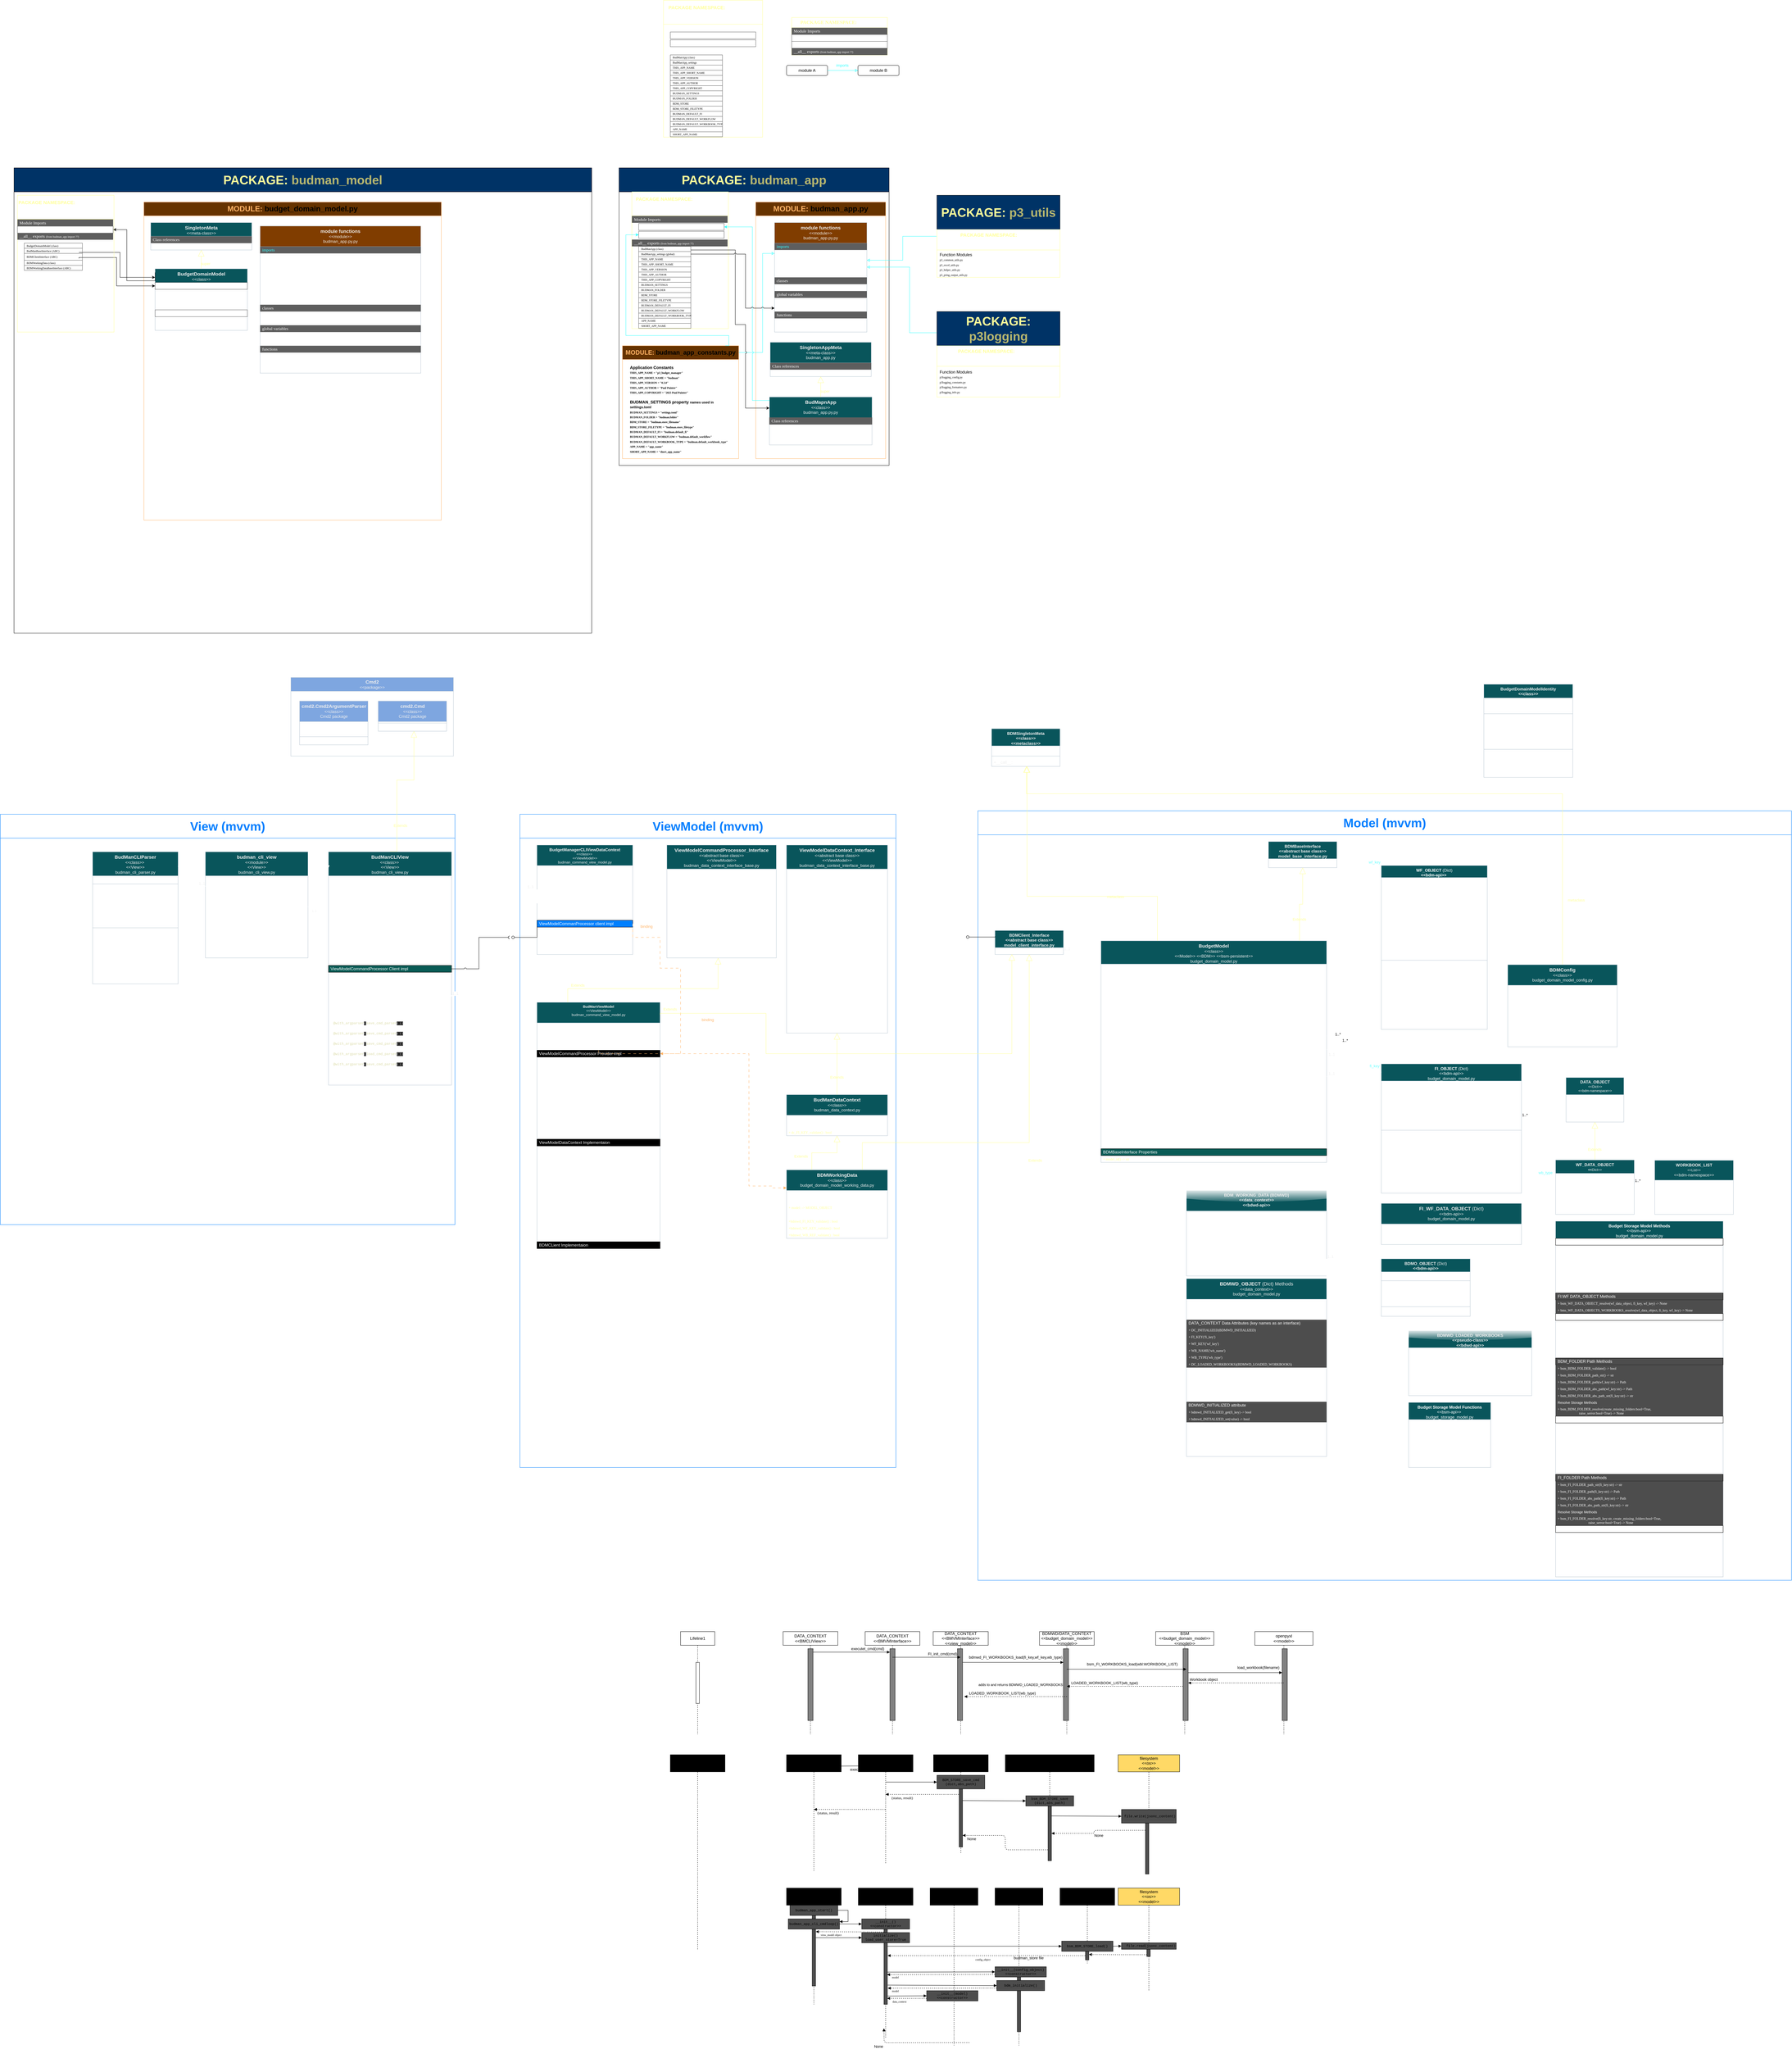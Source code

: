 <mxfile version="27.0.9">
  <diagram id="N458_lr4ttNGEyz7QCCE" name="Page-1">
    <mxGraphModel dx="2525" dy="5079" grid="1" gridSize="10" guides="1" tooltips="1" connect="1" arrows="1" fold="1" page="1" pageScale="1" pageWidth="1100" pageHeight="850" math="0" shadow="0">
      <root>
        <mxCell id="0" />
        <mxCell id="1" parent="0" />
        <mxCell id="yZSgEj6sZusE3E6RH4b0-81" value="&lt;font style=&quot;font-size: 36px; color: rgb(0, 127, 255);&quot;&gt;View (mvvm)&lt;/font&gt;" style="swimlane;whiteSpace=wrap;html=1;startSize=70;strokeColor=#007FFF;" parent="1" vertex="1">
          <mxGeometry x="-1080" y="-1190" width="1330" height="1200" as="geometry" />
        </mxCell>
        <mxCell id="yZSgEj6sZusE3E6RH4b0-53" value="&lt;font style=&quot;font-size: 14px;&quot;&gt;budman_cli_view&lt;/font&gt;&lt;div&gt;&lt;span style=&quot;font-weight: normal;&quot;&gt;&amp;lt;&amp;lt;module&amp;gt;&amp;gt;&lt;/span&gt;&lt;/div&gt;&lt;div&gt;&lt;span style=&quot;font-weight: normal;&quot;&gt;&amp;lt;&amp;lt;View&amp;gt;&amp;gt;&lt;/span&gt;&lt;/div&gt;&lt;div&gt;&lt;span style=&quot;font-weight: normal;&quot;&gt;budman_cli_view.py&lt;/span&gt;&lt;/div&gt;" style="swimlane;fontStyle=1;align=center;verticalAlign=top;childLayout=stackLayout;horizontal=1;startSize=70;horizontalStack=0;resizeParent=1;resizeParentMax=0;resizeLast=0;collapsible=1;marginBottom=0;whiteSpace=wrap;html=1;strokeColor=#BAC8D3;fontColor=#EEEEEE;fillColor=#09555B;labelBackgroundColor=none;" parent="yZSgEj6sZusE3E6RH4b0-81" vertex="1">
          <mxGeometry x="600" y="110" width="300" height="310" as="geometry">
            <mxRectangle x="430" y="598" width="140" height="30" as="alternateBounds" />
          </mxGeometry>
        </mxCell>
        <mxCell id="yZSgEj6sZusE3E6RH4b0-54" value="&lt;font style=&quot;color: rgb(255, 255, 255);&quot;&gt;Module Variables&lt;/font&gt;" style="text;strokeColor=none;fillColor=none;align=left;verticalAlign=middle;spacingLeft=4;spacingRight=4;overflow=hidden;rotatable=0;points=[[0,0.5],[1,0.5]];portConstraint=eastwest;whiteSpace=wrap;html=1;fontColor=#EEEEEE;labelBackgroundColor=none;" parent="yZSgEj6sZusE3E6RH4b0-53" vertex="1">
          <mxGeometry y="70" width="300" height="20" as="geometry" />
        </mxCell>
        <mxCell id="yZSgEj6sZusE3E6RH4b0-58" value="&lt;font style=&quot;color: rgb(255, 255, 255);&quot;&gt;+ cli_parser&amp;nbsp; : BudgetManagerCLIParser&amp;nbsp;&lt;/font&gt;" style="text;strokeColor=none;fillColor=none;align=left;verticalAlign=middle;spacingLeft=4;spacingRight=4;overflow=hidden;rotatable=0;points=[[0,0.5],[1,0.5]];portConstraint=eastwest;whiteSpace=wrap;html=1;fontColor=#EEEEEE;labelBackgroundColor=none;fontFamily=Lucida Console;fontSize=10;" parent="yZSgEj6sZusE3E6RH4b0-53" vertex="1">
          <mxGeometry y="90" width="300" height="20" as="geometry" />
        </mxCell>
        <mxCell id="yZSgEj6sZusE3E6RH4b0-56" value="&lt;font style=&quot;color: rgb(255, 255, 255);&quot;&gt;Classes&lt;/font&gt;" style="text;strokeColor=none;fillColor=none;align=left;verticalAlign=middle;spacingLeft=4;spacingRight=4;overflow=hidden;rotatable=0;points=[[0,0.5],[1,0.5]];portConstraint=eastwest;whiteSpace=wrap;html=1;fontColor=#EEEEEE;labelBackgroundColor=none;" parent="yZSgEj6sZusE3E6RH4b0-53" vertex="1">
          <mxGeometry y="110" width="300" height="20" as="geometry" />
        </mxCell>
        <mxCell id="yZSgEj6sZusE3E6RH4b0-70" value="&lt;font style=&quot;color: rgb(255, 255, 255);&quot;&gt;+ MockViewModel&lt;/font&gt;" style="text;strokeColor=none;fillColor=none;align=left;verticalAlign=middle;spacingLeft=4;spacingRight=4;overflow=hidden;rotatable=0;points=[[0,0.5],[1,0.5]];portConstraint=eastwest;whiteSpace=wrap;html=1;fontColor=#EEEEEE;labelBackgroundColor=none;fontSize=10;fontFamily=Lucida Console;" parent="yZSgEj6sZusE3E6RH4b0-53" vertex="1">
          <mxGeometry y="130" width="300" height="20" as="geometry" />
        </mxCell>
        <mxCell id="yZSgEj6sZusE3E6RH4b0-69" value="&lt;font style=&quot;color: rgb(255, 255, 255);&quot;&gt;+ BudgetManagerCLIView&lt;/font&gt;" style="text;strokeColor=none;fillColor=none;align=left;verticalAlign=middle;spacingLeft=4;spacingRight=4;overflow=hidden;rotatable=0;points=[[0,0.5],[1,0.5]];portConstraint=eastwest;whiteSpace=wrap;html=1;fontColor=#EEEEEE;labelBackgroundColor=none;fontSize=10;fontFamily=Lucida Console;" parent="yZSgEj6sZusE3E6RH4b0-53" vertex="1">
          <mxGeometry y="150" width="300" height="20" as="geometry" />
        </mxCell>
        <mxCell id="yZSgEj6sZusE3E6RH4b0-60" value="&lt;font color=&quot;#ffffff&quot;&gt;Module Functions&lt;/font&gt;" style="text;strokeColor=none;fillColor=none;align=left;verticalAlign=middle;spacingLeft=4;spacingRight=4;overflow=hidden;rotatable=0;points=[[0,0.5],[1,0.5]];portConstraint=eastwest;whiteSpace=wrap;html=1;fontColor=#EEEEEE;labelBackgroundColor=none;" parent="yZSgEj6sZusE3E6RH4b0-53" vertex="1">
          <mxGeometry y="170" width="300" height="20" as="geometry" />
        </mxCell>
        <mxCell id="yZSgEj6sZusE3E6RH4b0-301" value="&lt;font style=&quot;color: rgb(255, 255, 255);&quot;&gt;+ init_cmd_parser() - &amp;gt;&amp;nbsp;&lt;/font&gt;&lt;span style=&quot;color: rgb(255, 255, 255);&quot;&gt;Cmd2ArgumentParser&lt;/span&gt;" style="text;strokeColor=none;fillColor=none;align=left;verticalAlign=middle;spacingLeft=4;spacingRight=4;overflow=hidden;rotatable=0;points=[[0,0.5],[1,0.5]];portConstraint=eastwest;whiteSpace=wrap;html=1;fontColor=#EEEEEE;labelBackgroundColor=none;fontSize=10;fontFamily=Lucida Console;" parent="yZSgEj6sZusE3E6RH4b0-53" vertex="1">
          <mxGeometry y="190" width="300" height="20" as="geometry" />
        </mxCell>
        <mxCell id="yZSgEj6sZusE3E6RH4b0-302" value="&lt;font style=&quot;color: rgb(255, 255, 255);&quot;&gt;+ show_cmd_parser()&lt;/font&gt;&lt;font style=&quot;color: rgb(255, 255, 255);&quot;&gt;&amp;nbsp;- &amp;gt;&amp;nbsp;&lt;/font&gt;&lt;span style=&quot;color: rgb(255, 255, 255);&quot;&gt;Cmd2ArgumentParser&lt;/span&gt;" style="text;strokeColor=none;fillColor=none;align=left;verticalAlign=middle;spacingLeft=4;spacingRight=4;overflow=hidden;rotatable=0;points=[[0,0.5],[1,0.5]];portConstraint=eastwest;whiteSpace=wrap;html=1;fontColor=#EEEEEE;labelBackgroundColor=none;fontSize=10;fontFamily=Lucida Console;" parent="yZSgEj6sZusE3E6RH4b0-53" vertex="1">
          <mxGeometry y="210" width="300" height="20" as="geometry" />
        </mxCell>
        <mxCell id="yZSgEj6sZusE3E6RH4b0-303" value="&lt;font style=&quot;color: rgb(255, 255, 255);&quot;&gt;+ load_cmd_parser()&lt;/font&gt;&lt;font style=&quot;color: rgb(255, 255, 255);&quot;&gt;&amp;nbsp;- &amp;gt;&amp;nbsp;&lt;/font&gt;&lt;span style=&quot;color: rgb(255, 255, 255);&quot;&gt;Cmd2ArgumentParser&lt;/span&gt;" style="text;strokeColor=none;fillColor=none;align=left;verticalAlign=middle;spacingLeft=4;spacingRight=4;overflow=hidden;rotatable=0;points=[[0,0.5],[1,0.5]];portConstraint=eastwest;whiteSpace=wrap;html=1;fontColor=#EEEEEE;labelBackgroundColor=none;fontSize=10;fontFamily=Lucida Console;" parent="yZSgEj6sZusE3E6RH4b0-53" vertex="1">
          <mxGeometry y="230" width="300" height="20" as="geometry" />
        </mxCell>
        <mxCell id="yZSgEj6sZusE3E6RH4b0-304" value="&lt;font style=&quot;color: rgb(255, 255, 255);&quot;&gt;+ save_cmd_parser()&lt;/font&gt;&lt;font style=&quot;color: rgb(255, 255, 255);&quot;&gt;&amp;nbsp;- &amp;gt;&amp;nbsp;&lt;/font&gt;&lt;span style=&quot;color: rgb(255, 255, 255);&quot;&gt;Cmd2ArgumentParser&lt;/span&gt;" style="text;strokeColor=none;fillColor=none;align=left;verticalAlign=middle;spacingLeft=4;spacingRight=4;overflow=hidden;rotatable=0;points=[[0,0.5],[1,0.5]];portConstraint=eastwest;whiteSpace=wrap;html=1;fontColor=#EEEEEE;labelBackgroundColor=none;fontSize=10;fontFamily=Lucida Console;" parent="yZSgEj6sZusE3E6RH4b0-53" vertex="1">
          <mxGeometry y="250" width="300" height="20" as="geometry" />
        </mxCell>
        <mxCell id="yZSgEj6sZusE3E6RH4b0-305" value="&lt;font style=&quot;color: rgb(255, 255, 255);&quot;&gt;+ val_cmd_parser()&lt;/font&gt;&lt;font style=&quot;color: rgb(255, 255, 255);&quot;&gt;&amp;nbsp;- &amp;gt;&amp;nbsp;&lt;/font&gt;&lt;span style=&quot;color: rgb(255, 255, 255);&quot;&gt;Cmd2ArgumentParser&lt;/span&gt;" style="text;strokeColor=none;fillColor=none;align=left;verticalAlign=middle;spacingLeft=4;spacingRight=4;overflow=hidden;rotatable=0;points=[[0,0.5],[1,0.5]];portConstraint=eastwest;whiteSpace=wrap;html=1;fontColor=#EEEEEE;labelBackgroundColor=none;fontSize=10;fontFamily=Lucida Console;" parent="yZSgEj6sZusE3E6RH4b0-53" vertex="1">
          <mxGeometry y="270" width="300" height="20" as="geometry" />
        </mxCell>
        <mxCell id="_tQcbDlKSa6ki8TIH4IK-582" value="&lt;font style=&quot;color: rgb(255, 255, 255);&quot;&gt;+ workflow_cmd_parser()&lt;/font&gt;&lt;font style=&quot;color: rgb(255, 255, 255);&quot;&gt;&amp;nbsp;- &amp;gt;&amp;nbsp;&lt;/font&gt;&lt;span style=&quot;color: rgb(255, 255, 255);&quot;&gt;Cmd2ArgumentParser&lt;/span&gt;" style="text;strokeColor=none;fillColor=none;align=left;verticalAlign=middle;spacingLeft=4;spacingRight=4;overflow=hidden;rotatable=0;points=[[0,0.5],[1,0.5]];portConstraint=eastwest;whiteSpace=wrap;html=1;fontColor=#EEEEEE;labelBackgroundColor=none;fontSize=10;fontFamily=Lucida Console;" vertex="1" parent="yZSgEj6sZusE3E6RH4b0-53">
          <mxGeometry y="290" width="300" height="20" as="geometry" />
        </mxCell>
        <mxCell id="yZSgEj6sZusE3E6RH4b0-5" value="&lt;font style=&quot;font-size: 14px;&quot;&gt;BudManCLIParser&lt;/font&gt;&lt;div&gt;&lt;span style=&quot;font-weight: normal;&quot;&gt;&amp;lt;&amp;lt;class&amp;gt;&amp;gt;&amp;nbsp;&lt;/span&gt;&lt;/div&gt;&lt;div&gt;&lt;span style=&quot;font-weight: normal;&quot;&gt;&amp;lt;&amp;lt;View&amp;gt;&amp;gt;&lt;/span&gt;&lt;/div&gt;&lt;div&gt;&lt;span style=&quot;font-weight: 400;&quot;&gt;budman_cli_parser.py&lt;/span&gt;&lt;span style=&quot;font-weight: normal;&quot;&gt;&lt;/span&gt;&lt;/div&gt;" style="swimlane;fontStyle=1;align=center;verticalAlign=top;childLayout=stackLayout;horizontal=1;startSize=70;horizontalStack=0;resizeParent=1;resizeParentMax=0;resizeLast=0;collapsible=1;marginBottom=0;whiteSpace=wrap;html=1;strokeColor=#BAC8D3;fontColor=#EEEEEE;fillColor=#09555B;labelBackgroundColor=none;" parent="yZSgEj6sZusE3E6RH4b0-81" vertex="1">
          <mxGeometry x="270" y="110" width="250" height="386" as="geometry">
            <mxRectangle x="430" y="598" width="140" height="30" as="alternateBounds" />
          </mxGeometry>
        </mxCell>
        <mxCell id="yZSgEj6sZusE3E6RH4b0-6" value="&lt;font style=&quot;color: rgb(255, 255, 255);&quot;&gt;Class Variables&lt;/font&gt;" style="text;strokeColor=none;fillColor=none;align=left;verticalAlign=middle;spacingLeft=4;spacingRight=4;overflow=hidden;rotatable=0;points=[[0,0.5],[1,0.5]];portConstraint=eastwest;whiteSpace=wrap;html=1;fontColor=#EEEEEE;fontFamily=Lucida Console;labelBackgroundColor=none;" parent="yZSgEj6sZusE3E6RH4b0-5" vertex="1">
          <mxGeometry y="70" width="250" height="20" as="geometry" />
        </mxCell>
        <mxCell id="yZSgEj6sZusE3E6RH4b0-13" value="" style="line;strokeWidth=1;fillColor=none;align=left;verticalAlign=middle;spacingTop=-1;spacingLeft=3;spacingRight=3;rotatable=0;labelPosition=right;points=[];portConstraint=eastwest;strokeColor=#BAC8D3;fontColor=#EEEEEE;labelBackgroundColor=none;" parent="yZSgEj6sZusE3E6RH4b0-5" vertex="1">
          <mxGeometry y="90" width="250" height="8" as="geometry" />
        </mxCell>
        <mxCell id="yZSgEj6sZusE3E6RH4b0-14" value="&lt;font style=&quot;color: rgb(255, 255, 255);&quot;&gt;Object Properties&lt;/font&gt;" style="text;strokeColor=none;fillColor=none;align=left;verticalAlign=middle;spacingLeft=4;spacingRight=4;overflow=hidden;rotatable=0;points=[[0,0.5],[1,0.5]];portConstraint=eastwest;whiteSpace=wrap;html=1;fontColor=#EEEEEE;fontFamily=Lucida Console;labelBackgroundColor=none;" parent="yZSgEj6sZusE3E6RH4b0-5" vertex="1">
          <mxGeometry y="98" width="250" height="20" as="geometry" />
        </mxCell>
        <mxCell id="yZSgEj6sZusE3E6RH4b0-10" value="&lt;font style=&quot;color: rgb(255, 255, 255);&quot;&gt;+ init_cmd_parser :&amp;nbsp;&lt;/font&gt;&lt;span style=&quot;color: rgb(255, 255, 255);&quot;&gt;Cmd2ArgumentParser&lt;/span&gt;" style="text;strokeColor=none;fillColor=none;align=left;verticalAlign=middle;spacingLeft=4;spacingRight=4;overflow=hidden;rotatable=0;points=[[0,0.5],[1,0.5]];portConstraint=eastwest;whiteSpace=wrap;html=1;fontColor=#EEEEEE;fontFamily=Lucida Console;labelBackgroundColor=none;fontSize=10;" parent="yZSgEj6sZusE3E6RH4b0-5" vertex="1">
          <mxGeometry y="118" width="250" height="20" as="geometry" />
        </mxCell>
        <mxCell id="yZSgEj6sZusE3E6RH4b0-9" value="&lt;font style=&quot;color: rgb(255, 255, 255);&quot;&gt;+ show_cmd_parser :&amp;nbsp;&lt;/font&gt;&lt;span style=&quot;color: rgb(255, 255, 255);&quot;&gt;Cmd2ArgumentParser&lt;/span&gt;" style="text;strokeColor=none;fillColor=none;align=left;verticalAlign=middle;spacingLeft=4;spacingRight=4;overflow=hidden;rotatable=0;points=[[0,0.5],[1,0.5]];portConstraint=eastwest;whiteSpace=wrap;html=1;fontColor=#EEEEEE;fontFamily=Lucida Console;labelBackgroundColor=none;fontSize=10;" parent="yZSgEj6sZusE3E6RH4b0-5" vertex="1">
          <mxGeometry y="138" width="250" height="20" as="geometry" />
        </mxCell>
        <mxCell id="yZSgEj6sZusE3E6RH4b0-11" value="&lt;font style=&quot;color: rgb(255, 255, 255);&quot;&gt;+ load_cmd_parser :&amp;nbsp;&lt;/font&gt;&lt;span style=&quot;color: rgb(255, 255, 255);&quot;&gt;Cmd2ArgumentParser&lt;/span&gt;" style="text;strokeColor=none;fillColor=none;align=left;verticalAlign=middle;spacingLeft=4;spacingRight=4;overflow=hidden;rotatable=0;points=[[0,0.5],[1,0.5]];portConstraint=eastwest;whiteSpace=wrap;html=1;fontColor=#EEEEEE;fontFamily=Lucida Console;labelBackgroundColor=none;fontSize=10;" parent="yZSgEj6sZusE3E6RH4b0-5" vertex="1">
          <mxGeometry y="158" width="250" height="20" as="geometry" />
        </mxCell>
        <mxCell id="yZSgEj6sZusE3E6RH4b0-12" value="&lt;font style=&quot;color: rgb(255, 255, 255);&quot;&gt;+ save_cmd_parser :&amp;nbsp;&lt;/font&gt;&lt;span style=&quot;color: rgb(255, 255, 255);&quot;&gt;Cmd2ArgumentParser&lt;/span&gt;" style="text;strokeColor=none;fillColor=none;align=left;verticalAlign=middle;spacingLeft=4;spacingRight=4;overflow=hidden;rotatable=0;points=[[0,0.5],[1,0.5]];portConstraint=eastwest;whiteSpace=wrap;html=1;fontColor=#EEEEEE;fontFamily=Lucida Console;labelBackgroundColor=none;fontSize=10;" parent="yZSgEj6sZusE3E6RH4b0-5" vertex="1">
          <mxGeometry y="178" width="250" height="20" as="geometry" />
        </mxCell>
        <mxCell id="yZSgEj6sZusE3E6RH4b0-15" value="&lt;font style=&quot;color: rgb(255, 255, 255);&quot;&gt;+ val_cmd_parser :&amp;nbsp;&lt;/font&gt;&lt;span style=&quot;color: rgb(255, 255, 255);&quot;&gt;Cmd2ArgumentParser&lt;/span&gt;" style="text;strokeColor=none;fillColor=none;align=left;verticalAlign=middle;spacingLeft=4;spacingRight=4;overflow=hidden;rotatable=0;points=[[0,0.5],[1,0.5]];portConstraint=eastwest;whiteSpace=wrap;html=1;fontColor=#EEEEEE;fontFamily=Lucida Console;labelBackgroundColor=none;fontSize=10;" parent="yZSgEj6sZusE3E6RH4b0-5" vertex="1">
          <mxGeometry y="198" width="250" height="20" as="geometry" />
        </mxCell>
        <mxCell id="yZSgEj6sZusE3E6RH4b0-18" value="" style="line;strokeWidth=1;fillColor=none;align=left;verticalAlign=middle;spacingTop=-1;spacingLeft=3;spacingRight=3;rotatable=0;labelPosition=right;points=[];portConstraint=eastwest;strokeColor=#BAC8D3;fontColor=#EEEEEE;labelBackgroundColor=none;" parent="yZSgEj6sZusE3E6RH4b0-5" vertex="1">
          <mxGeometry y="218" width="250" height="8" as="geometry" />
        </mxCell>
        <mxCell id="yZSgEj6sZusE3E6RH4b0-19" value="&lt;font style=&quot;color: rgb(255, 255, 255);&quot;&gt;Object Methods&lt;/font&gt;" style="text;strokeColor=none;fillColor=none;align=left;verticalAlign=middle;spacingLeft=4;spacingRight=4;overflow=hidden;rotatable=0;points=[[0,0.5],[1,0.5]];portConstraint=eastwest;whiteSpace=wrap;html=1;fontColor=#EEEEEE;labelBackgroundColor=none;" parent="yZSgEj6sZusE3E6RH4b0-5" vertex="1">
          <mxGeometry y="226" width="250" height="20" as="geometry" />
        </mxCell>
        <mxCell id="yZSgEj6sZusE3E6RH4b0-20" value="&lt;font style=&quot;color: rgb(255, 255, 255);&quot;&gt;+ __init__()&lt;/font&gt;" style="text;strokeColor=none;fillColor=none;align=left;verticalAlign=middle;spacingLeft=4;spacingRight=4;overflow=hidden;rotatable=0;points=[[0,0.5],[1,0.5]];portConstraint=eastwest;whiteSpace=wrap;html=1;fontColor=#EEEEEE;labelBackgroundColor=none;fontFamily=Lucida Console;fontSize=10;" parent="yZSgEj6sZusE3E6RH4b0-5" vertex="1">
          <mxGeometry y="246" width="250" height="20" as="geometry" />
        </mxCell>
        <mxCell id="yZSgEj6sZusE3E6RH4b0-21" value="&lt;font style=&quot;color: rgb(255, 255, 255);&quot;&gt;+ init_cmd_parser_setup()&lt;br&gt;&lt;/font&gt;" style="text;strokeColor=none;fillColor=none;align=left;verticalAlign=top;spacingLeft=4;spacingRight=4;overflow=hidden;rotatable=0;points=[[0,0.5],[1,0.5]];portConstraint=eastwest;whiteSpace=wrap;html=1;fontColor=#EEEEEE;labelBackgroundColor=none;fontFamily=Lucida Console;fontSize=10;" parent="yZSgEj6sZusE3E6RH4b0-5" vertex="1">
          <mxGeometry y="266" width="250" height="20" as="geometry" />
        </mxCell>
        <mxCell id="yZSgEj6sZusE3E6RH4b0-48" value="&lt;font style=&quot;color: rgb(255, 255, 255);&quot;&gt;+ show_cmd_parser_setup()&lt;br&gt;&lt;/font&gt;" style="text;strokeColor=none;fillColor=none;align=left;verticalAlign=top;spacingLeft=4;spacingRight=4;overflow=hidden;rotatable=0;points=[[0,0.5],[1,0.5]];portConstraint=eastwest;whiteSpace=wrap;html=1;fontColor=#EEEEEE;labelBackgroundColor=none;fontFamily=Lucida Console;fontSize=10;" parent="yZSgEj6sZusE3E6RH4b0-5" vertex="1">
          <mxGeometry y="286" width="250" height="20" as="geometry" />
        </mxCell>
        <mxCell id="yZSgEj6sZusE3E6RH4b0-49" value="&lt;font style=&quot;color: rgb(255, 255, 255);&quot;&gt;+ load_cmd_parser_setup()&lt;br&gt;&lt;/font&gt;" style="text;strokeColor=none;fillColor=none;align=left;verticalAlign=top;spacingLeft=4;spacingRight=4;overflow=hidden;rotatable=0;points=[[0,0.5],[1,0.5]];portConstraint=eastwest;whiteSpace=wrap;html=1;fontColor=#EEEEEE;labelBackgroundColor=none;fontFamily=Lucida Console;fontSize=10;" parent="yZSgEj6sZusE3E6RH4b0-5" vertex="1">
          <mxGeometry y="306" width="250" height="20" as="geometry" />
        </mxCell>
        <mxCell id="yZSgEj6sZusE3E6RH4b0-50" value="&lt;font style=&quot;color: rgb(255, 255, 255);&quot;&gt;+ save_cmd_parser_setup()&lt;br&gt;&lt;/font&gt;" style="text;strokeColor=none;fillColor=none;align=left;verticalAlign=top;spacingLeft=4;spacingRight=4;overflow=hidden;rotatable=0;points=[[0,0.5],[1,0.5]];portConstraint=eastwest;whiteSpace=wrap;html=1;fontColor=#EEEEEE;labelBackgroundColor=none;fontFamily=Lucida Console;fontSize=10;" parent="yZSgEj6sZusE3E6RH4b0-5" vertex="1">
          <mxGeometry y="326" width="250" height="20" as="geometry" />
        </mxCell>
        <mxCell id="yZSgEj6sZusE3E6RH4b0-51" value="&lt;font style=&quot;color: rgb(255, 255, 255);&quot;&gt;+ val_cmd_parser_setup()&lt;br&gt;&lt;/font&gt;" style="text;strokeColor=none;fillColor=none;align=left;verticalAlign=top;spacingLeft=4;spacingRight=4;overflow=hidden;rotatable=0;points=[[0,0.5],[1,0.5]];portConstraint=eastwest;whiteSpace=wrap;html=1;fontColor=#EEEEEE;labelBackgroundColor=none;fontFamily=Lucida Console;fontSize=10;" parent="yZSgEj6sZusE3E6RH4b0-5" vertex="1">
          <mxGeometry y="346" width="250" height="20" as="geometry" />
        </mxCell>
        <mxCell id="_tQcbDlKSa6ki8TIH4IK-581" value="&lt;font style=&quot;color: rgb(255, 255, 255);&quot;&gt;+ workflow_cmd_parser_setup()&lt;br&gt;&lt;/font&gt;" style="text;strokeColor=none;fillColor=none;align=left;verticalAlign=top;spacingLeft=4;spacingRight=4;overflow=hidden;rotatable=0;points=[[0,0.5],[1,0.5]];portConstraint=eastwest;whiteSpace=wrap;html=1;fontColor=#EEEEEE;labelBackgroundColor=none;fontFamily=Lucida Console;fontSize=10;" vertex="1" parent="yZSgEj6sZusE3E6RH4b0-5">
          <mxGeometry y="366" width="250" height="20" as="geometry" />
        </mxCell>
        <mxCell id="yZSgEj6sZusE3E6RH4b0-62" value="" style="endArrow=block;endFill=1;html=1;edgeStyle=orthogonalEdgeStyle;align=left;verticalAlign=top;rounded=0;strokeColor=#FFFFFF;exitX=0.01;exitY=0.515;exitDx=0;exitDy=0;exitPerimeter=0;entryX=0.996;entryY=0.109;entryDx=0;entryDy=0;entryPerimeter=0;jumpStyle=arc;" parent="yZSgEj6sZusE3E6RH4b0-81" source="yZSgEj6sZusE3E6RH4b0-58" target="yZSgEj6sZusE3E6RH4b0-5" edge="1">
          <mxGeometry x="-1" relative="1" as="geometry">
            <mxPoint x="1438" y="46" as="sourcePoint" />
            <mxPoint x="1258" y="-30" as="targetPoint" />
            <Array as="points">
              <mxPoint x="580" y="210" />
              <mxPoint x="580" y="152" />
            </Array>
          </mxGeometry>
        </mxCell>
        <mxCell id="yZSgEj6sZusE3E6RH4b0-63" value="1..1" style="edgeLabel;resizable=0;html=1;align=left;verticalAlign=bottom;strokeColor=#BAC8D3;fontColor=#EEEEEE;fillColor=#09555B;" parent="yZSgEj6sZusE3E6RH4b0-62" connectable="0" vertex="1">
          <mxGeometry x="-1" relative="1" as="geometry">
            <mxPoint x="-24" as="offset" />
          </mxGeometry>
        </mxCell>
        <mxCell id="yZSgEj6sZusE3E6RH4b0-64" value="" style="edgeLabel;html=1;align=center;verticalAlign=middle;resizable=0;points=[];strokeColor=#BAC8D3;fontColor=#EEEEEE;fillColor=#09555B;" parent="yZSgEj6sZusE3E6RH4b0-62" vertex="1" connectable="0">
          <mxGeometry x="-0.614" y="-2" relative="1" as="geometry">
            <mxPoint as="offset" />
          </mxGeometry>
        </mxCell>
        <mxCell id="ek0RcM_BOZHdqfbMIejV-248" value="&lt;font style=&quot;font-size: 14px;&quot;&gt;BudManCLIView&lt;/font&gt;&lt;div&gt;&lt;span style=&quot;font-weight: normal;&quot;&gt;&amp;lt;&amp;lt;class&amp;gt;&amp;gt;&amp;nbsp;&lt;/span&gt;&lt;/div&gt;&lt;div&gt;&lt;span style=&quot;font-weight: normal;&quot;&gt;&amp;lt;&amp;lt;View&amp;gt;&amp;gt;&lt;/span&gt;&lt;/div&gt;&lt;div&gt;&lt;span style=&quot;font-weight: normal;&quot;&gt;budman_cli_view.py&lt;/span&gt;&lt;/div&gt;" style="swimlane;fontStyle=1;align=center;verticalAlign=top;childLayout=stackLayout;horizontal=1;startSize=70;horizontalStack=0;resizeParent=1;resizeParentMax=0;resizeLast=0;collapsible=1;marginBottom=0;whiteSpace=wrap;html=1;strokeColor=#BAC8D3;fontColor=#EEEEEE;fillColor=#09555B;labelBackgroundColor=none;strokeWidth=1;perimeterSpacing=1;" parent="yZSgEj6sZusE3E6RH4b0-81" vertex="1">
          <mxGeometry x="960" y="110" width="360" height="682" as="geometry">
            <mxRectangle x="430" y="598" width="140" height="30" as="alternateBounds" />
          </mxGeometry>
        </mxCell>
        <mxCell id="ek0RcM_BOZHdqfbMIejV-249" value="&lt;font style=&quot;color: rgb(255, 255, 255);&quot;&gt;Class Variables&lt;/font&gt;" style="text;strokeColor=none;fillColor=none;align=left;verticalAlign=middle;spacingLeft=4;spacingRight=4;overflow=hidden;rotatable=0;points=[[0,0.5],[1,0.5]];portConstraint=eastwest;whiteSpace=wrap;html=1;fontColor=#EEEEEE;fontFamily=Helvetica;labelBackgroundColor=none;" parent="ek0RcM_BOZHdqfbMIejV-248" vertex="1">
          <mxGeometry y="70" width="360" height="20" as="geometry" />
        </mxCell>
        <mxCell id="ek0RcM_BOZHdqfbMIejV-250" value="&lt;font style=&quot;color: rgb(255, 255, 255);&quot;&gt;+ prompt : str&lt;/font&gt;" style="text;strokeColor=none;fillColor=none;align=left;verticalAlign=middle;spacingLeft=4;spacingRight=4;overflow=hidden;rotatable=0;points=[[0,0.5],[1,0.5]];portConstraint=eastwest;whiteSpace=wrap;html=1;fontColor=#EEEEEE;fontFamily=Lucida Console;labelBackgroundColor=none;fontSize=10;" parent="ek0RcM_BOZHdqfbMIejV-248" vertex="1">
          <mxGeometry y="90" width="360" height="20" as="geometry" />
        </mxCell>
        <mxCell id="ek0RcM_BOZHdqfbMIejV-255" value="&lt;font style=&quot;color: rgb(255, 255, 255);&quot;&gt;+ intro : str&lt;/font&gt;" style="text;strokeColor=none;fillColor=none;align=left;verticalAlign=middle;spacingLeft=4;spacingRight=4;overflow=hidden;rotatable=0;points=[[0,0.5],[1,0.5]];portConstraint=eastwest;whiteSpace=wrap;html=1;fontColor=#EEEEEE;fontFamily=Lucida Console;labelBackgroundColor=none;fontSize=10;" parent="ek0RcM_BOZHdqfbMIejV-248" vertex="1">
          <mxGeometry y="110" width="360" height="20" as="geometry" />
        </mxCell>
        <mxCell id="_tQcbDlKSa6ki8TIH4IK-583" value="&lt;font style=&quot;color: rgb(255, 255, 255);&quot;&gt;Class Methods&lt;/font&gt;" style="text;strokeColor=none;fillColor=none;align=left;verticalAlign=middle;spacingLeft=4;spacingRight=4;overflow=hidden;rotatable=0;points=[[0,0.5],[1,0.5]];portConstraint=eastwest;whiteSpace=wrap;html=1;fontColor=#EEEEEE;fontFamily=Helvetica;labelBackgroundColor=none;" vertex="1" parent="ek0RcM_BOZHdqfbMIejV-248">
          <mxGeometry y="130" width="360" height="20" as="geometry" />
        </mxCell>
        <mxCell id="_tQcbDlKSa6ki8TIH4IK-584" value="&lt;font style=&quot;color: rgb(255, 255, 255);&quot;&gt;+ create_cmd(opts:argparse.Namespace) : Dict(str, Any)&lt;/font&gt;" style="text;strokeColor=none;fillColor=none;align=left;verticalAlign=middle;spacingLeft=4;spacingRight=4;overflow=hidden;rotatable=0;points=[[0,0.5],[1,0.5]];portConstraint=eastwest;whiteSpace=wrap;html=1;fontColor=#EEEEEE;fontFamily=Lucida Console;labelBackgroundColor=none;fontSize=10;" vertex="1" parent="ek0RcM_BOZHdqfbMIejV-248">
          <mxGeometry y="150" width="360" height="20" as="geometry" />
        </mxCell>
        <mxCell id="ek0RcM_BOZHdqfbMIejV-252" value="&lt;font style=&quot;color: rgb(255, 255, 255);&quot;&gt;Object Attributes&lt;/font&gt;" style="text;strokeColor=none;fillColor=none;align=left;verticalAlign=middle;spacingLeft=4;spacingRight=4;overflow=hidden;rotatable=0;points=[[0,0.5],[1,0.5]];portConstraint=eastwest;whiteSpace=wrap;html=1;fontColor=#EEEEEE;fontFamily=Helvetica;labelBackgroundColor=none;" parent="ek0RcM_BOZHdqfbMIejV-248" vertex="1">
          <mxGeometry y="170" width="360" height="20" as="geometry" />
        </mxCell>
        <mxCell id="ek0RcM_BOZHdqfbMIejV-254" value="&lt;font style=&quot;color: rgb(255, 255, 255);&quot;&gt;+ initialized : bool&lt;/font&gt;" style="text;strokeColor=none;fillColor=none;align=left;verticalAlign=middle;spacingLeft=4;spacingRight=4;overflow=hidden;rotatable=0;points=[[0,0.5],[1,0.5]];portConstraint=eastwest;whiteSpace=wrap;html=1;fontColor=#EEEEEE;fontFamily=Lucida Console;labelBackgroundColor=none;fontSize=10;" parent="ek0RcM_BOZHdqfbMIejV-248" vertex="1">
          <mxGeometry y="190" width="360" height="20" as="geometry" />
        </mxCell>
        <mxCell id="yZSgEj6sZusE3E6RH4b0-316" value="&lt;font style=&quot;color: rgb(255, 255, 255);&quot;&gt;+ parse_only : bool&lt;/font&gt;" style="text;strokeColor=none;fillColor=none;align=left;verticalAlign=middle;spacingLeft=4;spacingRight=4;overflow=hidden;rotatable=0;points=[[0,0.5],[1,0.5]];portConstraint=eastwest;whiteSpace=wrap;html=1;fontColor=#EEEEEE;fontFamily=Lucida Console;labelBackgroundColor=none;fontSize=10;" parent="ek0RcM_BOZHdqfbMIejV-248" vertex="1">
          <mxGeometry y="210" width="360" height="20" as="geometry" />
        </mxCell>
        <mxCell id="ek0RcM_BOZHdqfbMIejV-256" value="&lt;font style=&quot;color: rgb(255, 255, 255);&quot;&gt;+ terminal_width : int&lt;br&gt;&lt;/font&gt;" style="text;strokeColor=none;fillColor=none;align=left;verticalAlign=middle;spacingLeft=4;spacingRight=4;overflow=hidden;rotatable=0;points=[[0,0.5],[1,0.5]];portConstraint=eastwest;whiteSpace=wrap;html=1;fontColor=#EEEEEE;fontFamily=Lucida Console;labelBackgroundColor=none;opacity=50;fontSize=10;" parent="ek0RcM_BOZHdqfbMIejV-248" vertex="1">
          <mxGeometry y="230" width="360" height="22" as="geometry" />
        </mxCell>
        <mxCell id="yZSgEj6sZusE3E6RH4b0-315" value="&lt;font style=&quot;color: rgb(255, 255, 255);&quot;&gt;+ fi : str&lt;br&gt;&lt;/font&gt;" style="text;strokeColor=none;fillColor=none;align=left;verticalAlign=middle;spacingLeft=4;spacingRight=4;overflow=hidden;rotatable=0;points=[[0,0.5],[1,0.5]];portConstraint=eastwest;whiteSpace=wrap;html=1;fontColor=#EEEEEE;fontFamily=Lucida Console;labelBackgroundColor=none;opacity=50;fontSize=10;" parent="ek0RcM_BOZHdqfbMIejV-248" vertex="1">
          <mxGeometry y="252" width="360" height="20" as="geometry" />
        </mxCell>
        <mxCell id="ek0RcM_BOZHdqfbMIejV-264" value="&lt;font style=&quot;color: rgb(255, 255, 255);&quot;&gt;Object Methods&lt;/font&gt;" style="text;strokeColor=none;fillColor=none;align=left;verticalAlign=middle;spacingLeft=4;spacingRight=4;overflow=hidden;rotatable=0;points=[[0,0.5],[1,0.5]];portConstraint=eastwest;whiteSpace=wrap;html=1;fontColor=#EEEEEE;labelBackgroundColor=none;" parent="ek0RcM_BOZHdqfbMIejV-248" vertex="1">
          <mxGeometry y="272" width="360" height="20" as="geometry" />
        </mxCell>
        <mxCell id="ek0RcM_BOZHdqfbMIejV-265" value="&lt;font style=&quot;color: rgb(255, 255, 255);&quot;&gt;+ __init__(command_processor : ViewModelCommandProcessor)&lt;/font&gt;" style="text;strokeColor=none;fillColor=none;align=left;verticalAlign=middle;spacingLeft=4;spacingRight=4;overflow=hidden;rotatable=0;points=[[0,0.5],[1,0.5]];portConstraint=eastwest;whiteSpace=wrap;html=1;fontColor=#EEEEEE;labelBackgroundColor=none;fontFamily=Lucida Console;fontSize=10;" parent="ek0RcM_BOZHdqfbMIejV-248" vertex="1">
          <mxGeometry y="292" width="360" height="20" as="geometry" />
        </mxCell>
        <mxCell id="yZSgEj6sZusE3E6RH4b0-300" value="&lt;font style=&quot;color: rgb(255, 255, 255);&quot;&gt;+ initialize()&lt;/font&gt;" style="text;strokeColor=none;fillColor=none;align=left;verticalAlign=middle;spacingLeft=4;spacingRight=4;overflow=hidden;rotatable=0;points=[[0,0.5],[1,0.5]];portConstraint=eastwest;whiteSpace=wrap;html=1;fontColor=#EEEEEE;labelBackgroundColor=none;fontFamily=Lucida Console;fontSize=10;" parent="ek0RcM_BOZHdqfbMIejV-248" vertex="1">
          <mxGeometry y="312" width="360" height="20" as="geometry" />
        </mxCell>
        <mxCell id="yZSgEj6sZusE3E6RH4b0-298" value="&lt;font style=&quot;color: rgb(255, 255, 255);&quot;&gt;ViewModelCommandProcessor Client impl&lt;br&gt;&lt;/font&gt;" style="text;strokeColor=default;fillColor=#095B55;align=left;verticalAlign=middle;spacingLeft=4;spacingRight=4;overflow=hidden;rotatable=0;points=[[0,0.5],[1,0.5]];portConstraint=eastwest;whiteSpace=wrap;html=1;fontColor=#EEEEEE;labelBackgroundColor=none;fillStyle=solid;" parent="ek0RcM_BOZHdqfbMIejV-248" vertex="1">
          <mxGeometry y="332" width="360" height="20" as="geometry" />
        </mxCell>
        <mxCell id="_tQcbDlKSa6ki8TIH4IK-585" value="&lt;font style=&quot;color: rgb(255, 255, 255);&quot;&gt;Interface Attributes&lt;/font&gt;" style="text;strokeColor=none;fillColor=none;align=left;verticalAlign=middle;spacingLeft=4;spacingRight=4;overflow=hidden;rotatable=0;points=[[0,0.5],[1,0.5]];portConstraint=eastwest;whiteSpace=wrap;html=1;fontColor=#EEEEEE;fontFamily=Helvetica;labelBackgroundColor=none;" vertex="1" parent="ek0RcM_BOZHdqfbMIejV-248">
          <mxGeometry y="352" width="360" height="20" as="geometry" />
        </mxCell>
        <mxCell id="_tQcbDlKSa6ki8TIH4IK-589" value="&lt;font style=&quot;color: rgb(255, 255, 255);&quot;&gt;- _command_processor : ViewModelCommandProcessor&lt;/font&gt;" style="text;strokeColor=none;fillColor=none;align=left;verticalAlign=middle;spacingLeft=4;spacingRight=4;overflow=hidden;rotatable=0;points=[[0,0.5],[1,0.5]];portConstraint=eastwest;whiteSpace=wrap;html=1;fontColor=#EEEEEE;fontFamily=Lucida Console;labelBackgroundColor=none;fontSize=10;" vertex="1" parent="ek0RcM_BOZHdqfbMIejV-248">
          <mxGeometry y="372" width="360" height="20" as="geometry" />
        </mxCell>
        <mxCell id="_tQcbDlKSa6ki8TIH4IK-586" value="&lt;font style=&quot;color: rgb(255, 255, 255);&quot;&gt;Interface Properties&lt;/font&gt;" style="text;strokeColor=none;fillColor=none;align=left;verticalAlign=middle;spacingLeft=4;spacingRight=4;overflow=hidden;rotatable=0;points=[[0,0.5],[1,0.5]];portConstraint=eastwest;whiteSpace=wrap;html=1;fontColor=#EEEEEE;fontFamily=Helvetica;labelBackgroundColor=none;" vertex="1" parent="ek0RcM_BOZHdqfbMIejV-248">
          <mxGeometry y="392" width="360" height="20" as="geometry" />
        </mxCell>
        <mxCell id="ek0RcM_BOZHdqfbMIejV-253" value="&lt;font style=&quot;color: rgb(255, 255, 255);&quot;&gt;+ cp_command_processor : ViewModelCommandProcessor&lt;/font&gt;" style="text;strokeColor=none;fillColor=none;align=left;verticalAlign=middle;spacingLeft=4;spacingRight=4;overflow=hidden;rotatable=0;points=[[0,0.5],[1,0.5]];portConstraint=eastwest;whiteSpace=wrap;html=1;fontColor=#EEEEEE;fontFamily=Lucida Console;labelBackgroundColor=none;fontSize=10;" parent="ek0RcM_BOZHdqfbMIejV-248" vertex="1">
          <mxGeometry y="412" width="360" height="20" as="geometry" />
        </mxCell>
        <mxCell id="_tQcbDlKSa6ki8TIH4IK-587" value="&lt;font style=&quot;color: rgb(255, 255, 255);&quot;&gt;Interface Methods&lt;/font&gt;" style="text;strokeColor=none;fillColor=none;align=left;verticalAlign=middle;spacingLeft=4;spacingRight=4;overflow=hidden;rotatable=0;points=[[0,0.5],[1,0.5]];portConstraint=eastwest;whiteSpace=wrap;html=1;fontColor=#EEEEEE;fontFamily=Helvetica;labelBackgroundColor=none;" vertex="1" parent="ek0RcM_BOZHdqfbMIejV-248">
          <mxGeometry y="432" width="360" height="20" as="geometry" />
        </mxCell>
        <mxCell id="yZSgEj6sZusE3E6RH4b0-347" value="&lt;font style=&quot;color: rgb(255, 255, 255);&quot;&gt;+ cp_execute_cmd : bool&lt;/font&gt;" style="text;strokeColor=none;fillColor=none;align=left;verticalAlign=middle;spacingLeft=4;spacingRight=4;overflow=hidden;rotatable=0;points=[[0,0.5],[1,0.5]];portConstraint=eastwest;whiteSpace=wrap;html=1;fontColor=#EEEEEE;fontFamily=Lucida Console;labelBackgroundColor=none;fontSize=10;" parent="ek0RcM_BOZHdqfbMIejV-248" vertex="1">
          <mxGeometry y="452" width="360" height="20" as="geometry" />
        </mxCell>
        <mxCell id="_tQcbDlKSa6ki8TIH4IK-588" value="&lt;font style=&quot;color: rgb(255, 255, 255);&quot;&gt;Interface Command Execution Methods&lt;/font&gt;" style="text;strokeColor=none;fillColor=none;align=left;verticalAlign=middle;spacingLeft=4;spacingRight=4;overflow=hidden;rotatable=0;points=[[0,0.5],[1,0.5]];portConstraint=eastwest;whiteSpace=wrap;html=1;fontColor=#EEEEEE;fontFamily=Helvetica;labelBackgroundColor=none;" vertex="1" parent="ek0RcM_BOZHdqfbMIejV-248">
          <mxGeometry y="472" width="360" height="20" as="geometry" />
        </mxCell>
        <mxCell id="ek0RcM_BOZHdqfbMIejV-266" value="&lt;font style=&quot;color: rgb(255, 255, 255);&quot;&gt;+&amp;nbsp;&lt;font color=&quot;#ffffff&quot;&gt;&lt;span style=&quot;font-family: Consolas, &amp;quot;Courier New&amp;quot;, monospace; white-space: pre; color: rgb(220, 220, 170);&quot;&gt;@&lt;/span&gt;&lt;span style=&quot;font-family: Consolas, &amp;quot;Courier New&amp;quot;, monospace; white-space: pre; color: rgb(220, 220, 170);&quot;&gt;with_argparser&lt;/span&gt;&lt;span style=&quot;background-color: rgb(31, 31, 31); color: rgb(204, 204, 204); font-family: Consolas, &amp;quot;Courier New&amp;quot;, monospace; white-space: pre;&quot;&gt;(&lt;/span&gt;&lt;span style=&quot;font-family: Consolas, &amp;quot;Courier New&amp;quot;, monospace; white-space: pre; color: rgb(220, 220, 170);&quot;&gt;save_cmd_parser&lt;/span&gt;&lt;span style=&quot;background-color: rgb(31, 31, 31); color: rgb(204, 204, 204); font-family: Consolas, &amp;quot;Courier New&amp;quot;, monospace; white-space: pre;&quot;&gt;())&lt;/span&gt;&lt;/font&gt;&lt;/font&gt;&lt;div&gt;&lt;font style=&quot;color: rgb(255, 255, 255);&quot;&gt;&amp;nbsp; do_init(init_cmd_parser())&lt;br&gt;&lt;/font&gt;&lt;/div&gt;" style="text;strokeColor=none;fillColor=none;align=left;verticalAlign=middle;spacingLeft=4;spacingRight=4;overflow=hidden;rotatable=0;points=[[0,0.5],[1,0.5]];portConstraint=eastwest;whiteSpace=wrap;html=1;fontColor=#EEEEEE;labelBackgroundColor=none;fontFamily=Lucida Console;fontSize=10;" parent="ek0RcM_BOZHdqfbMIejV-248" vertex="1">
          <mxGeometry y="492" width="360" height="30" as="geometry" />
        </mxCell>
        <mxCell id="yZSgEj6sZusE3E6RH4b0-297" value="&lt;font color=&quot;#ffffff&quot;&gt;+&amp;nbsp;&lt;font color=&quot;#ffffff&quot;&gt;&lt;span style=&quot;background-color: transparent; color: rgb(255, 255, 255);&quot;&gt;&lt;font style=&quot;color: rgb(255, 255, 255);&quot;&gt;&lt;font color=&quot;#ffffff&quot;&gt;&lt;span style=&quot;font-family: Consolas, &amp;quot;Courier New&amp;quot;, monospace; white-space: pre; color: rgb(220, 220, 170);&quot;&gt;@&lt;/span&gt;&lt;span style=&quot;font-family: Consolas, &amp;quot;Courier New&amp;quot;, monospace; white-space: pre; color: rgb(220, 220, 170);&quot;&gt;with_argparser&lt;/span&gt;&lt;span style=&quot;background-color: rgb(31, 31, 31); color: rgb(204, 204, 204); font-family: Consolas, &amp;quot;Courier New&amp;quot;, monospace; white-space: pre;&quot;&gt;(&lt;/span&gt;&lt;span style=&quot;font-family: Consolas, &amp;quot;Courier New&amp;quot;, monospace; white-space: pre; color: rgb(220, 220, 170);&quot;&gt;save_cmd_parser&lt;/span&gt;&lt;span style=&quot;background-color: rgb(31, 31, 31); color: rgb(204, 204, 204); font-family: Consolas, &amp;quot;Courier New&amp;quot;, monospace; white-space: pre;&quot;&gt;())&lt;br&gt;&lt;/span&gt;&lt;/font&gt;&lt;/font&gt;&lt;/span&gt;&lt;/font&gt;&lt;span style=&quot;background-color: transparent;&quot;&gt;&amp;nbsp;&lt;/span&gt;&lt;span style=&quot;background-color: transparent;&quot;&gt;&amp;nbsp;&lt;/span&gt;do_val(val_cmd_parser())&lt;/font&gt;" style="text;strokeColor=none;fillColor=none;align=left;verticalAlign=middle;spacingLeft=4;spacingRight=4;overflow=hidden;rotatable=0;points=[[0,0.5],[1,0.5]];portConstraint=eastwest;whiteSpace=wrap;html=1;fontColor=#EEEEEE;labelBackgroundColor=none;fontFamily=Lucida Console;fontSize=10;" parent="ek0RcM_BOZHdqfbMIejV-248" vertex="1">
          <mxGeometry y="522" width="360" height="30" as="geometry" />
        </mxCell>
        <mxCell id="yZSgEj6sZusE3E6RH4b0-296" value="&lt;font color=&quot;#ffffff&quot;&gt;+&amp;nbsp;&lt;/font&gt;&lt;span style=&quot;background-color: transparent; color: rgb(255, 255, 255);&quot;&gt;&lt;font style=&quot;color: rgb(255, 255, 255);&quot;&gt;&lt;font color=&quot;#ffffff&quot;&gt;&lt;span style=&quot;font-family: Consolas, &amp;quot;Courier New&amp;quot;, monospace; white-space: pre; color: rgb(220, 220, 170);&quot;&gt;@&lt;/span&gt;&lt;span style=&quot;font-family: Consolas, &amp;quot;Courier New&amp;quot;, monospace; white-space: pre; color: rgb(220, 220, 170);&quot;&gt;with_argparser&lt;/span&gt;&lt;span style=&quot;background-color: rgb(31, 31, 31); color: rgb(204, 204, 204); font-family: Consolas, &amp;quot;Courier New&amp;quot;, monospace; white-space: pre;&quot;&gt;(&lt;/span&gt;&lt;span style=&quot;font-family: Consolas, &amp;quot;Courier New&amp;quot;, monospace; white-space: pre; color: rgb(220, 220, 170);&quot;&gt;save_cmd_parser&lt;/span&gt;&lt;span style=&quot;background-color: rgb(31, 31, 31); color: rgb(204, 204, 204); font-family: Consolas, &amp;quot;Courier New&amp;quot;, monospace; white-space: pre;&quot;&gt;())&lt;/span&gt;&lt;/font&gt;&lt;/font&gt;&lt;/span&gt;&lt;div&gt;&lt;span style=&quot;background-color: transparent; color: rgb(255, 255, 255);&quot;&gt;&amp;nbsp; do_save(self, opts)&lt;/span&gt;&lt;/div&gt;" style="text;strokeColor=none;fillColor=none;align=left;verticalAlign=middle;spacingLeft=4;spacingRight=4;overflow=hidden;rotatable=0;points=[[0,0.5],[1,0.5]];portConstraint=eastwest;whiteSpace=wrap;html=1;fontColor=#EEEEEE;labelBackgroundColor=none;fontFamily=Lucida Console;fontSize=10;" parent="ek0RcM_BOZHdqfbMIejV-248" vertex="1">
          <mxGeometry y="552" width="360" height="30" as="geometry" />
        </mxCell>
        <mxCell id="ek0RcM_BOZHdqfbMIejV-267" value="&lt;font color=&quot;#ffffff&quot;&gt;+&amp;nbsp;&lt;font color=&quot;#ffffff&quot;&gt;&lt;span style=&quot;background-color: transparent; color: rgb(255, 255, 255);&quot;&gt;&lt;font style=&quot;color: rgb(255, 255, 255);&quot;&gt;&lt;font color=&quot;#ffffff&quot;&gt;&lt;span style=&quot;font-family: Consolas, &amp;quot;Courier New&amp;quot;, monospace; white-space: pre; color: rgb(220, 220, 170);&quot;&gt;@&lt;/span&gt;&lt;span style=&quot;font-family: Consolas, &amp;quot;Courier New&amp;quot;, monospace; white-space: pre; color: rgb(220, 220, 170);&quot;&gt;with_argparser&lt;/span&gt;&lt;span style=&quot;background-color: rgb(31, 31, 31); color: rgb(204, 204, 204); font-family: Consolas, &amp;quot;Courier New&amp;quot;, monospace; white-space: pre;&quot;&gt;(&lt;/span&gt;&lt;span style=&quot;font-family: Consolas, &amp;quot;Courier New&amp;quot;, monospace; white-space: pre; color: rgb(220, 220, 170);&quot;&gt;load_cmd_parser&lt;/span&gt;&lt;span style=&quot;background-color: rgb(31, 31, 31); color: rgb(204, 204, 204); font-family: Consolas, &amp;quot;Courier New&amp;quot;, monospace; white-space: pre;&quot;&gt;())&lt;br&gt;&lt;/span&gt;&lt;/font&gt;&lt;/font&gt;&lt;/span&gt;&lt;/font&gt;&lt;span style=&quot;background-color: transparent;&quot;&gt;&amp;nbsp;&lt;/span&gt;&lt;span style=&quot;background-color: transparent;&quot;&gt;&amp;nbsp;&lt;/span&gt;do_load(load_cmd_parser())&lt;/font&gt;" style="text;strokeColor=none;fillColor=none;align=left;verticalAlign=middle;spacingLeft=4;spacingRight=4;overflow=hidden;rotatable=0;points=[[0,0.5],[1,0.5]];portConstraint=eastwest;whiteSpace=wrap;html=1;fontColor=#EEEEEE;labelBackgroundColor=none;fontFamily=Lucida Console;fontSize=10;" parent="ek0RcM_BOZHdqfbMIejV-248" vertex="1">
          <mxGeometry y="582" width="360" height="30" as="geometry" />
        </mxCell>
        <mxCell id="ek0RcM_BOZHdqfbMIejV-287" value="&lt;font color=&quot;#ffffff&quot;&gt;+&amp;nbsp;&lt;span style=&quot;background-color: transparent; color: rgb(255, 255, 255);&quot;&gt;&lt;font style=&quot;color: rgb(255, 255, 255);&quot;&gt;&lt;font color=&quot;#ffffff&quot;&gt;&lt;span style=&quot;font-family: Consolas, &amp;quot;Courier New&amp;quot;, monospace; white-space: pre; color: rgb(220, 220, 170);&quot;&gt;@&lt;/span&gt;&lt;span style=&quot;font-family: Consolas, &amp;quot;Courier New&amp;quot;, monospace; white-space: pre; color: rgb(220, 220, 170);&quot;&gt;with_argparser&lt;/span&gt;&lt;span style=&quot;background-color: rgb(31, 31, 31); color: rgb(204, 204, 204); font-family: Consolas, &amp;quot;Courier New&amp;quot;, monospace; white-space: pre;&quot;&gt;(&lt;/span&gt;&lt;span style=&quot;font-family: Consolas, &amp;quot;Courier New&amp;quot;, monospace; white-space: pre; color: rgb(220, 220, 170);&quot;&gt;save_cmd_parser&lt;/span&gt;&lt;span style=&quot;background-color: rgb(31, 31, 31); color: rgb(204, 204, 204); font-family: Consolas, &amp;quot;Courier New&amp;quot;, monospace; white-space: pre;&quot;&gt;())&lt;/span&gt;&lt;/font&gt;&lt;/font&gt;&lt;/span&gt;&lt;/font&gt;&lt;div&gt;&lt;font color=&quot;#ffffff&quot;&gt;&amp;nbsp; do_show(show_cmd_parser())&lt;/font&gt;&lt;/div&gt;" style="text;strokeColor=none;fillColor=none;align=left;verticalAlign=middle;spacingLeft=4;spacingRight=4;overflow=hidden;rotatable=0;points=[[0,0.5],[1,0.5]];portConstraint=eastwest;whiteSpace=wrap;html=1;fontColor=#EEEEEE;labelBackgroundColor=none;fontFamily=Lucida Console;fontSize=10;" parent="ek0RcM_BOZHdqfbMIejV-248" vertex="1">
          <mxGeometry y="612" width="360" height="30" as="geometry" />
        </mxCell>
        <mxCell id="_tQcbDlKSa6ki8TIH4IK-590" value="&lt;font color=&quot;#ffffff&quot;&gt;+&amp;nbsp;&lt;/font&gt;&lt;span style=&quot;color: rgb(255, 255, 255); background-color: transparent;&quot;&gt;do_quit(args)&lt;/span&gt;" style="text;strokeColor=none;fillColor=none;align=left;verticalAlign=middle;spacingLeft=4;spacingRight=4;overflow=hidden;rotatable=0;points=[[0,0.5],[1,0.5]];portConstraint=eastwest;whiteSpace=wrap;html=1;fontColor=#EEEEEE;labelBackgroundColor=none;fontFamily=Lucida Console;fontSize=10;" vertex="1" parent="ek0RcM_BOZHdqfbMIejV-248">
          <mxGeometry y="642" width="360" height="20" as="geometry" />
        </mxCell>
        <mxCell id="_tQcbDlKSa6ki8TIH4IK-591" value="&lt;font color=&quot;#ffffff&quot;&gt;+&amp;nbsp;&lt;/font&gt;&lt;span style=&quot;color: rgb(255, 255, 255); background-color: transparent;&quot;&gt;do_exit(args)&lt;/span&gt;" style="text;strokeColor=none;fillColor=none;align=left;verticalAlign=middle;spacingLeft=4;spacingRight=4;overflow=hidden;rotatable=0;points=[[0,0.5],[1,0.5]];portConstraint=eastwest;whiteSpace=wrap;html=1;fontColor=#EEEEEE;labelBackgroundColor=none;fontFamily=Lucida Console;fontSize=10;" vertex="1" parent="ek0RcM_BOZHdqfbMIejV-248">
          <mxGeometry y="662" width="360" height="20" as="geometry" />
        </mxCell>
        <mxCell id="yZSgEj6sZusE3E6RH4b0-71" value="" style="endArrow=block;endFill=1;html=1;edgeStyle=orthogonalEdgeStyle;align=left;verticalAlign=top;rounded=0;strokeColor=#FFFFFF;entryX=0;entryY=0.072;entryDx=0;entryDy=0;jumpStyle=arc;entryPerimeter=0;exitX=1;exitY=0.5;exitDx=0;exitDy=0;" parent="yZSgEj6sZusE3E6RH4b0-81" source="yZSgEj6sZusE3E6RH4b0-69" target="ek0RcM_BOZHdqfbMIejV-248" edge="1">
          <mxGeometry x="-1" relative="1" as="geometry">
            <mxPoint x="1473" y="249" as="sourcePoint" />
            <mxPoint x="900" y="640" as="targetPoint" />
            <Array as="points">
              <mxPoint x="940" y="270" />
              <mxPoint x="940" y="148" />
            </Array>
          </mxGeometry>
        </mxCell>
        <mxCell id="yZSgEj6sZusE3E6RH4b0-72" value="&lt;font style=&quot;font-size: 8px;&quot;&gt;1..1&lt;/font&gt;" style="edgeLabel;resizable=0;html=1;align=left;verticalAlign=bottom;strokeColor=#BAC8D3;fontColor=#EEEEEE;fillColor=#09555B;" parent="yZSgEj6sZusE3E6RH4b0-71" connectable="0" vertex="1">
          <mxGeometry x="-1" relative="1" as="geometry">
            <mxPoint x="10" y="20" as="offset" />
          </mxGeometry>
        </mxCell>
        <mxCell id="yZSgEj6sZusE3E6RH4b0-73" value="" style="edgeLabel;html=1;align=center;verticalAlign=middle;resizable=0;points=[];strokeColor=#BAC8D3;fontColor=#EEEEEE;fillColor=#09555B;" parent="yZSgEj6sZusE3E6RH4b0-71" vertex="1" connectable="0">
          <mxGeometry x="-0.614" y="-2" relative="1" as="geometry">
            <mxPoint as="offset" />
          </mxGeometry>
        </mxCell>
        <mxCell id="yZSgEj6sZusE3E6RH4b0-37" value="" style="endArrow=block;endFill=1;html=1;edgeStyle=orthogonalEdgeStyle;align=left;verticalAlign=top;rounded=0;strokeColor=#FFFFFF;exitX=1;exitY=0.5;exitDx=0;exitDy=0;entryX=0;entryY=0;entryDx=0;entryDy=30;entryPerimeter=0;" parent="1" source="ek0RcM_BOZHdqfbMIejV-253" target="ek0RcM_BOZHdqfbMIejV-296" edge="1">
          <mxGeometry x="-1" relative="1" as="geometry">
            <mxPoint x="830" y="-248" as="sourcePoint" />
            <mxPoint x="890" y="-310" as="targetPoint" />
            <Array as="points">
              <mxPoint x="240" y="-660" />
              <mxPoint x="280" y="-660" />
              <mxPoint x="280" y="-1070" />
            </Array>
          </mxGeometry>
        </mxCell>
        <mxCell id="yZSgEj6sZusE3E6RH4b0-38" value="1..1" style="edgeLabel;resizable=0;html=1;align=left;verticalAlign=bottom;strokeColor=#BAC8D3;fontColor=#EEEEEE;fillColor=#09555B;" parent="yZSgEj6sZusE3E6RH4b0-37" connectable="0" vertex="1">
          <mxGeometry x="-1" relative="1" as="geometry" />
        </mxCell>
        <mxCell id="yZSgEj6sZusE3E6RH4b0-39" value="" style="edgeLabel;html=1;align=center;verticalAlign=middle;resizable=0;points=[];strokeColor=#BAC8D3;fontColor=#EEEEEE;fillColor=#09555B;" parent="yZSgEj6sZusE3E6RH4b0-37" vertex="1" connectable="0">
          <mxGeometry x="-0.614" y="-2" relative="1" as="geometry">
            <mxPoint as="offset" />
          </mxGeometry>
        </mxCell>
        <mxCell id="yZSgEj6sZusE3E6RH4b0-269" value="&lt;font style=&quot;font-size: 36px; color: rgb(0, 127, 255);&quot;&gt;ViewModel (mvvm)&lt;/font&gt;" style="swimlane;whiteSpace=wrap;html=1;strokeColor=#007FFF;align=center;verticalAlign=middle;fontFamily=Helvetica;fontSize=12;fontColor=default;fontStyle=1;fillColor=default;startSize=70;perimeterSpacing=1;" parent="1" vertex="1">
          <mxGeometry x="440" y="-1190" width="1100" height="1910" as="geometry" />
        </mxCell>
        <mxCell id="ek0RcM_BOZHdqfbMIejV-296" value="&lt;font style=&quot;font-size: 12px;&quot;&gt;BudgetManagerCLIViewDataContext&lt;/font&gt;&lt;div&gt;&lt;span style=&quot;font-weight: normal;&quot;&gt;&amp;lt;&amp;lt;class&amp;gt;&amp;gt;&amp;nbsp;&lt;/span&gt;&lt;/div&gt;&lt;div&gt;&lt;span style=&quot;font-weight: normal;&quot;&gt;&amp;lt;&amp;lt;ViewModel&amp;gt;&amp;gt;&lt;/span&gt;&lt;/div&gt;&lt;div&gt;&lt;span style=&quot;font-weight: normal;&quot;&gt;budman_command_view_model.py&lt;/span&gt;&lt;/div&gt;" style="swimlane;fontStyle=1;align=center;verticalAlign=top;childLayout=stackLayout;horizontal=1;startSize=60;horizontalStack=0;resizeParent=1;resizeParentMax=0;resizeLast=0;collapsible=1;marginBottom=0;whiteSpace=wrap;html=1;strokeColor=#BAC8D3;fontColor=#EEEEEE;fillColor=#09555B;labelBackgroundColor=none;fontSize=10;swimlaneLine=1;points=[[0,0,0,0,0],[0,0,0,0,30],[0,0.5,0,0,0],[0,0.75,0,0,0],[0,1,0,0,0],[0.25,0,0,0,0],[0.25,1,0,0,0],[0.5,0,0,0,0],[0.5,1,0,0,0],[0.75,0,0,0,0],[0.75,1,0,0,0],[1,0,0,0,0],[1,0.25,0,0,0],[1,0.5,0,0,0],[1,0.75,0,0,0],[1,1,0,0,0]];" parent="yZSgEj6sZusE3E6RH4b0-269" vertex="1">
          <mxGeometry x="50" y="90" width="280" height="320" as="geometry">
            <mxRectangle x="430" y="598" width="140" height="30" as="alternateBounds" />
          </mxGeometry>
        </mxCell>
        <mxCell id="ek0RcM_BOZHdqfbMIejV-297" value="&lt;font style=&quot;color: rgb(255, 255, 255);&quot;&gt;Class Variables&lt;/font&gt;" style="text;strokeColor=none;fillColor=none;align=left;verticalAlign=middle;spacingLeft=4;spacingRight=4;overflow=hidden;rotatable=0;points=[[0,0.5],[1,0.5]];portConstraint=eastwest;whiteSpace=wrap;html=1;fontColor=#EEEEEE;fontFamily=Lucida Console;labelBackgroundColor=none;" parent="ek0RcM_BOZHdqfbMIejV-296" vertex="1">
          <mxGeometry y="60" width="280" height="20" as="geometry" />
        </mxCell>
        <mxCell id="ek0RcM_BOZHdqfbMIejV-305" value="&lt;font face=&quot;Helvetica&quot; style=&quot;color: rgb(255, 255, 255);&quot;&gt;Object Properties&lt;/font&gt;" style="text;strokeColor=none;fillColor=none;align=left;verticalAlign=middle;spacingLeft=4;spacingRight=4;overflow=hidden;rotatable=0;points=[[0,0.5],[1,0.5]];portConstraint=eastwest;whiteSpace=wrap;html=1;fontColor=#EEEEEE;fontFamily=Lucida Console;labelBackgroundColor=none;" parent="ek0RcM_BOZHdqfbMIejV-296" vertex="1">
          <mxGeometry y="80" width="280" height="20" as="geometry" />
        </mxCell>
        <mxCell id="ek0RcM_BOZHdqfbMIejV-298" value="&lt;font style=&quot;color: rgb(255, 255, 255);&quot;&gt;+ initialized : bool&lt;/font&gt;" style="text;strokeColor=none;fillColor=none;align=left;verticalAlign=middle;spacingLeft=4;spacingRight=4;overflow=hidden;rotatable=0;points=[[0,0.5],[1,0.5]];portConstraint=eastwest;whiteSpace=wrap;html=1;fontColor=#EEEEEE;fontFamily=Lucida Console;labelBackgroundColor=none;fontSize=10;" parent="ek0RcM_BOZHdqfbMIejV-296" vertex="1">
          <mxGeometry y="100" width="280" height="20" as="geometry" />
        </mxCell>
        <mxCell id="ek0RcM_BOZHdqfbMIejV-306" value="&lt;font style=&quot;color: rgb(255, 255, 255);&quot;&gt;+ view_model : object&lt;/font&gt;" style="text;strokeColor=none;fillColor=none;align=left;verticalAlign=middle;spacingLeft=4;spacingRight=4;overflow=hidden;rotatable=0;points=[[0,0.5],[1,0.5]];portConstraint=eastwest;whiteSpace=wrap;html=1;fontColor=#EEEEEE;fontFamily=Lucida Console;labelBackgroundColor=none;fontSize=10;" parent="ek0RcM_BOZHdqfbMIejV-296" vertex="1">
          <mxGeometry y="120" width="280" height="20" as="geometry" />
        </mxCell>
        <mxCell id="yZSgEj6sZusE3E6RH4b0-455" value="&lt;font style=&quot;color: rgb(255, 255, 255);&quot;&gt;+ data_context : object&lt;/font&gt;" style="text;strokeColor=none;fillColor=none;align=left;verticalAlign=middle;spacingLeft=4;spacingRight=4;overflow=hidden;rotatable=0;points=[[0,0.5],[1,0.5]];portConstraint=eastwest;whiteSpace=wrap;html=1;fontColor=#EEEEEE;fontFamily=Lucida Console;labelBackgroundColor=none;fontSize=10;" parent="ek0RcM_BOZHdqfbMIejV-296" vertex="1">
          <mxGeometry y="140" width="280" height="20" as="geometry" />
        </mxCell>
        <mxCell id="ek0RcM_BOZHdqfbMIejV-310" value="&lt;font style=&quot;color: rgb(255, 255, 255);&quot;&gt;Object Methods&lt;/font&gt;" style="text;strokeColor=none;fillColor=none;align=left;verticalAlign=middle;spacingLeft=4;spacingRight=4;overflow=hidden;rotatable=0;points=[[0,0.5],[1,0.5]];portConstraint=eastwest;whiteSpace=wrap;html=1;fontColor=#EEEEEE;labelBackgroundColor=none;" parent="ek0RcM_BOZHdqfbMIejV-296" vertex="1">
          <mxGeometry y="160" width="280" height="20" as="geometry" />
        </mxCell>
        <mxCell id="ek0RcM_BOZHdqfbMIejV-311" value="&lt;font style=&quot;color: rgb(255, 255, 255);&quot;&gt;+ __init__()&lt;/font&gt;" style="text;strokeColor=none;fillColor=none;align=left;verticalAlign=middle;spacingLeft=4;spacingRight=4;overflow=hidden;rotatable=0;points=[[0,0.5],[1,0.5]];portConstraint=eastwest;whiteSpace=wrap;html=1;fontColor=#EEEEEE;labelBackgroundColor=none;fontFamily=Lucida Console;fontSize=10;" parent="ek0RcM_BOZHdqfbMIejV-296" vertex="1">
          <mxGeometry y="180" width="280" height="20" as="geometry" />
        </mxCell>
        <mxCell id="ek0RcM_BOZHdqfbMIejV-300" value="&lt;font style=&quot;color: rgb(255, 255, 255);&quot;&gt;+ initialize()&lt;/font&gt;" style="text;strokeColor=none;fillColor=none;align=left;verticalAlign=middle;spacingLeft=4;spacingRight=4;overflow=hidden;rotatable=0;points=[[0,0.5],[1,0.5]];portConstraint=eastwest;whiteSpace=wrap;html=1;fontColor=#EEEEEE;fontFamily=Lucida Console;labelBackgroundColor=none;fontSize=10;" parent="ek0RcM_BOZHdqfbMIejV-296" vertex="1">
          <mxGeometry y="200" width="280" height="20" as="geometry" />
        </mxCell>
        <mxCell id="ek0RcM_BOZHdqfbMIejV-317" value="&lt;font style=&quot;color: rgb(255, 255, 255);&quot;&gt;ViewModelCommanProcessor client impl&lt;br&gt;&lt;/font&gt;" style="text;strokeColor=light-dark(#000000,#FFFFFF);fillColor=light-dark(#007FFF, #09555b);align=left;verticalAlign=middle;spacingLeft=4;spacingRight=4;overflow=hidden;rotatable=0;points=[[0,0.5],[1,0.5]];portConstraint=eastwest;whiteSpace=wrap;html=1;fontColor=#EEEEEE;labelBackgroundColor=none;fontFamily=Helvetica;fontSize=12;" parent="ek0RcM_BOZHdqfbMIejV-296" vertex="1">
          <mxGeometry y="220" width="280" height="20" as="geometry" />
        </mxCell>
        <mxCell id="ek0RcM_BOZHdqfbMIejV-307" value="&lt;font style=&quot;color: rgb(255, 255, 255);&quot;&gt;+ cp_command_processor : Callable&lt;/font&gt;" style="text;strokeColor=none;fillColor=none;align=left;verticalAlign=middle;spacingLeft=4;spacingRight=4;overflow=hidden;rotatable=0;points=[[0,0.5],[1,0.5]];portConstraint=eastwest;whiteSpace=wrap;html=1;fontColor=#EEEEEE;fontFamily=Lucida Console;labelBackgroundColor=none;fontSize=10;" parent="ek0RcM_BOZHdqfbMIejV-296" vertex="1">
          <mxGeometry y="240" width="280" height="20" as="geometry" />
        </mxCell>
        <mxCell id="yZSgEj6sZusE3E6RH4b0-456" value="&lt;font style=&quot;color: rgb(255, 255, 255);&quot;&gt;+ cp_execute_cmd()&lt;/font&gt;" style="text;strokeColor=none;fillColor=none;align=left;verticalAlign=middle;spacingLeft=4;spacingRight=4;overflow=hidden;rotatable=0;points=[[0,0.5],[1,0.5]];portConstraint=eastwest;whiteSpace=wrap;html=1;fontColor=#EEEEEE;fontFamily=Lucida Console;labelBackgroundColor=none;fontSize=10;" parent="ek0RcM_BOZHdqfbMIejV-296" vertex="1">
          <mxGeometry y="260" width="280" height="20" as="geometry" />
        </mxCell>
        <mxCell id="yZSgEj6sZusE3E6RH4b0-457" value="&lt;font style=&quot;color: rgb(255, 255, 255);&quot;&gt;+ CP_get : Any&lt;/font&gt;" style="text;strokeColor=none;fillColor=none;align=left;verticalAlign=middle;spacingLeft=4;spacingRight=4;overflow=hidden;rotatable=0;points=[[0,0.5],[1,0.5]];portConstraint=eastwest;whiteSpace=wrap;html=1;fontColor=#EEEEEE;fontFamily=Lucida Console;labelBackgroundColor=none;fontSize=10;" parent="ek0RcM_BOZHdqfbMIejV-296" vertex="1">
          <mxGeometry y="280" width="280" height="20" as="geometry" />
        </mxCell>
        <mxCell id="yZSgEj6sZusE3E6RH4b0-458" value="&lt;font style=&quot;color: rgb(255, 255, 255);&quot;&gt;+ CP_set() : Any&lt;/font&gt;" style="text;strokeColor=none;fillColor=none;align=left;verticalAlign=middle;spacingLeft=4;spacingRight=4;overflow=hidden;rotatable=0;points=[[0,0.5],[1,0.5]];portConstraint=eastwest;whiteSpace=wrap;html=1;fontColor=#EEEEEE;fontFamily=Lucida Console;labelBackgroundColor=none;fontSize=10;" parent="ek0RcM_BOZHdqfbMIejV-296" vertex="1">
          <mxGeometry y="300" width="280" height="20" as="geometry" />
        </mxCell>
        <mxCell id="yZSgEj6sZusE3E6RH4b0-412" value="BudManViewModel&lt;div&gt;&lt;span style=&quot;font-weight: normal;&quot;&gt;&amp;lt;&amp;lt;ViewModel&amp;gt;&amp;gt;&lt;/span&gt;&lt;/div&gt;&lt;div&gt;&lt;span style=&quot;font-weight: normal;&quot;&gt;budman_command_view_model.py&lt;/span&gt;&lt;/div&gt;" style="swimlane;fontStyle=1;align=center;verticalAlign=top;childLayout=stackLayout;horizontal=1;startSize=60;horizontalStack=0;resizeParent=1;resizeParentMax=0;resizeLast=0;collapsible=1;marginBottom=0;whiteSpace=wrap;html=1;strokeColor=#BAC8D3;fontColor=#EEEEEE;fillColor=#09555B;labelBackgroundColor=none;fontSize=10;points=[[0,0,0,0,0],[0,0.25,0,0,0],[0,0.5,0,0,0],[0,0.75,0,0,0],[0,1,0,0,0],[0.25,0,0,0,0],[0.25,1,0,0,0],[0.5,0,0,0,0],[0.5,1,0,0,0],[0.75,0,0,0,0],[0.75,1,0,0,0],[1,0,0,0,0],[1,0.05,0,0,0],[1,0.5,0,0,0],[1,0.75,0,0,0],[1,1,0,0,0]];" parent="yZSgEj6sZusE3E6RH4b0-269" vertex="1">
          <mxGeometry x="50" y="550" width="360" height="720" as="geometry">
            <mxRectangle x="430" y="598" width="140" height="30" as="alternateBounds" />
          </mxGeometry>
        </mxCell>
        <mxCell id="Pr8JX28E-KyuVt5nHGjA-8" value="&lt;font color=&quot;#ffffff&quot;&gt;View Model Properties&lt;/font&gt;" style="text;strokeColor=none;fillColor=none;align=left;verticalAlign=middle;spacingLeft=4;spacingRight=4;overflow=hidden;rotatable=0;points=[[0,0.5],[1,0.5]];portConstraint=eastwest;whiteSpace=wrap;html=1;fontColor=#EEEEEE;labelBackgroundColor=none;fontFamily=Lucida Console;fontSize=12;" parent="yZSgEj6sZusE3E6RH4b0-412" vertex="1">
          <mxGeometry y="60" width="360" height="20" as="geometry" />
        </mxCell>
        <mxCell id="Pr8JX28E-KyuVt5nHGjA-7" value="&lt;font color=&quot;#ffffff&quot;&gt;+ initialized : bool&lt;/font&gt;" style="text;strokeColor=none;fillColor=none;align=left;verticalAlign=middle;spacingLeft=4;spacingRight=4;overflow=hidden;rotatable=0;points=[[0,0.5],[1,0.5]];portConstraint=eastwest;whiteSpace=wrap;html=1;fontColor=#EEEEEE;labelBackgroundColor=none;fontFamily=Lucida Console;fontSize=10;" parent="yZSgEj6sZusE3E6RH4b0-412" vertex="1">
          <mxGeometry y="80" width="360" height="20" as="geometry" />
        </mxCell>
        <mxCell id="Pr8JX28E-KyuVt5nHGjA-9" value="&lt;font color=&quot;#ffffff&quot;&gt;+ budget_domain_model : BudgetModelModel | None&lt;/font&gt;" style="text;strokeColor=none;fillColor=none;align=left;verticalAlign=middle;spacingLeft=4;spacingRight=4;overflow=hidden;rotatable=0;points=[[0,0.5],[1,0.5]];portConstraint=eastwest;whiteSpace=wrap;html=1;fontColor=#EEEEEE;labelBackgroundColor=none;fontFamily=Lucida Console;fontSize=10;" parent="yZSgEj6sZusE3E6RH4b0-412" vertex="1">
          <mxGeometry y="100" width="360" height="20" as="geometry" />
        </mxCell>
        <mxCell id="Pr8JX28E-KyuVt5nHGjA-10" value="&lt;font color=&quot;#ffffff&quot;&gt;+ data_context : Dict&lt;/font&gt;" style="text;strokeColor=none;fillColor=none;align=left;verticalAlign=middle;spacingLeft=4;spacingRight=4;overflow=hidden;rotatable=0;points=[[0,0.5],[1,0.5]];portConstraint=eastwest;whiteSpace=wrap;html=1;fontColor=#EEEEEE;labelBackgroundColor=none;fontFamily=Lucida Console;fontSize=10;" parent="yZSgEj6sZusE3E6RH4b0-412" vertex="1">
          <mxGeometry y="120" width="360" height="20" as="geometry" />
        </mxCell>
        <mxCell id="yZSgEj6sZusE3E6RH4b0-429" value="&lt;font style=&quot;color: rgb(255, 255, 255);&quot;&gt;ViewModelCommandProcessor Provider impl&lt;/font&gt;" style="text;strokeColor=default;fillColor=light-dark(#000000, #095b55);align=left;verticalAlign=middle;spacingLeft=4;spacingRight=4;overflow=hidden;rotatable=0;points=[[0,0.5],[1,0.5]];portConstraint=eastwest;whiteSpace=wrap;html=1;fontColor=#EEEEEE;labelBackgroundColor=none;fillStyle=solid;" parent="yZSgEj6sZusE3E6RH4b0-412" vertex="1">
          <mxGeometry y="140" width="360" height="20" as="geometry" />
        </mxCell>
        <mxCell id="yZSgEj6sZusE3E6RH4b0-448" value="&lt;font style=&quot;color: rgb(255, 255, 255);&quot;&gt;Interface Properties&lt;br&gt;&lt;/font&gt;" style="text;strokeColor=none;fillColor=none;align=left;verticalAlign=middle;spacingLeft=4;spacingRight=4;overflow=hidden;rotatable=0;points=[[0,0.5],[1,0.5]];portConstraint=eastwest;whiteSpace=wrap;html=1;fontColor=#EEEEEE;labelBackgroundColor=none;fontFamily=Lucida Console;fontSize=12;" parent="yZSgEj6sZusE3E6RH4b0-412" vertex="1">
          <mxGeometry y="160" width="360" height="20" as="geometry" />
        </mxCell>
        <mxCell id="Pr8JX28E-KyuVt5nHGjA-11" value="&lt;font color=&quot;#ffffff&quot;&gt;+ cp_cmd_map : Dict[str, Callable]&lt;/font&gt;" style="text;strokeColor=none;fillColor=none;align=left;verticalAlign=middle;spacingLeft=4;spacingRight=4;overflow=hidden;rotatable=0;points=[[0,0.5],[1,0.5]];portConstraint=eastwest;whiteSpace=wrap;html=1;fontColor=#EEEEEE;labelBackgroundColor=none;fontFamily=Lucida Console;fontSize=10;" parent="yZSgEj6sZusE3E6RH4b0-412" vertex="1">
          <mxGeometry y="180" width="360" height="20" as="geometry" />
        </mxCell>
        <mxCell id="_tQcbDlKSa6ki8TIH4IK-576" value="&lt;font style=&quot;color: rgb(255, 255, 255);&quot;&gt;Interface Command Executions Methods&lt;br&gt;&lt;/font&gt;" style="text;strokeColor=none;fillColor=none;align=left;verticalAlign=middle;spacingLeft=4;spacingRight=4;overflow=hidden;rotatable=0;points=[[0,0.5],[1,0.5]];portConstraint=eastwest;whiteSpace=wrap;html=1;fontColor=#EEEEEE;labelBackgroundColor=none;fontFamily=Lucida Console;fontSize=12;" vertex="1" parent="yZSgEj6sZusE3E6RH4b0-412">
          <mxGeometry y="200" width="360" height="20" as="geometry" />
        </mxCell>
        <mxCell id="_tQcbDlKSa6ki8TIH4IK-578" value="&lt;font style=&quot;color: rgb(255, 255, 255);&quot;&gt;+&amp;nbsp;&lt;/font&gt;&lt;span style=&quot;color: rgb(255, 255, 255);&quot;&gt;cp_validate_cmd(cmd : Dict) -&amp;gt; Tuple[bool, Any]&lt;/span&gt;" style="text;strokeColor=none;fillColor=none;align=left;verticalAlign=middle;spacingLeft=4;spacingRight=4;overflow=hidden;rotatable=0;points=[[0,0.5],[1,0.5]];portConstraint=eastwest;whiteSpace=wrap;html=1;fontColor=#EEEEEE;fontFamily=Lucida Console;labelBackgroundColor=none;fontSize=10;" vertex="1" parent="yZSgEj6sZusE3E6RH4b0-412">
          <mxGeometry y="220" width="360" height="20" as="geometry" />
        </mxCell>
        <mxCell id="_tQcbDlKSa6ki8TIH4IK-577" value="&lt;font style=&quot;color: rgb(255, 255, 255);&quot;&gt;+&amp;nbsp;&lt;/font&gt;&lt;span style=&quot;color: rgb(255, 255, 255);&quot;&gt;cp_execute_cmd(cmd : Dict) -&amp;gt; Tuple[bool, Any]&lt;/span&gt;" style="text;strokeColor=none;fillColor=none;align=left;verticalAlign=middle;spacingLeft=4;spacingRight=4;overflow=hidden;rotatable=0;points=[[0,0.5],[1,0.5]];portConstraint=eastwest;whiteSpace=wrap;html=1;fontColor=#EEEEEE;labelBackgroundColor=none;fontFamily=Lucida Console;fontSize=10;" vertex="1" parent="yZSgEj6sZusE3E6RH4b0-412">
          <mxGeometry y="240" width="360" height="20" as="geometry" />
        </mxCell>
        <mxCell id="yZSgEj6sZusE3E6RH4b0-431" value="&lt;font style=&quot;color: rgb(255, 255, 255);&quot;&gt;+&amp;nbsp;&lt;/font&gt;&lt;span style=&quot;color: rgb(255, 255, 255);&quot;&gt;cp_cmd_key(cmd : Dict) -&amp;gt; Tuple[bool, Any]&lt;/span&gt;" style="text;strokeColor=none;fillColor=none;align=left;verticalAlign=middle;spacingLeft=4;spacingRight=4;overflow=hidden;rotatable=0;points=[[0,0.5],[1,0.5]];portConstraint=eastwest;whiteSpace=wrap;html=1;fontColor=#EEEEEE;fontFamily=Lucida Console;labelBackgroundColor=none;fontSize=10;" parent="yZSgEj6sZusE3E6RH4b0-412" vertex="1">
          <mxGeometry y="260" width="360" height="20" as="geometry" />
        </mxCell>
        <mxCell id="_tQcbDlKSa6ki8TIH4IK-595" value="&lt;font style=&quot;color: rgb(255, 255, 255);&quot;&gt;+&amp;nbsp;&lt;/font&gt;&lt;span style=&quot;color: rgb(255, 255, 255);&quot;&gt;cp_full_cmd_key(cmd : Dict) -&amp;gt; Tuple[bool, Any]&lt;/span&gt;" style="text;strokeColor=none;fillColor=none;align=left;verticalAlign=middle;spacingLeft=4;spacingRight=4;overflow=hidden;rotatable=0;points=[[0,0.5],[1,0.5]];portConstraint=eastwest;whiteSpace=wrap;html=1;fontColor=#EEEEEE;fontFamily=Lucida Console;labelBackgroundColor=none;fontSize=10;" vertex="1" parent="yZSgEj6sZusE3E6RH4b0-412">
          <mxGeometry y="280" width="360" height="20" as="geometry" />
        </mxCell>
        <mxCell id="yZSgEj6sZusE3E6RH4b0-433" value="&lt;font style=&quot;color: rgb(255, 255, 255);&quot;&gt;Command Binding Implementations&lt;br&gt;&lt;/font&gt;" style="text;strokeColor=none;fillColor=none;align=left;verticalAlign=middle;spacingLeft=4;spacingRight=4;overflow=hidden;rotatable=0;points=[[0,0.5],[1,0.5]];portConstraint=eastwest;whiteSpace=wrap;html=1;fontColor=#EEEEEE;labelBackgroundColor=none;fontFamily=Lucida Console;fontSize=12;" parent="yZSgEj6sZusE3E6RH4b0-412" vertex="1">
          <mxGeometry y="300" width="360" height="20" as="geometry" />
        </mxCell>
        <mxCell id="yZSgEj6sZusE3E6RH4b0-439" value="&lt;font color=&quot;#ffffff&quot;&gt;+ FI_init_cmd()&lt;/font&gt;" style="text;strokeColor=none;fillColor=none;align=left;verticalAlign=middle;spacingLeft=4;spacingRight=4;overflow=hidden;rotatable=0;points=[[0,0.5],[1,0.5]];portConstraint=eastwest;whiteSpace=wrap;html=1;fontColor=#EEEEEE;labelBackgroundColor=none;fontFamily=Lucida Console;fontSize=10;" parent="yZSgEj6sZusE3E6RH4b0-412" vertex="1">
          <mxGeometry y="320" width="360" height="20" as="geometry" />
        </mxCell>
        <mxCell id="yZSgEj6sZusE3E6RH4b0-440" value="&lt;font color=&quot;#ffffff&quot;&gt;+ FI_save_cmd()&lt;/font&gt;" style="text;strokeColor=none;fillColor=none;align=left;verticalAlign=middle;spacingLeft=4;spacingRight=4;overflow=hidden;rotatable=0;points=[[0,0.5],[1,0.5]];portConstraint=eastwest;whiteSpace=wrap;html=1;fontColor=#EEEEEE;labelBackgroundColor=none;fontFamily=Lucida Console;fontSize=10;" parent="yZSgEj6sZusE3E6RH4b0-412" vertex="1">
          <mxGeometry y="340" width="360" height="20" as="geometry" />
        </mxCell>
        <mxCell id="yZSgEj6sZusE3E6RH4b0-441" value="&lt;font color=&quot;#ffffff&quot;&gt;+ BDM_STORE_load_cmd()&lt;/font&gt;" style="text;strokeColor=none;fillColor=none;align=left;verticalAlign=middle;spacingLeft=4;spacingRight=4;overflow=hidden;rotatable=0;points=[[0,0.5],[1,0.5]];portConstraint=eastwest;whiteSpace=wrap;html=1;fontColor=#EEEEEE;labelBackgroundColor=none;fontFamily=Lucida Console;fontSize=10;" parent="yZSgEj6sZusE3E6RH4b0-412" vertex="1">
          <mxGeometry y="360" width="360" height="20" as="geometry" />
        </mxCell>
        <mxCell id="yZSgEj6sZusE3E6RH4b0-442" value="&lt;font color=&quot;#ffffff&quot;&gt;+ BDM_STORE_save_cmd()&lt;/font&gt;" style="text;strokeColor=none;fillColor=none;align=left;verticalAlign=middle;spacingLeft=4;spacingRight=4;overflow=hidden;rotatable=0;points=[[0,0.5],[1,0.5]];portConstraint=eastwest;whiteSpace=wrap;html=1;fontColor=#EEEEEE;labelBackgroundColor=none;fontFamily=Lucida Console;fontSize=10;" parent="yZSgEj6sZusE3E6RH4b0-412" vertex="1">
          <mxGeometry y="380" width="360" height="20" as="geometry" />
        </mxCell>
        <mxCell id="yZSgEj6sZusE3E6RH4b0-454" value="&lt;font color=&quot;#ffffff&quot;&gt;ViewModelDataContext Implementaion&lt;/font&gt;" style="text;strokeColor=default;fillColor=light-dark(#000000,#095B55);align=left;verticalAlign=middle;spacingLeft=4;spacingRight=4;overflow=hidden;rotatable=0;points=[[0,0.5],[1,0.5]];portConstraint=eastwest;whiteSpace=wrap;html=1;fontColor=#EEEEEE;labelBackgroundColor=none;fontFamily=Helvetica;fontSize=12;" parent="yZSgEj6sZusE3E6RH4b0-412" vertex="1">
          <mxGeometry y="400" width="360" height="20" as="geometry" />
        </mxCell>
        <mxCell id="yZSgEj6sZusE3E6RH4b0-459" value="&lt;font color=&quot;#ffffff&quot;&gt;DataContext Interface&lt;/font&gt;" style="text;strokeColor=none;fillColor=none;align=left;verticalAlign=middle;spacingLeft=4;spacingRight=4;overflow=hidden;rotatable=0;points=[[0,0.5],[1,0.5]];portConstraint=eastwest;whiteSpace=wrap;html=1;fontColor=#EEEEEE;labelBackgroundColor=none;fontFamily=Lucida Console;fontSize=12;" parent="yZSgEj6sZusE3E6RH4b0-412" vertex="1">
          <mxGeometry y="420" width="360" height="20" as="geometry" />
        </mxCell>
        <mxCell id="yZSgEj6sZusE3E6RH4b0-460" value="&lt;font color=&quot;#ffffff&quot;&gt;+ get_DC() -&amp;gt; Tuple[bool, Any]&lt;/font&gt;" style="text;strokeColor=none;fillColor=none;align=left;verticalAlign=middle;spacingLeft=4;spacingRight=4;overflow=hidden;rotatable=0;points=[[0,0.5],[1,0.5]];portConstraint=eastwest;whiteSpace=wrap;html=1;fontColor=#EEEEEE;labelBackgroundColor=none;fontFamily=Lucida Console;fontSize=10;" parent="yZSgEj6sZusE3E6RH4b0-412" vertex="1">
          <mxGeometry y="440" width="360" height="20" as="geometry" />
        </mxCell>
        <mxCell id="yZSgEj6sZusE3E6RH4b0-461" value="&lt;font color=&quot;#ffffff&quot;&gt;+ set_DC() -&amp;gt; Tuple[bool, Any]&lt;/font&gt;" style="text;strokeColor=none;fillColor=none;align=left;verticalAlign=middle;spacingLeft=4;spacingRight=4;overflow=hidden;rotatable=0;points=[[0,0.5],[1,0.5]];portConstraint=eastwest;whiteSpace=wrap;html=1;fontColor=#EEEEEE;labelBackgroundColor=none;fontFamily=Lucida Console;fontSize=10;" parent="yZSgEj6sZusE3E6RH4b0-412" vertex="1">
          <mxGeometry y="460" width="360" height="20" as="geometry" />
        </mxCell>
        <mxCell id="yZSgEj6sZusE3E6RH4b0-437" value="&lt;font color=&quot;#ffffff&quot;&gt;DataContext Properties&lt;/font&gt;" style="text;strokeColor=none;fillColor=none;align=left;verticalAlign=middle;spacingLeft=4;spacingRight=4;overflow=hidden;rotatable=0;points=[[0,0.5],[1,0.5]];portConstraint=eastwest;whiteSpace=wrap;html=1;fontColor=#EEEEEE;labelBackgroundColor=none;fontFamily=Lucida Console;fontSize=12;" parent="yZSgEj6sZusE3E6RH4b0-412" vertex="1">
          <mxGeometry y="480" width="360" height="20" as="geometry" />
        </mxCell>
        <mxCell id="yZSgEj6sZusE3E6RH4b0-450" value="&lt;font color=&quot;#ffffff&quot;&gt;+ dc_FI_KEY : str (current FI key value used in DC)&lt;/font&gt;" style="text;strokeColor=none;fillColor=none;align=left;verticalAlign=middle;spacingLeft=4;spacingRight=4;overflow=hidden;rotatable=0;points=[[0,0.5],[1,0.5]];portConstraint=eastwest;whiteSpace=wrap;html=1;fontColor=#EEEEEE;labelBackgroundColor=none;fontFamily=Lucida Console;fontSize=10;" parent="yZSgEj6sZusE3E6RH4b0-412" vertex="1">
          <mxGeometry y="500" width="360" height="20" as="geometry" />
        </mxCell>
        <mxCell id="yZSgEj6sZusE3E6RH4b0-451" value="&lt;font color=&quot;#ffffff&quot;&gt;+ dc_WF_KEY : str (current wf_key used in DC)&lt;/font&gt;" style="text;strokeColor=none;fillColor=none;align=left;verticalAlign=middle;spacingLeft=4;spacingRight=4;overflow=hidden;rotatable=0;points=[[0,0.5],[1,0.5]];portConstraint=eastwest;whiteSpace=wrap;html=1;fontColor=#EEEEEE;labelBackgroundColor=none;fontFamily=Lucida Console;fontSize=10;" parent="yZSgEj6sZusE3E6RH4b0-412" vertex="1">
          <mxGeometry y="520" width="360" height="20" as="geometry" />
        </mxCell>
        <mxCell id="yZSgEj6sZusE3E6RH4b0-453" value="&lt;font color=&quot;#ffffff&quot;&gt;+ dc_WB_NAME : str (current workbook name used in DC)&lt;/font&gt;" style="text;strokeColor=none;fillColor=none;align=left;verticalAlign=middle;spacingLeft=4;spacingRight=4;overflow=hidden;rotatable=0;points=[[0,0.5],[1,0.5]];portConstraint=eastwest;whiteSpace=wrap;html=1;fontColor=#EEEEEE;labelBackgroundColor=none;fontFamily=Lucida Console;fontSize=10;" parent="yZSgEj6sZusE3E6RH4b0-412" vertex="1">
          <mxGeometry y="540" width="360" height="20" as="geometry" />
        </mxCell>
        <mxCell id="yZSgEj6sZusE3E6RH4b0-452" value="&lt;font color=&quot;#ffffff&quot;&gt;+ dc_WB_TYPE : str (current workbook tyyp key used in DC)&lt;/font&gt;" style="text;strokeColor=none;fillColor=none;align=left;verticalAlign=middle;spacingLeft=4;spacingRight=4;overflow=hidden;rotatable=0;points=[[0,0.5],[1,0.5]];portConstraint=eastwest;whiteSpace=wrap;html=1;fontColor=#EEEEEE;labelBackgroundColor=none;fontFamily=Lucida Console;fontSize=10;" parent="yZSgEj6sZusE3E6RH4b0-412" vertex="1">
          <mxGeometry y="560" width="360" height="20" as="geometry" />
        </mxCell>
        <mxCell id="yZSgEj6sZusE3E6RH4b0-449" value="&lt;font color=&quot;#ffffff&quot;&gt;DataContext Methods&lt;/font&gt;" style="text;strokeColor=none;fillColor=none;align=left;verticalAlign=middle;spacingLeft=4;spacingRight=4;overflow=hidden;rotatable=0;points=[[0,0.5],[1,0.5]];portConstraint=eastwest;whiteSpace=wrap;html=1;fontColor=#EEEEEE;labelBackgroundColor=none;fontFamily=Lucida Console;fontSize=12;" parent="yZSgEj6sZusE3E6RH4b0-412" vertex="1">
          <mxGeometry y="580" width="360" height="20" as="geometry" />
        </mxCell>
        <mxCell id="yZSgEj6sZusE3E6RH4b0-438" value="&lt;font color=&quot;#ffffff&quot;&gt;+ FI_get_loaded_workbook_count()&amp;nbsp;-&amp;gt; int&lt;/font&gt;" style="text;strokeColor=none;fillColor=none;align=left;verticalAlign=middle;spacingLeft=4;spacingRight=4;overflow=hidden;rotatable=0;points=[[0,0.5],[1,0.5]];portConstraint=eastwest;whiteSpace=wrap;html=1;fontColor=#EEEEEE;labelBackgroundColor=none;fontFamily=Lucida Console;fontSize=10;" parent="yZSgEj6sZusE3E6RH4b0-412" vertex="1">
          <mxGeometry y="600" width="360" height="20" as="geometry" />
        </mxCell>
        <mxCell id="yZSgEj6sZusE3E6RH4b0-444" value="&lt;font color=&quot;#ffffff&quot;&gt;+ FI_get_loaded_workbooks() -&amp;gt; List[Tuple[str,Workbook]&lt;/font&gt;" style="text;strokeColor=none;fillColor=none;align=left;verticalAlign=middle;spacingLeft=4;spacingRight=4;overflow=hidden;rotatable=0;points=[[0,0.5],[1,0.5]];portConstraint=eastwest;whiteSpace=wrap;html=1;fontColor=#EEEEEE;labelBackgroundColor=none;fontFamily=Lucida Console;fontSize=10;" parent="yZSgEj6sZusE3E6RH4b0-412" vertex="1">
          <mxGeometry y="620" width="360" height="20" as="geometry" />
        </mxCell>
        <mxCell id="yZSgEj6sZusE3E6RH4b0-445" value="&lt;font color=&quot;#ffffff&quot;&gt;+ FI_get_loaded_workbook_names() -&amp;gt; List[str]&lt;/font&gt;" style="text;strokeColor=none;fillColor=none;align=left;verticalAlign=middle;spacingLeft=4;spacingRight=4;overflow=hidden;rotatable=0;points=[[0,0.5],[1,0.5]];portConstraint=eastwest;whiteSpace=wrap;html=1;fontColor=#EEEEEE;labelBackgroundColor=none;fontFamily=Lucida Console;fontSize=10;" parent="yZSgEj6sZusE3E6RH4b0-412" vertex="1">
          <mxGeometry y="640" width="360" height="20" as="geometry" />
        </mxCell>
        <mxCell id="yZSgEj6sZusE3E6RH4b0-446" value="&lt;font color=&quot;#ffffff&quot;&gt;+ FI_get_loaded_workbook_by_index() -&amp;gt; Workbook | None&lt;/font&gt;" style="text;strokeColor=none;fillColor=none;align=left;verticalAlign=middle;spacingLeft=4;spacingRight=4;overflow=hidden;rotatable=0;points=[[0,0.5],[1,0.5]];portConstraint=eastwest;whiteSpace=wrap;html=1;fontColor=#EEEEEE;labelBackgroundColor=none;fontFamily=Lucida Console;fontSize=10;" parent="yZSgEj6sZusE3E6RH4b0-412" vertex="1">
          <mxGeometry y="660" width="360" height="20" as="geometry" />
        </mxCell>
        <mxCell id="yZSgEj6sZusE3E6RH4b0-447" value="&lt;font color=&quot;#ffffff&quot;&gt;+ FI_get_loaded_workbook_by_name() -&amp;gt; Workbook | None&lt;/font&gt;" style="text;strokeColor=none;fillColor=none;align=left;verticalAlign=middle;spacingLeft=4;spacingRight=4;overflow=hidden;rotatable=0;points=[[0,0.5],[1,0.5]];portConstraint=eastwest;whiteSpace=wrap;html=1;fontColor=#EEEEEE;labelBackgroundColor=none;fontFamily=Lucida Console;fontSize=10;" parent="yZSgEj6sZusE3E6RH4b0-412" vertex="1">
          <mxGeometry y="680" width="360" height="20" as="geometry" />
        </mxCell>
        <mxCell id="_tQcbDlKSa6ki8TIH4IK-575" value="&lt;font color=&quot;#ffffff&quot;&gt;BDMCLient Implementaion&lt;/font&gt;" style="text;strokeColor=default;fillColor=light-dark(#000000,#095B55);align=left;verticalAlign=middle;spacingLeft=4;spacingRight=4;overflow=hidden;rotatable=0;points=[[0,0.5],[1,0.5]];portConstraint=eastwest;whiteSpace=wrap;html=1;fontColor=#EEEEEE;labelBackgroundColor=none;fontFamily=Helvetica;fontSize=12;" vertex="1" parent="yZSgEj6sZusE3E6RH4b0-412">
          <mxGeometry y="700" width="360" height="20" as="geometry" />
        </mxCell>
        <mxCell id="yZSgEj6sZusE3E6RH4b0-376" value="" style="endArrow=block;endFill=1;html=1;edgeStyle=orthogonalEdgeStyle;align=left;verticalAlign=top;rounded=0;strokeColor=#FFFFFF;exitX=0;exitY=0.5;exitDx=0;exitDy=0;jumpStyle=arc;" parent="yZSgEj6sZusE3E6RH4b0-269" source="ek0RcM_BOZHdqfbMIejV-306" edge="1">
          <mxGeometry x="-1" relative="1" as="geometry">
            <mxPoint x="710" y="942" as="sourcePoint" />
            <mxPoint x="49" y="590" as="targetPoint" />
            <Array as="points">
              <mxPoint x="20" y="260" />
              <mxPoint x="20" y="590" />
            </Array>
          </mxGeometry>
        </mxCell>
        <mxCell id="yZSgEj6sZusE3E6RH4b0-377" value="1..1" style="edgeLabel;resizable=0;html=1;align=left;verticalAlign=bottom;strokeColor=#BAC8D3;fontColor=#EEEEEE;fillColor=#09555B;" parent="yZSgEj6sZusE3E6RH4b0-376" connectable="0" vertex="1">
          <mxGeometry x="-1" relative="1" as="geometry">
            <mxPoint x="-30" as="offset" />
          </mxGeometry>
        </mxCell>
        <mxCell id="yZSgEj6sZusE3E6RH4b0-378" value="" style="edgeLabel;html=1;align=center;verticalAlign=middle;resizable=0;points=[];strokeColor=#BAC8D3;fontColor=#EEEEEE;fillColor=#09555B;" parent="yZSgEj6sZusE3E6RH4b0-376" vertex="1" connectable="0">
          <mxGeometry x="-0.614" y="-2" relative="1" as="geometry">
            <mxPoint as="offset" />
          </mxGeometry>
        </mxCell>
        <mxCell id="yZSgEj6sZusE3E6RH4b0-462" value="" style="endArrow=block;endFill=1;html=1;edgeStyle=orthogonalEdgeStyle;align=left;verticalAlign=top;rounded=0;strokeColor=#FFB366;exitX=1;exitY=0.5;exitDx=0;exitDy=0;jumpStyle=arc;dashed=1;dashPattern=8 8;entryX=1;entryY=0.5;entryDx=0;entryDy=0;" parent="yZSgEj6sZusE3E6RH4b0-269" source="ek0RcM_BOZHdqfbMIejV-317" target="yZSgEj6sZusE3E6RH4b0-429" edge="1">
          <mxGeometry x="-1" relative="1" as="geometry">
            <mxPoint x="420" y="410" as="sourcePoint" />
            <mxPoint x="471" y="721" as="targetPoint" />
            <Array as="points">
              <mxPoint x="410" y="360" />
              <mxPoint x="410" y="450" />
              <mxPoint x="470" y="450" />
              <mxPoint x="470" y="700" />
            </Array>
          </mxGeometry>
        </mxCell>
        <mxCell id="yZSgEj6sZusE3E6RH4b0-463" value="" style="edgeLabel;resizable=0;html=1;align=left;verticalAlign=bottom;strokeColor=#BAC8D3;fontColor=#EEEEEE;fillColor=#09555B;" parent="yZSgEj6sZusE3E6RH4b0-462" connectable="0" vertex="1">
          <mxGeometry x="-1" relative="1" as="geometry">
            <mxPoint x="10" y="-10" as="offset" />
          </mxGeometry>
        </mxCell>
        <mxCell id="yZSgEj6sZusE3E6RH4b0-464" value="" style="edgeLabel;html=1;align=center;verticalAlign=middle;resizable=0;points=[];strokeColor=#BAC8D3;fontColor=#EEEEEE;fillColor=#09555B;" parent="yZSgEj6sZusE3E6RH4b0-462" vertex="1" connectable="0">
          <mxGeometry x="-0.614" y="-2" relative="1" as="geometry">
            <mxPoint as="offset" />
          </mxGeometry>
        </mxCell>
        <mxCell id="yZSgEj6sZusE3E6RH4b0-465" value="&lt;font style=&quot;color: rgb(255, 179, 102);&quot;&gt;binding&lt;/font&gt;" style="edgeLabel;html=1;align=center;verticalAlign=middle;resizable=0;points=[];" parent="yZSgEj6sZusE3E6RH4b0-462" vertex="1" connectable="0">
          <mxGeometry x="0.109" relative="1" as="geometry">
            <mxPoint x="-100" y="-174" as="offset" />
          </mxGeometry>
        </mxCell>
        <mxCell id="kQ5t4qy_jaQ6N--ZEEbe-1" value="&lt;font style=&quot;font-size: 14px;&quot;&gt;ViewModelDataContext_Interface&lt;/font&gt;&lt;div&gt;&lt;span style=&quot;font-weight: normal;&quot;&gt;&amp;lt;&amp;lt;abstract base class&amp;gt;&amp;gt;&lt;/span&gt;&lt;/div&gt;&lt;div&gt;&lt;span style=&quot;font-weight: normal;&quot;&gt;&amp;lt;&amp;lt;ViewModel&amp;gt;&amp;gt;&lt;/span&gt;&lt;/div&gt;&lt;div&gt;&lt;span style=&quot;font-weight: normal;&quot;&gt;budman_data_context_interface_base.py&lt;/span&gt;&lt;/div&gt;" style="swimlane;fontStyle=1;align=center;verticalAlign=top;childLayout=stackLayout;horizontal=1;startSize=70;horizontalStack=0;resizeParent=1;resizeParentMax=0;resizeLast=0;collapsible=1;marginBottom=0;whiteSpace=wrap;html=1;strokeColor=#BAC8D3;fontColor=#EEEEEE;fillColor=#09555B;labelBackgroundColor=none;rounded=0;" parent="yZSgEj6sZusE3E6RH4b0-269" vertex="1">
          <mxGeometry x="780" y="90" width="295.5" height="550" as="geometry">
            <mxRectangle x="430" y="598" width="140" height="30" as="alternateBounds" />
          </mxGeometry>
        </mxCell>
        <mxCell id="kQ5t4qy_jaQ6N--ZEEbe-2" value="&lt;font face=&quot;Helvetica&quot; color=&quot;#ffffff&quot;&gt;Interface Properties&lt;/font&gt;" style="text;strokeColor=none;fillColor=none;align=left;verticalAlign=middle;spacingLeft=4;spacingRight=4;overflow=hidden;rotatable=0;points=[[0,0.5],[1,0.5]];portConstraint=eastwest;whiteSpace=wrap;html=1;fontColor=#EEEEEE;fontFamily=Lucida Console;labelBackgroundColor=none;" parent="kQ5t4qy_jaQ6N--ZEEbe-1" vertex="1">
          <mxGeometry y="70" width="295.5" height="20" as="geometry" />
        </mxCell>
        <mxCell id="kQ5t4qy_jaQ6N--ZEEbe-3" value="&lt;font color=&quot;#ffffff&quot;&gt;+ dc_INITIALIZED: bool&lt;/font&gt;" style="text;strokeColor=none;fillColor=none;align=left;verticalAlign=middle;spacingLeft=4;spacingRight=4;overflow=hidden;rotatable=0;points=[[0,0.5],[1,0.5]];portConstraint=eastwest;whiteSpace=wrap;html=1;fontColor=#EEEEEE;fontFamily=Lucida Console;labelBackgroundColor=none;fontSize=10;" parent="kQ5t4qy_jaQ6N--ZEEbe-1" vertex="1">
          <mxGeometry y="90" width="295.5" height="20" as="geometry" />
        </mxCell>
        <mxCell id="kQ5t4qy_jaQ6N--ZEEbe-7" value="&lt;font style=&quot;color: rgb(255, 255, 255);&quot;&gt;+ dc_FI_KEY : str&lt;/font&gt;" style="text;strokeColor=none;fillColor=none;align=left;verticalAlign=middle;spacingLeft=4;spacingRight=4;overflow=hidden;rotatable=0;points=[[0,0.5],[1,0.5]];portConstraint=eastwest;whiteSpace=wrap;html=1;fontColor=#EEEEEE;labelBackgroundColor=none;fontSize=10;fontFamily=Lucida Console;" parent="kQ5t4qy_jaQ6N--ZEEbe-1" vertex="1">
          <mxGeometry y="110" width="295.5" height="20" as="geometry" />
        </mxCell>
        <mxCell id="_tQcbDlKSa6ki8TIH4IK-506" value="&lt;font style=&quot;color: rgb(255, 255, 255);&quot;&gt;+ dc_WF_KEY : str&lt;/font&gt;" style="text;strokeColor=none;fillColor=none;align=left;verticalAlign=middle;spacingLeft=4;spacingRight=4;overflow=hidden;rotatable=0;points=[[0,0.5],[1,0.5]];portConstraint=eastwest;whiteSpace=wrap;html=1;fontColor=#EEEEEE;labelBackgroundColor=none;fontSize=10;fontFamily=Lucida Console;" vertex="1" parent="kQ5t4qy_jaQ6N--ZEEbe-1">
          <mxGeometry y="130" width="295.5" height="20" as="geometry" />
        </mxCell>
        <mxCell id="_tQcbDlKSa6ki8TIH4IK-507" value="&lt;font style=&quot;color: rgb(255, 255, 255);&quot;&gt;+ dc_WB_TYPE : str&lt;/font&gt;" style="text;strokeColor=none;fillColor=none;align=left;verticalAlign=middle;spacingLeft=4;spacingRight=4;overflow=hidden;rotatable=0;points=[[0,0.5],[1,0.5]];portConstraint=eastwest;whiteSpace=wrap;html=1;fontColor=#EEEEEE;labelBackgroundColor=none;fontSize=10;fontFamily=Lucida Console;" vertex="1" parent="kQ5t4qy_jaQ6N--ZEEbe-1">
          <mxGeometry y="150" width="295.5" height="20" as="geometry" />
        </mxCell>
        <mxCell id="_tQcbDlKSa6ki8TIH4IK-508" value="&lt;font style=&quot;color: rgb(255, 255, 255);&quot;&gt;+ dc_WB_NAME : str&lt;/font&gt;" style="text;strokeColor=none;fillColor=none;align=left;verticalAlign=middle;spacingLeft=4;spacingRight=4;overflow=hidden;rotatable=0;points=[[0,0.5],[1,0.5]];portConstraint=eastwest;whiteSpace=wrap;html=1;fontColor=#EEEEEE;labelBackgroundColor=none;fontSize=10;fontFamily=Lucida Console;" vertex="1" parent="kQ5t4qy_jaQ6N--ZEEbe-1">
          <mxGeometry y="170" width="295.5" height="20" as="geometry" />
        </mxCell>
        <mxCell id="_tQcbDlKSa6ki8TIH4IK-592" value="&lt;font style=&quot;color: rgb(255, 255, 255);&quot;&gt;+ dc_WB_REF : str&lt;/font&gt;" style="text;strokeColor=none;fillColor=none;align=left;verticalAlign=middle;spacingLeft=4;spacingRight=4;overflow=hidden;rotatable=0;points=[[0,0.5],[1,0.5]];portConstraint=eastwest;whiteSpace=wrap;html=1;fontColor=#EEEEEE;labelBackgroundColor=none;fontSize=10;fontFamily=Lucida Console;" vertex="1" parent="kQ5t4qy_jaQ6N--ZEEbe-1">
          <mxGeometry y="190" width="295.5" height="20" as="geometry" />
        </mxCell>
        <mxCell id="_tQcbDlKSa6ki8TIH4IK-509" value="&lt;font style=&quot;color: rgb(255, 255, 255);&quot;&gt;+ dc_BDM_STORE : str&lt;/font&gt;" style="text;strokeColor=none;fillColor=none;align=left;verticalAlign=middle;spacingLeft=4;spacingRight=4;overflow=hidden;rotatable=0;points=[[0,0.5],[1,0.5]];portConstraint=eastwest;whiteSpace=wrap;html=1;fontColor=#EEEEEE;labelBackgroundColor=none;fontSize=10;fontFamily=Lucida Console;" vertex="1" parent="kQ5t4qy_jaQ6N--ZEEbe-1">
          <mxGeometry y="210" width="295.5" height="20" as="geometry" />
        </mxCell>
        <mxCell id="_tQcbDlKSa6ki8TIH4IK-510" value="&lt;font style=&quot;color: rgb(255, 255, 255);&quot;&gt;+ dc_WORKBOOKS : WORKBOOK_LIST&lt;/font&gt;" style="text;strokeColor=none;fillColor=none;align=left;verticalAlign=middle;spacingLeft=4;spacingRight=4;overflow=hidden;rotatable=0;points=[[0,0.5],[1,0.5]];portConstraint=eastwest;whiteSpace=wrap;html=1;fontColor=#EEEEEE;labelBackgroundColor=none;fontSize=10;fontFamily=Lucida Console;" vertex="1" parent="kQ5t4qy_jaQ6N--ZEEbe-1">
          <mxGeometry y="230" width="295.5" height="20" as="geometry" />
        </mxCell>
        <mxCell id="_tQcbDlKSa6ki8TIH4IK-511" value="&lt;font style=&quot;color: rgb(255, 255, 255);&quot;&gt;+ dc_LOADED_WORKBOOKS : LOADED_WORBOOK_LIST&lt;/font&gt;" style="text;strokeColor=none;fillColor=none;align=left;verticalAlign=middle;spacingLeft=4;spacingRight=4;overflow=hidden;rotatable=0;points=[[0,0.5],[1,0.5]];portConstraint=eastwest;whiteSpace=wrap;html=1;fontColor=#EEEEEE;labelBackgroundColor=none;fontSize=10;fontFamily=Lucida Console;" vertex="1" parent="kQ5t4qy_jaQ6N--ZEEbe-1">
          <mxGeometry y="250" width="295.5" height="20" as="geometry" />
        </mxCell>
        <mxCell id="kQ5t4qy_jaQ6N--ZEEbe-4" value="&lt;font face=&quot;Helvetica&quot; color=&quot;#ffffff&quot;&gt;Interface Methods&lt;/font&gt;" style="text;strokeColor=none;fillColor=none;align=left;verticalAlign=middle;spacingLeft=4;spacingRight=4;overflow=hidden;rotatable=0;points=[[0,0.5],[1,0.5]];portConstraint=eastwest;whiteSpace=wrap;html=1;fontColor=#EEEEEE;fontFamily=Lucida Console;labelBackgroundColor=none;" parent="kQ5t4qy_jaQ6N--ZEEbe-1" vertex="1">
          <mxGeometry y="270" width="295.5" height="20" as="geometry" />
        </mxCell>
        <mxCell id="kQ5t4qy_jaQ6N--ZEEbe-5" value="&lt;font color=&quot;#ffffff&quot;&gt;+ dc_initialize() -&amp;gt; DATA_CONTEXT&lt;/font&gt;" style="text;strokeColor=none;fillColor=none;align=left;verticalAlign=middle;spacingLeft=4;spacingRight=4;overflow=hidden;rotatable=0;points=[[0,0.5],[1,0.5]];portConstraint=eastwest;whiteSpace=wrap;html=1;fontColor=#EEEEEE;fontFamily=Lucida Console;labelBackgroundColor=none;fontSize=10;" parent="kQ5t4qy_jaQ6N--ZEEbe-1" vertex="1">
          <mxGeometry y="290" width="295.5" height="20" as="geometry" />
        </mxCell>
        <mxCell id="kQ5t4qy_jaQ6N--ZEEbe-19" value="&lt;font style=&quot;color: rgb(255, 255, 255);&quot;&gt;+ dc_FI_KEY_validate() -&amp;gt; bool&lt;/font&gt;" style="text;strokeColor=none;fillColor=none;align=left;verticalAlign=middle;spacingLeft=4;spacingRight=4;overflow=hidden;rotatable=0;points=[[0,0.5],[1,0.5]];portConstraint=eastwest;whiteSpace=wrap;html=1;fontColor=#EEEEEE;labelBackgroundColor=none;fontSize=10;fontFamily=Lucida Console;" parent="kQ5t4qy_jaQ6N--ZEEbe-1" vertex="1">
          <mxGeometry y="310" width="295.5" height="20" as="geometry" />
        </mxCell>
        <mxCell id="kQ5t4qy_jaQ6N--ZEEbe-20" value="&lt;font style=&quot;color: rgb(255, 255, 255);&quot;&gt;+ dc_WF_KEY_valicate() -&amp;gt; bool&lt;/font&gt;" style="text;strokeColor=none;fillColor=none;align=left;verticalAlign=middle;spacingLeft=4;spacingRight=4;overflow=hidden;rotatable=0;points=[[0,0.5],[1,0.5]];portConstraint=eastwest;whiteSpace=wrap;html=1;fontColor=#EEEEEE;labelBackgroundColor=none;fontSize=10;fontFamily=Lucida Console;" parent="kQ5t4qy_jaQ6N--ZEEbe-1" vertex="1">
          <mxGeometry y="330" width="295.5" height="20" as="geometry" />
        </mxCell>
        <mxCell id="_tQcbDlKSa6ki8TIH4IK-512" value="&lt;font style=&quot;color: rgb(255, 255, 255);&quot;&gt;+ dc_WB_NAME_validate()&amp;nbsp;-&amp;gt; bool&lt;/font&gt;" style="text;strokeColor=none;fillColor=none;align=left;verticalAlign=middle;spacingLeft=4;spacingRight=4;overflow=hidden;rotatable=0;points=[[0,0.5],[1,0.5]];portConstraint=eastwest;whiteSpace=wrap;html=1;fontColor=#EEEEEE;labelBackgroundColor=none;fontSize=10;fontFamily=Lucida Console;" vertex="1" parent="kQ5t4qy_jaQ6N--ZEEbe-1">
          <mxGeometry y="350" width="295.5" height="20" as="geometry" />
        </mxCell>
        <mxCell id="_tQcbDlKSa6ki8TIH4IK-513" value="&lt;font style=&quot;color: rgb(255, 255, 255);&quot;&gt;+ dc_WB_REF_validate()&amp;nbsp;-&amp;gt; bool&lt;/font&gt;" style="text;strokeColor=none;fillColor=none;align=left;verticalAlign=middle;spacingLeft=4;spacingRight=4;overflow=hidden;rotatable=0;points=[[0,0.5],[1,0.5]];portConstraint=eastwest;whiteSpace=wrap;html=1;fontColor=#EEEEEE;labelBackgroundColor=none;fontSize=10;fontFamily=Lucida Console;" vertex="1" parent="kQ5t4qy_jaQ6N--ZEEbe-1">
          <mxGeometry y="370" width="295.5" height="20" as="geometry" />
        </mxCell>
        <mxCell id="_tQcbDlKSa6ki8TIH4IK-514" value="&lt;font style=&quot;color: rgb(255, 255, 255);&quot;&gt;+ dc_WORKBOOK_loaded()&amp;nbsp;-&amp;gt; bool&lt;/font&gt;" style="text;strokeColor=none;fillColor=none;align=left;verticalAlign=middle;spacingLeft=4;spacingRight=4;overflow=hidden;rotatable=0;points=[[0,0.5],[1,0.5]];portConstraint=eastwest;whiteSpace=wrap;html=1;fontColor=#EEEEEE;labelBackgroundColor=none;fontSize=10;fontFamily=Lucida Console;" vertex="1" parent="kQ5t4qy_jaQ6N--ZEEbe-1">
          <mxGeometry y="390" width="295.5" height="20" as="geometry" />
        </mxCell>
        <mxCell id="_tQcbDlKSa6ki8TIH4IK-515" value="&lt;font style=&quot;color: rgb(255, 255, 255);&quot;&gt;+ dc_WORKBOOK_load() -&amp;gt; Workbook&lt;/font&gt;" style="text;strokeColor=none;fillColor=none;align=left;verticalAlign=middle;spacingLeft=4;spacingRight=4;overflow=hidden;rotatable=0;points=[[0,0.5],[1,0.5]];portConstraint=eastwest;whiteSpace=wrap;html=1;fontColor=#EEEEEE;labelBackgroundColor=none;fontSize=10;fontFamily=Lucida Console;" vertex="1" parent="kQ5t4qy_jaQ6N--ZEEbe-1">
          <mxGeometry y="410" width="295.5" height="20" as="geometry" />
        </mxCell>
        <mxCell id="_tQcbDlKSa6ki8TIH4IK-516" value="&lt;font style=&quot;color: rgb(255, 255, 255);&quot;&gt;+ dc_WORKBOOK_save() -&amp;gt; None&lt;/font&gt;" style="text;strokeColor=none;fillColor=none;align=left;verticalAlign=middle;spacingLeft=4;spacingRight=4;overflow=hidden;rotatable=0;points=[[0,0.5],[1,0.5]];portConstraint=eastwest;whiteSpace=wrap;html=1;fontColor=#EEEEEE;labelBackgroundColor=none;fontSize=10;fontFamily=Lucida Console;" vertex="1" parent="kQ5t4qy_jaQ6N--ZEEbe-1">
          <mxGeometry y="430" width="295.5" height="20" as="geometry" />
        </mxCell>
        <mxCell id="_tQcbDlKSa6ki8TIH4IK-517" value="&lt;font style=&quot;color: rgb(255, 255, 255);&quot;&gt;+ dc_WORKBOOK_remove() -&amp;gt; None&lt;/font&gt;" style="text;strokeColor=none;fillColor=none;align=left;verticalAlign=middle;spacingLeft=4;spacingRight=4;overflow=hidden;rotatable=0;points=[[0,0.5],[1,0.5]];portConstraint=eastwest;whiteSpace=wrap;html=1;fontColor=#EEEEEE;labelBackgroundColor=none;fontSize=10;fontFamily=Lucida Console;" vertex="1" parent="kQ5t4qy_jaQ6N--ZEEbe-1">
          <mxGeometry y="450" width="295.5" height="20" as="geometry" />
        </mxCell>
        <mxCell id="_tQcbDlKSa6ki8TIH4IK-518" value="&lt;font style=&quot;color: rgb(255, 255, 255);&quot;&gt;+ dc_WORKBOOK_add() -&amp;gt; None&lt;/font&gt;" style="text;strokeColor=none;fillColor=none;align=left;verticalAlign=middle;spacingLeft=4;spacingRight=4;overflow=hidden;rotatable=0;points=[[0,0.5],[1,0.5]];portConstraint=eastwest;whiteSpace=wrap;html=1;fontColor=#EEEEEE;labelBackgroundColor=none;fontSize=10;fontFamily=Lucida Console;" vertex="1" parent="kQ5t4qy_jaQ6N--ZEEbe-1">
          <mxGeometry y="470" width="295.5" height="20" as="geometry" />
        </mxCell>
        <mxCell id="_tQcbDlKSa6ki8TIH4IK-521" value="&lt;font style=&quot;color: rgb(255, 255, 255);&quot;&gt;+ dc_WORKBOOK_index() -&amp;gt; int&lt;/font&gt;" style="text;strokeColor=none;fillColor=none;align=left;verticalAlign=middle;spacingLeft=4;spacingRight=4;overflow=hidden;rotatable=0;points=[[0,0.5],[1,0.5]];portConstraint=eastwest;whiteSpace=wrap;html=1;fontColor=#EEEEEE;labelBackgroundColor=none;fontSize=10;fontFamily=Lucida Console;" vertex="1" parent="kQ5t4qy_jaQ6N--ZEEbe-1">
          <mxGeometry y="490" width="295.5" height="20" as="geometry" />
        </mxCell>
        <mxCell id="_tQcbDlKSa6ki8TIH4IK-519" value="&lt;font style=&quot;color: rgb(255, 255, 255);&quot;&gt;+ dc_BDM_STORE_load() -&amp;gt; BDM_STORE&lt;/font&gt;" style="text;strokeColor=none;fillColor=none;align=left;verticalAlign=middle;spacingLeft=4;spacingRight=4;overflow=hidden;rotatable=0;points=[[0,0.5],[1,0.5]];portConstraint=eastwest;whiteSpace=wrap;html=1;fontColor=#EEEEEE;labelBackgroundColor=none;fontSize=10;fontFamily=Lucida Console;" vertex="1" parent="kQ5t4qy_jaQ6N--ZEEbe-1">
          <mxGeometry y="510" width="295.5" height="20" as="geometry" />
        </mxCell>
        <mxCell id="_tQcbDlKSa6ki8TIH4IK-520" value="&lt;font style=&quot;color: rgb(255, 255, 255);&quot;&gt;+ dc_WORKBOOK_save() -&amp;gt; None&lt;/font&gt;" style="text;strokeColor=none;fillColor=none;align=left;verticalAlign=middle;spacingLeft=4;spacingRight=4;overflow=hidden;rotatable=0;points=[[0,0.5],[1,0.5]];portConstraint=eastwest;whiteSpace=wrap;html=1;fontColor=#EEEEEE;labelBackgroundColor=none;fontSize=10;fontFamily=Lucida Console;" vertex="1" parent="kQ5t4qy_jaQ6N--ZEEbe-1">
          <mxGeometry y="530" width="295.5" height="20" as="geometry" />
        </mxCell>
        <mxCell id="kQ5t4qy_jaQ6N--ZEEbe-40" value="&lt;font style=&quot;font-size: 14px;&quot;&gt;BudManDataContext&lt;/font&gt;&lt;div&gt;&lt;span style=&quot;font-weight: normal;&quot;&gt;&amp;lt;&amp;lt;class&amp;gt;&amp;gt;&lt;/span&gt;&lt;/div&gt;&lt;div&gt;&lt;span style=&quot;font-weight: normal;&quot;&gt;budman_data_context.py&lt;/span&gt;&lt;/div&gt;" style="swimlane;fontStyle=1;align=center;verticalAlign=top;childLayout=stackLayout;horizontal=1;startSize=60;horizontalStack=0;resizeParent=1;resizeParentMax=0;resizeLast=0;collapsible=1;marginBottom=0;whiteSpace=wrap;html=1;strokeColor=#BAC8D3;fontColor=#EEEEEE;fillColor=#09555B;labelBackgroundColor=none;rounded=0;" parent="yZSgEj6sZusE3E6RH4b0-269" vertex="1">
          <mxGeometry x="780" y="820" width="295.5" height="120" as="geometry">
            <mxRectangle x="430" y="598" width="140" height="30" as="alternateBounds" />
          </mxGeometry>
        </mxCell>
        <mxCell id="kQ5t4qy_jaQ6N--ZEEbe-43" value="&lt;span style=&quot;color: rgb(255, 255, 255); font-family: Helvetica;&quot;&gt;Interface Properties (concrete, not Model-aware)&lt;/span&gt;" style="text;strokeColor=none;fillColor=none;align=left;verticalAlign=middle;spacingLeft=4;spacingRight=4;overflow=hidden;rotatable=0;points=[[0,0.5],[1,0.5]];portConstraint=eastwest;whiteSpace=wrap;html=1;fontColor=#EEEEEE;fontFamily=Lucida Console;labelBackgroundColor=none;" parent="kQ5t4qy_jaQ6N--ZEEbe-40" vertex="1">
          <mxGeometry y="60" width="295.5" height="20" as="geometry" />
        </mxCell>
        <mxCell id="kQ5t4qy_jaQ6N--ZEEbe-45" value="&lt;span style=&quot;color: rgb(255, 255, 255);&quot;&gt;Interface Properties (concrete, not Model-aware)&lt;/span&gt;" style="text;strokeColor=none;fillColor=none;align=left;verticalAlign=middle;spacingLeft=4;spacingRight=4;overflow=hidden;rotatable=0;points=[[0,0.5],[1,0.5]];portConstraint=eastwest;whiteSpace=wrap;html=1;fontColor=#EEEEEE;labelBackgroundColor=none;" parent="kQ5t4qy_jaQ6N--ZEEbe-40" vertex="1">
          <mxGeometry y="80" width="295.5" height="20" as="geometry" />
        </mxCell>
        <mxCell id="_tQcbDlKSa6ki8TIH4IK-522" value="&lt;font style=&quot;color: rgb(255, 255, 153);&quot;&gt;+ dc_FI_KEY_validate() : bool&lt;/font&gt;" style="text;strokeColor=none;fillColor=none;align=left;verticalAlign=middle;spacingLeft=4;spacingRight=4;overflow=hidden;rotatable=0;points=[[0,0.5],[1,0.5]];portConstraint=eastwest;whiteSpace=wrap;html=1;fontColor=#EEEEEE;labelBackgroundColor=none;fontSize=10;fontFamily=Lucida Console;" vertex="1" parent="kQ5t4qy_jaQ6N--ZEEbe-40">
          <mxGeometry y="100" width="295.5" height="20" as="geometry" />
        </mxCell>
        <mxCell id="kQ5t4qy_jaQ6N--ZEEbe-47" value="&lt;font style=&quot;color: rgb(255, 255, 153);&quot;&gt;Extends&lt;/font&gt;" style="endArrow=block;endSize=16;endFill=0;html=1;rounded=0;strokeColor=#FFFF99;fontColor=default;exitX=0.5;exitY=0;exitDx=0;exitDy=0;labelBackgroundColor=none;" parent="yZSgEj6sZusE3E6RH4b0-269" source="kQ5t4qy_jaQ6N--ZEEbe-40" target="kQ5t4qy_jaQ6N--ZEEbe-1" edge="1">
          <mxGeometry x="-0.431" y="1" width="160" relative="1" as="geometry">
            <mxPoint x="830.75" y="288" as="sourcePoint" />
            <mxPoint x="844.75" y="170" as="targetPoint" />
            <mxPoint as="offset" />
          </mxGeometry>
        </mxCell>
        <mxCell id="_tQcbDlKSa6ki8TIH4IK-535" value="&lt;font style=&quot;font-size: 14px;&quot;&gt;ViewModelCommandProcessor_Interface&lt;/font&gt;&lt;div&gt;&lt;span style=&quot;font-weight: normal;&quot;&gt;&amp;lt;&amp;lt;abstract base class&amp;gt;&amp;gt;&lt;/span&gt;&lt;/div&gt;&lt;div&gt;&lt;span style=&quot;font-weight: normal;&quot;&gt;&amp;lt;&amp;lt;ViewModel&amp;gt;&amp;gt;&lt;/span&gt;&lt;/div&gt;&lt;div&gt;&lt;span style=&quot;font-weight: normal;&quot;&gt;budman_data_context_interface_base.py&lt;/span&gt;&lt;/div&gt;" style="swimlane;fontStyle=1;align=center;verticalAlign=top;childLayout=stackLayout;horizontal=1;startSize=70;horizontalStack=0;resizeParent=1;resizeParentMax=0;resizeLast=0;collapsible=1;marginBottom=0;whiteSpace=wrap;html=1;strokeColor=#BAC8D3;fontColor=#EEEEEE;fillColor=#09555B;labelBackgroundColor=none;rounded=0;" vertex="1" parent="yZSgEj6sZusE3E6RH4b0-269">
          <mxGeometry x="430" y="90" width="320" height="330" as="geometry">
            <mxRectangle x="430" y="598" width="140" height="30" as="alternateBounds" />
          </mxGeometry>
        </mxCell>
        <mxCell id="_tQcbDlKSa6ki8TIH4IK-536" value="&lt;font face=&quot;Helvetica&quot; color=&quot;#ffffff&quot;&gt;Interface Properties&lt;/font&gt;" style="text;strokeColor=none;fillColor=none;align=left;verticalAlign=middle;spacingLeft=4;spacingRight=4;overflow=hidden;rotatable=0;points=[[0,0.5],[1,0.5]];portConstraint=eastwest;whiteSpace=wrap;html=1;fontColor=#EEEEEE;fontFamily=Lucida Console;labelBackgroundColor=none;" vertex="1" parent="_tQcbDlKSa6ki8TIH4IK-535">
          <mxGeometry y="70" width="320" height="20" as="geometry" />
        </mxCell>
        <mxCell id="_tQcbDlKSa6ki8TIH4IK-563" value="&lt;font style=&quot;color: rgb(255, 255, 255);&quot;&gt;+ data_context : object&lt;/font&gt;" style="text;strokeColor=none;fillColor=none;align=left;verticalAlign=middle;spacingLeft=4;spacingRight=4;overflow=hidden;rotatable=0;points=[[0,0.5],[1,0.5]];portConstraint=eastwest;whiteSpace=wrap;html=1;fontColor=#EEEEEE;fontFamily=Lucida Console;labelBackgroundColor=none;fontSize=10;" vertex="1" parent="_tQcbDlKSa6ki8TIH4IK-535">
          <mxGeometry y="90" width="320" height="20" as="geometry" />
        </mxCell>
        <mxCell id="_tQcbDlKSa6ki8TIH4IK-559" value="&lt;font style=&quot;color: rgb(255, 255, 255);&quot;&gt;+ command_processor : Callable&lt;/font&gt;" style="text;strokeColor=none;fillColor=none;align=left;verticalAlign=middle;spacingLeft=4;spacingRight=4;overflow=hidden;rotatable=0;points=[[0,0.5],[1,0.5]];portConstraint=eastwest;whiteSpace=wrap;html=1;fontColor=#EEEEEE;fontFamily=Lucida Console;labelBackgroundColor=none;fontSize=10;" vertex="1" parent="_tQcbDlKSa6ki8TIH4IK-535">
          <mxGeometry y="110" width="320" height="20" as="geometry" />
        </mxCell>
        <mxCell id="_tQcbDlKSa6ki8TIH4IK-564" value="&lt;font style=&quot;color: rgb(255, 255, 255);&quot;&gt;+ view_model : object&lt;/font&gt;" style="text;strokeColor=none;fillColor=none;align=left;verticalAlign=middle;spacingLeft=4;spacingRight=4;overflow=hidden;rotatable=0;points=[[0,0.5],[1,0.5]];portConstraint=eastwest;whiteSpace=wrap;html=1;fontColor=#EEEEEE;fontFamily=Lucida Console;labelBackgroundColor=none;fontSize=10;" vertex="1" parent="_tQcbDlKSa6ki8TIH4IK-535">
          <mxGeometry y="130" width="320" height="20" as="geometry" />
        </mxCell>
        <mxCell id="_tQcbDlKSa6ki8TIH4IK-545" value="&lt;font face=&quot;Helvetica&quot; color=&quot;#ffffff&quot;&gt;Interface Methods&lt;/font&gt;" style="text;strokeColor=none;fillColor=none;align=left;verticalAlign=middle;spacingLeft=4;spacingRight=4;overflow=hidden;rotatable=0;points=[[0,0.5],[1,0.5]];portConstraint=eastwest;whiteSpace=wrap;html=1;fontColor=#EEEEEE;fontFamily=Lucida Console;labelBackgroundColor=none;" vertex="1" parent="_tQcbDlKSa6ki8TIH4IK-535">
          <mxGeometry y="150" width="320" height="20" as="geometry" />
        </mxCell>
        <mxCell id="_tQcbDlKSa6ki8TIH4IK-560" value="&lt;font style=&quot;color: rgb(255, 255, 255);&quot;&gt;+ cp_execute_cmd() -&amp;gt; [success : bool, result : Any&lt;/font&gt;" style="text;strokeColor=none;fillColor=none;align=left;verticalAlign=middle;spacingLeft=4;spacingRight=4;overflow=hidden;rotatable=0;points=[[0,0.5],[1,0.5]];portConstraint=eastwest;whiteSpace=wrap;html=1;fontColor=#EEEEEE;fontFamily=Lucida Console;labelBackgroundColor=none;fontSize=10;" vertex="1" parent="_tQcbDlKSa6ki8TIH4IK-535">
          <mxGeometry y="170" width="320" height="20" as="geometry" />
        </mxCell>
        <mxCell id="_tQcbDlKSa6ki8TIH4IK-574" value="&lt;font style=&quot;color: rgb(255, 255, 255);&quot;&gt;+ cp_validate_cmd() : bool&lt;/font&gt;" style="text;strokeColor=none;fillColor=none;align=left;verticalAlign=middle;spacingLeft=4;spacingRight=4;overflow=hidden;rotatable=0;points=[[0,0.5],[1,0.5]];portConstraint=eastwest;whiteSpace=wrap;html=1;fontColor=#EEEEEE;fontFamily=Lucida Console;labelBackgroundColor=none;fontSize=10;" vertex="1" parent="_tQcbDlKSa6ki8TIH4IK-535">
          <mxGeometry y="190" width="320" height="20" as="geometry" />
        </mxCell>
        <mxCell id="_tQcbDlKSa6ki8TIH4IK-593" value="&lt;font style=&quot;color: rgb(255, 255, 255);&quot;&gt;+&amp;nbsp;&lt;/font&gt;&lt;span style=&quot;color: rgb(255, 255, 255);&quot;&gt;cp_cmd_key(cmd : Dict) -&amp;gt; Tuple[bool, Any]&lt;/span&gt;" style="text;strokeColor=none;fillColor=none;align=left;verticalAlign=middle;spacingLeft=4;spacingRight=4;overflow=hidden;rotatable=0;points=[[0,0.5],[1,0.5]];portConstraint=eastwest;whiteSpace=wrap;html=1;fontColor=#EEEEEE;fontFamily=Lucida Console;labelBackgroundColor=none;fontSize=10;" vertex="1" parent="_tQcbDlKSa6ki8TIH4IK-535">
          <mxGeometry y="210" width="320" height="20" as="geometry" />
        </mxCell>
        <mxCell id="_tQcbDlKSa6ki8TIH4IK-594" value="&lt;font style=&quot;color: rgb(255, 255, 255);&quot;&gt;+&amp;nbsp;&lt;/font&gt;&lt;span style=&quot;color: rgb(255, 255, 255);&quot;&gt;cp_full_cmd_key(cmd : Dict) -&amp;gt; Tuple[bool, Any]&lt;/span&gt;" style="text;strokeColor=none;fillColor=none;align=left;verticalAlign=middle;spacingLeft=4;spacingRight=4;overflow=hidden;rotatable=0;points=[[0,0.5],[1,0.5]];portConstraint=eastwest;whiteSpace=wrap;html=1;fontColor=#EEEEEE;fontFamily=Lucida Console;labelBackgroundColor=none;fontSize=10;" vertex="1" parent="_tQcbDlKSa6ki8TIH4IK-535">
          <mxGeometry y="230" width="320" height="20" as="geometry" />
        </mxCell>
        <mxCell id="_tQcbDlKSa6ki8TIH4IK-562" value="&lt;font style=&quot;color: rgb(255, 255, 255);&quot;&gt;+ CP_get() : object&lt;/font&gt;" style="text;strokeColor=none;fillColor=none;align=left;verticalAlign=middle;spacingLeft=4;spacingRight=4;overflow=hidden;rotatable=0;points=[[0,0.5],[1,0.5]];portConstraint=eastwest;whiteSpace=wrap;html=1;fontColor=#EEEEEE;fontFamily=Lucida Console;labelBackgroundColor=none;fontSize=10;" vertex="1" parent="_tQcbDlKSa6ki8TIH4IK-535">
          <mxGeometry y="250" width="320" height="20" as="geometry" />
        </mxCell>
        <mxCell id="_tQcbDlKSa6ki8TIH4IK-561" value="&lt;font style=&quot;color: rgb(255, 255, 255);&quot;&gt;+ CP_set(cp : ViewModelCommandProcessor) : Any&lt;/font&gt;" style="text;strokeColor=none;fillColor=none;align=left;verticalAlign=middle;spacingLeft=4;spacingRight=4;overflow=hidden;rotatable=0;points=[[0,0.5],[1,0.5]];portConstraint=eastwest;whiteSpace=wrap;html=1;fontColor=#EEEEEE;fontFamily=Lucida Console;labelBackgroundColor=none;fontSize=10;" vertex="1" parent="_tQcbDlKSa6ki8TIH4IK-535">
          <mxGeometry y="270" width="320" height="20" as="geometry" />
        </mxCell>
        <mxCell id="_tQcbDlKSa6ki8TIH4IK-579" value="&lt;font style=&quot;color: rgb(255, 255, 255);&quot;&gt;+ set_DC() : Any&lt;/font&gt;" style="text;strokeColor=none;fillColor=none;align=left;verticalAlign=middle;spacingLeft=4;spacingRight=4;overflow=hidden;rotatable=0;points=[[0,0.5],[1,0.5]];portConstraint=eastwest;whiteSpace=wrap;html=1;fontColor=#EEEEEE;fontFamily=Lucida Console;labelBackgroundColor=none;fontSize=10;" vertex="1" parent="_tQcbDlKSa6ki8TIH4IK-535">
          <mxGeometry y="290" width="320" height="20" as="geometry" />
        </mxCell>
        <mxCell id="_tQcbDlKSa6ki8TIH4IK-580" value="&lt;font style=&quot;color: rgb(255, 255, 255);&quot;&gt;+ get_DC() : Any&lt;/font&gt;" style="text;strokeColor=none;fillColor=none;align=left;verticalAlign=middle;spacingLeft=4;spacingRight=4;overflow=hidden;rotatable=0;points=[[0,0.5],[1,0.5]];portConstraint=eastwest;whiteSpace=wrap;html=1;fontColor=#EEEEEE;fontFamily=Lucida Console;labelBackgroundColor=none;fontSize=10;" vertex="1" parent="_tQcbDlKSa6ki8TIH4IK-535">
          <mxGeometry y="310" width="320" height="20" as="geometry" />
        </mxCell>
        <mxCell id="_tQcbDlKSa6ki8TIH4IK-566" value="&lt;font style=&quot;color: rgb(255, 255, 153);&quot;&gt;Extends&lt;/font&gt;" style="endArrow=block;endSize=16;endFill=0;html=1;rounded=0;strokeColor=#FFFF99;fontColor=default;labelBackgroundColor=none;exitX=0.25;exitY=0;exitDx=0;exitDy=0;exitPerimeter=0;edgeStyle=orthogonalEdgeStyle;entryX=0.468;entryY=1.006;entryDx=0;entryDy=0;entryPerimeter=0;" edge="1" parent="yZSgEj6sZusE3E6RH4b0-269" source="yZSgEj6sZusE3E6RH4b0-412" target="_tQcbDlKSa6ki8TIH4IK-580">
          <mxGeometry x="-0.758" y="10" width="160" relative="1" as="geometry">
            <mxPoint x="-160" y="47" as="sourcePoint" />
            <mxPoint x="580" y="410" as="targetPoint" />
            <mxPoint as="offset" />
            <Array as="points">
              <mxPoint x="140" y="510" />
              <mxPoint x="580" y="510" />
            </Array>
          </mxGeometry>
        </mxCell>
        <mxCell id="kQ5t4qy_jaQ6N--ZEEbe-48" value="&lt;font style=&quot;font-size: 14px;&quot;&gt;BDMWorkingData&lt;/font&gt;&lt;div&gt;&lt;span style=&quot;font-weight: normal;&quot;&gt;&amp;lt;&amp;lt;class&amp;gt;&amp;gt;&lt;/span&gt;&lt;/div&gt;&lt;div&gt;&lt;span style=&quot;font-weight: normal;&quot;&gt;budget_domain_model_working_data.py&lt;/span&gt;&lt;/div&gt;" style="swimlane;fontStyle=1;align=center;verticalAlign=top;childLayout=stackLayout;horizontal=1;startSize=60;horizontalStack=0;resizeParent=1;resizeParentMax=0;resizeLast=0;collapsible=1;marginBottom=0;whiteSpace=wrap;html=1;strokeColor=#BAC8D3;fontColor=#EEEEEE;fillColor=#09555B;labelBackgroundColor=none;rounded=0;points=[[0,0,0,0,0],[0,0.2,0,0,0],[0,0.5,0,0,0],[0,0.75,0,0,0],[0,1,0,0,0],[0.25,0,0,0,0],[0.25,1,0,0,0],[0.5,0,0,0,0],[0.5,1,0,0,0],[0.75,0,0,0,0],[0.75,1,0,0,0],[1,0,0,0,0],[1,0.25,0,0,0],[1,0.5,0,0,0],[1,0.75,0,0,0],[1,1,0,0,0]];" parent="yZSgEj6sZusE3E6RH4b0-269" vertex="1">
          <mxGeometry x="780" y="1040" width="295.5" height="200" as="geometry">
            <mxRectangle x="430" y="598" width="140" height="30" as="alternateBounds" />
          </mxGeometry>
        </mxCell>
        <mxCell id="_tQcbDlKSa6ki8TIH4IK-596" value="&lt;span style=&quot;color: rgb(255, 255, 255); font-family: Helvetica;&quot;&gt;Interface Properties (concrete, Model-aware)&lt;/span&gt;" style="text;strokeColor=none;fillColor=none;align=left;verticalAlign=middle;spacingLeft=4;spacingRight=4;overflow=hidden;rotatable=0;points=[[0,0.5],[1,0.5]];portConstraint=eastwest;whiteSpace=wrap;html=1;fontColor=#EEEEEE;fontFamily=Lucida Console;labelBackgroundColor=none;" vertex="1" parent="kQ5t4qy_jaQ6N--ZEEbe-48">
          <mxGeometry y="60" width="295.5" height="20" as="geometry" />
        </mxCell>
        <mxCell id="kQ5t4qy_jaQ6N--ZEEbe-49" value="&lt;span style=&quot;color: rgb(255, 255, 255); font-family: Helvetica;&quot;&gt;Interface Properties (concrete, Model-aware)&lt;/span&gt;" style="text;strokeColor=none;fillColor=none;align=left;verticalAlign=middle;spacingLeft=4;spacingRight=4;overflow=hidden;rotatable=0;points=[[0,0.5],[1,0.5]];portConstraint=eastwest;whiteSpace=wrap;html=1;fontColor=#EEEEEE;fontFamily=Lucida Console;labelBackgroundColor=none;" parent="kQ5t4qy_jaQ6N--ZEEbe-48" vertex="1">
          <mxGeometry y="80" width="295.5" height="20" as="geometry" />
        </mxCell>
        <mxCell id="kQ5t4qy_jaQ6N--ZEEbe-50" value="&lt;font style=&quot;color: rgb(255, 255, 153);&quot;&gt;+ model: -&amp;gt; MODEL_OBJECT&lt;/font&gt;" style="text;strokeColor=none;fillColor=none;align=left;verticalAlign=middle;spacingLeft=4;spacingRight=4;overflow=hidden;rotatable=0;points=[[0,0.5],[1,0.5]];portConstraint=eastwest;whiteSpace=wrap;html=1;fontColor=#EEEEEE;fontFamily=Lucida Console;labelBackgroundColor=none;fontSize=10;" parent="kQ5t4qy_jaQ6N--ZEEbe-48" vertex="1">
          <mxGeometry y="100" width="295.5" height="20" as="geometry" />
        </mxCell>
        <mxCell id="kQ5t4qy_jaQ6N--ZEEbe-51" value="&lt;span style=&quot;color: rgb(255, 255, 255);&quot;&gt;Interface Properties (concrete, Model-aware)&lt;/span&gt;" style="text;strokeColor=none;fillColor=none;align=left;verticalAlign=middle;spacingLeft=4;spacingRight=4;overflow=hidden;rotatable=0;points=[[0,0.5],[1,0.5]];portConstraint=eastwest;whiteSpace=wrap;html=1;fontColor=#EEEEEE;labelBackgroundColor=none;" parent="kQ5t4qy_jaQ6N--ZEEbe-48" vertex="1">
          <mxGeometry y="120" width="295.5" height="20" as="geometry" />
        </mxCell>
        <mxCell id="kQ5t4qy_jaQ6N--ZEEbe-52" value="&lt;font style=&quot;color: rgb(255, 255, 153);&quot;&gt;+bdmwd_FI_KEY_validate() : bool&lt;/font&gt;" style="text;strokeColor=none;fillColor=none;align=left;verticalAlign=middle;spacingLeft=4;spacingRight=4;overflow=hidden;rotatable=0;points=[[0,0.5],[1,0.5]];portConstraint=eastwest;whiteSpace=wrap;html=1;fontColor=#EEEEEE;labelBackgroundColor=none;fontSize=10;fontFamily=Lucida Console;" parent="kQ5t4qy_jaQ6N--ZEEbe-48" vertex="1">
          <mxGeometry y="140" width="295.5" height="20" as="geometry" />
        </mxCell>
        <mxCell id="_tQcbDlKSa6ki8TIH4IK-524" value="&lt;font style=&quot;color: rgb(255, 255, 153);&quot;&gt;+bdmwd_WF_KEY_validate() : bool&lt;/font&gt;" style="text;strokeColor=none;fillColor=none;align=left;verticalAlign=middle;spacingLeft=4;spacingRight=4;overflow=hidden;rotatable=0;points=[[0,0.5],[1,0.5]];portConstraint=eastwest;whiteSpace=wrap;html=1;fontColor=#EEEEEE;labelBackgroundColor=none;fontSize=10;fontFamily=Lucida Console;" vertex="1" parent="kQ5t4qy_jaQ6N--ZEEbe-48">
          <mxGeometry y="160" width="295.5" height="20" as="geometry" />
        </mxCell>
        <mxCell id="_tQcbDlKSa6ki8TIH4IK-525" value="&lt;font style=&quot;color: rgb(255, 255, 153);&quot;&gt;+bdmwd_WB_REF_validate() : bool&lt;/font&gt;" style="text;strokeColor=none;fillColor=none;align=left;verticalAlign=middle;spacingLeft=4;spacingRight=4;overflow=hidden;rotatable=0;points=[[0,0.5],[1,0.5]];portConstraint=eastwest;whiteSpace=wrap;html=1;fontColor=#EEEEEE;labelBackgroundColor=none;fontSize=10;fontFamily=Lucida Console;" vertex="1" parent="kQ5t4qy_jaQ6N--ZEEbe-48">
          <mxGeometry y="180" width="295.5" height="20" as="geometry" />
        </mxCell>
        <mxCell id="Pr8JX28E-KyuVt5nHGjA-13" value="" style="endArrow=block;endFill=1;html=1;edgeStyle=orthogonalEdgeStyle;align=left;verticalAlign=top;rounded=0;strokeColor=#FFB366;jumpStyle=arc;dashed=1;dashPattern=8 8;entryX=0;entryY=0.263;entryDx=0;entryDy=0;entryPerimeter=0;fontFamily=Helvetica;fontSize=11;fontColor=default;labelBackgroundColor=default;" parent="yZSgEj6sZusE3E6RH4b0-269" source="Pr8JX28E-KyuVt5nHGjA-10" target="kQ5t4qy_jaQ6N--ZEEbe-48" edge="1">
          <mxGeometry x="-1" relative="1" as="geometry">
            <mxPoint x="750" y="710" as="sourcePoint" />
            <mxPoint x="1250" y="1000" as="targetPoint" />
            <Array as="points">
              <mxPoint x="670" y="700" />
              <mxPoint x="670" y="1087" />
              <mxPoint x="740" y="1087" />
            </Array>
          </mxGeometry>
        </mxCell>
        <mxCell id="Pr8JX28E-KyuVt5nHGjA-14" value="" style="edgeLabel;resizable=0;html=1;align=left;verticalAlign=top;strokeColor=#FFB366;fontColor=default;fillColor=#09555B;rounded=0;dashed=1;dashPattern=8 8;fontFamily=Helvetica;fontSize=11;labelBackgroundColor=default;" parent="Pr8JX28E-KyuVt5nHGjA-13" connectable="0" vertex="1">
          <mxGeometry x="-1" relative="1" as="geometry">
            <mxPoint as="offset" />
          </mxGeometry>
        </mxCell>
        <mxCell id="Pr8JX28E-KyuVt5nHGjA-15" value="" style="edgeLabel;html=1;align=left;verticalAlign=top;resizable=0;points=[];strokeColor=#FFB366;fontColor=default;fillColor=#09555B;rounded=0;dashed=1;dashPattern=8 8;fontFamily=Helvetica;fontSize=11;labelBackgroundColor=default;" parent="Pr8JX28E-KyuVt5nHGjA-13" vertex="1" connectable="0">
          <mxGeometry x="-0.614" y="-2" relative="1" as="geometry">
            <mxPoint as="offset" />
          </mxGeometry>
        </mxCell>
        <mxCell id="Pr8JX28E-KyuVt5nHGjA-16" value="&lt;font style=&quot;color: rgb(255, 179, 102);&quot;&gt;binding&lt;/font&gt;" style="edgeLabel;html=1;align=left;verticalAlign=top;resizable=0;points=[];rounded=0;dashed=1;dashPattern=8 8;strokeColor=#FFB366;fontFamily=Helvetica;fontSize=11;fontColor=default;labelBackgroundColor=default;" parent="Pr8JX28E-KyuVt5nHGjA-13" vertex="1" connectable="0">
          <mxGeometry x="0.109" relative="1" as="geometry">
            <mxPoint x="-140" y="-190" as="offset" />
          </mxGeometry>
        </mxCell>
        <mxCell id="kQ5t4qy_jaQ6N--ZEEbe-53" value="&lt;font style=&quot;color: rgb(255, 255, 153);&quot;&gt;Extends&lt;/font&gt;" style="endArrow=block;endSize=16;endFill=0;html=1;rounded=0;strokeColor=#FFFF99;fontColor=default;exitX=0.25;exitY=0;exitDx=0;exitDy=0;labelBackgroundColor=none;edgeStyle=orthogonalEdgeStyle;exitPerimeter=0;" parent="yZSgEj6sZusE3E6RH4b0-269" source="kQ5t4qy_jaQ6N--ZEEbe-48" target="kQ5t4qy_jaQ6N--ZEEbe-40" edge="1">
          <mxGeometry x="-0.545" y="32" width="160" relative="1" as="geometry">
            <mxPoint x="861" y="470" as="sourcePoint" />
            <mxPoint x="860" y="410" as="targetPoint" />
            <mxPoint as="offset" />
          </mxGeometry>
        </mxCell>
        <mxCell id="yZSgEj6sZusE3E6RH4b0-270" value="&lt;font style=&quot;font-size: 36px; color: rgb(0, 127, 255);&quot;&gt;Model (mvvm)&lt;/font&gt;" style="swimlane;whiteSpace=wrap;html=1;strokeColor=#007FFF;align=center;verticalAlign=middle;fontFamily=Helvetica;fontSize=12;fontColor=default;fontStyle=1;fillColor=default;startSize=70;" parent="1" vertex="1">
          <mxGeometry x="1780" y="-1200" width="2380" height="2250" as="geometry" />
        </mxCell>
        <mxCell id="gPuFUhs2jfw6zia65dsm-17" value="&lt;font style=&quot;color: rgb(255, 255, 255);&quot;&gt;FI_OBJECT &lt;span style=&quot;font-weight: normal;&quot;&gt;(Dict)&lt;/span&gt;&lt;/font&gt;&lt;div&gt;&lt;font style=&quot;color: rgb(255, 255, 255); font-weight: normal;&quot;&gt;&amp;lt;&amp;lt;bdm-api&amp;gt;&amp;gt;&lt;/font&gt;&lt;/div&gt;&lt;div&gt;&lt;font style=&quot;color: rgb(255, 255, 255); font-weight: normal;&quot;&gt;budget_domain_model.py&lt;/font&gt;&lt;/div&gt;" style="swimlane;fontStyle=1;align=center;verticalAlign=top;childLayout=stackLayout;horizontal=1;startSize=50;horizontalStack=0;resizeParent=1;resizeParentMax=0;resizeLast=0;collapsible=1;marginBottom=0;whiteSpace=wrap;html=1;strokeColor=#BAC8D3;fontColor=#EEEEEE;fillColor=#09555B;labelBackgroundColor=none;points=[[0,0,0,0,0],[0,0.08,0,0,0],[0,0.5,0,0,0],[0,0.75,0,0,0],[0,1,0,0,0],[0.25,0,0,0,0],[0.25,1,0,0,0],[0.5,0,0,0,0],[0.5,1,0,0,0],[0.75,0,0,0,0],[0.75,1,0,0,0],[1,0,0,0,0],[1,0.25,0,0,0],[1,0.5,0,0,0],[1,0.75,0,0,0],[1,1,0,0,0]];" parent="yZSgEj6sZusE3E6RH4b0-270" vertex="1">
          <mxGeometry x="1180" y="740" width="410" height="378" as="geometry">
            <mxRectangle x="430" y="598" width="140" height="30" as="alternateBounds" />
          </mxGeometry>
        </mxCell>
        <mxCell id="ek0RcM_BOZHdqfbMIejV-202" value="&lt;font style=&quot;color: rgb(255, 255, 255);&quot;&gt;FI_OBJECT Dict {&lt;/font&gt;" style="text;strokeColor=none;fillColor=none;align=left;verticalAlign=middle;spacingLeft=4;spacingRight=4;overflow=hidden;rotatable=0;points=[[0,0.5],[1,0.5]];portConstraint=eastwest;whiteSpace=wrap;html=1;fontColor=#EEEEEE;fontFamily=Lucida Console;labelBackgroundColor=none;fontSize=10;" parent="gPuFUhs2jfw6zia65dsm-17" vertex="1">
          <mxGeometry y="50" width="410" height="20" as="geometry" />
        </mxCell>
        <mxCell id="ek0RcM_BOZHdqfbMIejV-205" value="&lt;font style=&quot;color: rgb(255, 255, 255);&quot;&gt;FI_KEY : str_value,&lt;/font&gt;" style="text;strokeColor=none;fillColor=none;align=left;verticalAlign=middle;spacingLeft=4;spacingRight=4;overflow=hidden;rotatable=0;points=[[0,0.5],[1,0.5]];portConstraint=eastwest;whiteSpace=wrap;html=1;fontColor=#FFFFFF;fontFamily=Lucida Console;labelBackgroundColor=none;fontSize=10;" parent="gPuFUhs2jfw6zia65dsm-17" vertex="1">
          <mxGeometry y="70" width="410" height="20" as="geometry" />
        </mxCell>
        <mxCell id="ek0RcM_BOZHdqfbMIejV-207" value="&lt;font style=&quot;color: rgb(255, 255, 255);&quot;&gt;FI_NAME : str&lt;/font&gt;&lt;span style=&quot;color: rgb(255, 255, 255);&quot;&gt;_value,&lt;/span&gt;" style="text;strokeColor=none;fillColor=none;align=left;verticalAlign=middle;spacingLeft=4;spacingRight=4;overflow=hidden;rotatable=0;points=[[0,0.5],[1,0.5]];portConstraint=eastwest;whiteSpace=wrap;html=1;fontColor=#FFFFFF;fontFamily=Lucida Console;labelBackgroundColor=none;fontSize=10;" parent="gPuFUhs2jfw6zia65dsm-17" vertex="1">
          <mxGeometry y="90" width="410" height="20" as="geometry" />
        </mxCell>
        <mxCell id="ek0RcM_BOZHdqfbMIejV-209" value="&lt;font style=&quot;color: rgb(255, 255, 255);&quot;&gt;FI_TYPE : str&lt;/font&gt;&lt;span style=&quot;color: rgb(255, 255, 255);&quot;&gt;_value,&lt;/span&gt;" style="text;strokeColor=none;fillColor=none;align=left;verticalAlign=middle;spacingLeft=4;spacingRight=4;overflow=hidden;rotatable=0;points=[[0,0.5],[1,0.5]];portConstraint=eastwest;whiteSpace=wrap;html=1;fontColor=#FFFFFF;fontFamily=Lucida Console;labelBackgroundColor=none;fontSize=10;" parent="gPuFUhs2jfw6zia65dsm-17" vertex="1">
          <mxGeometry y="110" width="410" height="20" as="geometry" />
        </mxCell>
        <mxCell id="ek0RcM_BOZHdqfbMIejV-210" value="&lt;font style=&quot;color: rgb(255, 255, 255);&quot;&gt;FI_FOLDER : str&lt;/font&gt;&lt;span style=&quot;color: rgb(255, 255, 255);&quot;&gt;_value,&lt;/span&gt;" style="text;strokeColor=none;fillColor=none;align=left;verticalAlign=middle;spacingLeft=4;spacingRight=4;overflow=hidden;rotatable=0;points=[[0,0.5],[1,0.5]];portConstraint=eastwest;whiteSpace=wrap;html=1;fontColor=#FFFFFF;fontFamily=Lucida Console;labelBackgroundColor=none;fontSize=10;" parent="gPuFUhs2jfw6zia65dsm-17" vertex="1">
          <mxGeometry y="130" width="410" height="20" as="geometry" />
        </mxCell>
        <mxCell id="ek0RcM_BOZHdqfbMIejV-208" value="&lt;font style=&quot;color: rgb(255, 255, 255);&quot;&gt;FI_DATA_COLLECTION : BDM_DATA_COLLECTION(Dict [key: DATA_OBJECT])&lt;/font&gt;" style="text;strokeColor=none;fillColor=none;align=left;verticalAlign=middle;spacingLeft=4;spacingRight=4;overflow=hidden;rotatable=0;points=[[0,0.5],[1,0.5]];portConstraint=eastwest;whiteSpace=wrap;html=1;fontColor=#FFFFFF;fontFamily=Lucida Console;labelBackgroundColor=none;fontSize=10;" parent="gPuFUhs2jfw6zia65dsm-17" vertex="1">
          <mxGeometry y="150" width="410" height="20" as="geometry" />
        </mxCell>
        <mxCell id="ek0RcM_BOZHdqfbMIejV-203" value="&lt;font style=&quot;color: rgb(255, 255, 255);&quot;&gt;}&lt;/font&gt;" style="text;strokeColor=none;fillColor=none;align=left;verticalAlign=middle;spacingLeft=4;spacingRight=4;overflow=hidden;rotatable=0;points=[[0,0.5],[1,0.5]];portConstraint=eastwest;whiteSpace=wrap;html=1;fontColor=#EEEEEE;fontFamily=Lucida Console;labelBackgroundColor=none;fontSize=10;" parent="gPuFUhs2jfw6zia65dsm-17" vertex="1">
          <mxGeometry y="170" width="410" height="20" as="geometry" />
        </mxCell>
        <mxCell id="gPuFUhs2jfw6zia65dsm-19" value="" style="line;strokeWidth=1;fillColor=none;align=left;verticalAlign=middle;spacingTop=-1;spacingLeft=3;spacingRight=3;rotatable=0;labelPosition=right;points=[];portConstraint=eastwest;strokeColor=#BAC8D3;fontColor=#EEEEEE;labelBackgroundColor=none;" parent="gPuFUhs2jfw6zia65dsm-17" vertex="1">
          <mxGeometry y="190" width="410" height="8" as="geometry" />
        </mxCell>
        <mxCell id="ek0RcM_BOZHdqfbMIejV-204" value="&lt;font style=&quot;color: rgb(255, 255, 255);&quot;&gt;FI_DATA BDM Methods: bmd-api&lt;/font&gt;" style="text;strokeColor=none;fillColor=none;align=left;verticalAlign=middle;spacingLeft=4;spacingRight=4;overflow=hidden;rotatable=0;points=[[0,0.5],[1,0.5]];portConstraint=eastwest;whiteSpace=wrap;html=1;fontColor=#EEEEEE;fontFamily=Lucida Console;labelBackgroundColor=none;fontSize=10;" parent="gPuFUhs2jfw6zia65dsm-17" vertex="1">
          <mxGeometry y="198" width="410" height="20" as="geometry" />
        </mxCell>
        <mxCell id="ek0RcM_BOZHdqfbMIejV-69" value="&lt;font style=&quot;color: rgb(255, 255, 255);&quot;&gt;+ bdm_FI_OBJECT(fi_key: str) -&amp;gt; FI_DATA&lt;/font&gt;" style="text;strokeColor=none;fillColor=none;align=left;verticalAlign=middle;spacingLeft=4;spacingRight=4;overflow=hidden;rotatable=0;points=[[0,0.5],[1,0.5]];portConstraint=eastwest;whiteSpace=wrap;html=1;fontColor=#EEEEEE;fontFamily=Lucida Console;labelBackgroundColor=none;fontSize=10;" parent="gPuFUhs2jfw6zia65dsm-17" vertex="1">
          <mxGeometry y="218" width="410" height="20" as="geometry" />
        </mxCell>
        <mxCell id="twUZpuvdR-7tA2SMjMP5-3" value="&lt;font style=&quot;color: rgb(255, 255, 255);&quot;&gt;+ bdm_FI_KEY(fi_key: str) -&amp;gt; str&lt;/font&gt;" style="text;strokeColor=none;fillColor=none;align=left;verticalAlign=middle;spacingLeft=4;spacingRight=4;overflow=hidden;rotatable=0;points=[[0,0.5],[1,0.5]];portConstraint=eastwest;whiteSpace=wrap;html=1;fontColor=#EEEEEE;fontFamily=Lucida Console;labelBackgroundColor=none;fontSize=10;" parent="gPuFUhs2jfw6zia65dsm-17" vertex="1">
          <mxGeometry y="238" width="410" height="20" as="geometry" />
        </mxCell>
        <mxCell id="twUZpuvdR-7tA2SMjMP5-4" value="&lt;font style=&quot;color: rgb(255, 255, 255);&quot;&gt;+ bdm_FI_NAME(fi_key: str) -&amp;gt; str&lt;/font&gt;" style="text;strokeColor=none;fillColor=none;align=left;verticalAlign=middle;spacingLeft=4;spacingRight=4;overflow=hidden;rotatable=0;points=[[0,0.5],[1,0.5]];portConstraint=eastwest;whiteSpace=wrap;html=1;fontColor=#EEEEEE;fontFamily=Lucida Console;labelBackgroundColor=none;fontSize=10;" parent="gPuFUhs2jfw6zia65dsm-17" vertex="1">
          <mxGeometry y="258" width="410" height="20" as="geometry" />
        </mxCell>
        <mxCell id="twUZpuvdR-7tA2SMjMP5-5" value="&lt;font style=&quot;color: rgb(255, 255, 255);&quot;&gt;+ bdm_FI_TYPE(fi_key: str) -&amp;gt; str&lt;/font&gt;" style="text;strokeColor=none;fillColor=none;align=left;verticalAlign=middle;spacingLeft=4;spacingRight=4;overflow=hidden;rotatable=0;points=[[0,0.5],[1,0.5]];portConstraint=eastwest;whiteSpace=wrap;html=1;fontColor=#EEEEEE;fontFamily=Lucida Console;labelBackgroundColor=none;fontSize=10;" parent="gPuFUhs2jfw6zia65dsm-17" vertex="1">
          <mxGeometry y="278" width="410" height="20" as="geometry" />
        </mxCell>
        <mxCell id="twUZpuvdR-7tA2SMjMP5-6" value="&lt;font style=&quot;color: rgb(255, 255, 255);&quot;&gt;+ bdm_FI_FOLDER(fi_key: str) -&amp;gt; str&lt;/font&gt;" style="text;strokeColor=none;fillColor=none;align=left;verticalAlign=middle;spacingLeft=4;spacingRight=4;overflow=hidden;rotatable=0;points=[[0,0.5],[1,0.5]];portConstraint=eastwest;whiteSpace=wrap;html=1;fontColor=#EEEEEE;fontFamily=Lucida Console;labelBackgroundColor=none;fontSize=10;" parent="gPuFUhs2jfw6zia65dsm-17" vertex="1">
          <mxGeometry y="298" width="410" height="20" as="geometry" />
        </mxCell>
        <mxCell id="twUZpuvdR-7tA2SMjMP5-7" value="&lt;font style=&quot;color: rgb(255, 255, 255);&quot;&gt;+ bdm_FI_DATA_COLLECTION(fi_key: str) -&amp;gt; WF_DATA_COLLECTION&lt;/font&gt;" style="text;strokeColor=none;fillColor=none;align=left;verticalAlign=middle;spacingLeft=4;spacingRight=4;overflow=hidden;rotatable=0;points=[[0,0.5],[1,0.5]];portConstraint=eastwest;whiteSpace=wrap;html=1;fontColor=#EEEEEE;fontFamily=Lucida Console;labelBackgroundColor=none;fontSize=10;" parent="gPuFUhs2jfw6zia65dsm-17" vertex="1">
          <mxGeometry y="318" width="410" height="20" as="geometry" />
        </mxCell>
        <mxCell id="ek0RcM_BOZHdqfbMIejV-39" value="&lt;font style=&quot;color: rgb(255, 255, 255);&quot;&gt;+ bdm_FI_DATA_COLLECTION_count(fi_key: str) -&amp;gt; int&lt;/font&gt;" style="text;strokeColor=none;fillColor=none;align=left;verticalAlign=middle;spacingLeft=4;spacingRight=4;overflow=hidden;rotatable=0;points=[[0,0.5],[1,0.5]];portConstraint=eastwest;whiteSpace=wrap;html=1;fontColor=#EEEEEE;fontFamily=Lucida Console;labelBackgroundColor=none;fontSize=10;" parent="gPuFUhs2jfw6zia65dsm-17" vertex="1">
          <mxGeometry y="338" width="410" height="20" as="geometry" />
        </mxCell>
        <mxCell id="ek0RcM_BOZHdqfbMIejV-85" value="&lt;font style=&quot;color: rgb(255, 255, 255);&quot;&gt;+ bdm_FI_KEY_validate(fi_key: str) -&amp;gt; bool&lt;/font&gt;" style="text;strokeColor=none;fillColor=none;align=left;verticalAlign=middle;spacingLeft=4;spacingRight=4;overflow=hidden;rotatable=0;points=[[0,0.5],[1,0.5]];portConstraint=eastwest;whiteSpace=wrap;html=1;fontColor=#EEEEEE;fontFamily=Lucida Console;labelBackgroundColor=none;fontSize=10;" parent="gPuFUhs2jfw6zia65dsm-17" vertex="1">
          <mxGeometry y="358" width="410" height="20" as="geometry" />
        </mxCell>
        <mxCell id="gPuFUhs2jfw6zia65dsm-25" value="&lt;font style=&quot;font-size: 14px;&quot;&gt;BudgetModel&lt;/font&gt;&lt;div&gt;&lt;span style=&quot;font-weight: normal;&quot;&gt;&amp;lt;&amp;lt;class&amp;gt;&amp;gt;&lt;/span&gt;&lt;/div&gt;&lt;div&gt;&lt;span style=&quot;font-weight: normal;&quot;&gt;&amp;lt;&amp;lt;Model&amp;gt;&amp;gt; &amp;lt;&amp;lt;BDM&amp;gt;&amp;gt; &amp;lt;&amp;lt;bsm-persistent&amp;gt;&amp;gt;&lt;/span&gt;&lt;/div&gt;&lt;div&gt;&lt;span style=&quot;font-weight: normal;&quot;&gt;budget_domain_model.py&lt;/span&gt;&lt;/div&gt;" style="swimlane;fontStyle=1;align=center;verticalAlign=top;childLayout=stackLayout;horizontal=1;startSize=68;horizontalStack=0;resizeParent=1;resizeParentMax=0;resizeLast=0;collapsible=1;marginBottom=0;whiteSpace=wrap;html=1;strokeColor=#BAC8D3;fontColor=#EEEEEE;fillColor=#09555B;labelBackgroundColor=none;points=[[0,0,0,0,0],[0,0,0,0,30],[0,0.5,0,0,0],[0,0.75,0,0,0],[0,1,0,0,0],[0.25,0,0,0,0],[0.25,1,0,0,0],[0.5,0,0,0,0],[0.5,1,0,0,0],[0.75,0,0,0,0],[0.75,1,0,0,0],[0.88,0,0,0,0],[1,0.25,0,0,0],[1,0.5,0,0,0],[1,0.75,0,0,0],[1,1,0,0,0]];" parent="yZSgEj6sZusE3E6RH4b0-270" vertex="1">
          <mxGeometry x="360" y="380" width="660" height="648" as="geometry">
            <mxRectangle x="430" y="598" width="140" height="30" as="alternateBounds" />
          </mxGeometry>
        </mxCell>
        <mxCell id="gPuFUhs2jfw6zia65dsm-88" value="&lt;font face=&quot;Helvetica&quot; style=&quot;color: rgb(255, 255, 255);&quot;&gt;Class Variables&lt;/font&gt;" style="text;strokeColor=none;fillColor=none;align=left;verticalAlign=middle;spacingLeft=4;spacingRight=4;overflow=hidden;rotatable=0;points=[[0,0.5],[1,0.5]];portConstraint=eastwest;whiteSpace=wrap;html=1;fontColor=#EEEEEE;fontFamily=Lucida Console;labelBackgroundColor=none;" parent="gPuFUhs2jfw6zia65dsm-25" vertex="1">
          <mxGeometry y="68" width="660" height="20" as="geometry" />
        </mxCell>
        <mxCell id="ek0RcM_BOZHdqfbMIejV-55" value="&lt;font style=&quot;color: rgb(255, 255, 255);&quot;&gt;+ _default_config_object: Dict&lt;/font&gt;" style="text;strokeColor=none;fillColor=none;align=left;verticalAlign=middle;spacingLeft=4;spacingRight=4;overflow=hidden;rotatable=0;points=[[0,0.5],[1,0.5]];portConstraint=eastwest;whiteSpace=wrap;html=1;fontColor=#EEEEEE;fontFamily=Lucida Console;labelBackgroundColor=none;" parent="gPuFUhs2jfw6zia65dsm-25" vertex="1">
          <mxGeometry y="88" width="660" height="20" as="geometry" />
        </mxCell>
        <mxCell id="gPuFUhs2jfw6zia65dsm-26" value="&lt;font face=&quot;Helvetica&quot; style=&quot;color: rgb(255, 255, 255);&quot;&gt;Object Properties&lt;/font&gt;" style="text;strokeColor=none;fillColor=none;align=left;verticalAlign=middle;spacingLeft=4;spacingRight=4;overflow=hidden;rotatable=0;points=[[0,0.5],[1,0.5]];portConstraint=eastwest;whiteSpace=wrap;html=1;fontColor=#EEEEEE;fontFamily=Lucida Console;labelBackgroundColor=none;" parent="gPuFUhs2jfw6zia65dsm-25" vertex="1">
          <mxGeometry y="108" width="660" height="20" as="geometry" />
        </mxCell>
        <mxCell id="yZSgEj6sZusE3E6RH4b0-358" value="&lt;font style=&quot;color: rgb(255, 255, 255);&quot;&gt;+ bdm_id: BDM_ID(_bdm_id): str&lt;/font&gt;" style="text;strokeColor=none;fillColor=none;align=left;verticalAlign=middle;spacingLeft=4;spacingRight=4;overflow=hidden;rotatable=0;points=[[0,0.5],[1,0.5]];portConstraint=eastwest;whiteSpace=wrap;html=1;fontColor=#EEEEEE;fontFamily=Lucida Console;labelBackgroundColor=none;fontSize=10;" parent="gPuFUhs2jfw6zia65dsm-25" vertex="1">
          <mxGeometry y="128" width="660" height="20" as="geometry" />
        </mxCell>
        <mxCell id="yZSgEj6sZusE3E6RH4b0-359" value="&lt;font style=&quot;color: rgb(255, 255, 255);&quot;&gt;+ bdm_store_object: BDM_STORE(_bdm_store_object): BDM_STORE&lt;/font&gt;" style="text;strokeColor=none;fillColor=none;align=left;verticalAlign=middle;spacingLeft=4;spacingRight=4;overflow=hidden;rotatable=0;points=[[0,0.5],[1,0.5]];portConstraint=eastwest;whiteSpace=wrap;html=1;fontColor=#EEEEEE;fontFamily=Lucida Console;labelBackgroundColor=none;fontSize=10;" parent="gPuFUhs2jfw6zia65dsm-25" vertex="1">
          <mxGeometry y="148" width="660" height="20" as="geometry" />
        </mxCell>
        <mxCell id="ek0RcM_BOZHdqfbMIejV-54" value="&lt;font style=&quot;color: rgb(255, 255, 255);&quot;&gt;+ bdm_initialized: BDM_INITIALIZED(_initialized): bool&lt;/font&gt;" style="text;strokeColor=none;fillColor=none;align=left;verticalAlign=middle;spacingLeft=4;spacingRight=4;overflow=hidden;rotatable=0;points=[[0,0.5],[1,0.5]];portConstraint=eastwest;whiteSpace=wrap;html=1;fontColor=#EEEEEE;fontFamily=Lucida Console;labelBackgroundColor=none;fontSize=10;" parent="gPuFUhs2jfw6zia65dsm-25" vertex="1">
          <mxGeometry y="168" width="660" height="20" as="geometry" />
        </mxCell>
        <mxCell id="_tQcbDlKSa6ki8TIH4IK-496" value="&lt;font style=&quot;color: rgb(255, 255, 255);&quot;&gt;+ bdm_filename: BDM_FILENAME(_bdm_filename): str&lt;/font&gt;" style="text;strokeColor=none;fillColor=none;align=left;verticalAlign=middle;spacingLeft=4;spacingRight=4;overflow=hidden;rotatable=0;points=[[0,0.5],[1,0.5]];portConstraint=eastwest;whiteSpace=wrap;html=1;fontColor=#EEEEEE;fontFamily=Lucida Console;labelBackgroundColor=none;fontSize=10;" vertex="1" parent="gPuFUhs2jfw6zia65dsm-25">
          <mxGeometry y="188" width="660" height="20" as="geometry" />
        </mxCell>
        <mxCell id="_tQcbDlKSa6ki8TIH4IK-497" value="&lt;font style=&quot;color: rgb(255, 255, 255);&quot;&gt;+ bdm_filetype: BDM_FILETYPE(_bdm_filetype): str&lt;/font&gt;" style="text;strokeColor=none;fillColor=none;align=left;verticalAlign=middle;spacingLeft=4;spacingRight=4;overflow=hidden;rotatable=0;points=[[0,0.5],[1,0.5]];portConstraint=eastwest;whiteSpace=wrap;html=1;fontColor=#EEEEEE;fontFamily=Lucida Console;labelBackgroundColor=none;fontSize=10;" vertex="1" parent="gPuFUhs2jfw6zia65dsm-25">
          <mxGeometry y="208" width="660" height="20" as="geometry" />
        </mxCell>
        <mxCell id="gPuFUhs2jfw6zia65dsm-27" value="&lt;font style=&quot;color: rgb(255, 255, 255);&quot;&gt;+ bdm_folder: BDM_FOLDER(_budget_folder): str&lt;/font&gt;" style="text;strokeColor=none;fillColor=none;align=left;verticalAlign=middle;spacingLeft=4;spacingRight=4;overflow=hidden;rotatable=0;points=[[0,0.5],[1,0.5]];portConstraint=eastwest;whiteSpace=wrap;html=1;fontColor=#EEEEEE;fontFamily=Lucida Console;labelBackgroundColor=none;fontSize=10;" parent="gPuFUhs2jfw6zia65dsm-25" vertex="1">
          <mxGeometry y="228" width="660" height="20" as="geometry" />
        </mxCell>
        <mxCell id="gPuFUhs2jfw6zia65dsm-28" value="&lt;font style=&quot;color: rgb(255, 255, 255);&quot;&gt;+ bdm_url: BDM_URL(_bdm_url): str&lt;/font&gt;" style="text;strokeColor=none;fillColor=none;align=left;verticalAlign=middle;spacingLeft=4;spacingRight=4;overflow=hidden;rotatable=0;points=[[0,0.5],[1,0.5]];portConstraint=eastwest;whiteSpace=wrap;html=1;fontColor=#EEEEEE;fontFamily=Lucida Console;labelBackgroundColor=none;fontSize=10;" parent="gPuFUhs2jfw6zia65dsm-25" vertex="1">
          <mxGeometry y="248" width="660" height="20" as="geometry" />
        </mxCell>
        <mxCell id="gPuFUhs2jfw6zia65dsm-32" value="&lt;font style=&quot;color: rgb(255, 255, 255);&quot;&gt;+ bdm_wf_collection: BDM_WF_COLLECTION(_workflows): WF_COLLECTION(Dict[wf_key, WF_OBJECT])&lt;/font&gt;" style="text;strokeColor=none;fillColor=none;align=left;verticalAlign=middle;spacingLeft=4;spacingRight=4;overflow=hidden;rotatable=0;points=[[0,0.5],[1,0.5]];portConstraint=eastwest;whiteSpace=wrap;html=1;fontColor=#EEEEEE;fontFamily=Lucida Console;labelBackgroundColor=none;opacity=50;fontSize=10;" parent="gPuFUhs2jfw6zia65dsm-25" vertex="1">
          <mxGeometry y="268" width="660" height="20" as="geometry" />
        </mxCell>
        <mxCell id="gPuFUhs2jfw6zia65dsm-82" value="&lt;font style=&quot;color: rgb(255, 255, 255);&quot;&gt;+ bdm_fi_collection: BDM_FI_COLLECTION(_financial_institutions):&amp;nbsp;&lt;/font&gt;&lt;span style=&quot;color: rgb(255, 255, 255); background-color: transparent;&quot;&gt;FI_COLLECTION(Dict[fi_key, FI_OBJECT])&lt;/span&gt;" style="text;strokeColor=none;fillColor=none;align=left;verticalAlign=middle;spacingLeft=4;spacingRight=4;overflow=hidden;rotatable=0;points=[[0,0.5],[1,0.5]];portConstraint=eastwest;whiteSpace=wrap;html=1;fontColor=#EEEEEE;fontFamily=Lucida Console;labelBackgroundColor=none;opacity=50;fontSize=10;" parent="gPuFUhs2jfw6zia65dsm-25" vertex="1">
          <mxGeometry y="288" width="660" height="20" as="geometry" />
        </mxCell>
        <mxCell id="gPuFUhs2jfw6zia65dsm-83" value="&lt;font style=&quot;color: rgb(255, 255, 255);&quot;&gt;+ bdm_options: BDM_OPTIONS(_options): BDMO_OBJECT(Dict[BDMO_KEY, Any])&lt;/font&gt;" style="text;strokeColor=none;fillColor=none;align=left;verticalAlign=middle;spacingLeft=4;spacingRight=4;overflow=hidden;rotatable=0;points=[[0,0.5],[1,0.5]];portConstraint=eastwest;whiteSpace=wrap;html=1;fontColor=#EEEEEE;fontFamily=Lucida Console;labelBackgroundColor=none;fontSize=10;opacity=50;" parent="gPuFUhs2jfw6zia65dsm-25" vertex="1">
          <mxGeometry y="308" width="660" height="20" as="geometry" />
        </mxCell>
        <mxCell id="gPuFUhs2jfw6zia65dsm-84" value="&lt;font style=&quot;color: rgb(255, 255, 255);&quot;&gt;+ bdm_created_date: BDM_CREATED_DATE(_created_date): datetime&lt;/font&gt;" style="text;strokeColor=none;fillColor=none;align=left;verticalAlign=middle;spacingLeft=4;spacingRight=4;overflow=hidden;rotatable=0;points=[[0,0.5],[1,0.5]];portConstraint=eastwest;whiteSpace=wrap;html=1;fontColor=#EEEEEE;fontFamily=Lucida Console;labelBackgroundColor=none;fontSize=10;" parent="gPuFUhs2jfw6zia65dsm-25" vertex="1">
          <mxGeometry y="328" width="660" height="20" as="geometry" />
        </mxCell>
        <mxCell id="gPuFUhs2jfw6zia65dsm-85" value="&lt;font style=&quot;color: rgb(255, 255, 255);&quot;&gt;+ bdm_last_modified_date: BDM_LAST_MODIFIED_DATE(_last_modified_date): datetime&lt;/font&gt;" style="text;strokeColor=none;fillColor=none;align=left;verticalAlign=middle;spacingLeft=4;spacingRight=4;overflow=hidden;rotatable=0;points=[[0,0.5],[1,0.5]];portConstraint=eastwest;whiteSpace=wrap;html=1;fontColor=#EEEEEE;fontFamily=Lucida Console;labelBackgroundColor=none;fontSize=10;" parent="gPuFUhs2jfw6zia65dsm-25" vertex="1">
          <mxGeometry y="348" width="660" height="20" as="geometry" />
        </mxCell>
        <mxCell id="gPuFUhs2jfw6zia65dsm-86" value="&lt;font style=&quot;color: rgb(255, 255, 255);&quot;&gt;+ bdm_last_modified_by: BDM_LAST_MODIFIED_BY(_last_modified_by): str&lt;/font&gt;" style="text;strokeColor=none;fillColor=none;align=left;verticalAlign=middle;spacingLeft=4;spacingRight=4;overflow=hidden;rotatable=0;points=[[0,0.5],[1,0.5]];portConstraint=eastwest;whiteSpace=wrap;html=1;fontColor=#EEEEEE;fontFamily=Lucida Console;labelBackgroundColor=none;fontSize=10;" parent="gPuFUhs2jfw6zia65dsm-25" vertex="1">
          <mxGeometry y="368" width="660" height="20" as="geometry" />
        </mxCell>
        <mxCell id="gPuFUhs2jfw6zia65dsm-87" value="&lt;font style=&quot;color: rgb(255, 255, 255);&quot;&gt;+ bdm_working_data: BDM_WORKING_DATA(_wd): BDM_WORKING_DATA(Dict) same as dc&lt;br&gt;&lt;/font&gt;" style="text;strokeColor=none;fillColor=none;align=left;verticalAlign=middle;spacingLeft=4;spacingRight=4;overflow=hidden;rotatable=0;points=[[0,0.5],[1,0.5]];portConstraint=eastwest;whiteSpace=wrap;html=1;fontColor=#EEEEEE;fontFamily=Lucida Console;labelBackgroundColor=none;fontSize=10;" parent="gPuFUhs2jfw6zia65dsm-25" vertex="1">
          <mxGeometry y="388" width="660" height="20" as="geometry" />
        </mxCell>
        <mxCell id="_tQcbDlKSa6ki8TIH4IK-534" value="&lt;font style=&quot;color: rgb(255, 255, 255);&quot;&gt;+ bdm_data_context: BDM_WORKING_DATA(_wd): BDM_WORKING_DATA(Dict) same as dc&lt;br&gt;&lt;/font&gt;" style="text;strokeColor=none;fillColor=none;align=left;verticalAlign=middle;spacingLeft=4;spacingRight=4;overflow=hidden;rotatable=0;points=[[0,0.5],[1,0.5]];portConstraint=eastwest;whiteSpace=wrap;html=1;fontColor=#EEEEEE;fontFamily=Lucida Console;labelBackgroundColor=none;fontSize=10;" vertex="1" parent="gPuFUhs2jfw6zia65dsm-25">
          <mxGeometry y="408" width="660" height="20" as="geometry" />
        </mxCell>
        <mxCell id="gPuFUhs2jfw6zia65dsm-31" value="&lt;font style=&quot;color: rgb(255, 255, 255);&quot;&gt;Object Methods&lt;/font&gt;" style="text;strokeColor=none;fillColor=none;align=left;verticalAlign=middle;spacingLeft=4;spacingRight=4;overflow=hidden;rotatable=0;points=[[0,0.5],[1,0.5]];portConstraint=eastwest;whiteSpace=wrap;html=1;fontColor=#EEEEEE;labelBackgroundColor=none;" parent="gPuFUhs2jfw6zia65dsm-25" vertex="1">
          <mxGeometry y="428" width="660" height="20" as="geometry" />
        </mxCell>
        <mxCell id="ek0RcM_BOZHdqfbMIejV-53" value="&lt;font style=&quot;color: rgb(255, 255, 255);&quot;&gt;+ __init__(bdm_config: BDM_CONFIG)&lt;/font&gt;" style="text;strokeColor=none;fillColor=none;align=left;verticalAlign=middle;spacingLeft=4;spacingRight=4;overflow=hidden;rotatable=0;points=[[0,0.5],[1,0.5]];portConstraint=eastwest;whiteSpace=wrap;html=1;fontColor=#EEEEEE;labelBackgroundColor=none;fontFamily=Lucida Console;fontSize=10;" parent="gPuFUhs2jfw6zia65dsm-25" vertex="1">
          <mxGeometry y="448" width="660" height="20" as="geometry" />
        </mxCell>
        <mxCell id="yZSgEj6sZusE3E6RH4b0-77" value="&lt;font style=&quot;color: rgb(255, 255, 255);&quot;&gt;+ to_dict()&lt;/font&gt;" style="text;strokeColor=none;fillColor=none;align=left;verticalAlign=middle;spacingLeft=4;spacingRight=4;overflow=hidden;rotatable=0;points=[[0,0.5],[1,0.5]];portConstraint=eastwest;whiteSpace=wrap;html=1;fontColor=#EEEEEE;labelBackgroundColor=none;fontFamily=Lucida Console;fontSize=10;" parent="gPuFUhs2jfw6zia65dsm-25" vertex="1">
          <mxGeometry y="468" width="660" height="20" as="geometry" />
        </mxCell>
        <mxCell id="StpzhngkRPV_LUI3PW5Y-154" value="&lt;font style=&quot;color: rgb(255, 255, 255);&quot;&gt;+ bdm_initialize(bm_config_src : BudgetModel, bsm_init : bool = True, &lt;br&gt;&amp;nbsp; &amp;nbsp; create_missing_folders : bool = True,&amp;nbsp;&lt;/font&gt;&lt;div&gt;&lt;font style=&quot;color: rgb(255, 255, 255);&quot;&gt;&amp;nbsp; &amp;nbsp; raise_errors : bool = True) -&amp;gt; &quot;BudgetModel&quot;&lt;/font&gt;&lt;/div&gt;" style="text;strokeColor=none;fillColor=none;align=left;verticalAlign=middle;spacingLeft=4;spacingRight=4;overflow=hidden;rotatable=0;points=[[0,0.5],[1,0.5]];portConstraint=eastwest;whiteSpace=wrap;html=1;fontColor=#EEEEEE;labelBackgroundColor=none;fontFamily=Lucida Console;fontSize=10;" parent="gPuFUhs2jfw6zia65dsm-25" vertex="1">
          <mxGeometry y="488" width="660" height="40" as="geometry" />
        </mxCell>
        <mxCell id="StpzhngkRPV_LUI3PW5Y-155" value="&lt;font style=&quot;color: rgb(255, 255, 255);&quot;&gt;- bdm_resolve_config_object(&lt;/font&gt;&lt;font style=&quot;background-color: transparent; color: rgb(255, 255, 255);&quot;&gt;)&lt;/font&gt;&lt;span style=&quot;background-color: transparent; color: rgb(255, 255, 255);&quot;&gt;&amp;nbsp;&lt;/span&gt;&lt;span style=&quot;background-color: transparent; color: rgb(255, 255, 255);&quot;&gt;-&amp;gt; Dict&lt;/span&gt;" style="text;strokeColor=none;fillColor=none;align=left;verticalAlign=middle;spacingLeft=4;spacingRight=4;overflow=hidden;rotatable=0;points=[[0,0.5],[1,0.5]];portConstraint=eastwest;whiteSpace=wrap;html=1;fontColor=#EEEEEE;labelBackgroundColor=none;fontFamily=Lucida Console;fontSize=10;" parent="gPuFUhs2jfw6zia65dsm-25" vertex="1">
          <mxGeometry y="528" width="660" height="20" as="geometry" />
        </mxCell>
        <mxCell id="Pr8JX28E-KyuVt5nHGjA-158" value="&lt;font style=&quot;color: rgb(255, 255, 255);&quot;&gt;- bdm_initialize_from_BDM_URL(bsm_init : bool = True&lt;/font&gt;&lt;font style=&quot;background-color: transparent; color: rgb(255, 255, 255);&quot;&gt;)&lt;/font&gt;&lt;span style=&quot;background-color: transparent; color: rgb(255, 255, 255);&quot;&gt;&amp;nbsp;&lt;/span&gt;&lt;span style=&quot;background-color: transparent; color: rgb(255, 255, 255);&quot;&gt;-&amp;gt; &quot;BudgetModel&quot;&lt;/span&gt;" style="text;strokeColor=none;fillColor=none;align=left;verticalAlign=middle;spacingLeft=4;spacingRight=4;overflow=hidden;rotatable=0;points=[[0,0.5],[1,0.5]];portConstraint=eastwest;whiteSpace=wrap;html=1;fontColor=#EEEEEE;labelBackgroundColor=none;fontFamily=Lucida Console;fontSize=10;" parent="gPuFUhs2jfw6zia65dsm-25" vertex="1">
          <mxGeometry y="548" width="660" height="20" as="geometry" />
        </mxCell>
        <mxCell id="Pr8JX28E-KyuVt5nHGjA-159" value="&lt;font style=&quot;color: rgb(255, 255, 255);&quot;&gt;- bsm_initialize(create_missing_folders : bool = True,&amp;nbsp;&lt;/font&gt;&lt;div&gt;&lt;font style=&quot;color: rgb(255, 255, 255);&quot;&gt;&amp;nbsp; &amp;nbsp; raise_errors : bool = True)&lt;/font&gt;&lt;span style=&quot;color: rgb(255, 255, 255); background-color: transparent;&quot;&gt;&amp;nbsp;&lt;/span&gt;&lt;span style=&quot;color: rgb(255, 255, 255); background-color: transparent;&quot;&gt;-&amp;gt; &quot;BudgetModel&quot;&lt;/span&gt;&lt;/div&gt;" style="text;strokeColor=none;fillColor=none;align=left;verticalAlign=middle;spacingLeft=4;spacingRight=4;overflow=hidden;rotatable=0;points=[[0,0.5],[1,0.5]];portConstraint=eastwest;whiteSpace=wrap;html=1;fontColor=#EEEEEE;labelBackgroundColor=none;fontFamily=Lucida Console;fontSize=10;" parent="gPuFUhs2jfw6zia65dsm-25" vertex="1">
          <mxGeometry y="568" width="660" height="40" as="geometry" />
        </mxCell>
        <mxCell id="_tQcbDlKSa6ki8TIH4IK-572" value="&lt;font style=&quot;color: rgb(255, 255, 255);&quot;&gt;BDMBaseInterface Properties&lt;/font&gt;" style="text;strokeColor=default;fillColor=#095B55;align=left;verticalAlign=middle;spacingLeft=4;spacingRight=4;overflow=hidden;rotatable=0;points=[[0,0.5],[1,0.5]];portConstraint=eastwest;whiteSpace=wrap;html=1;fontColor=#EEEEEE;labelBackgroundColor=none;fontFamily=Helvetica;fontSize=12;" vertex="1" parent="gPuFUhs2jfw6zia65dsm-25">
          <mxGeometry y="608" width="660" height="20" as="geometry" />
        </mxCell>
        <mxCell id="_tQcbDlKSa6ki8TIH4IK-573" value="&lt;font style=&quot;&quot;&gt;&lt;font style=&quot;&quot;&gt;+ model_id(&lt;/font&gt;&lt;font style=&quot;background-color: transparent;&quot;&gt;)&lt;/font&gt;&lt;span style=&quot;background-color: transparent;&quot;&gt;&amp;nbsp;&lt;/span&gt;&lt;span style=&quot;background-color: transparent;&quot;&gt;-&amp;gt; str&lt;/span&gt;&lt;/font&gt;" style="text;strokeColor=none;fillColor=none;align=left;verticalAlign=middle;spacingLeft=4;spacingRight=4;overflow=hidden;rotatable=0;points=[[0,0.5],[1,0.5]];portConstraint=eastwest;whiteSpace=wrap;html=1;fontColor=#FFFF99;labelBackgroundColor=none;fontFamily=Lucida Console;fontSize=10;" vertex="1" parent="gPuFUhs2jfw6zia65dsm-25">
          <mxGeometry y="628" width="660" height="20" as="geometry" />
        </mxCell>
        <mxCell id="gPuFUhs2jfw6zia65dsm-36" value="&lt;font style=&quot;font-size: 14px;&quot;&gt;BDMConfig&lt;/font&gt;&lt;div&gt;&lt;span style=&quot;font-weight: normal;&quot;&gt;&amp;lt;&amp;lt;class&amp;gt;&amp;gt;&lt;/span&gt;&lt;/div&gt;&lt;div&gt;&lt;span style=&quot;font-weight: normal;&quot;&gt;budget_domain_model_config.py&lt;/span&gt;&lt;/div&gt;" style="swimlane;fontStyle=1;align=center;verticalAlign=top;childLayout=stackLayout;horizontal=1;startSize=60;horizontalStack=0;resizeParent=1;resizeParentMax=0;resizeLast=0;collapsible=1;marginBottom=0;whiteSpace=wrap;html=1;strokeColor=#BAC8D3;fontColor=#EEEEEE;fillColor=#09555B;labelBackgroundColor=none;rounded=0;" parent="yZSgEj6sZusE3E6RH4b0-270" vertex="1">
          <mxGeometry x="1550" y="450" width="320" height="240" as="geometry">
            <mxRectangle x="430" y="598" width="140" height="30" as="alternateBounds" />
          </mxGeometry>
        </mxCell>
        <mxCell id="gPuFUhs2jfw6zia65dsm-41" value="&lt;font color=&quot;#ffffff&quot;&gt;Class Variables&lt;/font&gt;" style="text;strokeColor=none;fillColor=none;align=left;verticalAlign=middle;spacingLeft=4;spacingRight=4;overflow=hidden;rotatable=0;points=[[0,0.5],[1,0.5]];portConstraint=eastwest;whiteSpace=wrap;html=1;fontColor=#EEEEEE;fontFamily=Lucida Console;labelBackgroundColor=none;" parent="gPuFUhs2jfw6zia65dsm-36" vertex="1">
          <mxGeometry y="60" width="320" height="20" as="geometry" />
        </mxCell>
        <mxCell id="ek0RcM_BOZHdqfbMIejV-57" value="&lt;font color=&quot;#ffffff&quot;&gt;+ bdm_store_config: Dict&lt;/font&gt;" style="text;strokeColor=none;fillColor=none;align=left;verticalAlign=middle;spacingLeft=4;spacingRight=4;overflow=hidden;rotatable=0;points=[[0,0.5],[1,0.5]];portConstraint=eastwest;whiteSpace=wrap;html=1;fontColor=#EEEEEE;fontFamily=Lucida Console;labelBackgroundColor=none;fontSize=10;" parent="gPuFUhs2jfw6zia65dsm-36" vertex="1">
          <mxGeometry y="80" width="320" height="20" as="geometry" />
        </mxCell>
        <mxCell id="_tQcbDlKSa6ki8TIH4IK-493" value="&lt;font color=&quot;#ffffff&quot;&gt;+ bdm_store_default_values: Dict&lt;/font&gt;" style="text;strokeColor=none;fillColor=none;align=left;verticalAlign=middle;spacingLeft=4;spacingRight=4;overflow=hidden;rotatable=0;points=[[0,0.5],[1,0.5]];portConstraint=eastwest;whiteSpace=wrap;html=1;fontColor=#EEEEEE;fontFamily=Lucida Console;labelBackgroundColor=none;fontSize=10;" vertex="1" parent="gPuFUhs2jfw6zia65dsm-36">
          <mxGeometry y="100" width="320" height="20" as="geometry" />
        </mxCell>
        <mxCell id="yZSgEj6sZusE3E6RH4b0-2" value="&lt;font color=&quot;#ffffff&quot;&gt;Class Methods&lt;/font&gt;" style="text;strokeColor=none;fillColor=none;align=left;verticalAlign=middle;spacingLeft=4;spacingRight=4;overflow=hidden;rotatable=0;points=[[0,0.5],[1,0.5]];portConstraint=eastwest;whiteSpace=wrap;html=1;fontColor=#EEEEEE;fontFamily=Lucida Console;labelBackgroundColor=none;" parent="gPuFUhs2jfw6zia65dsm-36" vertex="1">
          <mxGeometry y="120" width="320" height="20" as="geometry" />
        </mxCell>
        <mxCell id="_tQcbDlKSa6ki8TIH4IK-494" value="&lt;font color=&quot;#ffffff&quot;&gt;+ BUDMAN_STORE_url_load(): -&amp;gt; BDM_CONFIG&lt;/font&gt;" style="text;strokeColor=none;fillColor=none;align=left;verticalAlign=middle;spacingLeft=4;spacingRight=4;overflow=hidden;rotatable=0;points=[[0,0.5],[1,0.5]];portConstraint=eastwest;whiteSpace=wrap;html=1;fontColor=#EEEEEE;fontFamily=Lucida Console;labelBackgroundColor=none;fontSize=10;" vertex="1" parent="gPuFUhs2jfw6zia65dsm-36">
          <mxGeometry y="140" width="320" height="20" as="geometry" />
        </mxCell>
        <mxCell id="yZSgEj6sZusE3E6RH4b0-3" value="&lt;font color=&quot;#ffffff&quot;&gt;+ BDM_CONFIG_default(): -&amp;gt; BDM_CONFIG&lt;/font&gt;" style="text;strokeColor=none;fillColor=none;align=left;verticalAlign=middle;spacingLeft=4;spacingRight=4;overflow=hidden;rotatable=0;points=[[0,0.5],[1,0.5]];portConstraint=eastwest;whiteSpace=wrap;html=1;fontColor=#EEEEEE;fontFamily=Lucida Console;labelBackgroundColor=none;fontSize=10;" parent="gPuFUhs2jfw6zia65dsm-36" vertex="1">
          <mxGeometry y="160" width="320" height="20" as="geometry" />
        </mxCell>
        <mxCell id="_tQcbDlKSa6ki8TIH4IK-495" value="&lt;font color=&quot;#ffffff&quot;&gt;+ BDM_CONFIG_validate(bdm_config): -&amp;gt; None&lt;/font&gt;" style="text;strokeColor=none;fillColor=none;align=left;verticalAlign=middle;spacingLeft=4;spacingRight=4;overflow=hidden;rotatable=0;points=[[0,0.5],[1,0.5]];portConstraint=eastwest;whiteSpace=wrap;html=1;fontColor=#EEEEEE;fontFamily=Lucida Console;labelBackgroundColor=none;fontSize=10;" vertex="1" parent="gPuFUhs2jfw6zia65dsm-36">
          <mxGeometry y="180" width="320" height="20" as="geometry" />
        </mxCell>
        <mxCell id="ek0RcM_BOZHdqfbMIejV-65" value="&lt;font style=&quot;color: rgb(255, 255, 255);&quot;&gt;Methods&lt;/font&gt;" style="text;strokeColor=none;fillColor=none;align=left;verticalAlign=middle;spacingLeft=4;spacingRight=4;overflow=hidden;rotatable=0;points=[[0,0.5],[1,0.5]];portConstraint=eastwest;whiteSpace=wrap;html=1;fontColor=#EEEEEE;labelBackgroundColor=none;" parent="gPuFUhs2jfw6zia65dsm-36" vertex="1">
          <mxGeometry y="200" width="320" height="20" as="geometry" />
        </mxCell>
        <mxCell id="ek0RcM_BOZHdqfbMIejV-66" value="&lt;font style=&quot;color: rgb(255, 255, 255);&quot;&gt;+ __init__()&lt;/font&gt;" style="text;strokeColor=none;fillColor=none;align=left;verticalAlign=middle;spacingLeft=4;spacingRight=4;overflow=hidden;rotatable=0;points=[[0,0.5],[1,0.5]];portConstraint=eastwest;whiteSpace=wrap;html=1;fontColor=#EEEEEE;labelBackgroundColor=none;" parent="gPuFUhs2jfw6zia65dsm-36" vertex="1">
          <mxGeometry y="220" width="320" height="20" as="geometry" />
        </mxCell>
        <mxCell id="gPuFUhs2jfw6zia65dsm-46" value="&lt;font style=&quot;color: rgb(255, 255, 255);&quot;&gt;WF_OBJECT &lt;span style=&quot;font-weight: normal;&quot;&gt;(Dict)&lt;/span&gt;&lt;/font&gt;&lt;div&gt;&lt;font style=&quot;color: rgb(255, 255, 255);&quot;&gt;&amp;lt;&amp;lt;bdm-api&amp;gt;&amp;gt;&amp;nbsp;&lt;/font&gt;&lt;/div&gt;" style="swimlane;fontStyle=1;align=center;verticalAlign=top;childLayout=stackLayout;horizontal=1;startSize=35;horizontalStack=0;resizeParent=1;resizeParentMax=0;resizeLast=0;collapsible=1;marginBottom=0;whiteSpace=wrap;html=1;strokeColor=#BAC8D3;fontColor=#EEEEEE;fillColor=#09555B;labelBackgroundColor=none;" parent="yZSgEj6sZusE3E6RH4b0-270" vertex="1">
          <mxGeometry x="1180" y="160" width="310" height="479" as="geometry">
            <mxRectangle x="430" y="598" width="140" height="30" as="alternateBounds" />
          </mxGeometry>
        </mxCell>
        <mxCell id="ek0RcM_BOZHdqfbMIejV-211" value="&lt;font style=&quot;color: rgb(255, 255, 255);&quot;&gt;WF_OBJECT Dict {&lt;/font&gt;" style="text;strokeColor=none;fillColor=none;align=left;verticalAlign=middle;spacingLeft=4;spacingRight=4;overflow=hidden;rotatable=0;points=[[0,0.5],[1,0.5]];portConstraint=eastwest;whiteSpace=wrap;html=1;fontColor=#EEEEEE;fontFamily=Lucida Console;labelBackgroundColor=none;fontSize=10;" parent="gPuFUhs2jfw6zia65dsm-46" vertex="1">
          <mxGeometry y="35" width="310" height="20" as="geometry" />
        </mxCell>
        <mxCell id="ek0RcM_BOZHdqfbMIejV-213" value="&lt;font style=&quot;color: rgb(255, 255, 255);&quot;&gt;WF_KEY: str_value,&lt;/font&gt;" style="text;strokeColor=none;fillColor=none;align=left;verticalAlign=middle;spacingLeft=4;spacingRight=4;overflow=hidden;rotatable=0;points=[[0,0.5],[1,0.5]];portConstraint=eastwest;whiteSpace=wrap;html=1;fontColor=#EEEEEE;fontFamily=Lucida Console;labelBackgroundColor=none;fontSize=10;" parent="gPuFUhs2jfw6zia65dsm-46" vertex="1">
          <mxGeometry y="55" width="310" height="20" as="geometry" />
        </mxCell>
        <mxCell id="ek0RcM_BOZHdqfbMIejV-219" value="&lt;font style=&quot;color: rgb(255, 255, 255);&quot;&gt;WF_NAME: str_value,&lt;/font&gt;" style="text;strokeColor=none;fillColor=none;align=left;verticalAlign=middle;spacingLeft=4;spacingRight=4;overflow=hidden;rotatable=0;points=[[0,0.5],[1,0.5]];portConstraint=eastwest;whiteSpace=wrap;html=1;fontColor=#EEEEEE;fontFamily=Lucida Console;labelBackgroundColor=none;fontSize=10;" parent="gPuFUhs2jfw6zia65dsm-46" vertex="1">
          <mxGeometry y="75" width="310" height="20" as="geometry" />
        </mxCell>
        <mxCell id="ek0RcM_BOZHdqfbMIejV-218" value="&lt;font style=&quot;color: rgb(255, 255, 255);&quot;&gt;WF_INPUT_FOLDER: str_value,&lt;/font&gt;" style="text;strokeColor=none;fillColor=none;align=left;verticalAlign=middle;spacingLeft=4;spacingRight=4;overflow=hidden;rotatable=0;points=[[0,0.5],[1,0.5]];portConstraint=eastwest;whiteSpace=wrap;html=1;fontColor=#EEEEEE;fontFamily=Lucida Console;labelBackgroundColor=none;fontSize=10;" parent="gPuFUhs2jfw6zia65dsm-46" vertex="1">
          <mxGeometry y="95" width="310" height="20" as="geometry" />
        </mxCell>
        <mxCell id="ek0RcM_BOZHdqfbMIejV-217" value="&lt;font style=&quot;color: rgb(255, 255, 255);&quot;&gt;WF_OUTPUT_FOLDER: str_value,&lt;/font&gt;" style="text;strokeColor=none;fillColor=none;align=left;verticalAlign=middle;spacingLeft=4;spacingRight=4;overflow=hidden;rotatable=0;points=[[0,0.5],[1,0.5]];portConstraint=eastwest;whiteSpace=wrap;html=1;fontColor=#EEEEEE;fontFamily=Lucida Console;labelBackgroundColor=none;fontSize=10;" parent="gPuFUhs2jfw6zia65dsm-46" vertex="1">
          <mxGeometry y="115" width="310" height="20" as="geometry" />
        </mxCell>
        <mxCell id="ek0RcM_BOZHdqfbMIejV-215" value="&lt;font style=&quot;color: rgb(255, 255, 255);&quot;&gt;WF_PREFIX_IN: str_value,&lt;/font&gt;" style="text;strokeColor=none;fillColor=none;align=left;verticalAlign=middle;spacingLeft=4;spacingRight=4;overflow=hidden;rotatable=0;points=[[0,0.5],[1,0.5]];portConstraint=eastwest;whiteSpace=wrap;html=1;fontColor=#EEEEEE;fontFamily=Lucida Console;labelBackgroundColor=none;fontSize=10;" parent="gPuFUhs2jfw6zia65dsm-46" vertex="1">
          <mxGeometry y="135" width="310" height="20" as="geometry" />
        </mxCell>
        <mxCell id="ek0RcM_BOZHdqfbMIejV-214" value="&lt;font style=&quot;color: rgb(255, 255, 255);&quot;&gt;WF_PREFIX_OUT: str_value,&lt;/font&gt;" style="text;strokeColor=none;fillColor=none;align=left;verticalAlign=middle;spacingLeft=4;spacingRight=4;overflow=hidden;rotatable=0;points=[[0,0.5],[1,0.5]];portConstraint=eastwest;whiteSpace=wrap;html=1;fontColor=#EEEEEE;fontFamily=Lucida Console;labelBackgroundColor=none;fontSize=10;" parent="gPuFUhs2jfw6zia65dsm-46" vertex="1">
          <mxGeometry y="155" width="310" height="20" as="geometry" />
        </mxCell>
        <mxCell id="ek0RcM_BOZHdqfbMIejV-220" value="&lt;font style=&quot;color: rgb(255, 255, 255);&quot;&gt;WF_TYPE_MAP: Dict {&lt;/font&gt;" style="text;strokeColor=none;fillColor=none;align=left;verticalAlign=middle;spacingLeft=4;spacingRight=4;overflow=hidden;rotatable=0;points=[[0,0.5],[1,0.5]];portConstraint=eastwest;whiteSpace=wrap;html=1;fontColor=#EEEEEE;fontFamily=Lucida Console;labelBackgroundColor=none;fontSize=10;" parent="gPuFUhs2jfw6zia65dsm-46" vertex="1">
          <mxGeometry y="175" width="310" height="20" as="geometry" />
        </mxCell>
        <mxCell id="ek0RcM_BOZHdqfbMIejV-221" value="&lt;font style=&quot;color: rgb(255, 255, 255);&quot;&gt;&amp;nbsp; &amp;nbsp; WF_INPUT: WF_INPUT_FOLDER&lt;/font&gt;" style="text;strokeColor=none;fillColor=none;align=left;verticalAlign=middle;spacingLeft=4;spacingRight=4;overflow=hidden;rotatable=0;points=[[0,0.5],[1,0.5]];portConstraint=eastwest;whiteSpace=wrap;html=1;fontColor=#EEEEEE;fontFamily=Lucida Console;labelBackgroundColor=none;fontSize=10;" parent="gPuFUhs2jfw6zia65dsm-46" vertex="1">
          <mxGeometry y="195" width="310" height="20" as="geometry" />
        </mxCell>
        <mxCell id="ek0RcM_BOZHdqfbMIejV-222" value="&lt;span style=&quot;color: rgb(255, 255, 255);&quot;&gt;&amp;nbsp; &amp;nbsp; WF_OUTPUT: WF_OUTPUT_FOLDER&lt;/span&gt;" style="text;strokeColor=none;fillColor=none;align=left;verticalAlign=middle;spacingLeft=4;spacingRight=4;overflow=hidden;rotatable=0;points=[[0,0.5],[1,0.5]];portConstraint=eastwest;whiteSpace=wrap;html=1;fontColor=#EEEEEE;fontFamily=Lucida Console;labelBackgroundColor=none;fontSize=10;" parent="gPuFUhs2jfw6zia65dsm-46" vertex="1">
          <mxGeometry y="215" width="310" height="20" as="geometry" />
        </mxCell>
        <mxCell id="ek0RcM_BOZHdqfbMIejV-223" value="&lt;font style=&quot;color: rgb(255, 255, 255);&quot;&gt;&amp;nbsp; &amp;nbsp; }&lt;/font&gt;" style="text;strokeColor=none;fillColor=none;align=left;verticalAlign=middle;spacingLeft=4;spacingRight=4;overflow=hidden;rotatable=0;points=[[0,0.5],[1,0.5]];portConstraint=eastwest;whiteSpace=wrap;html=1;fontColor=#EEEEEE;fontFamily=Lucida Console;labelBackgroundColor=none;fontSize=10;" parent="gPuFUhs2jfw6zia65dsm-46" vertex="1">
          <mxGeometry y="235" width="310" height="20" as="geometry" />
        </mxCell>
        <mxCell id="ek0RcM_BOZHdqfbMIejV-212" value="&lt;font style=&quot;color: rgb(255, 255, 255);&quot;&gt;}&lt;/font&gt;" style="text;strokeColor=none;fillColor=none;align=left;verticalAlign=middle;spacingLeft=4;spacingRight=4;overflow=hidden;rotatable=0;points=[[0,0.5],[1,0.5]];portConstraint=eastwest;whiteSpace=wrap;html=1;fontColor=#EEEEEE;fontFamily=Lucida Console;labelBackgroundColor=none;fontSize=10;" parent="gPuFUhs2jfw6zia65dsm-46" vertex="1">
          <mxGeometry y="255" width="310" height="20" as="geometry" />
        </mxCell>
        <mxCell id="gPuFUhs2jfw6zia65dsm-51" value="" style="line;strokeWidth=1;fillColor=none;align=left;verticalAlign=middle;spacingTop=-1;spacingLeft=3;spacingRight=3;rotatable=0;labelPosition=right;points=[];portConstraint=eastwest;strokeColor=#BAC8D3;fontColor=#EEEEEE;labelBackgroundColor=none;" parent="gPuFUhs2jfw6zia65dsm-46" vertex="1">
          <mxGeometry y="275" width="310" height="4" as="geometry" />
        </mxCell>
        <mxCell id="ek0RcM_BOZHdqfbMIejV-216" value="&lt;font style=&quot;color: rgb(255, 255, 255);&quot;&gt;WF_OBJECT Methods: bdm-api&lt;/font&gt;" style="text;strokeColor=none;fillColor=none;align=left;verticalAlign=middle;spacingLeft=4;spacingRight=4;overflow=hidden;rotatable=0;points=[[0,0.5],[1,0.5]];portConstraint=eastwest;whiteSpace=wrap;html=1;fontColor=#EEEEEE;fontFamily=Lucida Console;labelBackgroundColor=none;fontSize=10;" parent="gPuFUhs2jfw6zia65dsm-46" vertex="1">
          <mxGeometry y="279" width="310" height="20" as="geometry" />
        </mxCell>
        <mxCell id="twUZpuvdR-7tA2SMjMP5-8" value="&lt;font style=&quot;color: rgb(255, 255, 255);&quot;&gt;+ bdm_WF_OBJECT(wf_key:str) -&amp;gt; WF_OBJECT&lt;/font&gt;" style="text;strokeColor=none;fillColor=none;align=left;verticalAlign=middle;spacingLeft=4;spacingRight=4;overflow=hidden;rotatable=0;points=[[0,0.5],[1,0.5]];portConstraint=eastwest;whiteSpace=wrap;html=1;fontColor=#EEEEEE;fontFamily=Lucida Console;labelBackgroundColor=none;fontSize=10;" parent="gPuFUhs2jfw6zia65dsm-46" vertex="1">
          <mxGeometry y="299" width="310" height="20" as="geometry" />
        </mxCell>
        <mxCell id="ek0RcM_BOZHdqfbMIejV-70" value="&lt;font style=&quot;color: rgb(255, 255, 255);&quot;&gt;+ bdm_WF_OBJECT_count(wf_key:str) -&amp;gt; int&lt;/font&gt;" style="text;strokeColor=none;fillColor=none;align=left;verticalAlign=middle;spacingLeft=4;spacingRight=4;overflow=hidden;rotatable=0;points=[[0,0.5],[1,0.5]];portConstraint=eastwest;whiteSpace=wrap;html=1;fontColor=#EEEEEE;fontFamily=Lucida Console;labelBackgroundColor=none;fontSize=10;" parent="gPuFUhs2jfw6zia65dsm-46" vertex="1">
          <mxGeometry y="319" width="310" height="20" as="geometry" />
        </mxCell>
        <mxCell id="twUZpuvdR-7tA2SMjMP5-9" value="&lt;font style=&quot;color: rgb(255, 255, 255);&quot;&gt;+ bdm_WF_KEY(wf_key:str) -&amp;gt; str&lt;/font&gt;" style="text;strokeColor=none;fillColor=none;align=left;verticalAlign=middle;spacingLeft=4;spacingRight=4;overflow=hidden;rotatable=0;points=[[0,0.5],[1,0.5]];portConstraint=eastwest;whiteSpace=wrap;html=1;fontColor=#EEEEEE;fontFamily=Lucida Console;labelBackgroundColor=none;fontSize=10;" parent="gPuFUhs2jfw6zia65dsm-46" vertex="1">
          <mxGeometry y="339" width="310" height="20" as="geometry" />
        </mxCell>
        <mxCell id="twUZpuvdR-7tA2SMjMP5-11" value="&lt;font style=&quot;color: rgb(255, 255, 255);&quot;&gt;+ bdm_WF_NAME(wf_key:str) -&amp;gt; str&lt;/font&gt;" style="text;strokeColor=none;fillColor=none;align=left;verticalAlign=middle;spacingLeft=4;spacingRight=4;overflow=hidden;rotatable=0;points=[[0,0.5],[1,0.5]];portConstraint=eastwest;whiteSpace=wrap;html=1;fontColor=#EEEEEE;fontFamily=Lucida Console;labelBackgroundColor=none;fontSize=10;" parent="gPuFUhs2jfw6zia65dsm-46" vertex="1">
          <mxGeometry y="359" width="310" height="20" as="geometry" />
        </mxCell>
        <mxCell id="twUZpuvdR-7tA2SMjMP5-12" value="&lt;font style=&quot;color: rgb(255, 255, 255);&quot;&gt;+ bdm_WF_FOLDER(wf_key:str, folder_id:str) -&amp;gt; str&lt;/font&gt;" style="text;strokeColor=none;fillColor=none;align=left;verticalAlign=middle;spacingLeft=4;spacingRight=4;overflow=hidden;rotatable=0;points=[[0,0.5],[1,0.5]];portConstraint=eastwest;whiteSpace=wrap;html=1;fontColor=#EEEEEE;fontFamily=Lucida Console;labelBackgroundColor=none;fontSize=10;" parent="gPuFUhs2jfw6zia65dsm-46" vertex="1">
          <mxGeometry y="379" width="310" height="20" as="geometry" />
        </mxCell>
        <mxCell id="twUZpuvdR-7tA2SMjMP5-14" value="&lt;font style=&quot;color: rgb(255, 255, 255);&quot;&gt;+ bdm_WF_PREFIX_IN(wf_key:str) -&amp;gt; str&lt;/font&gt;" style="text;strokeColor=none;fillColor=none;align=left;verticalAlign=middle;spacingLeft=4;spacingRight=4;overflow=hidden;rotatable=0;points=[[0,0.5],[1,0.5]];portConstraint=eastwest;whiteSpace=wrap;html=1;fontColor=#EEEEEE;fontFamily=Lucida Console;labelBackgroundColor=none;fontSize=10;" parent="gPuFUhs2jfw6zia65dsm-46" vertex="1">
          <mxGeometry y="399" width="310" height="20" as="geometry" />
        </mxCell>
        <mxCell id="twUZpuvdR-7tA2SMjMP5-15" value="&lt;font style=&quot;color: rgb(255, 255, 255);&quot;&gt;+ bdm_WF_PREFIX_OUT(wf_key:str) -&amp;gt; str&lt;/font&gt;" style="text;strokeColor=none;fillColor=none;align=left;verticalAlign=middle;spacingLeft=4;spacingRight=4;overflow=hidden;rotatable=0;points=[[0,0.5],[1,0.5]];portConstraint=eastwest;whiteSpace=wrap;html=1;fontColor=#EEEEEE;fontFamily=Lucida Console;labelBackgroundColor=none;fontSize=10;" parent="gPuFUhs2jfw6zia65dsm-46" vertex="1">
          <mxGeometry y="419" width="310" height="20" as="geometry" />
        </mxCell>
        <mxCell id="Pr8JX28E-KyuVt5nHGjA-168" value="&lt;font style=&quot;color: rgb(255, 255, 255);&quot;&gt;+ bdm_WF_TYPE_MAP(wf_key,wb_type) -&amp;gt; str&lt;/font&gt;" style="text;strokeColor=none;fillColor=none;align=left;verticalAlign=middle;spacingLeft=4;spacingRight=4;overflow=hidden;rotatable=0;points=[[0,0.5],[1,0.5]];portConstraint=eastwest;whiteSpace=wrap;html=1;fontColor=#EEEEEE;fontFamily=Lucida Console;labelBackgroundColor=none;fontSize=10;" parent="gPuFUhs2jfw6zia65dsm-46" vertex="1">
          <mxGeometry y="439" width="310" height="20" as="geometry" />
        </mxCell>
        <mxCell id="ek0RcM_BOZHdqfbMIejV-72" value="&lt;font style=&quot;color: rgb(255, 255, 255);&quot;&gt;+ bdm_WF_KEY_validate(wf_key:str) -&amp;gt; bool&lt;/font&gt;" style="text;strokeColor=none;fillColor=none;align=left;verticalAlign=middle;spacingLeft=4;spacingRight=4;overflow=hidden;rotatable=0;points=[[0,0.5],[1,0.5]];portConstraint=eastwest;whiteSpace=wrap;html=1;fontColor=#EEEEEE;fontFamily=Lucida Console;labelBackgroundColor=none;fontSize=10;" parent="gPuFUhs2jfw6zia65dsm-46" vertex="1">
          <mxGeometry y="459" width="310" height="20" as="geometry" />
        </mxCell>
        <mxCell id="gPuFUhs2jfw6zia65dsm-56" value="1..*" style="endArrow=block;html=1;endSize=6;startArrow=diamondThin;startSize=14;startFill=1;edgeStyle=orthogonalEdgeStyle;align=left;verticalAlign=bottom;rounded=0;strokeColor=#FFFFFF;fontColor=default;labelBackgroundColor=none;endFill=1;entryX=-0.002;entryY=0.045;entryDx=0;entryDy=0;entryPerimeter=0;" parent="yZSgEj6sZusE3E6RH4b0-270" source="gPuFUhs2jfw6zia65dsm-32" target="gPuFUhs2jfw6zia65dsm-46" edge="1">
          <mxGeometry x="-0.93" y="-4" relative="1" as="geometry">
            <mxPoint x="1314" y="520" as="sourcePoint" />
            <mxPoint x="1506" y="793" as="targetPoint" />
            <Array as="points">
              <mxPoint x="1070" y="658" />
              <mxPoint x="1070" y="182" />
            </Array>
            <mxPoint as="offset" />
          </mxGeometry>
        </mxCell>
        <mxCell id="StpzhngkRPV_LUI3PW5Y-94" value="&lt;font style=&quot;color: rgb(102, 255, 255);&quot;&gt;wf_key&lt;/font&gt;" style="edgeLabel;html=1;align=center;verticalAlign=middle;resizable=0;points=[];labelBackgroundColor=none;fontColor=#EEEEEE;" parent="gPuFUhs2jfw6zia65dsm-56" vertex="1" connectable="0">
          <mxGeometry x="-0.916" y="28" relative="1" as="geometry">
            <mxPoint x="113" y="-480" as="offset" />
          </mxGeometry>
        </mxCell>
        <mxCell id="gPuFUhs2jfw6zia65dsm-91" value="1..*" style="endArrow=block;html=1;endSize=6;startArrow=diamondThin;startSize=14;startFill=1;edgeStyle=orthogonalEdgeStyle;align=left;verticalAlign=bottom;rounded=0;strokeColor=#FFFFFF;fontColor=default;labelBackgroundColor=none;entryX=0.002;entryY=0.064;entryDx=0;entryDy=0;jumpStyle=arc;endFill=1;entryPerimeter=0;exitX=1;exitY=0.5;exitDx=0;exitDy=0;" parent="yZSgEj6sZusE3E6RH4b0-270" source="gPuFUhs2jfw6zia65dsm-82" target="gPuFUhs2jfw6zia65dsm-17" edge="1">
          <mxGeometry x="-0.645" y="-2" relative="1" as="geometry">
            <mxPoint x="1466" y="802" as="sourcePoint" />
            <mxPoint x="1466" y="578" as="targetPoint" />
            <Array as="points">
              <mxPoint x="1110" y="678" />
              <mxPoint x="1110" y="764" />
            </Array>
            <mxPoint as="offset" />
          </mxGeometry>
        </mxCell>
        <mxCell id="gPuFUhs2jfw6zia65dsm-93" value="&lt;font style=&quot;color: rgb(102, 255, 255);&quot;&gt;fi_key&lt;/font&gt;" style="edgeLabel;html=1;align=center;verticalAlign=middle;resizable=0;points=[];strokeColor=#BAC8D3;fontColor=#EEEEEE;fillColor=#09555B;labelBackgroundColor=none;" parent="gPuFUhs2jfw6zia65dsm-91" vertex="1" connectable="0">
          <mxGeometry x="0.135" y="-1" relative="1" as="geometry">
            <mxPoint x="51" y="18" as="offset" />
          </mxGeometry>
        </mxCell>
        <mxCell id="StpzhngkRPV_LUI3PW5Y-167" value="1..*" style="endArrow=block;html=1;endSize=6;startArrow=diamondThin;startSize=14;startFill=1;edgeStyle=orthogonalEdgeStyle;align=left;verticalAlign=bottom;rounded=0;strokeColor=#FFFFFF;fontColor=default;labelBackgroundColor=none;endFill=1;fontFamily=Helvetica;fontSize=11;jumpStyle=arc;entryX=0;entryY=0.2;entryDx=0;entryDy=0;entryPerimeter=0;" parent="yZSgEj6sZusE3E6RH4b0-270" source="ek0RcM_BOZHdqfbMIejV-239" target="ek0RcM_BOZHdqfbMIejV-188" edge="1">
          <mxGeometry x="-1" y="1" relative="1" as="geometry">
            <mxPoint x="2647" y="1223" as="sourcePoint" />
            <mxPoint x="1960" y="1040" as="targetPoint" />
            <Array as="points">
              <mxPoint x="1960" y="1091" />
              <mxPoint x="1960" y="1054" />
              <mxPoint x="1980" y="1054" />
            </Array>
            <mxPoint as="offset" />
          </mxGeometry>
        </mxCell>
        <mxCell id="ek0RcM_BOZHdqfbMIejV-118" value="" style="endArrow=block;endFill=1;html=1;edgeStyle=orthogonalEdgeStyle;align=left;verticalAlign=top;rounded=0;strokeColor=#FFFFFF;entryX=1.002;entryY=0.158;entryDx=0;entryDy=0;entryPerimeter=0;" parent="yZSgEj6sZusE3E6RH4b0-270" source="gPuFUhs2jfw6zia65dsm-87" target="ek0RcM_BOZHdqfbMIejV-164" edge="1">
          <mxGeometry x="-1" relative="1" as="geometry">
            <mxPoint x="1050" y="790" as="sourcePoint" />
            <mxPoint x="1064" y="1049" as="targetPoint" />
            <Array as="points">
              <mxPoint x="1040" y="777" />
              <mxPoint x="1040" y="1150" />
              <mxPoint x="1021" y="1150" />
            </Array>
          </mxGeometry>
        </mxCell>
        <mxCell id="ek0RcM_BOZHdqfbMIejV-119" value="1..1" style="edgeLabel;resizable=0;html=1;align=left;verticalAlign=bottom;strokeColor=#BAC8D3;fontColor=#EEEEEE;fillColor=#09555B;" parent="ek0RcM_BOZHdqfbMIejV-118" connectable="0" vertex="1">
          <mxGeometry x="-1" relative="1" as="geometry">
            <mxPoint x="4" y="-1" as="offset" />
          </mxGeometry>
        </mxCell>
        <mxCell id="ek0RcM_BOZHdqfbMIejV-120" value="" style="edgeLabel;html=1;align=center;verticalAlign=middle;resizable=0;points=[];strokeColor=#BAC8D3;fontColor=#EEEEEE;fillColor=#09555B;" parent="ek0RcM_BOZHdqfbMIejV-118" vertex="1" connectable="0">
          <mxGeometry x="-0.614" y="-2" relative="1" as="geometry">
            <mxPoint as="offset" />
          </mxGeometry>
        </mxCell>
        <mxCell id="ek0RcM_BOZHdqfbMIejV-154" value="BDMO_OBJECT&amp;nbsp;&lt;span style=&quot;font-weight: normal;&quot;&gt;(Dict)&lt;/span&gt;&lt;div&gt;&amp;lt;&amp;lt;bdm-api&amp;gt;&amp;gt;&lt;/div&gt;" style="swimlane;fontStyle=1;align=center;verticalAlign=top;childLayout=stackLayout;horizontal=1;startSize=38;horizontalStack=0;resizeParent=1;resizeParentMax=0;resizeLast=0;collapsible=1;marginBottom=0;whiteSpace=wrap;html=1;strokeColor=#BAC8D3;fontColor=#EEEEEE;fillColor=#09555B;labelBackgroundColor=none;rounded=0;" parent="yZSgEj6sZusE3E6RH4b0-270" vertex="1">
          <mxGeometry x="1180" y="1310" width="260" height="168" as="geometry">
            <mxRectangle x="430" y="598" width="140" height="30" as="alternateBounds" />
          </mxGeometry>
        </mxCell>
        <mxCell id="ek0RcM_BOZHdqfbMIejV-155" value="&lt;font color=&quot;#ffffff&quot;&gt;dict {&lt;/font&gt;" style="text;strokeColor=none;fillColor=none;align=left;verticalAlign=middle;spacingLeft=4;spacingRight=4;overflow=hidden;rotatable=0;points=[[0,0.5],[1,0.5]];portConstraint=eastwest;whiteSpace=wrap;html=1;fontColor=#EEEEEE;fontFamily=Lucida Console;labelBackgroundColor=none;" parent="ek0RcM_BOZHdqfbMIejV-154" vertex="1">
          <mxGeometry y="38" width="260" height="24" as="geometry" />
        </mxCell>
        <mxCell id="ek0RcM_BOZHdqfbMIejV-156" value="" style="line;strokeWidth=1;fillColor=none;align=left;verticalAlign=middle;spacingTop=-1;spacingLeft=3;spacingRight=3;rotatable=0;labelPosition=right;points=[];portConstraint=eastwest;strokeColor=#BAC8D3;fontColor=#EEEEEE;labelBackgroundColor=none;" parent="ek0RcM_BOZHdqfbMIejV-154" vertex="1">
          <mxGeometry y="62" width="260" height="4" as="geometry" />
        </mxCell>
        <mxCell id="ek0RcM_BOZHdqfbMIejV-157" value="&lt;font style=&quot;font-size: 10px;&quot; color=&quot;#ffffff&quot;&gt;BDMO_KEY: Any,&lt;/font&gt;" style="text;strokeColor=none;fillColor=none;align=left;verticalAlign=middle;spacingLeft=4;spacingRight=4;overflow=hidden;rotatable=0;points=[[0,0.5],[1,0.5]];portConstraint=eastwest;whiteSpace=wrap;html=1;fontColor=#EEEEEE;fontFamily=Lucida Console;labelBackgroundColor=none;fontSize=12;" parent="ek0RcM_BOZHdqfbMIejV-154" vertex="1">
          <mxGeometry y="66" width="260" height="24" as="geometry" />
        </mxCell>
        <mxCell id="ek0RcM_BOZHdqfbMIejV-162" value="&lt;font style=&quot;font-size: 10px;&quot; color=&quot;#ffffff&quot;&gt;BDMO_KEY: Any,&lt;/font&gt;" style="text;strokeColor=none;fillColor=none;align=left;verticalAlign=middle;spacingLeft=4;spacingRight=4;overflow=hidden;rotatable=0;points=[[0,0.5],[1,0.5]];portConstraint=eastwest;whiteSpace=wrap;html=1;fontColor=#EEEEEE;fontFamily=Lucida Console;labelBackgroundColor=none;fontSize=12;" parent="ek0RcM_BOZHdqfbMIejV-154" vertex="1">
          <mxGeometry y="90" width="260" height="24" as="geometry" />
        </mxCell>
        <mxCell id="ek0RcM_BOZHdqfbMIejV-163" value="&lt;font style=&quot;font-size: 10px;&quot; color=&quot;#ffffff&quot;&gt;BDMO_KEY: Any,&lt;/font&gt;" style="text;strokeColor=none;fillColor=none;align=left;verticalAlign=middle;spacingLeft=4;spacingRight=4;overflow=hidden;rotatable=0;points=[[0,0.5],[1,0.5]];portConstraint=eastwest;whiteSpace=wrap;html=1;fontColor=#EEEEEE;fontFamily=Lucida Console;labelBackgroundColor=none;fontSize=12;" parent="ek0RcM_BOZHdqfbMIejV-154" vertex="1">
          <mxGeometry y="114" width="260" height="24" as="geometry" />
        </mxCell>
        <mxCell id="ek0RcM_BOZHdqfbMIejV-160" value="" style="line;strokeWidth=1;fillColor=none;align=left;verticalAlign=middle;spacingTop=-1;spacingLeft=3;spacingRight=3;rotatable=0;labelPosition=right;points=[];portConstraint=eastwest;strokeColor=#BAC8D3;fontColor=#EEEEEE;labelBackgroundColor=none;" parent="ek0RcM_BOZHdqfbMIejV-154" vertex="1">
          <mxGeometry y="138" width="260" height="4" as="geometry" />
        </mxCell>
        <mxCell id="ek0RcM_BOZHdqfbMIejV-161" value="&lt;font style=&quot;color: rgb(255, 255, 255); font-size: 10px;&quot;&gt;}&lt;/font&gt;" style="text;strokeColor=none;fillColor=none;align=left;verticalAlign=top;spacingLeft=4;spacingRight=4;overflow=hidden;rotatable=0;points=[[0,0.5],[1,0.5]];portConstraint=eastwest;whiteSpace=wrap;html=1;fontColor=#EEEEEE;labelBackgroundColor=none;" parent="ek0RcM_BOZHdqfbMIejV-154" vertex="1">
          <mxGeometry y="142" width="260" height="26" as="geometry" />
        </mxCell>
        <mxCell id="ek0RcM_BOZHdqfbMIejV-164" value="BDM_WORKING_DATA (BDMWD)&lt;div&gt;&amp;lt;&amp;lt;data_context&amp;gt;&amp;gt;&lt;br&gt;&amp;lt;&amp;lt;bdwd-api&amp;gt;&amp;gt;&lt;/div&gt;" style="swimlane;fontStyle=1;align=center;verticalAlign=top;childLayout=stackLayout;horizontal=1;startSize=60;horizontalStack=0;resizeParent=1;resizeParentMax=0;resizeLast=0;collapsible=1;marginBottom=0;whiteSpace=wrap;html=1;strokeColor=#BAC8D3;fontColor=#EEEEEE;fillColor=#09555B;labelBackgroundColor=none;rounded=0;glass=1;" parent="yZSgEj6sZusE3E6RH4b0-270" vertex="1">
          <mxGeometry x="610" y="1110" width="410" height="250" as="geometry">
            <mxRectangle x="430" y="598" width="140" height="30" as="alternateBounds" />
          </mxGeometry>
        </mxCell>
        <mxCell id="ek0RcM_BOZHdqfbMIejV-165" value="&lt;font style=&quot;font-size: 10px;&quot; color=&quot;#ffffff&quot;&gt;Dict {&lt;/font&gt;" style="text;strokeColor=none;fillColor=none;align=left;verticalAlign=middle;spacingLeft=4;spacingRight=4;overflow=hidden;rotatable=0;points=[[0,0.5],[1,0.5]];portConstraint=eastwest;whiteSpace=wrap;html=1;fontColor=#EEEEEE;fontFamily=Lucida Console;labelBackgroundColor=none;" parent="ek0RcM_BOZHdqfbMIejV-164" vertex="1">
          <mxGeometry y="60" width="410" height="20" as="geometry" />
        </mxCell>
        <mxCell id="ek0RcM_BOZHdqfbMIejV-167" value="&lt;font style=&quot;font-size: 10px;&quot; color=&quot;#ffffff&quot;&gt;&lt;span style=&quot;font-family: Helvetica; text-align: center;&quot;&gt;BDMWD_INITIALIZED&lt;/span&gt;:&amp;nbsp;&lt;span style=&quot;font-family: Helvetica; text-align: center;&quot;&gt;True | False&lt;/span&gt;,&lt;/font&gt;" style="text;strokeColor=none;fillColor=none;align=left;verticalAlign=middle;spacingLeft=4;spacingRight=4;overflow=hidden;rotatable=0;points=[[0,0.5],[1,0.5]];portConstraint=eastwest;whiteSpace=wrap;html=1;fontColor=#EEEEEE;fontFamily=Lucida Console;labelBackgroundColor=none;fontSize=12;" parent="ek0RcM_BOZHdqfbMIejV-164" vertex="1">
          <mxGeometry y="80" width="410" height="20" as="geometry" />
        </mxCell>
        <mxCell id="Pr8JX28E-KyuVt5nHGjA-86" value="&lt;font style=&quot;color: rgb(255, 255, 255);&quot;&gt;&lt;span style=&quot;text-align: center;&quot;&gt;FI_KEY&lt;/span&gt;:&amp;nbsp; str(&lt;/font&gt;&lt;span style=&quot;color: rgb(255, 255, 255); font-size: x-small; text-align: center;&quot;&gt;fi_key | &quot;all&quot;)&lt;/span&gt;" style="text;strokeColor=none;fillColor=none;align=left;verticalAlign=middle;spacingLeft=4;spacingRight=4;overflow=hidden;rotatable=0;points=[[0,0.5],[1,0.5]];portConstraint=eastwest;whiteSpace=wrap;html=1;fontColor=#EEEEEE;labelBackgroundColor=none;fontSize=10;" parent="ek0RcM_BOZHdqfbMIejV-164" vertex="1">
          <mxGeometry y="100" width="410" height="20" as="geometry" />
        </mxCell>
        <mxCell id="Pr8JX28E-KyuVt5nHGjA-89" value="&lt;font style=&quot;color: rgb(255, 255, 255);&quot;&gt;&lt;span style=&quot;text-align: center;&quot;&gt;WF_KEY&lt;/span&gt;:&amp;nbsp; str(&lt;/font&gt;&lt;span style=&quot;color: rgb(255, 255, 255); font-size: x-small; text-align: center;&quot;&gt;fi_key | &quot;all&quot;)&lt;/span&gt;" style="text;strokeColor=none;fillColor=none;align=left;verticalAlign=middle;spacingLeft=4;spacingRight=4;overflow=hidden;rotatable=0;points=[[0,0.5],[1,0.5]];portConstraint=eastwest;whiteSpace=wrap;html=1;fontColor=#EEEEEE;labelBackgroundColor=none;fontSize=10;" parent="ek0RcM_BOZHdqfbMIejV-164" vertex="1">
          <mxGeometry y="120" width="410" height="20" as="geometry" />
        </mxCell>
        <mxCell id="Pr8JX28E-KyuVt5nHGjA-87" value="&lt;font style=&quot;color: rgb(255, 255, 255);&quot;&gt;&lt;span style=&quot;text-align: center;&quot;&gt;WB_NAME&lt;/span&gt;:&amp;nbsp; str(&lt;/font&gt;&lt;span style=&quot;color: rgb(255, 255, 255); font-size: x-small; text-align: center;&quot;&gt;wb_name)&lt;/span&gt;" style="text;strokeColor=none;fillColor=none;align=left;verticalAlign=middle;spacingLeft=4;spacingRight=4;overflow=hidden;rotatable=0;points=[[0,0.5],[1,0.5]];portConstraint=eastwest;whiteSpace=wrap;html=1;fontColor=#EEEEEE;labelBackgroundColor=none;fontSize=10;" parent="ek0RcM_BOZHdqfbMIejV-164" vertex="1">
          <mxGeometry y="140" width="410" height="20" as="geometry" />
        </mxCell>
        <mxCell id="Pr8JX28E-KyuVt5nHGjA-88" value="&lt;font style=&quot;color: rgb(255, 255, 255);&quot;&gt;&lt;span style=&quot;text-align: center;&quot;&gt;WB_TYPE&lt;/span&gt;:&amp;nbsp; str&amp;nbsp; WF_INPUT(&quot;wf_workbooks_in&quot;&lt;/font&gt;&lt;span style=&quot;color: rgb(255, 255, 255); font-size: x-small; text-align: center;&quot;&gt;)&amp;nbsp; &amp;nbsp;&lt;/span&gt;&lt;span style=&quot;color: rgb(255, 255, 255); font-size: x-small; text-align: center; background-color: transparent;&quot;&gt;|&lt;/span&gt;&lt;div&gt;&lt;span style=&quot;color: rgb(255, 255, 255); font-size: x-small; text-align: center;&quot;&gt;&amp;nbsp; &amp;nbsp; &amp;nbsp; &amp;nbsp; &amp;nbsp; &amp;nbsp; &amp;nbsp; &amp;nbsp; &amp;nbsp; &amp;nbsp; &amp;nbsp; &amp;nbsp; &amp;nbsp;&amp;nbsp;&lt;/span&gt;&lt;font style=&quot;color: rgb(255, 255, 255);&quot;&gt;WF_OUTPUT(&quot;wf_workbooks_out&quot;&lt;/font&gt;&lt;span style=&quot;font-size: x-small; color: rgb(255, 255, 255); text-align: center;&quot;&gt;)&lt;/span&gt;&lt;/div&gt;" style="text;strokeColor=none;fillColor=none;align=left;verticalAlign=middle;spacingLeft=4;spacingRight=4;overflow=hidden;rotatable=0;points=[[0,0.5],[1,0.5]];portConstraint=eastwest;whiteSpace=wrap;html=1;fontColor=#EEEEEE;labelBackgroundColor=none;fontSize=10;" parent="ek0RcM_BOZHdqfbMIejV-164" vertex="1">
          <mxGeometry y="160" width="410" height="30" as="geometry" />
        </mxCell>
        <mxCell id="ek0RcM_BOZHdqfbMIejV-168" value="&lt;font style=&quot;color: rgb(255, 255, 255); font-size: 10px;&quot;&gt;&lt;span style=&quot;font-family: Helvetica; text-align: center;&quot;&gt;BDMWD_LOADED_WORKBOOKS&lt;/span&gt;:&amp;nbsp;&lt;span style=&quot;font-family: Helvetica; text-align: center;&quot;&gt;List[Tuple[wb_name, Workbook object]]&lt;/span&gt;,&lt;/font&gt;" style="text;strokeColor=none;fillColor=none;align=left;verticalAlign=middle;spacingLeft=4;spacingRight=4;overflow=hidden;rotatable=0;points=[[0,0.5],[1,0.5]];portConstraint=eastwest;whiteSpace=wrap;html=1;fontColor=#EEEEEE;labelBackgroundColor=none;fontFamily=Lucida Console;fontSize=12;" parent="ek0RcM_BOZHdqfbMIejV-164" vertex="1">
          <mxGeometry y="190" width="410" height="20" as="geometry" />
        </mxCell>
        <mxCell id="ek0RcM_BOZHdqfbMIejV-169" value="&lt;font style=&quot;color: rgb(255, 255, 255);&quot;&gt;&lt;span style=&quot;text-align: center;&quot;&gt;BDMWD_FI_KEY&lt;/span&gt;:&amp;nbsp;&amp;nbsp;&lt;/font&gt;&lt;span style=&quot;color: rgb(255, 255, 255); font-size: x-small; text-align: center;&quot;&gt;fi_key | &quot;all&quot;&lt;/span&gt;" style="text;strokeColor=none;fillColor=none;align=left;verticalAlign=middle;spacingLeft=4;spacingRight=4;overflow=hidden;rotatable=0;points=[[0,0.5],[1,0.5]];portConstraint=eastwest;whiteSpace=wrap;html=1;fontColor=#EEEEEE;labelBackgroundColor=none;fontSize=10;" parent="ek0RcM_BOZHdqfbMIejV-164" vertex="1">
          <mxGeometry y="210" width="410" height="20" as="geometry" />
        </mxCell>
        <mxCell id="ek0RcM_BOZHdqfbMIejV-171" value="&lt;font style=&quot;color: rgb(255, 255, 255); font-size: 10px;&quot;&gt;}&lt;/font&gt;" style="text;strokeColor=none;fillColor=none;align=left;verticalAlign=middle;spacingLeft=4;spacingRight=4;overflow=hidden;rotatable=0;points=[[0,0.5],[1,0.5]];portConstraint=eastwest;whiteSpace=wrap;html=1;fontColor=#EEEEEE;labelBackgroundColor=none;" parent="ek0RcM_BOZHdqfbMIejV-164" vertex="1">
          <mxGeometry y="230" width="410" height="20" as="geometry" />
        </mxCell>
        <mxCell id="ek0RcM_BOZHdqfbMIejV-173" value="BDMWD_LOADED_WORKBOOKS&lt;div&gt;&amp;lt;&amp;lt;pseudo-class&amp;gt;&amp;gt;&lt;br&gt;&amp;lt;&amp;lt;bdwd-api&amp;gt;&amp;gt;&lt;/div&gt;" style="swimlane;fontStyle=1;align=center;verticalAlign=top;childLayout=stackLayout;horizontal=1;startSize=50;horizontalStack=0;resizeParent=1;resizeParentMax=0;resizeLast=0;collapsible=1;marginBottom=0;whiteSpace=wrap;html=1;strokeColor=#BAC8D3;fontColor=#EEEEEE;fillColor=#09555B;labelBackgroundColor=none;rounded=0;glass=1;" parent="yZSgEj6sZusE3E6RH4b0-270" vertex="1">
          <mxGeometry x="1260" y="1520" width="360" height="190" as="geometry">
            <mxRectangle x="430" y="598" width="140" height="30" as="alternateBounds" />
          </mxGeometry>
        </mxCell>
        <mxCell id="ek0RcM_BOZHdqfbMIejV-174" value="&lt;font color=&quot;#ffffff&quot;&gt;List[&lt;/font&gt;" style="text;strokeColor=none;fillColor=none;align=left;verticalAlign=middle;spacingLeft=4;spacingRight=4;overflow=hidden;rotatable=0;points=[[0,0.5],[1,0.5]];portConstraint=eastwest;whiteSpace=wrap;html=1;fontColor=#EEEEEE;fontFamily=Lucida Console;labelBackgroundColor=none;fontSize=10;" parent="ek0RcM_BOZHdqfbMIejV-173" vertex="1">
          <mxGeometry y="50" width="360" height="20" as="geometry" />
        </mxCell>
        <mxCell id="ek0RcM_BOZHdqfbMIejV-176" value="&lt;div style=&quot;text-align: center;&quot;&gt;&lt;span style=&quot;background-color: transparent;&quot;&gt;&lt;font face=&quot;Helvetica&quot; color=&quot;#ffffff&quot;&gt;tuple&lt;/font&gt;&lt;/span&gt;&lt;font style=&quot;font-family: Helvetica; font-weight: 700; text-align: left; color: rgb(255, 255, 255);&quot;&gt;[&amp;nbsp; WB_NAME: str,&amp;nbsp;&amp;nbsp;&lt;/font&gt;&lt;span style=&quot;font-family: Helvetica; font-weight: 700; text-align: left; color: rgb(255, 255, 255);&quot;&gt;WB_OBJECT: Workbook ]&lt;/span&gt;&lt;span style=&quot;background-color: transparent;&quot;&gt;&lt;font face=&quot;Helvetica&quot; color=&quot;#ffffff&quot;&gt;)&lt;/font&gt;&lt;/span&gt;&lt;/div&gt;" style="text;strokeColor=none;fillColor=none;align=left;verticalAlign=middle;spacingLeft=4;spacingRight=4;overflow=hidden;rotatable=0;points=[[0,0.5],[1,0.5]];portConstraint=eastwest;whiteSpace=wrap;html=1;fontColor=#EEEEEE;fontFamily=Lucida Console;labelBackgroundColor=none;fontSize=10;" parent="ek0RcM_BOZHdqfbMIejV-173" vertex="1">
          <mxGeometry y="70" width="360" height="20" as="geometry" />
        </mxCell>
        <mxCell id="ek0RcM_BOZHdqfbMIejV-185" value="&lt;div style=&quot;text-align: center;&quot;&gt;&lt;span style=&quot;background-color: transparent;&quot;&gt;&lt;font face=&quot;Helvetica&quot; color=&quot;#ffffff&quot;&gt;tuple&lt;/font&gt;&lt;/span&gt;&lt;font style=&quot;font-family: Helvetica; font-weight: 700; text-align: left; color: rgb(255, 255, 255);&quot;&gt;[&amp;nbsp; WB_NAME: str,&amp;nbsp;&amp;nbsp;&lt;/font&gt;&lt;span style=&quot;font-family: Helvetica; font-weight: 700; text-align: left; color: rgb(255, 255, 255);&quot;&gt;WB_OBJECT: Workbook ]&lt;/span&gt;&lt;span style=&quot;background-color: transparent;&quot;&gt;&lt;font face=&quot;Helvetica&quot; color=&quot;#ffffff&quot;&gt;)&lt;/font&gt;&lt;/span&gt;&lt;/div&gt;" style="text;strokeColor=none;fillColor=none;align=left;verticalAlign=middle;spacingLeft=4;spacingRight=4;overflow=hidden;rotatable=0;points=[[0,0.5],[1,0.5]];portConstraint=eastwest;whiteSpace=wrap;html=1;fontColor=#EEEEEE;fontFamily=Lucida Console;labelBackgroundColor=none;fontSize=10;" parent="ek0RcM_BOZHdqfbMIejV-173" vertex="1">
          <mxGeometry y="90" width="360" height="20" as="geometry" />
        </mxCell>
        <mxCell id="ek0RcM_BOZHdqfbMIejV-187" value="&lt;div style=&quot;text-align: center;&quot;&gt;&lt;span style=&quot;background-color: transparent;&quot;&gt;&lt;font face=&quot;Helvetica&quot; color=&quot;#ffffff&quot;&gt;tuple&lt;/font&gt;&lt;/span&gt;&lt;font style=&quot;font-family: Helvetica; font-weight: 700; text-align: left; color: rgb(255, 255, 255);&quot;&gt;[&amp;nbsp; WB_NAME: str,&amp;nbsp;&amp;nbsp;&lt;/font&gt;&lt;span style=&quot;font-family: Helvetica; font-weight: 700; text-align: left; color: rgb(255, 255, 255);&quot;&gt;WB_OBJECT: Workbook ]&lt;/span&gt;&lt;span style=&quot;background-color: transparent;&quot;&gt;&lt;font face=&quot;Helvetica&quot; color=&quot;#ffffff&quot;&gt;)&lt;/font&gt;&lt;/span&gt;&lt;/div&gt;" style="text;strokeColor=none;fillColor=none;align=left;verticalAlign=middle;spacingLeft=4;spacingRight=4;overflow=hidden;rotatable=0;points=[[0,0.5],[1,0.5]];portConstraint=eastwest;whiteSpace=wrap;html=1;fontColor=#EEEEEE;fontFamily=Lucida Console;labelBackgroundColor=none;fontSize=10;" parent="ek0RcM_BOZHdqfbMIejV-173" vertex="1">
          <mxGeometry y="110" width="360" height="20" as="geometry" />
        </mxCell>
        <mxCell id="ek0RcM_BOZHdqfbMIejV-186" value="&lt;div style=&quot;text-align: center;&quot;&gt;&lt;span style=&quot;background-color: transparent;&quot;&gt;&lt;font face=&quot;Helvetica&quot; color=&quot;#ffffff&quot;&gt;tuple&lt;/font&gt;&lt;/span&gt;&lt;font style=&quot;font-family: Helvetica; font-weight: 700; text-align: left; color: rgb(255, 255, 255);&quot;&gt;[&amp;nbsp; WB_NAME: str,&amp;nbsp;&amp;nbsp;&lt;/font&gt;&lt;span style=&quot;font-family: Helvetica; font-weight: 700; text-align: left; color: rgb(255, 255, 255);&quot;&gt;WB_OBJECT: Workbook ]&lt;/span&gt;&lt;span style=&quot;background-color: transparent;&quot;&gt;&lt;font face=&quot;Helvetica&quot; color=&quot;#ffffff&quot;&gt;)&lt;/font&gt;&lt;/span&gt;&lt;/div&gt;" style="text;strokeColor=none;fillColor=none;align=left;verticalAlign=middle;spacingLeft=4;spacingRight=4;overflow=hidden;rotatable=0;points=[[0,0.5],[1,0.5]];portConstraint=eastwest;whiteSpace=wrap;html=1;fontColor=#EEEEEE;fontFamily=Lucida Console;labelBackgroundColor=none;fontSize=10;" parent="ek0RcM_BOZHdqfbMIejV-173" vertex="1">
          <mxGeometry y="130" width="360" height="20" as="geometry" />
        </mxCell>
        <mxCell id="ek0RcM_BOZHdqfbMIejV-184" value="&lt;div style=&quot;text-align: center;&quot;&gt;&lt;span style=&quot;background-color: transparent;&quot;&gt;&lt;font face=&quot;Helvetica&quot; color=&quot;#ffffff&quot;&gt;tuple&lt;/font&gt;&lt;/span&gt;&lt;font style=&quot;font-family: Helvetica; font-weight: 700; text-align: left; color: rgb(255, 255, 255);&quot;&gt;[&amp;nbsp; WB_NAME: str,&amp;nbsp;&amp;nbsp;&lt;/font&gt;&lt;span style=&quot;font-family: Helvetica; font-weight: 700; text-align: left; color: rgb(255, 255, 255);&quot;&gt;WB_OBJECT: Workbook ]&lt;/span&gt;&lt;span style=&quot;background-color: transparent;&quot;&gt;&lt;font face=&quot;Helvetica&quot; color=&quot;#ffffff&quot;&gt;)&lt;/font&gt;&lt;/span&gt;&lt;/div&gt;" style="text;strokeColor=none;fillColor=none;align=left;verticalAlign=middle;spacingLeft=4;spacingRight=4;overflow=hidden;rotatable=0;points=[[0,0.5],[1,0.5]];portConstraint=eastwest;whiteSpace=wrap;html=1;fontColor=#EEEEEE;fontFamily=Lucida Console;labelBackgroundColor=none;fontSize=10;" parent="ek0RcM_BOZHdqfbMIejV-173" vertex="1">
          <mxGeometry y="150" width="360" height="20" as="geometry" />
        </mxCell>
        <mxCell id="ek0RcM_BOZHdqfbMIejV-180" value="&lt;font style=&quot;color: rgb(255, 255, 255);&quot;&gt;]&lt;/font&gt;" style="text;strokeColor=none;fillColor=none;align=left;verticalAlign=middle;spacingLeft=4;spacingRight=4;overflow=hidden;rotatable=0;points=[[0,0.5],[1,0.5]];portConstraint=eastwest;whiteSpace=wrap;html=1;fontColor=#EEEEEE;labelBackgroundColor=none;fontSize=10;" parent="ek0RcM_BOZHdqfbMIejV-173" vertex="1">
          <mxGeometry y="170" width="360" height="20" as="geometry" />
        </mxCell>
        <mxCell id="ek0RcM_BOZHdqfbMIejV-181" value="" style="endArrow=block;endFill=1;html=1;edgeStyle=orthogonalEdgeStyle;align=left;verticalAlign=top;rounded=0;strokeColor=#FFFFFF;entryX=0.001;entryY=0.121;entryDx=0;entryDy=0;exitX=1;exitY=0.5;exitDx=0;exitDy=0;entryPerimeter=0;" parent="yZSgEj6sZusE3E6RH4b0-270" source="ek0RcM_BOZHdqfbMIejV-168" target="ek0RcM_BOZHdqfbMIejV-173" edge="1">
          <mxGeometry x="-1" relative="1" as="geometry">
            <mxPoint x="916" y="1162" as="sourcePoint" />
            <mxPoint x="1011" y="1308" as="targetPoint" />
            <Array as="points">
              <mxPoint x="880" y="1522" />
              <mxPoint x="880" y="1543" />
            </Array>
          </mxGeometry>
        </mxCell>
        <mxCell id="ek0RcM_BOZHdqfbMIejV-182" value="1..1" style="edgeLabel;resizable=0;html=1;align=left;verticalAlign=bottom;strokeColor=#BAC8D3;fontColor=#EEEEEE;fillColor=#09555B;" parent="ek0RcM_BOZHdqfbMIejV-181" connectable="0" vertex="1">
          <mxGeometry x="-1" relative="1" as="geometry">
            <mxPoint y="1" as="offset" />
          </mxGeometry>
        </mxCell>
        <mxCell id="ek0RcM_BOZHdqfbMIejV-183" value="" style="edgeLabel;html=1;align=center;verticalAlign=middle;resizable=0;points=[];strokeColor=#BAC8D3;fontColor=#EEEEEE;fillColor=#09555B;" parent="ek0RcM_BOZHdqfbMIejV-181" vertex="1" connectable="0">
          <mxGeometry x="-0.614" y="-2" relative="1" as="geometry">
            <mxPoint as="offset" />
          </mxGeometry>
        </mxCell>
        <mxCell id="ek0RcM_BOZHdqfbMIejV-188" value="WORKBOOK_LIST&lt;div&gt;&lt;span style=&quot;font-weight: 400;&quot;&gt;&lt;font style=&quot;font-size: 10px;&quot;&gt;&amp;lt;&amp;lt;List&amp;gt;&amp;gt;&lt;/font&gt;&lt;br&gt;&lt;/span&gt;&lt;div&gt;&lt;span style=&quot;font-weight: normal;&quot;&gt;&amp;lt;&amp;lt;bdm-namespace&amp;gt;&amp;gt;&lt;/span&gt;&lt;/div&gt;&lt;/div&gt;" style="swimlane;fontStyle=1;align=center;verticalAlign=top;childLayout=stackLayout;horizontal=1;startSize=58;horizontalStack=0;resizeParent=1;resizeParentMax=0;resizeLast=0;collapsible=1;marginBottom=0;whiteSpace=wrap;html=1;strokeColor=#BAC8D3;fontColor=#EEEEEE;fillColor=#09555B;labelBackgroundColor=none;rounded=0;glass=0;points=[[0,0,0,0,0],[0,0.2,0,0,0],[0,0.5,0,0,0],[0,0.75,0,0,0],[0,1,0,0,0],[0.25,0,0,0,0],[0.25,1,0,0,0],[0.5,0,0,0,0],[0.5,1,0,0,0],[0.75,0,0,0,0],[0.75,1,0,0,0],[1,0,0,0,0],[1,0.25,0,0,0],[1,0.5,0,0,0],[1,0.75,0,0,0],[1,1,0,0,0]];" parent="yZSgEj6sZusE3E6RH4b0-270" vertex="1">
          <mxGeometry x="1980" y="1022" width="230" height="158" as="geometry">
            <mxRectangle x="430" y="598" width="140" height="30" as="alternateBounds" />
          </mxGeometry>
        </mxCell>
        <mxCell id="ek0RcM_BOZHdqfbMIejV-189" value="&lt;font color=&quot;#ffffff&quot;&gt;List[&lt;/font&gt;" style="text;strokeColor=none;fillColor=none;align=left;verticalAlign=middle;spacingLeft=4;spacingRight=4;overflow=hidden;rotatable=0;points=[[0,0.5],[1,0.5]];portConstraint=eastwest;whiteSpace=wrap;html=1;fontColor=#EEEEEE;fontFamily=Lucida Console;labelBackgroundColor=none;" parent="ek0RcM_BOZHdqfbMIejV-188" vertex="1">
          <mxGeometry y="58" width="230" height="20" as="geometry" />
        </mxCell>
        <mxCell id="ek0RcM_BOZHdqfbMIejV-198" value="&lt;div style=&quot;text-align: center;&quot;&gt;&lt;span style=&quot;background-color: transparent; font-size: 10px;&quot;&gt;&lt;font face=&quot;Helvetica&quot; color=&quot;#ffffff&quot;&gt;tuple&lt;/font&gt;&lt;/span&gt;&lt;font style=&quot;font-family: Helvetica; font-size: 10px; font-weight: 700; text-align: left; color: rgb(255, 255, 255);&quot;&gt;[&amp;nbsp; WB_NAME: str,&amp;nbsp;&amp;nbsp;&lt;/font&gt;&lt;span style=&quot;font-family: Helvetica; font-size: 10px; font-weight: 700; text-align: left; color: rgb(255, 255, 255);&quot;&gt;WB_abs_path: str]&lt;/span&gt;&lt;span style=&quot;background-color: transparent; font-size: 10px;&quot;&gt;&lt;font face=&quot;Helvetica&quot; color=&quot;#ffffff&quot;&gt;)&lt;/font&gt;&lt;/span&gt;&lt;/div&gt;" style="text;strokeColor=none;fillColor=none;align=left;verticalAlign=middle;spacingLeft=4;spacingRight=4;overflow=hidden;rotatable=0;points=[[0,0.5],[1,0.5]];portConstraint=eastwest;whiteSpace=wrap;html=1;fontColor=#EEEEEE;fontFamily=Lucida Console;labelBackgroundColor=none;fontSize=12;" parent="ek0RcM_BOZHdqfbMIejV-188" vertex="1">
          <mxGeometry y="78" width="230" height="20" as="geometry" />
        </mxCell>
        <mxCell id="ek0RcM_BOZHdqfbMIejV-201" value="&lt;div style=&quot;text-align: center;&quot;&gt;&lt;span style=&quot;background-color: transparent; font-size: 10px;&quot;&gt;&lt;font face=&quot;Helvetica&quot; color=&quot;#ffffff&quot;&gt;tuple&lt;/font&gt;&lt;/span&gt;&lt;font style=&quot;font-family: Helvetica; font-size: 10px; font-weight: 700; text-align: left; color: rgb(255, 255, 255);&quot;&gt;[&amp;nbsp; WB_NAME: str,&amp;nbsp;&amp;nbsp;&lt;/font&gt;&lt;span style=&quot;font-family: Helvetica; font-size: 10px; font-weight: 700; text-align: left; color: rgb(255, 255, 255);&quot;&gt;WB_abs_path: str]&lt;/span&gt;&lt;span style=&quot;background-color: transparent; font-size: 10px;&quot;&gt;&lt;font face=&quot;Helvetica&quot; color=&quot;#ffffff&quot;&gt;)&lt;/font&gt;&lt;/span&gt;&lt;/div&gt;" style="text;strokeColor=none;fillColor=none;align=left;verticalAlign=middle;spacingLeft=4;spacingRight=4;overflow=hidden;rotatable=0;points=[[0,0.5],[1,0.5]];portConstraint=eastwest;whiteSpace=wrap;html=1;fontColor=#EEEEEE;fontFamily=Lucida Console;labelBackgroundColor=none;fontSize=12;" parent="ek0RcM_BOZHdqfbMIejV-188" vertex="1">
          <mxGeometry y="98" width="230" height="20" as="geometry" />
        </mxCell>
        <mxCell id="ek0RcM_BOZHdqfbMIejV-200" value="&lt;div style=&quot;text-align: center;&quot;&gt;&lt;span style=&quot;background-color: transparent; font-size: 10px;&quot;&gt;&lt;font face=&quot;Helvetica&quot; color=&quot;#ffffff&quot;&gt;tuple&lt;/font&gt;&lt;/span&gt;&lt;font style=&quot;font-family: Helvetica; font-size: 10px; font-weight: 700; text-align: left; color: rgb(255, 255, 255);&quot;&gt;[&amp;nbsp; WB_NAME: str,&amp;nbsp;&amp;nbsp;&lt;/font&gt;&lt;span style=&quot;font-family: Helvetica; font-size: 10px; font-weight: 700; text-align: left; color: rgb(255, 255, 255);&quot;&gt;WB_abs_path: str]&lt;/span&gt;&lt;span style=&quot;background-color: transparent; font-size: 10px;&quot;&gt;&lt;font face=&quot;Helvetica&quot; color=&quot;#ffffff&quot;&gt;)&lt;/font&gt;&lt;/span&gt;&lt;/div&gt;" style="text;strokeColor=none;fillColor=none;align=left;verticalAlign=middle;spacingLeft=4;spacingRight=4;overflow=hidden;rotatable=0;points=[[0,0.5],[1,0.5]];portConstraint=eastwest;whiteSpace=wrap;html=1;fontColor=#EEEEEE;fontFamily=Lucida Console;labelBackgroundColor=none;fontSize=12;" parent="ek0RcM_BOZHdqfbMIejV-188" vertex="1">
          <mxGeometry y="118" width="230" height="20" as="geometry" />
        </mxCell>
        <mxCell id="ek0RcM_BOZHdqfbMIejV-197" value="&lt;font style=&quot;color: rgb(255, 255, 255); font-size: 10px;&quot;&gt;]&lt;/font&gt;" style="text;strokeColor=none;fillColor=none;align=left;verticalAlign=middle;spacingLeft=4;spacingRight=4;overflow=hidden;rotatable=0;points=[[0,0.5],[1,0.5]];portConstraint=eastwest;whiteSpace=wrap;html=1;fontColor=#EEEEEE;labelBackgroundColor=none;" parent="ek0RcM_BOZHdqfbMIejV-188" vertex="1">
          <mxGeometry y="138" width="230" height="20" as="geometry" />
        </mxCell>
        <mxCell id="ek0RcM_BOZHdqfbMIejV-236" value="WF_DATA_OBJECT&lt;div&gt;&lt;font style=&quot;font-size: 10px;&quot;&gt;&amp;lt;&amp;lt;&lt;span style=&quot;font-weight: normal;&quot;&gt;Dict&amp;gt;&amp;gt;&lt;/span&gt;&lt;/font&gt;&lt;/div&gt;" style="swimlane;fontStyle=1;align=center;verticalAlign=top;childLayout=stackLayout;horizontal=1;startSize=39;horizontalStack=0;resizeParent=1;resizeParentMax=0;resizeLast=0;collapsible=1;marginBottom=0;whiteSpace=wrap;html=1;strokeColor=#BAC8D3;fontColor=#EEEEEE;fillColor=#09555B;labelBackgroundColor=none;rounded=0;glass=0;points=[[0,0,0,0,0],[0,0,0,0,20],[0,0.5,0,0,0],[0,0.75,0,0,0],[0,1,0,0,0],[0.25,0,0,0,0],[0.25,1,0,0,0],[0.5,0,0,0,0],[0.5,1,0,0,0],[0.75,0,0,0,0],[0.75,1,0,0,0],[1,0,0,0,0],[1,0.25,0,0,0],[1,0.5,0,0,0],[1,0.75,0,0,0],[1,1,0,0,0]];" parent="yZSgEj6sZusE3E6RH4b0-270" vertex="1">
          <mxGeometry x="1690" y="1021" width="230" height="159" as="geometry">
            <mxRectangle x="430" y="598" width="140" height="30" as="alternateBounds" />
          </mxGeometry>
        </mxCell>
        <mxCell id="ek0RcM_BOZHdqfbMIejV-237" value="&lt;font color=&quot;#ffffff&quot;&gt;Dict {&lt;/font&gt;" style="text;strokeColor=none;fillColor=none;align=left;verticalAlign=middle;spacingLeft=4;spacingRight=4;overflow=hidden;rotatable=0;points=[[0,0.5],[1,0.5]];portConstraint=eastwest;whiteSpace=wrap;html=1;fontColor=#EEEEEE;fontFamily=Lucida Console;labelBackgroundColor=none;" parent="ek0RcM_BOZHdqfbMIejV-236" vertex="1">
          <mxGeometry y="39" width="230" height="20" as="geometry" />
        </mxCell>
        <mxCell id="ek0RcM_BOZHdqfbMIejV-239" value="&lt;div style=&quot;text-align: center;&quot;&gt;&lt;font style=&quot;font-family: Helvetica; font-size: 10px; font-weight: 700; text-align: left; color: rgb(255, 255, 255);&quot;&gt;&amp;nbsp;WF_INPUT:&amp;nbsp; WORKBOOK_LIST&amp;nbsp;&lt;/font&gt;&lt;/div&gt;" style="text;strokeColor=none;fillColor=none;align=left;verticalAlign=middle;spacingLeft=4;spacingRight=4;overflow=hidden;rotatable=0;points=[[0,0.5],[1,0.5]];portConstraint=eastwest;whiteSpace=wrap;html=1;fontColor=#EEEEEE;fontFamily=Lucida Console;labelBackgroundColor=none;fontSize=12;" parent="ek0RcM_BOZHdqfbMIejV-236" vertex="1">
          <mxGeometry y="59" width="230" height="20" as="geometry" />
        </mxCell>
        <mxCell id="Pr8JX28E-KyuVt5nHGjA-359" value="&lt;div style=&quot;text-align: center;&quot;&gt;&lt;font style=&quot;font-family: Helvetica; font-size: 10px; font-weight: 700; text-align: left; color: rgb(255, 255, 255);&quot;&gt;&amp;nbsp;WF_WORKING, WORKBOOK_LIST&lt;/font&gt;&lt;/div&gt;" style="text;strokeColor=none;fillColor=none;align=left;verticalAlign=middle;spacingLeft=4;spacingRight=4;overflow=hidden;rotatable=0;points=[[0,0.5],[1,0.5]];portConstraint=eastwest;whiteSpace=wrap;html=1;fontColor=#EEEEEE;fontFamily=Lucida Console;labelBackgroundColor=none;fontSize=12;" parent="ek0RcM_BOZHdqfbMIejV-236" vertex="1">
          <mxGeometry y="79" width="230" height="20" as="geometry" />
        </mxCell>
        <mxCell id="ek0RcM_BOZHdqfbMIejV-240" value="&lt;div style=&quot;text-align: center;&quot;&gt;&lt;font style=&quot;font-family: Helvetica; font-size: 10px; font-weight: 700; text-align: left; color: rgb(255, 255, 255);&quot;&gt;&amp;nbsp;WF_OUTPUT, WORKBOOK_LIST&lt;/font&gt;&lt;/div&gt;" style="text;strokeColor=none;fillColor=none;align=left;verticalAlign=middle;spacingLeft=4;spacingRight=4;overflow=hidden;rotatable=0;points=[[0,0.5],[1,0.5]];portConstraint=eastwest;whiteSpace=wrap;html=1;fontColor=#EEEEEE;fontFamily=Lucida Console;labelBackgroundColor=none;fontSize=12;" parent="ek0RcM_BOZHdqfbMIejV-236" vertex="1">
          <mxGeometry y="99" width="230" height="20" as="geometry" />
        </mxCell>
        <mxCell id="ek0RcM_BOZHdqfbMIejV-241" value="&lt;div style=&quot;text-align: center;&quot;&gt;&lt;font style=&quot;font-family: Helvetica; font-size: 10px; font-weight: 700; text-align: left; color: rgb(255, 255, 255);&quot;&gt;future_key: future_value&lt;/font&gt;&lt;/div&gt;" style="text;strokeColor=none;fillColor=none;align=left;verticalAlign=middle;spacingLeft=4;spacingRight=4;overflow=hidden;rotatable=0;points=[[0,0.5],[1,0.5]];portConstraint=eastwest;whiteSpace=wrap;html=1;fontColor=#EEEEEE;fontFamily=Lucida Console;labelBackgroundColor=none;fontSize=12;" parent="ek0RcM_BOZHdqfbMIejV-236" vertex="1">
          <mxGeometry y="119" width="230" height="20" as="geometry" />
        </mxCell>
        <mxCell id="ek0RcM_BOZHdqfbMIejV-243" value="&lt;font style=&quot;color: rgb(255, 255, 255); font-size: 10px;&quot;&gt;}&lt;/font&gt;" style="text;strokeColor=none;fillColor=none;align=left;verticalAlign=middle;spacingLeft=4;spacingRight=4;overflow=hidden;rotatable=0;points=[[0,0.5],[1,0.5]];portConstraint=eastwest;whiteSpace=wrap;html=1;fontColor=#EEEEEE;labelBackgroundColor=none;" parent="ek0RcM_BOZHdqfbMIejV-236" vertex="1">
          <mxGeometry y="139" width="230" height="20" as="geometry" />
        </mxCell>
        <mxCell id="Pr8JX28E-KyuVt5nHGjA-36" value="&lt;div&gt;&lt;font style=&quot;color: rgb(255, 255, 255);&quot;&gt;Budget Storage Model Methods&lt;/font&gt;&lt;/div&gt;&lt;div&gt;&lt;font style=&quot;color: rgb(255, 255, 255); font-weight: normal;&quot;&gt;&amp;lt;&amp;lt;bsm-api&amp;gt;&amp;gt;&amp;nbsp;&lt;/font&gt;&lt;/div&gt;&lt;div&gt;&lt;font style=&quot;color: rgb(255, 255, 255); font-weight: normal;&quot;&gt;budget_domain_model.py&lt;/font&gt;&lt;/div&gt;" style="swimlane;fontStyle=1;align=center;verticalAlign=top;childLayout=stackLayout;horizontal=1;startSize=50;horizontalStack=0;resizeParent=1;resizeParentMax=0;resizeLast=0;collapsible=1;marginBottom=0;whiteSpace=wrap;html=1;strokeColor=#BAC8D3;fontColor=#EEEEEE;fillColor=#09555B;labelBackgroundColor=none;glass=0;" parent="yZSgEj6sZusE3E6RH4b0-270" vertex="1">
          <mxGeometry x="1690" y="1200" width="490" height="1040" as="geometry">
            <mxRectangle x="430" y="598" width="140" height="30" as="alternateBounds" />
          </mxGeometry>
        </mxCell>
        <mxCell id="Pr8JX28E-KyuVt5nHGjA-229" value="&lt;font style=&quot;color: rgb(255, 255, 255);&quot;&gt;Object Methods&lt;/font&gt;" style="text;strokeColor=default;fillColor=none;align=left;verticalAlign=middle;spacingLeft=4;spacingRight=4;overflow=hidden;rotatable=0;points=[[0,0.5],[1,0.5]];portConstraint=eastwest;whiteSpace=wrap;html=1;fontColor=#EEEEEE;labelBackgroundColor=none;" parent="Pr8JX28E-KyuVt5nHGjA-36" vertex="1">
          <mxGeometry y="50" width="490" height="20" as="geometry" />
        </mxCell>
        <mxCell id="Pr8JX28E-KyuVt5nHGjA-160" value="&lt;font style=&quot;color: rgb(255, 255, 255);&quot;&gt;- bsm_initialize(create_missing_folders : bool = True,&amp;nbsp;&lt;/font&gt;&lt;div&gt;&lt;font style=&quot;color: rgb(255, 255, 255);&quot;&gt;&amp;nbsp; &amp;nbsp; raise_errors : bool = True)&lt;/font&gt;&lt;span style=&quot;color: rgb(255, 255, 255); background-color: transparent;&quot;&gt;&amp;nbsp;&lt;/span&gt;&lt;span style=&quot;color: rgb(255, 255, 255); background-color: transparent;&quot;&gt;-&amp;gt; &quot;BudgetModel&quot;&lt;/span&gt;&lt;/div&gt;" style="text;strokeColor=none;fillColor=none;align=left;verticalAlign=middle;spacingLeft=4;spacingRight=4;overflow=hidden;rotatable=0;points=[[0,0.5],[1,0.5]];portConstraint=eastwest;whiteSpace=wrap;html=1;fontColor=#EEEEEE;labelBackgroundColor=none;fontFamily=Lucida Console;fontSize=10;" parent="Pr8JX28E-KyuVt5nHGjA-36" vertex="1">
          <mxGeometry y="70" width="490" height="30" as="geometry" />
        </mxCell>
        <mxCell id="Pr8JX28E-KyuVt5nHGjA-170" value="&lt;font style=&quot;color: rgb(255, 255, 255);&quot;&gt;- bsm_FI_initialize(create_missing_folders : bool = True,&amp;nbsp;&lt;/font&gt;&lt;div&gt;&lt;font style=&quot;color: rgb(255, 255, 255);&quot;&gt;&amp;nbsp; &amp;nbsp; raise_errors : bool = True)&lt;/font&gt;&lt;span style=&quot;color: rgb(255, 255, 255); background-color: transparent;&quot;&gt;&amp;nbsp;&lt;/span&gt;&lt;span style=&quot;color: rgb(255, 255, 255); background-color: transparent;&quot;&gt;-&amp;gt; &quot;BudgetModel&quot;&lt;/span&gt;&lt;/div&gt;" style="text;strokeColor=none;fillColor=none;align=left;verticalAlign=middle;spacingLeft=4;spacingRight=4;overflow=hidden;rotatable=0;points=[[0,0.5],[1,0.5]];portConstraint=eastwest;whiteSpace=wrap;html=1;fontColor=#EEEEEE;labelBackgroundColor=none;fontFamily=Lucida Console;fontSize=10;" parent="Pr8JX28E-KyuVt5nHGjA-36" vertex="1">
          <mxGeometry y="100" width="490" height="30" as="geometry" />
        </mxCell>
        <mxCell id="Pr8JX28E-KyuVt5nHGjA-198" value="&lt;font style=&quot;color: rgb(255, 255, 255);&quot;&gt;+ bsm_FI_DATA_COLLECTION_resolve(fi_key:str&lt;font style=&quot;color: rgb(255, 255, 255);&quot;&gt;,&amp;nbsp;&lt;/font&gt;&lt;div style=&quot;color: rgb(32, 32, 32);&quot;&gt;&lt;font style=&quot;color: rgb(255, 255, 255);&quot;&gt;&amp;nbsp; &amp;nbsp; &amp;nbsp; &amp;nbsp; &amp;nbsp; &amp;nbsp; &amp;nbsp; &amp;nbsp; &amp;nbsp; &amp;nbsp; create_missing_folders:bool=True,&lt;/font&gt;&lt;/div&gt;&lt;span style=&quot;background-color: transparent;&quot;&gt;&amp;nbsp; &amp;nbsp; &amp;nbsp; &amp;nbsp; &amp;nbsp; &amp;nbsp; &amp;nbsp; &amp;nbsp; &amp;nbsp; &amp;nbsp; raise_serror:bool=True&lt;/span&gt;)&lt;/font&gt;" style="text;strokeColor=none;fillColor=none;align=left;verticalAlign=middle;spacingLeft=4;spacingRight=4;overflow=hidden;rotatable=0;points=[[0,0.5],[1,0.5]];portConstraint=eastwest;whiteSpace=wrap;html=1;fontColor=#EEEEEE;fontFamily=Lucida Console;labelBackgroundColor=none;fontSize=10;" parent="Pr8JX28E-KyuVt5nHGjA-36" vertex="1">
          <mxGeometry y="130" width="490" height="40" as="geometry" />
        </mxCell>
        <mxCell id="Pr8JX28E-KyuVt5nHGjA-205" value="&lt;font style=&quot;color: rgb(255, 255, 255);&quot;&gt;+ bsm_load_workbook(input_path&lt;/font&gt;&lt;span style=&quot;background-color: transparent; color: rgb(255, 255, 255);&quot;&gt;) -&amp;gt; Workbook&lt;/span&gt;" style="text;strokeColor=none;fillColor=none;align=left;verticalAlign=middle;spacingLeft=4;spacingRight=4;overflow=hidden;rotatable=0;points=[[0,0.5],[1,0.5]];portConstraint=eastwest;whiteSpace=wrap;html=1;fontColor=#EEEEEE;fontFamily=Lucida Console;labelBackgroundColor=none;fontSize=10;" parent="Pr8JX28E-KyuVt5nHGjA-36" vertex="1">
          <mxGeometry y="170" width="490" height="20" as="geometry" />
        </mxCell>
        <mxCell id="Pr8JX28E-KyuVt5nHGjA-206" value="&lt;font style=&quot;color: rgb(255, 255, 255);&quot;&gt;+ bsm_save_workbook(workbook, output_path&lt;/font&gt;&lt;span style=&quot;background-color: transparent; color: rgb(255, 255, 255);&quot;&gt;) -&amp;gt; Workbook&lt;/span&gt;" style="text;strokeColor=none;fillColor=none;align=left;verticalAlign=middle;spacingLeft=4;spacingRight=4;overflow=hidden;rotatable=0;points=[[0,0.5],[1,0.5]];portConstraint=eastwest;whiteSpace=wrap;html=1;fontColor=#EEEEEE;fontFamily=Lucida Console;labelBackgroundColor=none;fontSize=10;" parent="Pr8JX28E-KyuVt5nHGjA-36" vertex="1">
          <mxGeometry y="190" width="490" height="20" as="geometry" />
        </mxCell>
        <mxCell id="Pr8JX28E-KyuVt5nHGjA-230" value="&lt;font style=&quot;color: rgb(255, 255, 255);&quot;&gt;FI:WF DATA_OBJECT Methods&lt;/font&gt;" style="text;strokeColor=default;fillColor=#4D4D4D;align=left;verticalAlign=middle;spacingLeft=4;spacingRight=4;overflow=hidden;rotatable=0;points=[[0,0.5],[1,0.5]];portConstraint=eastwest;whiteSpace=wrap;html=1;fontColor=#EEEEEE;labelBackgroundColor=none;fillStyle=solid;" parent="Pr8JX28E-KyuVt5nHGjA-36" vertex="1">
          <mxGeometry y="210" width="490" height="20" as="geometry" />
        </mxCell>
        <mxCell id="Pr8JX28E-KyuVt5nHGjA-232" value="&lt;font style=&quot;color: rgb(255, 255, 255);&quot;&gt;+ bsm_WF_DATA_OBJECT_resolve(wf_data_object, fi_key, wf_key) -&amp;gt; None&lt;/font&gt;" style="text;strokeColor=none;fillColor=#4D4D4D;align=left;verticalAlign=middle;spacingLeft=4;spacingRight=4;overflow=hidden;rotatable=0;points=[[0,0.5],[1,0.5]];portConstraint=eastwest;whiteSpace=wrap;html=1;fontColor=#EEEEEE;labelBackgroundColor=none;fontFamily=Lucida Console;fontSize=10;fillStyle=solid;" parent="Pr8JX28E-KyuVt5nHGjA-36" vertex="1">
          <mxGeometry y="230" width="490" height="20" as="geometry" />
        </mxCell>
        <mxCell id="Pr8JX28E-KyuVt5nHGjA-233" value="&lt;font style=&quot;color: rgb(255, 255, 255);&quot;&gt;+ bms_WF_DATA_OBJECTS_WORKBOOKS_resolve(wf_data_object, fi_key, wf_key) -&amp;gt; None&lt;/font&gt;" style="text;strokeColor=none;fillColor=#4D4D4D;align=left;verticalAlign=middle;spacingLeft=4;spacingRight=4;overflow=hidden;rotatable=0;points=[[0,0.5],[1,0.5]];portConstraint=eastwest;whiteSpace=wrap;html=1;fontColor=#EEEEEE;labelBackgroundColor=none;fontFamily=Lucida Console;fontSize=10;fillStyle=solid;" parent="Pr8JX28E-KyuVt5nHGjA-36" vertex="1">
          <mxGeometry y="250" width="490" height="20" as="geometry" />
        </mxCell>
        <mxCell id="Pr8JX28E-KyuVt5nHGjA-235" value="&lt;font style=&quot;color: rgb(255, 255, 255);&quot;&gt;FI:WF(fi_key, wf_key) Methods&lt;/font&gt;" style="text;strokeColor=default;fillColor=none;align=left;verticalAlign=middle;spacingLeft=4;spacingRight=4;overflow=hidden;rotatable=0;points=[[0,0.5],[1,0.5]];portConstraint=eastwest;whiteSpace=wrap;html=1;fontColor=#EEEEEE;labelBackgroundColor=none;" parent="Pr8JX28E-KyuVt5nHGjA-36" vertex="1">
          <mxGeometry y="270" width="490" height="20" as="geometry" />
        </mxCell>
        <mxCell id="Pr8JX28E-KyuVt5nHGjA-240" value="&lt;font style=&quot;color: rgb(255, 255, 255);&quot;&gt;+ bsm_FI_WF_WORKBOOK_load(fi_key, wf_&lt;/font&gt;&lt;font style=&quot;background-color: transparent; color: rgb(255, 255, 255);&quot;&gt;key, wb_name&lt;/font&gt;&lt;span style=&quot;background-color: transparent; color: rgb(255, 255, 255);&quot;&gt;)&amp;nbsp;&lt;/span&gt;&lt;span style=&quot;background-color: transparent; color: rgb(255, 255, 255);&quot;&gt;-&amp;gt; Workbook&lt;/span&gt;" style="text;strokeColor=none;fillColor=none;align=left;verticalAlign=middle;spacingLeft=4;spacingRight=4;overflow=hidden;rotatable=0;points=[[0,0.5],[1,0.5]];portConstraint=eastwest;whiteSpace=wrap;html=1;fontColor=#EEEEEE;fontFamily=Lucida Console;labelBackgroundColor=none;fontSize=10;" parent="Pr8JX28E-KyuVt5nHGjA-36" vertex="1">
          <mxGeometry y="290" width="490" height="20" as="geometry" />
        </mxCell>
        <mxCell id="Pr8JX28E-KyuVt5nHGjA-239" value="&lt;font style=&quot;color: rgb(255, 255, 255);&quot;&gt;+ bsm_FI_WF_WORKBOOK_save(workbook, wb_name, fi_key, wf_&lt;/font&gt;&lt;font style=&quot;background-color: transparent; color: rgb(255, 255, 255);&quot;&gt;key, wb_type&lt;/font&gt;&lt;span style=&quot;background-color: transparent; color: rgb(255, 255, 255);&quot;&gt;)&amp;nbsp;&lt;/span&gt;&lt;span style=&quot;background-color: transparent; color: rgb(255, 255, 255);&quot;&gt;-&amp;gt;&amp;nbsp;&lt;/span&gt;&lt;span style=&quot;background-color: transparent; color: rgb(255, 255, 255);&quot;&gt;None&lt;/span&gt;" style="text;strokeColor=none;fillColor=none;align=left;verticalAlign=middle;spacingLeft=4;spacingRight=4;overflow=hidden;rotatable=0;points=[[0,0.5],[1,0.5]];portConstraint=eastwest;whiteSpace=wrap;html=1;fontColor=#EEEEEE;fontFamily=Lucida Console;labelBackgroundColor=none;fontSize=10;" parent="Pr8JX28E-KyuVt5nHGjA-36" vertex="1">
          <mxGeometry y="310" width="490" height="20" as="geometry" />
        </mxCell>
        <mxCell id="Pr8JX28E-KyuVt5nHGjA-238" value="&lt;font style=&quot;color: rgb(255, 255, 255);&quot;&gt;+ bsm_FI_WF_WORKBOOK_generator(fi_key, wf_&lt;/font&gt;&lt;font style=&quot;background-color: transparent; color: rgb(255, 255, 255);&quot;&gt;key, wb_type&lt;/font&gt;&lt;span style=&quot;background-color: transparent; color: rgb(255, 255, 255);&quot;&gt;)&amp;nbsp;&lt;/span&gt;&lt;span style=&quot;background-color: transparent; color: rgb(255, 255, 255);&quot;&gt;-&amp;gt; &lt;br&gt;&amp;nbsp; &amp;nbsp; &amp;nbsp; &amp;nbsp; &amp;nbsp; &amp;nbsp; &amp;nbsp; &amp;nbsp; &amp;nbsp; &amp;nbsp; &amp;nbsp; &amp;nbsp; &amp;nbsp; Generator[Tuple[str, Workbook], None, None]&lt;/span&gt;" style="text;strokeColor=none;fillColor=none;align=left;verticalAlign=middle;spacingLeft=4;spacingRight=4;overflow=hidden;rotatable=0;points=[[0,0.5],[1,0.5]];portConstraint=eastwest;whiteSpace=wrap;html=1;fontColor=#EEEEEE;fontFamily=Lucida Console;labelBackgroundColor=none;fontSize=10;" parent="Pr8JX28E-KyuVt5nHGjA-36" vertex="1">
          <mxGeometry y="330" width="490" height="30" as="geometry" />
        </mxCell>
        <mxCell id="Pr8JX28E-KyuVt5nHGjA-237" value="&lt;font style=&quot;color: rgb(255, 255, 255);&quot;&gt;+ bsm_FI_WF_WORKBOOKS_save(fi_key, wf_&lt;/font&gt;&lt;font style=&quot;background-color: transparent; color: rgb(255, 255, 255);&quot;&gt;key, wb_type&lt;/font&gt;&lt;span style=&quot;background-color: transparent; color: rgb(255, 255, 255);&quot;&gt;)&amp;nbsp;&lt;/span&gt;&lt;span style=&quot;background-color: transparent; color: rgb(255, 255, 255);&quot;&gt;-&amp;gt; None&lt;/span&gt;" style="text;strokeColor=none;fillColor=none;align=left;verticalAlign=middle;spacingLeft=4;spacingRight=4;overflow=hidden;rotatable=0;points=[[0,0.5],[1,0.5]];portConstraint=eastwest;whiteSpace=wrap;html=1;fontColor=#EEEEEE;fontFamily=Lucida Console;labelBackgroundColor=none;fontSize=10;" parent="Pr8JX28E-KyuVt5nHGjA-36" vertex="1">
          <mxGeometry y="360" width="490" height="20" as="geometry" />
        </mxCell>
        <mxCell id="Pr8JX28E-KyuVt5nHGjA-236" value="&lt;font style=&quot;color: rgb(255, 255, 255);&quot;&gt;+ bsm_FI_WF_WORKBOOK_load(fi_key, wf_&lt;/font&gt;&lt;font style=&quot;background-color: transparent; color: rgb(255, 255, 255);&quot;&gt;key, wb_type&lt;/font&gt;&lt;span style=&quot;background-color: transparent; color: rgb(255, 255, 255);&quot;&gt;) -&amp;gt; LOADED_WORKBOOK_LIST&lt;/span&gt;" style="text;strokeColor=none;fillColor=none;align=left;verticalAlign=middle;spacingLeft=4;spacingRight=4;overflow=hidden;rotatable=0;points=[[0,0.5],[1,0.5]];portConstraint=eastwest;whiteSpace=wrap;html=1;fontColor=#EEEEEE;fontFamily=Lucida Console;labelBackgroundColor=none;fontSize=10;" parent="Pr8JX28E-KyuVt5nHGjA-36" vertex="1">
          <mxGeometry y="380" width="490" height="20" as="geometry" />
        </mxCell>
        <mxCell id="Pr8JX28E-KyuVt5nHGjA-242" value="&lt;font style=&quot;color: rgb(255, 255, 255);&quot;&gt;BDM_FOLDER Path Methods&lt;/font&gt;" style="text;strokeColor=default;fillColor=#4D4D4D;align=left;verticalAlign=middle;spacingLeft=4;spacingRight=4;overflow=hidden;rotatable=0;points=[[0,0.5],[1,0.5]];portConstraint=eastwest;whiteSpace=wrap;html=1;fontColor=#EEEEEE;labelBackgroundColor=none;fillStyle=solid;" parent="Pr8JX28E-KyuVt5nHGjA-36" vertex="1">
          <mxGeometry y="400" width="490" height="20" as="geometry" />
        </mxCell>
        <mxCell id="Pr8JX28E-KyuVt5nHGjA-243" value="&lt;font style=&quot;color: rgb(255, 255, 255);&quot;&gt;+ bsm_BDM_FOLDER_validate() -&amp;gt; bool&lt;/font&gt;" style="text;strokeColor=none;fillColor=#4D4D4D;align=left;verticalAlign=middle;spacingLeft=4;spacingRight=4;overflow=hidden;rotatable=0;points=[[0,0.5],[1,0.5]];portConstraint=eastwest;whiteSpace=wrap;html=1;fontColor=#EEEEEE;labelBackgroundColor=none;fontFamily=Lucida Console;fontSize=10;fillStyle=solid;" parent="Pr8JX28E-KyuVt5nHGjA-36" vertex="1">
          <mxGeometry y="420" width="490" height="20" as="geometry" />
        </mxCell>
        <mxCell id="Pr8JX28E-KyuVt5nHGjA-244" value="&lt;font style=&quot;color: rgb(255, 255, 255);&quot;&gt;+ bsm_BDM_FOLDER_path_str() -&amp;gt; str&lt;/font&gt;" style="text;strokeColor=none;fillColor=#4D4D4D;align=left;verticalAlign=middle;spacingLeft=4;spacingRight=4;overflow=hidden;rotatable=0;points=[[0,0.5],[1,0.5]];portConstraint=eastwest;whiteSpace=wrap;html=1;fontColor=#EEEEEE;labelBackgroundColor=none;fontFamily=Lucida Console;fontSize=10;fillStyle=solid;" parent="Pr8JX28E-KyuVt5nHGjA-36" vertex="1">
          <mxGeometry y="440" width="490" height="20" as="geometry" />
        </mxCell>
        <mxCell id="Pr8JX28E-KyuVt5nHGjA-245" value="&lt;font style=&quot;color: rgb(255, 255, 255);&quot;&gt;+ bsm_BDM_FOLDER_path(wf_key:str) -&amp;gt; Path&lt;/font&gt;" style="text;strokeColor=none;fillColor=#4D4D4D;align=left;verticalAlign=middle;spacingLeft=4;spacingRight=4;overflow=hidden;rotatable=0;points=[[0,0.5],[1,0.5]];portConstraint=eastwest;whiteSpace=wrap;html=1;fontColor=#EEEEEE;labelBackgroundColor=none;fontFamily=Lucida Console;fontSize=10;fillStyle=solid;" parent="Pr8JX28E-KyuVt5nHGjA-36" vertex="1">
          <mxGeometry y="460" width="490" height="20" as="geometry" />
        </mxCell>
        <mxCell id="Pr8JX28E-KyuVt5nHGjA-246" value="&lt;font style=&quot;color: rgb(255, 255, 255);&quot;&gt;+ bsm_BDM_FOLDER_abs_path(wf_key:str) -&amp;gt; Path&lt;/font&gt;" style="text;strokeColor=none;fillColor=#4D4D4D;align=left;verticalAlign=middle;spacingLeft=4;spacingRight=4;overflow=hidden;rotatable=0;points=[[0,0.5],[1,0.5]];portConstraint=eastwest;whiteSpace=wrap;html=1;fontColor=#EEEEEE;labelBackgroundColor=none;fontFamily=Lucida Console;fontSize=10;fillStyle=solid;" parent="Pr8JX28E-KyuVt5nHGjA-36" vertex="1">
          <mxGeometry y="480" width="490" height="20" as="geometry" />
        </mxCell>
        <mxCell id="Pr8JX28E-KyuVt5nHGjA-247" value="&lt;font style=&quot;color: rgb(255, 255, 255);&quot;&gt;+ bsm_BDM_FOLDER_abs_path_str(fi_key:str) -&amp;gt; str&lt;/font&gt;" style="text;strokeColor=none;fillColor=#4D4D4D;align=left;verticalAlign=middle;spacingLeft=4;spacingRight=4;overflow=hidden;rotatable=0;points=[[0,0.5],[1,0.5]];portConstraint=eastwest;whiteSpace=wrap;html=1;fontColor=#EEEEEE;labelBackgroundColor=none;fontFamily=Lucida Console;fontSize=10;fillStyle=solid;" parent="Pr8JX28E-KyuVt5nHGjA-36" vertex="1">
          <mxGeometry y="500" width="490" height="20" as="geometry" />
        </mxCell>
        <mxCell id="Pr8JX28E-KyuVt5nHGjA-248" value="&lt;font style=&quot;color: rgb(255, 255, 255);&quot;&gt;Resolve Storage Methods&lt;/font&gt;" style="text;strokeColor=none;fillColor=#4D4D4D;align=left;verticalAlign=middle;spacingLeft=4;spacingRight=4;overflow=hidden;rotatable=0;points=[[0,0.5],[1,0.5]];portConstraint=eastwest;whiteSpace=wrap;html=1;fontColor=#EEEEEE;labelBackgroundColor=none;fontFamily=Helvetica;fontSize=10;fillStyle=solid;" parent="Pr8JX28E-KyuVt5nHGjA-36" vertex="1">
          <mxGeometry y="520" width="490" height="20" as="geometry" />
        </mxCell>
        <mxCell id="Pr8JX28E-KyuVt5nHGjA-249" value="&lt;div&gt;&lt;font color=&quot;#ffffff&quot;&gt;+ bsm_BDM_FOLDER_resolve(&lt;/font&gt;&lt;span style=&quot;color: rgb(255, 255, 255); background-color: transparent;&quot;&gt;create_missing_folders:bool=True,&lt;/span&gt;&lt;/div&gt;&lt;div&gt;&lt;font color=&quot;#ffffff&quot;&gt;&amp;nbsp; &amp;nbsp; &amp;nbsp; &amp;nbsp; &amp;nbsp; &amp;nbsp; &amp;nbsp; &amp;nbsp; &amp;nbsp; &amp;nbsp; &amp;nbsp; &amp;nbsp; &amp;nbsp;raise_serror:bool=True) -&amp;gt; None&lt;/font&gt;&lt;/div&gt;" style="text;strokeColor=none;fillColor=#4D4D4D;align=left;verticalAlign=middle;spacingLeft=4;spacingRight=4;overflow=hidden;rotatable=0;points=[[0,0.5],[1,0.5]];portConstraint=eastwest;whiteSpace=wrap;html=1;fontColor=#EEEEEE;labelBackgroundColor=none;fontFamily=Lucida Console;fontSize=10;fillStyle=solid;" parent="Pr8JX28E-KyuVt5nHGjA-36" vertex="1">
          <mxGeometry y="540" width="490" height="30" as="geometry" />
        </mxCell>
        <mxCell id="Pr8JX28E-KyuVt5nHGjA-250" value="&lt;font color=&quot;#ffffff&quot;&gt;BDM_URL Path Methods&lt;/font&gt;" style="text;strokeColor=default;fillColor=none;align=left;verticalAlign=middle;spacingLeft=4;spacingRight=4;overflow=hidden;rotatable=0;points=[[0,0.5],[1,0.5]];portConstraint=eastwest;whiteSpace=wrap;html=1;fontColor=#EEEEEE;fontFamily=Helvetica;labelBackgroundColor=none;fontSize=12;" parent="Pr8JX28E-KyuVt5nHGjA-36" vertex="1">
          <mxGeometry y="570" width="490" height="20" as="geometry" />
        </mxCell>
        <mxCell id="Pr8JX28E-KyuVt5nHGjA-251" value="&lt;font color=&quot;#ffffff&quot;&gt;+ bsm_BDM_URL_validate() -&amp;gt; bool&lt;/font&gt;" style="text;strokeColor=none;fillColor=none;align=left;verticalAlign=middle;spacingLeft=4;spacingRight=4;overflow=hidden;rotatable=0;points=[[0,0.5],[1,0.5]];portConstraint=eastwest;whiteSpace=wrap;html=1;fontColor=#EEEEEE;fontFamily=Lucida Console;labelBackgroundColor=none;fontSize=10;" parent="Pr8JX28E-KyuVt5nHGjA-36" vertex="1">
          <mxGeometry y="590" width="490" height="20" as="geometry" />
        </mxCell>
        <mxCell id="Pr8JX28E-KyuVt5nHGjA-252" value="&lt;font color=&quot;#ffffff&quot;&gt;+ bsm_BDM_URL_path_str() -&amp;gt; str&lt;/font&gt;" style="text;strokeColor=none;fillColor=none;align=left;verticalAlign=middle;spacingLeft=4;spacingRight=4;overflow=hidden;rotatable=0;points=[[0,0.5],[1,0.5]];portConstraint=eastwest;whiteSpace=wrap;html=1;fontColor=#EEEEEE;fontFamily=Lucida Console;labelBackgroundColor=none;fontSize=10;" parent="Pr8JX28E-KyuVt5nHGjA-36" vertex="1">
          <mxGeometry y="610" width="490" height="20" as="geometry" />
        </mxCell>
        <mxCell id="Pr8JX28E-KyuVt5nHGjA-253" value="&lt;font color=&quot;#ffffff&quot;&gt;+ bsm_BDM_URL_path(wf_key:str) -&amp;gt; Path&lt;/font&gt;" style="text;strokeColor=none;fillColor=none;align=left;verticalAlign=middle;spacingLeft=4;spacingRight=4;overflow=hidden;rotatable=0;points=[[0,0.5],[1,0.5]];portConstraint=eastwest;whiteSpace=wrap;html=1;fontColor=#EEEEEE;fontFamily=Lucida Console;labelBackgroundColor=none;fontSize=10;" parent="Pr8JX28E-KyuVt5nHGjA-36" vertex="1">
          <mxGeometry y="630" width="490" height="20" as="geometry" />
        </mxCell>
        <mxCell id="Pr8JX28E-KyuVt5nHGjA-254" value="&lt;font color=&quot;#ffffff&quot;&gt;+ bsm_BDM_URL_abs_path(wf_key:str) -&amp;gt; Path&lt;/font&gt;" style="text;strokeColor=none;fillColor=none;align=left;verticalAlign=middle;spacingLeft=4;spacingRight=4;overflow=hidden;rotatable=0;points=[[0,0.5],[1,0.5]];portConstraint=eastwest;whiteSpace=wrap;html=1;fontColor=#EEEEEE;fontFamily=Lucida Console;labelBackgroundColor=none;fontSize=10;" parent="Pr8JX28E-KyuVt5nHGjA-36" vertex="1">
          <mxGeometry y="650" width="490" height="20" as="geometry" />
        </mxCell>
        <mxCell id="Pr8JX28E-KyuVt5nHGjA-255" value="&lt;font color=&quot;#ffffff&quot;&gt;+ bsm_BDM_URL_abs_path_str(fi_key:str) -&amp;gt; str&lt;/font&gt;" style="text;strokeColor=none;fillColor=none;align=left;verticalAlign=middle;spacingLeft=4;spacingRight=4;overflow=hidden;rotatable=0;points=[[0,0.5],[1,0.5]];portConstraint=eastwest;whiteSpace=wrap;html=1;fontColor=#EEEEEE;fontFamily=Lucida Console;labelBackgroundColor=none;fontSize=10;" parent="Pr8JX28E-KyuVt5nHGjA-36" vertex="1">
          <mxGeometry y="670" width="490" height="20" as="geometry" />
        </mxCell>
        <mxCell id="Pr8JX28E-KyuVt5nHGjA-256" value="&lt;font color=&quot;#ffffff&quot;&gt;Resolve Storage Methods&lt;/font&gt;" style="text;strokeColor=none;fillColor=none;align=left;verticalAlign=middle;spacingLeft=4;spacingRight=4;overflow=hidden;rotatable=0;points=[[0,0.5],[1,0.5]];portConstraint=eastwest;whiteSpace=wrap;html=1;fontColor=#EEEEEE;fontFamily=Helvetica;labelBackgroundColor=none;fontSize=10;" parent="Pr8JX28E-KyuVt5nHGjA-36" vertex="1">
          <mxGeometry y="690" width="490" height="20" as="geometry" />
        </mxCell>
        <mxCell id="Pr8JX28E-KyuVt5nHGjA-257" value="&lt;div&gt;&lt;font color=&quot;#ffffff&quot;&gt;+ bsm_BDM_URL_resolve(&lt;/font&gt;&lt;span style=&quot;color: rgb(255, 255, 255); background-color: transparent;&quot;&gt;create_missing_folders:bool=True,&lt;/span&gt;&lt;/div&gt;&lt;div&gt;&lt;font color=&quot;#ffffff&quot;&gt;&amp;nbsp; &amp;nbsp; &amp;nbsp; &amp;nbsp; &amp;nbsp; &amp;nbsp; &amp;nbsp; &amp;nbsp; &amp;nbsp; &amp;nbsp; &amp;nbsp; raise_serror:bool=True) -&amp;gt; None&lt;/font&gt;&lt;/div&gt;" style="text;strokeColor=none;fillColor=none;align=left;verticalAlign=middle;spacingLeft=4;spacingRight=4;overflow=hidden;rotatable=0;points=[[0,0.5],[1,0.5]];portConstraint=eastwest;whiteSpace=wrap;html=1;fontColor=#EEEEEE;fontFamily=Lucida Console;labelBackgroundColor=none;fontSize=10;" parent="Pr8JX28E-KyuVt5nHGjA-36" vertex="1">
          <mxGeometry y="710" width="490" height="30" as="geometry" />
        </mxCell>
        <mxCell id="Pr8JX28E-KyuVt5nHGjA-258" value="&lt;font style=&quot;color: rgb(255, 255, 255);&quot;&gt;FI_FOLDER Path Methods&lt;/font&gt;" style="text;strokeColor=default;fillColor=#4D4D4D;align=left;verticalAlign=middle;spacingLeft=4;spacingRight=4;overflow=hidden;rotatable=0;points=[[0,0.5],[1,0.5]];portConstraint=eastwest;whiteSpace=wrap;html=1;fontColor=#EEEEEE;labelBackgroundColor=none;fillStyle=solid;" parent="Pr8JX28E-KyuVt5nHGjA-36" vertex="1">
          <mxGeometry y="740" width="490" height="20" as="geometry" />
        </mxCell>
        <mxCell id="Pr8JX28E-KyuVt5nHGjA-259" value="&lt;font style=&quot;color: rgb(255, 255, 255);&quot;&gt;+ bsm_FI_FOLDER_path_str(fi_key:str) -&amp;gt; str&lt;/font&gt;" style="text;strokeColor=none;fillColor=#4D4D4D;align=left;verticalAlign=middle;spacingLeft=4;spacingRight=4;overflow=hidden;rotatable=0;points=[[0,0.5],[1,0.5]];portConstraint=eastwest;whiteSpace=wrap;html=1;fontColor=#EEEEEE;labelBackgroundColor=none;fontFamily=Lucida Console;fontSize=10;fillStyle=solid;" parent="Pr8JX28E-KyuVt5nHGjA-36" vertex="1">
          <mxGeometry y="760" width="490" height="20" as="geometry" />
        </mxCell>
        <mxCell id="Pr8JX28E-KyuVt5nHGjA-260" value="&lt;font style=&quot;color: rgb(255, 255, 255);&quot;&gt;+ bsm_FI_FOLDER_path(fi_key:str) -&amp;gt; Path&lt;/font&gt;" style="text;strokeColor=none;fillColor=#4D4D4D;align=left;verticalAlign=middle;spacingLeft=4;spacingRight=4;overflow=hidden;rotatable=0;points=[[0,0.5],[1,0.5]];portConstraint=eastwest;whiteSpace=wrap;html=1;fontColor=#EEEEEE;labelBackgroundColor=none;fontFamily=Lucida Console;fontSize=10;fillStyle=solid;" parent="Pr8JX28E-KyuVt5nHGjA-36" vertex="1">
          <mxGeometry y="780" width="490" height="20" as="geometry" />
        </mxCell>
        <mxCell id="Pr8JX28E-KyuVt5nHGjA-261" value="&lt;font style=&quot;color: rgb(255, 255, 255);&quot;&gt;+ bsm_FI_FOLDER_abs_path(fi_key:str) -&amp;gt; Path&lt;/font&gt;" style="text;strokeColor=none;fillColor=#4D4D4D;align=left;verticalAlign=middle;spacingLeft=4;spacingRight=4;overflow=hidden;rotatable=0;points=[[0,0.5],[1,0.5]];portConstraint=eastwest;whiteSpace=wrap;html=1;fontColor=#EEEEEE;labelBackgroundColor=none;fontFamily=Lucida Console;fontSize=10;fillStyle=solid;" parent="Pr8JX28E-KyuVt5nHGjA-36" vertex="1">
          <mxGeometry y="800" width="490" height="20" as="geometry" />
        </mxCell>
        <mxCell id="Pr8JX28E-KyuVt5nHGjA-263" value="&lt;font style=&quot;color: rgb(255, 255, 255);&quot;&gt;+ bsm_FI_FOLDER_abs_path_str(fi_key:str) -&amp;gt; str&lt;/font&gt;" style="text;strokeColor=none;fillColor=#4D4D4D;align=left;verticalAlign=middle;spacingLeft=4;spacingRight=4;overflow=hidden;rotatable=0;points=[[0,0.5],[1,0.5]];portConstraint=eastwest;whiteSpace=wrap;html=1;fontColor=#EEEEEE;labelBackgroundColor=none;fontFamily=Lucida Console;fontSize=10;fillStyle=solid;" parent="Pr8JX28E-KyuVt5nHGjA-36" vertex="1">
          <mxGeometry y="820" width="490" height="20" as="geometry" />
        </mxCell>
        <mxCell id="Pr8JX28E-KyuVt5nHGjA-264" value="&lt;font style=&quot;color: rgb(255, 255, 255);&quot;&gt;Resolve Storage Methods&lt;/font&gt;" style="text;strokeColor=none;fillColor=#4D4D4D;align=left;verticalAlign=middle;spacingLeft=4;spacingRight=4;overflow=hidden;rotatable=0;points=[[0,0.5],[1,0.5]];portConstraint=eastwest;whiteSpace=wrap;html=1;fontColor=#EEEEEE;labelBackgroundColor=none;fontFamily=Helvetica;fontSize=10;fillStyle=solid;" parent="Pr8JX28E-KyuVt5nHGjA-36" vertex="1">
          <mxGeometry y="840" width="490" height="20" as="geometry" />
        </mxCell>
        <mxCell id="Pr8JX28E-KyuVt5nHGjA-265" value="&lt;div&gt;&lt;font color=&quot;#ffffff&quot;&gt;+ bsm_FI_FOLDER_resolve(fi_key:str, c&lt;/font&gt;&lt;span style=&quot;color: rgb(255, 255, 255); background-color: transparent;&quot;&gt;reate_missing_folders:bool=True,&lt;/span&gt;&lt;/div&gt;&lt;div&gt;&lt;font color=&quot;#ffffff&quot;&gt;&amp;nbsp; &amp;nbsp; &amp;nbsp; &amp;nbsp; &amp;nbsp; &amp;nbsp; &amp;nbsp; &amp;nbsp; &amp;nbsp; &amp;nbsp; &amp;nbsp; &amp;nbsp; &amp;nbsp; &amp;nbsp; &amp;nbsp; &amp;nbsp; &amp;nbsp; &amp;nbsp; raise_serror:bool=True) -&amp;gt; None&lt;/font&gt;&lt;/div&gt;" style="text;strokeColor=none;fillColor=#4D4D4D;align=left;verticalAlign=middle;spacingLeft=4;spacingRight=4;overflow=hidden;rotatable=0;points=[[0,0.5],[1,0.5]];portConstraint=eastwest;whiteSpace=wrap;html=1;fontColor=#EEEEEE;labelBackgroundColor=none;fontFamily=Lucida Console;fontSize=10;fillStyle=solid;" parent="Pr8JX28E-KyuVt5nHGjA-36" vertex="1">
          <mxGeometry y="860" width="490" height="30" as="geometry" />
        </mxCell>
        <mxCell id="Pr8JX28E-KyuVt5nHGjA-266" value="&lt;font color=&quot;#ffffff&quot;&gt;WF_FOLDER Path Methods&lt;/font&gt;" style="text;strokeColor=default;fillColor=none;align=left;verticalAlign=middle;spacingLeft=4;spacingRight=4;overflow=hidden;rotatable=0;points=[[0,0.5],[1,0.5]];portConstraint=eastwest;whiteSpace=wrap;html=1;fontColor=#EEEEEE;fontFamily=Helvetica;labelBackgroundColor=none;fontSize=12;" parent="Pr8JX28E-KyuVt5nHGjA-36" vertex="1">
          <mxGeometry y="890" width="490" height="20" as="geometry" />
        </mxCell>
        <mxCell id="Pr8JX28E-KyuVt5nHGjA-267" value="&lt;font color=&quot;#ffffff&quot;&gt;+ bsm_WF_FOLDER_path_str(fi_key:str, wf_key:str, folder_id:str) -&amp;gt; str&lt;/font&gt;" style="text;strokeColor=none;fillColor=none;align=left;verticalAlign=middle;spacingLeft=4;spacingRight=4;overflow=hidden;rotatable=0;points=[[0,0.5],[1,0.5]];portConstraint=eastwest;whiteSpace=wrap;html=1;fontColor=#EEEEEE;fontFamily=Lucida Console;labelBackgroundColor=none;fontSize=10;" parent="Pr8JX28E-KyuVt5nHGjA-36" vertex="1">
          <mxGeometry y="910" width="490" height="20" as="geometry" />
        </mxCell>
        <mxCell id="Pr8JX28E-KyuVt5nHGjA-268" value="&lt;font color=&quot;#ffffff&quot;&gt;+ bsm_WF_FOLDER_path(fi_key:str, wf_key:str, folder_id:str) -&amp;gt; Path&lt;/font&gt;" style="text;strokeColor=none;fillColor=none;align=left;verticalAlign=middle;spacingLeft=4;spacingRight=4;overflow=hidden;rotatable=0;points=[[0,0.5],[1,0.5]];portConstraint=eastwest;whiteSpace=wrap;html=1;fontColor=#EEEEEE;fontFamily=Lucida Console;labelBackgroundColor=none;fontSize=10;" parent="Pr8JX28E-KyuVt5nHGjA-36" vertex="1">
          <mxGeometry y="930" width="490" height="20" as="geometry" />
        </mxCell>
        <mxCell id="Pr8JX28E-KyuVt5nHGjA-269" value="&lt;font color=&quot;#ffffff&quot;&gt;+ bsm_WF_FOLDER_abs_path(fi_key:str, wf_key:str, folder_id:str) -&amp;gt; Path&lt;/font&gt;" style="text;strokeColor=none;fillColor=none;align=left;verticalAlign=middle;spacingLeft=4;spacingRight=4;overflow=hidden;rotatable=0;points=[[0,0.5],[1,0.5]];portConstraint=eastwest;whiteSpace=wrap;html=1;fontColor=#EEEEEE;fontFamily=Lucida Console;labelBackgroundColor=none;fontSize=10;" parent="Pr8JX28E-KyuVt5nHGjA-36" vertex="1">
          <mxGeometry y="950" width="490" height="20" as="geometry" />
        </mxCell>
        <mxCell id="Pr8JX28E-KyuVt5nHGjA-270" value="&lt;font color=&quot;#ffffff&quot;&gt;+ bsm_WF_FOLDER_abs_path_str(fi_key:str, wf_key:str, folder_id:str) -&amp;gt; str&lt;/font&gt;" style="text;strokeColor=none;fillColor=none;align=left;verticalAlign=middle;spacingLeft=4;spacingRight=4;overflow=hidden;rotatable=0;points=[[0,0.5],[1,0.5]];portConstraint=eastwest;whiteSpace=wrap;html=1;fontColor=#EEEEEE;fontFamily=Lucida Console;labelBackgroundColor=none;fontSize=10;" parent="Pr8JX28E-KyuVt5nHGjA-36" vertex="1">
          <mxGeometry y="970" width="490" height="20" as="geometry" />
        </mxCell>
        <mxCell id="Pr8JX28E-KyuVt5nHGjA-272" value="&lt;font color=&quot;#ffffff&quot;&gt;Resolve Storage Methods&lt;/font&gt;" style="text;strokeColor=none;fillColor=none;align=left;verticalAlign=middle;spacingLeft=4;spacingRight=4;overflow=hidden;rotatable=0;points=[[0,0.5],[1,0.5]];portConstraint=eastwest;whiteSpace=wrap;html=1;fontColor=#EEEEEE;fontFamily=Helvetica;labelBackgroundColor=none;fontSize=10;" parent="Pr8JX28E-KyuVt5nHGjA-36" vertex="1">
          <mxGeometry y="990" width="490" height="20" as="geometry" />
        </mxCell>
        <mxCell id="Pr8JX28E-KyuVt5nHGjA-273" value="&lt;div&gt;&lt;font color=&quot;#ffffff&quot;&gt;+ bsm_WF_FOLDER_resolve(fi_key:str, create_missing_folders:bool=True,&lt;/font&gt;&lt;/div&gt;&lt;div&gt;&lt;font color=&quot;#ffffff&quot;&gt;&amp;nbsp; &amp;nbsp; &amp;nbsp; &amp;nbsp; &amp;nbsp; &amp;nbsp; &amp;nbsp; &amp;nbsp; &amp;nbsp; &amp;nbsp; &amp;nbsp; &amp;nbsp; &amp;nbsp; &amp;nbsp; &amp;nbsp;raise_errors:bool=True) -&amp;gt; str&lt;/font&gt;&lt;/div&gt;" style="text;strokeColor=none;fillColor=none;align=left;verticalAlign=middle;spacingLeft=4;spacingRight=4;overflow=hidden;rotatable=0;points=[[0,0.5],[1,0.5]];portConstraint=eastwest;whiteSpace=wrap;html=1;fontColor=#EEEEEE;fontFamily=Lucida Console;labelBackgroundColor=none;fontSize=10;" parent="Pr8JX28E-KyuVt5nHGjA-36" vertex="1">
          <mxGeometry y="1010" width="490" height="30" as="geometry" />
        </mxCell>
        <mxCell id="Pr8JX28E-KyuVt5nHGjA-147" value="1..*" style="endArrow=block;html=1;endSize=6;startArrow=diamondThin;startSize=14;startFill=1;edgeStyle=orthogonalEdgeStyle;align=left;verticalAlign=bottom;rounded=0;strokeColor=#FFFFFF;fontColor=default;labelBackgroundColor=none;entryX=0;entryY=0.15;entryDx=0;entryDy=0;jumpStyle=arc;endFill=1;entryPerimeter=0;" parent="yZSgEj6sZusE3E6RH4b0-270" source="ek0RcM_BOZHdqfbMIejV-208" target="ek0RcM_BOZHdqfbMIejV-236" edge="1">
          <mxGeometry x="-1" y="2" relative="1" as="geometry">
            <mxPoint x="1850" y="1171.97" as="sourcePoint" />
            <mxPoint x="1939" y="1021.97" as="targetPoint" />
            <Array as="points">
              <mxPoint x="1650" y="900" />
              <mxPoint x="1650" y="1045" />
            </Array>
            <mxPoint as="offset" />
          </mxGeometry>
        </mxCell>
        <mxCell id="Pr8JX28E-KyuVt5nHGjA-148" value="&lt;font style=&quot;color: rgb(102, 255, 255);&quot;&gt;wb_type&lt;/font&gt;" style="edgeLabel;html=1;align=center;verticalAlign=middle;resizable=0;points=[];strokeColor=#BAC8D3;fontColor=#EEEEEE;fillColor=#09555B;labelBackgroundColor=none;" parent="Pr8JX28E-KyuVt5nHGjA-147" vertex="1" connectable="0">
          <mxGeometry x="0.135" y="-1" relative="1" as="geometry">
            <mxPoint x="11" y="79" as="offset" />
          </mxGeometry>
        </mxCell>
        <mxCell id="Pr8JX28E-KyuVt5nHGjA-150" value="&lt;font style=&quot;font-size: 14px;&quot;&gt;BDMWD_OBJECT &lt;span style=&quot;font-weight: normal;&quot;&gt;(Dict) Methods&lt;/span&gt;&lt;/font&gt;&lt;div&gt;&lt;span style=&quot;font-weight: normal;&quot;&gt;&amp;lt;&amp;lt;data_context&amp;gt;&amp;gt;&lt;/span&gt;&lt;/div&gt;&lt;div&gt;&lt;span style=&quot;font-weight: normal;&quot;&gt;budget_domain_model.py&lt;/span&gt;&lt;/div&gt;" style="swimlane;fontStyle=1;align=center;verticalAlign=top;childLayout=stackLayout;horizontal=1;startSize=60;horizontalStack=0;resizeParent=1;resizeParentMax=0;resizeLast=0;collapsible=1;marginBottom=0;whiteSpace=wrap;html=1;strokeColor=#BAC8D3;fontColor=#EEEEEE;fillColor=#09555B;labelBackgroundColor=none;rounded=0;" parent="yZSgEj6sZusE3E6RH4b0-270" vertex="1">
          <mxGeometry x="610" y="1368" width="410" height="520" as="geometry">
            <mxRectangle x="430" y="598" width="140" height="30" as="alternateBounds" />
          </mxGeometry>
        </mxCell>
        <mxCell id="Pr8JX28E-KyuVt5nHGjA-156" value="&lt;font style=&quot;color: rgb(255, 255, 255);&quot;&gt;BDMWD_OBJECT Data Attributes (key names as an interface)&lt;/font&gt;" style="text;strokeColor=none;fillColor=none;align=left;verticalAlign=middle;spacingLeft=4;spacingRight=4;overflow=hidden;rotatable=0;points=[[0,0.5],[1,0.5]];portConstraint=eastwest;whiteSpace=wrap;html=1;fontColor=#EEEEEE;labelBackgroundColor=none;" parent="Pr8JX28E-KyuVt5nHGjA-150" vertex="1">
          <mxGeometry y="60" width="410" height="20" as="geometry" />
        </mxCell>
        <mxCell id="Pr8JX28E-KyuVt5nHGjA-218" value="&lt;font style=&quot;color: rgb(255, 255, 255);&quot;&gt;+ BDMWD_LOADED_WORKBOOKS(&#39;bdmwd_loaded_workbooks&#39;)&lt;/font&gt;" style="text;strokeColor=none;fillColor=none;align=left;verticalAlign=middle;spacingLeft=4;spacingRight=4;overflow=hidden;rotatable=0;points=[[0,0.5],[1,0.5]];portConstraint=eastwest;whiteSpace=wrap;html=1;fontColor=#EEEEEE;labelBackgroundColor=none;fontFamily=Lucida Console;fontSize=10;" parent="Pr8JX28E-KyuVt5nHGjA-150" vertex="1">
          <mxGeometry y="80" width="410" height="20" as="geometry" />
        </mxCell>
        <mxCell id="Pr8JX28E-KyuVt5nHGjA-219" value="&lt;font style=&quot;color: rgb(255, 255, 255);&quot;&gt;+ BDMWD_FI_KEY(FI_KEY)&lt;/font&gt;" style="text;strokeColor=none;fillColor=none;align=left;verticalAlign=middle;spacingLeft=4;spacingRight=4;overflow=hidden;rotatable=0;points=[[0,0.5],[1,0.5]];portConstraint=eastwest;whiteSpace=wrap;html=1;fontColor=#EEEEEE;labelBackgroundColor=none;fontFamily=Lucida Console;fontSize=10;" parent="Pr8JX28E-KyuVt5nHGjA-150" vertex="1">
          <mxGeometry y="100" width="410" height="20" as="geometry" />
        </mxCell>
        <mxCell id="Pr8JX28E-KyuVt5nHGjA-224" value="&lt;font style=&quot;color: rgb(255, 255, 255);&quot;&gt;DATA_CONTEXT Data Attributes (key names as an interface)&lt;/font&gt;" style="text;strokeColor=none;fillColor=#4D4D4D;align=left;verticalAlign=middle;spacingLeft=4;spacingRight=4;overflow=hidden;rotatable=0;points=[[0,0.5],[1,0.5]];portConstraint=eastwest;whiteSpace=wrap;html=1;fontColor=#EEEEEE;labelBackgroundColor=none;fillStyle=solid;" parent="Pr8JX28E-KyuVt5nHGjA-150" vertex="1">
          <mxGeometry y="120" width="410" height="20" as="geometry" />
        </mxCell>
        <mxCell id="Pr8JX28E-KyuVt5nHGjA-220" value="&lt;font style=&quot;color: rgb(255, 255, 255);&quot;&gt;+ DC_INITIALIZED(BDMWD_INITIALIZED)&lt;/font&gt;" style="text;strokeColor=none;fillColor=#4D4D4D;align=left;verticalAlign=middle;spacingLeft=4;spacingRight=4;overflow=hidden;rotatable=0;points=[[0,0.5],[1,0.5]];portConstraint=eastwest;whiteSpace=wrap;html=1;fontColor=#EEEEEE;labelBackgroundColor=none;fontFamily=Lucida Console;fontSize=10;fillStyle=solid;" parent="Pr8JX28E-KyuVt5nHGjA-150" vertex="1">
          <mxGeometry y="140" width="410" height="20" as="geometry" />
        </mxCell>
        <mxCell id="Pr8JX28E-KyuVt5nHGjA-221" value="&lt;font style=&quot;color: rgb(255, 255, 255);&quot;&gt;+ FI_KEY(&#39;fi_key&#39;)&lt;/font&gt;" style="text;strokeColor=none;fillColor=#4D4D4D;align=left;verticalAlign=middle;spacingLeft=4;spacingRight=4;overflow=hidden;rotatable=0;points=[[0,0.5],[1,0.5]];portConstraint=eastwest;whiteSpace=wrap;html=1;fontColor=#EEEEEE;labelBackgroundColor=none;fontFamily=Lucida Console;fontSize=10;fillStyle=solid;" parent="Pr8JX28E-KyuVt5nHGjA-150" vertex="1">
          <mxGeometry y="160" width="410" height="20" as="geometry" />
        </mxCell>
        <mxCell id="Pr8JX28E-KyuVt5nHGjA-222" value="&lt;font style=&quot;color: rgb(255, 255, 255);&quot;&gt;+ WF_KEY(&#39;wf_key&#39;)&lt;/font&gt;" style="text;strokeColor=none;fillColor=#4D4D4D;align=left;verticalAlign=middle;spacingLeft=4;spacingRight=4;overflow=hidden;rotatable=0;points=[[0,0.5],[1,0.5]];portConstraint=eastwest;whiteSpace=wrap;html=1;fontColor=#EEEEEE;labelBackgroundColor=none;fontFamily=Lucida Console;fontSize=10;fillStyle=solid;" parent="Pr8JX28E-KyuVt5nHGjA-150" vertex="1">
          <mxGeometry y="180" width="410" height="20" as="geometry" />
        </mxCell>
        <mxCell id="Pr8JX28E-KyuVt5nHGjA-228" value="&lt;font style=&quot;color: rgb(255, 255, 255);&quot;&gt;+ WB_NAME(&#39;wb_name&#39;)&lt;/font&gt;" style="text;strokeColor=none;fillColor=#4D4D4D;align=left;verticalAlign=middle;spacingLeft=4;spacingRight=4;overflow=hidden;rotatable=0;points=[[0,0.5],[1,0.5]];portConstraint=eastwest;whiteSpace=wrap;html=1;fontColor=#EEEEEE;labelBackgroundColor=none;fontFamily=Lucida Console;fontSize=10;fillStyle=solid;" parent="Pr8JX28E-KyuVt5nHGjA-150" vertex="1">
          <mxGeometry y="200" width="410" height="20" as="geometry" />
        </mxCell>
        <mxCell id="Pr8JX28E-KyuVt5nHGjA-227" value="&lt;font style=&quot;color: rgb(255, 255, 255);&quot;&gt;+ WB_TYPE(&#39;wb_type&#39;)&lt;/font&gt;" style="text;strokeColor=none;fillColor=#4D4D4D;align=left;verticalAlign=middle;spacingLeft=4;spacingRight=4;overflow=hidden;rotatable=0;points=[[0,0.5],[1,0.5]];portConstraint=eastwest;whiteSpace=wrap;html=1;fontColor=#EEEEEE;labelBackgroundColor=none;fontFamily=Lucida Console;fontSize=10;fillStyle=solid;" parent="Pr8JX28E-KyuVt5nHGjA-150" vertex="1">
          <mxGeometry y="220" width="410" height="20" as="geometry" />
        </mxCell>
        <mxCell id="Pr8JX28E-KyuVt5nHGjA-226" value="&lt;font style=&quot;color: rgb(255, 255, 255);&quot;&gt;+ DC_LOADED_WORKBOOKS)(BDMWD_LOADED_WORKBOOKS)&lt;/font&gt;" style="text;strokeColor=none;fillColor=#4D4D4D;align=left;verticalAlign=middle;spacingLeft=4;spacingRight=4;overflow=hidden;rotatable=0;points=[[0,0.5],[1,0.5]];portConstraint=eastwest;whiteSpace=wrap;html=1;fontColor=#EEEEEE;labelBackgroundColor=none;fontFamily=Lucida Console;fontSize=10;fillStyle=solid;" parent="Pr8JX28E-KyuVt5nHGjA-150" vertex="1">
          <mxGeometry y="240" width="410" height="20" as="geometry" />
        </mxCell>
        <mxCell id="Pr8JX28E-KyuVt5nHGjA-216" value="&lt;font style=&quot;color: rgb(255, 255, 255);&quot;&gt;BDMWD_OBJECT Methods&lt;/font&gt;" style="text;strokeColor=none;fillColor=none;align=left;verticalAlign=middle;spacingLeft=4;spacingRight=4;overflow=hidden;rotatable=0;points=[[0,0.5],[1,0.5]];portConstraint=eastwest;whiteSpace=wrap;html=1;fontColor=#EEEEEE;labelBackgroundColor=none;" parent="Pr8JX28E-KyuVt5nHGjA-150" vertex="1">
          <mxGeometry y="260" width="410" height="20" as="geometry" />
        </mxCell>
        <mxCell id="Pr8JX28E-KyuVt5nHGjA-214" value="&lt;font color=&quot;#ffffff&quot;&gt;+ bdm_BDMWD_WORKING_DATA_initialize(): -&amp;gt; Dict&lt;/font&gt;" style="text;strokeColor=none;fillColor=none;align=left;verticalAlign=middle;spacingLeft=4;spacingRight=4;overflow=hidden;rotatable=0;points=[[0,0.5],[1,0.5]];portConstraint=eastwest;whiteSpace=wrap;html=1;fontColor=#EEEEEE;fontFamily=Lucida Console;labelBackgroundColor=none;fontSize=10;" parent="Pr8JX28E-KyuVt5nHGjA-150" vertex="1">
          <mxGeometry y="280" width="410" height="20" as="geometry" />
        </mxCell>
        <mxCell id="Pr8JX28E-KyuVt5nHGjA-210" value="&lt;font style=&quot;color: rgb(255, 255, 255);&quot;&gt;+ bdmwd_INITIALIZED() -&amp;gt; bool&lt;/font&gt;" style="text;strokeColor=none;fillColor=none;align=left;verticalAlign=middle;spacingLeft=4;spacingRight=4;overflow=hidden;rotatable=0;points=[[0,0.5],[1,0.5]];portConstraint=eastwest;whiteSpace=wrap;html=1;fontColor=#EEEEEE;labelBackgroundColor=none;fontFamily=Lucida Console;fontSize=10;" parent="Pr8JX28E-KyuVt5nHGjA-150" vertex="1">
          <mxGeometry y="300" width="410" height="20" as="geometry" />
        </mxCell>
        <mxCell id="Pr8JX28E-KyuVt5nHGjA-223" value="&lt;font style=&quot;color: rgb(255, 255, 255);&quot;&gt;+ get_BDM_WORKING_DATA(bdmwd_key) -&amp;gt; Any&lt;/font&gt;" style="text;strokeColor=none;fillColor=none;align=left;verticalAlign=middle;spacingLeft=4;spacingRight=4;overflow=hidden;rotatable=0;points=[[0,0.5],[1,0.5]];portConstraint=eastwest;whiteSpace=wrap;html=1;fontColor=#EEEEEE;labelBackgroundColor=none;fontFamily=Lucida Console;fontSize=10;" parent="Pr8JX28E-KyuVt5nHGjA-150" vertex="1">
          <mxGeometry y="320" width="410" height="20" as="geometry" />
        </mxCell>
        <mxCell id="Pr8JX28E-KyuVt5nHGjA-215" value="&lt;font style=&quot;color: rgb(255, 255, 255);&quot;&gt;+ set_BDM_WORKING_DATA(bdmwd_key, value) -&amp;gt; None&lt;/font&gt;" style="text;strokeColor=none;fillColor=none;align=left;verticalAlign=middle;spacingLeft=4;spacingRight=4;overflow=hidden;rotatable=0;points=[[0,0.5],[1,0.5]];portConstraint=eastwest;whiteSpace=wrap;html=1;fontColor=#EEEEEE;labelBackgroundColor=none;fontFamily=Lucida Console;fontSize=10;" parent="Pr8JX28E-KyuVt5nHGjA-150" vertex="1">
          <mxGeometry y="340" width="410" height="20" as="geometry" />
        </mxCell>
        <mxCell id="Pr8JX28E-KyuVt5nHGjA-225" value="&lt;font style=&quot;color: rgb(255, 255, 255);&quot;&gt;BDMWD_INITIALIZED attribute&lt;/font&gt;" style="text;strokeColor=none;fillColor=#4D4D4D;align=left;verticalAlign=middle;spacingLeft=4;spacingRight=4;overflow=hidden;rotatable=0;points=[[0,0.5],[1,0.5]];portConstraint=eastwest;whiteSpace=wrap;html=1;fontColor=#EEEEEE;labelBackgroundColor=none;fillStyle=solid;" parent="Pr8JX28E-KyuVt5nHGjA-150" vertex="1">
          <mxGeometry y="360" width="410" height="20" as="geometry" />
        </mxCell>
        <mxCell id="Pr8JX28E-KyuVt5nHGjA-211" value="&lt;font style=&quot;color: rgb(255, 255, 255);&quot;&gt;+ bdmwd_INITIALIZED_get(fi_key) -&amp;gt; bool&lt;/font&gt;" style="text;strokeColor=none;fillColor=#4D4D4D;align=left;verticalAlign=middle;spacingLeft=4;spacingRight=4;overflow=hidden;rotatable=0;points=[[0,0.5],[1,0.5]];portConstraint=eastwest;whiteSpace=wrap;html=1;fontColor=#EEEEEE;labelBackgroundColor=none;fontFamily=Lucida Console;fontSize=10;fillStyle=solid;" parent="Pr8JX28E-KyuVt5nHGjA-150" vertex="1">
          <mxGeometry y="380" width="410" height="20" as="geometry" />
        </mxCell>
        <mxCell id="Pr8JX28E-KyuVt5nHGjA-212" value="&lt;font style=&quot;color: rgb(255, 255, 255);&quot;&gt;+ bdmwd_INITIALIZED_set(value) -&amp;gt; bool&lt;/font&gt;" style="text;strokeColor=none;fillColor=#4D4D4D;align=left;verticalAlign=middle;spacingLeft=4;spacingRight=4;overflow=hidden;rotatable=0;points=[[0,0.5],[1,0.5]];portConstraint=eastwest;whiteSpace=wrap;html=1;fontColor=#EEEEEE;labelBackgroundColor=none;fontFamily=Lucida Console;fontSize=10;fillStyle=solid;" parent="Pr8JX28E-KyuVt5nHGjA-150" vertex="1">
          <mxGeometry y="400" width="410" height="20" as="geometry" />
        </mxCell>
        <mxCell id="Pr8JX28E-KyuVt5nHGjA-213" value="&lt;font style=&quot;color: rgb(255, 255, 255);&quot;&gt;LOADED_WORKBOOKS&lt;/font&gt;" style="text;strokeColor=none;fillColor=none;align=left;verticalAlign=middle;spacingLeft=4;spacingRight=4;overflow=hidden;rotatable=0;points=[[0,0.5],[1,0.5]];portConstraint=eastwest;whiteSpace=wrap;html=1;fontColor=#EEEEEE;labelBackgroundColor=none;" parent="Pr8JX28E-KyuVt5nHGjA-150" vertex="1">
          <mxGeometry y="420" width="410" height="20" as="geometry" />
        </mxCell>
        <mxCell id="Pr8JX28E-KyuVt5nHGjA-157" value="&lt;font style=&quot;color: rgb(255, 255, 255);&quot;&gt;+ bdmwd_LOADED_WORKBOOKS_count() -&amp;gt; int&lt;/font&gt;" style="text;strokeColor=none;fillColor=none;align=left;verticalAlign=middle;spacingLeft=4;spacingRight=4;overflow=hidden;rotatable=0;points=[[0,0.5],[1,0.5]];portConstraint=eastwest;whiteSpace=wrap;html=1;fontColor=#EEEEEE;labelBackgroundColor=none;fontFamily=Lucida Console;fontSize=10;" parent="Pr8JX28E-KyuVt5nHGjA-150" vertex="1">
          <mxGeometry y="440" width="410" height="20" as="geometry" />
        </mxCell>
        <mxCell id="Pr8JX28E-KyuVt5nHGjA-207" value="&lt;font style=&quot;color: rgb(255, 255, 255);&quot;&gt;+ bdmwd_LOADED_WORKBOOKS_get() -&amp;gt; LOADED_WORKBOOK_LIST&lt;/font&gt;" style="text;strokeColor=none;fillColor=none;align=left;verticalAlign=middle;spacingLeft=4;spacingRight=4;overflow=hidden;rotatable=0;points=[[0,0.5],[1,0.5]];portConstraint=eastwest;whiteSpace=wrap;html=1;fontColor=#EEEEEE;labelBackgroundColor=none;fontFamily=Lucida Console;fontSize=10;" parent="Pr8JX28E-KyuVt5nHGjA-150" vertex="1">
          <mxGeometry y="460" width="410" height="20" as="geometry" />
        </mxCell>
        <mxCell id="Pr8JX28E-KyuVt5nHGjA-208" value="&lt;font style=&quot;color: rgb(255, 255, 255);&quot;&gt;+ bdmwd_FI_WORKBOOKS_load() -&amp;gt; LOADED_WORKBOOK_LIST&lt;/font&gt;" style="text;strokeColor=none;fillColor=none;align=left;verticalAlign=middle;spacingLeft=4;spacingRight=4;overflow=hidden;rotatable=0;points=[[0,0.5],[1,0.5]];portConstraint=eastwest;whiteSpace=wrap;html=1;fontColor=#EEEEEE;labelBackgroundColor=none;fontFamily=Lucida Console;fontSize=10;" parent="Pr8JX28E-KyuVt5nHGjA-150" vertex="1">
          <mxGeometry y="480" width="410" height="20" as="geometry" />
        </mxCell>
        <mxCell id="Pr8JX28E-KyuVt5nHGjA-209" value="&lt;font style=&quot;color: rgb(255, 255, 255);&quot;&gt;+ bdmwd_FI_set(fi_key) -&amp;gt; None&lt;/font&gt;" style="text;strokeColor=none;fillColor=none;align=left;verticalAlign=middle;spacingLeft=4;spacingRight=4;overflow=hidden;rotatable=0;points=[[0,0.5],[1,0.5]];portConstraint=eastwest;whiteSpace=wrap;html=1;fontColor=#EEEEEE;labelBackgroundColor=none;fontFamily=Lucida Console;fontSize=10;" parent="Pr8JX28E-KyuVt5nHGjA-150" vertex="1">
          <mxGeometry y="500" width="410" height="20" as="geometry" />
        </mxCell>
        <mxCell id="Pr8JX28E-KyuVt5nHGjA-161" value="&lt;font style=&quot;font-size: 14px;&quot;&gt;FI_WF_DATA_OBJECT &lt;span style=&quot;font-weight: normal;&quot;&gt;(Dict)&lt;/span&gt;&lt;/font&gt;&lt;div&gt;&lt;span style=&quot;font-weight: normal;&quot;&gt;&amp;lt;&amp;lt;bdm-api&amp;gt;&amp;gt;&lt;/span&gt;&lt;/div&gt;&lt;div&gt;&lt;span style=&quot;font-weight: normal;&quot;&gt;budget_domain_model.py&lt;/span&gt;&lt;/div&gt;" style="swimlane;fontStyle=1;align=center;verticalAlign=top;childLayout=stackLayout;horizontal=1;startSize=60;horizontalStack=0;resizeParent=1;resizeParentMax=0;resizeLast=0;collapsible=1;marginBottom=0;whiteSpace=wrap;html=1;strokeColor=#BAC8D3;fontColor=#EEEEEE;fillColor=#09555B;labelBackgroundColor=none;rounded=0;" parent="yZSgEj6sZusE3E6RH4b0-270" vertex="1">
          <mxGeometry x="1180" y="1148" width="410" height="120" as="geometry">
            <mxRectangle x="430" y="598" width="140" height="30" as="alternateBounds" />
          </mxGeometry>
        </mxCell>
        <mxCell id="Pr8JX28E-KyuVt5nHGjA-166" value="&lt;font style=&quot;color: rgb(255, 255, 255);&quot;&gt;+ bdm_FI_WF_DATA_OBJECT(fi_key: str, wf_key:str)&amp;nbsp;&lt;/font&gt;&lt;span style=&quot;color: rgb(255, 255, 255); background-color: transparent;&quot;&gt;-&amp;gt; DATA_OBJECT&lt;/span&gt;" style="text;strokeColor=none;fillColor=none;align=left;verticalAlign=middle;spacingLeft=4;spacingRight=4;overflow=hidden;rotatable=0;points=[[0,0.5],[1,0.5]];portConstraint=eastwest;whiteSpace=wrap;html=1;fontColor=#EEEEEE;fontFamily=Lucida Console;labelBackgroundColor=none;fontSize=10;" parent="Pr8JX28E-KyuVt5nHGjA-161" vertex="1">
          <mxGeometry y="60" width="410" height="20" as="geometry" />
        </mxCell>
        <mxCell id="Pr8JX28E-KyuVt5nHGjA-164" value="&lt;font style=&quot;font-size: 10px;&quot; color=&quot;#ffffff&quot;&gt;+ bdm_FI_WF_WORKBOOK_LIST(fi_key,wf_key,wb_type): -&amp;gt; WORKBOOK_LIST&lt;/font&gt;" style="text;strokeColor=none;fillColor=none;align=left;verticalAlign=middle;spacingLeft=4;spacingRight=4;overflow=hidden;rotatable=0;points=[[0,0.5],[1,0.5]];portConstraint=eastwest;whiteSpace=wrap;html=1;fontColor=#EEEEEE;fontFamily=Lucida Console;labelBackgroundColor=none;" parent="Pr8JX28E-KyuVt5nHGjA-161" vertex="1">
          <mxGeometry y="80" width="410" height="20" as="geometry" />
        </mxCell>
        <mxCell id="Pr8JX28E-KyuVt5nHGjA-167" value="&lt;font style=&quot;font-size: 10px;&quot; color=&quot;#ffffff&quot;&gt;+ bdm_FI_WF_WORKBOOK_LIST_count(fi_key,wf_key,wb_type): -&amp;gt; int&lt;/font&gt;" style="text;strokeColor=none;fillColor=none;align=left;verticalAlign=middle;spacingLeft=4;spacingRight=4;overflow=hidden;rotatable=0;points=[[0,0.5],[1,0.5]];portConstraint=eastwest;whiteSpace=wrap;html=1;fontColor=#EEEEEE;fontFamily=Lucida Console;labelBackgroundColor=none;" parent="Pr8JX28E-KyuVt5nHGjA-161" vertex="1">
          <mxGeometry y="100" width="410" height="20" as="geometry" />
        </mxCell>
        <mxCell id="Pr8JX28E-KyuVt5nHGjA-181" value="&lt;div&gt;&lt;font style=&quot;color: rgb(255, 255, 255);&quot;&gt;Budget Storage Model Functions&lt;/font&gt;&lt;/div&gt;&lt;div&gt;&lt;font style=&quot;color: rgb(255, 255, 255); font-weight: normal;&quot;&gt;&amp;lt;&amp;lt;bsm-api&amp;gt;&amp;gt;&amp;nbsp;&lt;/font&gt;&lt;/div&gt;&lt;div&gt;&lt;font style=&quot;color: rgb(255, 255, 255); font-weight: normal;&quot;&gt;budget_storage_model.py&lt;/font&gt;&lt;/div&gt;" style="swimlane;fontStyle=1;align=center;verticalAlign=top;childLayout=stackLayout;horizontal=1;startSize=50;horizontalStack=0;resizeParent=1;resizeParentMax=0;resizeLast=0;collapsible=1;marginBottom=0;whiteSpace=wrap;html=1;strokeColor=#BAC8D3;fontColor=#EEEEEE;fillColor=#09555B;labelBackgroundColor=none;glass=0;" parent="yZSgEj6sZusE3E6RH4b0-270" vertex="1">
          <mxGeometry x="1260" y="1730" width="240" height="190" as="geometry">
            <mxRectangle x="430" y="598" width="140" height="30" as="alternateBounds" />
          </mxGeometry>
        </mxCell>
        <mxCell id="_tQcbDlKSa6ki8TIH4IK-491" value="&lt;font style=&quot;color: rgb(255, 255, 255);&quot;&gt;+ bsm_BDM_STORE_url_load() -&amp;gt; Dict&lt;/font&gt;" style="text;strokeColor=none;fillColor=none;align=left;verticalAlign=middle;spacingLeft=4;spacingRight=4;overflow=hidden;rotatable=0;points=[[0,0.5],[1,0.5]];portConstraint=eastwest;whiteSpace=wrap;html=1;fontColor=#EEEEEE;fontFamily=Lucida Console;labelBackgroundColor=none;fontSize=10;" vertex="1" parent="Pr8JX28E-KyuVt5nHGjA-181">
          <mxGeometry y="50" width="240" height="20" as="geometry" />
        </mxCell>
        <mxCell id="_tQcbDlKSa6ki8TIH4IK-492" value="&lt;font style=&quot;color: rgb(255, 255, 255);&quot;&gt;+ bsm_BDM_STORE_url_save() -&amp;gt; None&lt;/font&gt;" style="text;strokeColor=none;fillColor=none;align=left;verticalAlign=middle;spacingLeft=4;spacingRight=4;overflow=hidden;rotatable=0;points=[[0,0.5],[1,0.5]];portConstraint=eastwest;whiteSpace=wrap;html=1;fontColor=#EEEEEE;fontFamily=Lucida Console;labelBackgroundColor=none;fontSize=10;" vertex="1" parent="Pr8JX28E-KyuVt5nHGjA-181">
          <mxGeometry y="70" width="240" height="20" as="geometry" />
        </mxCell>
        <mxCell id="Pr8JX28E-KyuVt5nHGjA-184" value="&lt;font style=&quot;color: rgb(255, 255, 255);&quot;&gt;+ bsm_BDM_STORE_file_load() -&amp;gt; Dict&lt;/font&gt;" style="text;strokeColor=none;fillColor=none;align=left;verticalAlign=middle;spacingLeft=4;spacingRight=4;overflow=hidden;rotatable=0;points=[[0,0.5],[1,0.5]];portConstraint=eastwest;whiteSpace=wrap;html=1;fontColor=#EEEEEE;fontFamily=Lucida Console;labelBackgroundColor=none;fontSize=10;" parent="Pr8JX28E-KyuVt5nHGjA-181" vertex="1">
          <mxGeometry y="90" width="240" height="20" as="geometry" />
        </mxCell>
        <mxCell id="Pr8JX28E-KyuVt5nHGjA-185" value="&lt;font style=&quot;color: rgb(255, 255, 255);&quot;&gt;+ bsm_BDM_STORE_file_save() -&amp;gt; None&lt;/font&gt;" style="text;strokeColor=none;fillColor=none;align=left;verticalAlign=middle;spacingLeft=4;spacingRight=4;overflow=hidden;rotatable=0;points=[[0,0.5],[1,0.5]];portConstraint=eastwest;whiteSpace=wrap;html=1;fontColor=#EEEEEE;fontFamily=Lucida Console;labelBackgroundColor=none;fontSize=10;" parent="Pr8JX28E-KyuVt5nHGjA-181" vertex="1">
          <mxGeometry y="110" width="240" height="20" as="geometry" />
        </mxCell>
        <mxCell id="Pr8JX28E-KyuVt5nHGjA-186" value="&lt;font style=&quot;color: rgb(255, 255, 255);&quot;&gt;+ bsm_BDM_STORE_new() -&amp;gt; Dict&lt;/font&gt;" style="text;strokeColor=none;fillColor=none;align=left;verticalAlign=middle;spacingLeft=4;spacingRight=4;overflow=hidden;rotatable=0;points=[[0,0.5],[1,0.5]];portConstraint=eastwest;whiteSpace=wrap;html=1;fontColor=#EEEEEE;fontFamily=Lucida Console;labelBackgroundColor=none;fontSize=10;" parent="Pr8JX28E-KyuVt5nHGjA-181" vertex="1">
          <mxGeometry y="130" width="240" height="20" as="geometry" />
        </mxCell>
        <mxCell id="Pr8JX28E-KyuVt5nHGjA-187" value="&lt;font style=&quot;color: rgb(255, 255, 255);&quot;&gt;+ bsm_BDM_STORE_abs_path() -&amp;gt; Dict&lt;/font&gt;" style="text;strokeColor=none;fillColor=none;align=left;verticalAlign=middle;spacingLeft=4;spacingRight=4;overflow=hidden;rotatable=0;points=[[0,0.5],[1,0.5]];portConstraint=eastwest;whiteSpace=wrap;html=1;fontColor=#EEEEEE;fontFamily=Lucida Console;labelBackgroundColor=none;fontSize=10;" parent="Pr8JX28E-KyuVt5nHGjA-181" vertex="1">
          <mxGeometry y="150" width="240" height="20" as="geometry" />
        </mxCell>
        <mxCell id="Pr8JX28E-KyuVt5nHGjA-188" value="&lt;font style=&quot;color: rgb(255, 255, 255);&quot;&gt;+ bsm_BDM_STORE_load() -&amp;gt; Dict&lt;/font&gt;" style="text;strokeColor=none;fillColor=none;align=left;verticalAlign=middle;spacingLeft=4;spacingRight=4;overflow=hidden;rotatable=0;points=[[0,0.5],[1,0.5]];portConstraint=eastwest;whiteSpace=wrap;html=1;fontColor=#EEEEEE;fontFamily=Lucida Console;labelBackgroundColor=none;fontSize=10;" parent="Pr8JX28E-KyuVt5nHGjA-181" vertex="1">
          <mxGeometry y="170" width="240" height="20" as="geometry" />
        </mxCell>
        <mxCell id="Pr8JX28E-KyuVt5nHGjA-191" value="&lt;font style=&quot;font-size: 12px;&quot;&gt;DATA_OBJECT&lt;/font&gt;&lt;div&gt;&lt;font style=&quot;font-weight: normal;&quot;&gt;&amp;lt;&amp;lt;Dict&amp;gt;&amp;gt;&lt;/font&gt;&lt;div&gt;&lt;font style=&quot;font-weight: normal;&quot;&gt;&amp;lt;&amp;lt;bdm-namespace&amp;gt;&amp;gt;&lt;/font&gt;&lt;/div&gt;&lt;/div&gt;" style="swimlane;fontStyle=1;align=center;verticalAlign=middle;childLayout=stackLayout;horizontal=1;startSize=50;horizontalStack=0;resizeParent=1;resizeParentMax=0;resizeLast=0;collapsible=1;marginBottom=0;whiteSpace=wrap;html=1;strokeColor=#BAC8D3;fontColor=#EEEEEE;fillColor=#09555B;labelBackgroundColor=none;rounded=0;glass=0;fontSize=10;" parent="yZSgEj6sZusE3E6RH4b0-270" vertex="1">
          <mxGeometry x="1720.5" y="780" width="169" height="130" as="geometry">
            <mxRectangle x="430" y="598" width="140" height="30" as="alternateBounds" />
          </mxGeometry>
        </mxCell>
        <mxCell id="Pr8JX28E-KyuVt5nHGjA-192" value="&lt;font color=&quot;#ffffff&quot;&gt;Dict {&lt;/font&gt;" style="text;strokeColor=none;fillColor=none;align=left;verticalAlign=middle;spacingLeft=4;spacingRight=4;overflow=hidden;rotatable=0;points=[[0,0.5],[1,0.5]];portConstraint=eastwest;whiteSpace=wrap;html=1;fontColor=#EEEEEE;fontFamily=Lucida Console;labelBackgroundColor=none;" parent="Pr8JX28E-KyuVt5nHGjA-191" vertex="1">
          <mxGeometry y="50" width="169" height="20" as="geometry" />
        </mxCell>
        <mxCell id="Pr8JX28E-KyuVt5nHGjA-193" value="&lt;div style=&quot;text-align: center;&quot;&gt;&lt;font style=&quot;font-family: Helvetica; font-size: 10px; font-weight: 700; text-align: left; color: rgb(255, 255, 255);&quot;&gt;&quot;key&quot;: &quot;value&quot;&lt;/font&gt;&lt;/div&gt;" style="text;strokeColor=none;fillColor=none;align=left;verticalAlign=middle;spacingLeft=4;spacingRight=4;overflow=hidden;rotatable=0;points=[[0,0.5],[1,0.5]];portConstraint=eastwest;whiteSpace=wrap;html=1;fontColor=#EEEEEE;fontFamily=Lucida Console;labelBackgroundColor=none;fontSize=12;" parent="Pr8JX28E-KyuVt5nHGjA-191" vertex="1">
          <mxGeometry y="70" width="169" height="20" as="geometry" />
        </mxCell>
        <mxCell id="Pr8JX28E-KyuVt5nHGjA-195" value="&lt;div style=&quot;text-align: center;&quot;&gt;&lt;font style=&quot;font-family: Helvetica; font-size: 10px; font-weight: 700; text-align: left; color: rgb(255, 255, 255);&quot;&gt;future_key: future_value&lt;/font&gt;&lt;/div&gt;" style="text;strokeColor=none;fillColor=none;align=left;verticalAlign=middle;spacingLeft=4;spacingRight=4;overflow=hidden;rotatable=0;points=[[0,0.5],[1,0.5]];portConstraint=eastwest;whiteSpace=wrap;html=1;fontColor=#EEEEEE;fontFamily=Lucida Console;labelBackgroundColor=none;fontSize=12;" parent="Pr8JX28E-KyuVt5nHGjA-191" vertex="1">
          <mxGeometry y="90" width="169" height="20" as="geometry" />
        </mxCell>
        <mxCell id="Pr8JX28E-KyuVt5nHGjA-196" value="&lt;font style=&quot;color: rgb(255, 255, 255); font-size: 10px;&quot;&gt;}&lt;/font&gt;" style="text;strokeColor=none;fillColor=none;align=left;verticalAlign=middle;spacingLeft=4;spacingRight=4;overflow=hidden;rotatable=0;points=[[0,0.5],[1,0.5]];portConstraint=eastwest;whiteSpace=wrap;html=1;fontColor=#EEEEEE;labelBackgroundColor=none;" parent="Pr8JX28E-KyuVt5nHGjA-191" vertex="1">
          <mxGeometry y="110" width="169" height="20" as="geometry" />
        </mxCell>
        <mxCell id="Pr8JX28E-KyuVt5nHGjA-197" value="&lt;font style=&quot;color: rgb(255, 255, 153);&quot;&gt;Extends&lt;/font&gt;" style="endArrow=block;endSize=16;endFill=0;html=1;rounded=0;strokeColor=#FFFF99;fontColor=default;labelBackgroundColor=none;exitX=0.5;exitY=0;exitDx=0;exitDy=0;exitPerimeter=0;" parent="yZSgEj6sZusE3E6RH4b0-270" source="ek0RcM_BOZHdqfbMIejV-236" target="Pr8JX28E-KyuVt5nHGjA-191" edge="1">
          <mxGeometry x="-0.431" y="1" width="160" relative="1" as="geometry">
            <mxPoint x="1790" y="1010" as="sourcePoint" />
            <mxPoint x="1801" y="902" as="targetPoint" />
            <mxPoint as="offset" />
          </mxGeometry>
        </mxCell>
        <mxCell id="_tQcbDlKSa6ki8TIH4IK-498" value="BDMBaseInterface&lt;div&gt;&amp;lt;&amp;lt;abstract base class&amp;gt;&amp;gt;&lt;/div&gt;&lt;div&gt;model_base_interface.py&lt;/div&gt;" style="swimlane;fontStyle=1;align=center;verticalAlign=top;childLayout=stackLayout;horizontal=1;startSize=50;horizontalStack=0;resizeParent=1;resizeParentMax=0;resizeLast=0;collapsible=1;marginBottom=0;whiteSpace=wrap;html=1;strokeColor=#BAC8D3;fontColor=#EEEEEE;fillColor=#09555B;labelBackgroundColor=none;" vertex="1" parent="yZSgEj6sZusE3E6RH4b0-270">
          <mxGeometry x="850" y="90" width="200" height="76" as="geometry">
            <mxRectangle x="430" y="598" width="140" height="30" as="alternateBounds" />
          </mxGeometry>
        </mxCell>
        <mxCell id="_tQcbDlKSa6ki8TIH4IK-499" value="&lt;font style=&quot;color: rgb(255, 255, 255);&quot;&gt;+ model_id()&lt;/font&gt;" style="text;strokeColor=none;fillColor=none;align=left;verticalAlign=top;spacingLeft=4;spacingRight=4;overflow=hidden;rotatable=0;points=[[0,0.5],[1,0.5]];portConstraint=eastwest;whiteSpace=wrap;html=1;fontColor=#EEEEEE;labelBackgroundColor=none;" vertex="1" parent="_tQcbDlKSa6ki8TIH4IK-498">
          <mxGeometry y="50" width="200" height="26" as="geometry" />
        </mxCell>
        <mxCell id="_tQcbDlKSa6ki8TIH4IK-505" value="&lt;font style=&quot;color: rgb(255, 255, 153);&quot;&gt;Extends&lt;/font&gt;" style="endArrow=block;endSize=16;endFill=0;html=1;rounded=0;strokeColor=#FFFF99;fontColor=default;labelBackgroundColor=none;exitX=0.88;exitY=0;exitDx=0;exitDy=0;exitPerimeter=0;edgeStyle=orthogonalEdgeStyle;" edge="1" parent="yZSgEj6sZusE3E6RH4b0-270" source="gPuFUhs2jfw6zia65dsm-25" target="_tQcbDlKSa6ki8TIH4IK-498">
          <mxGeometry x="-0.431" y="1" width="160" relative="1" as="geometry">
            <mxPoint x="890" y="540" as="sourcePoint" />
            <mxPoint x="954" y="393" as="targetPoint" />
            <mxPoint as="offset" />
          </mxGeometry>
        </mxCell>
        <mxCell id="_tQcbDlKSa6ki8TIH4IK-502" value="BDMClient_Interface&lt;div&gt;&amp;lt;&amp;lt;abstract base class&amp;gt;&amp;gt;&lt;/div&gt;&lt;div&gt;model_client_interface.py&lt;/div&gt;" style="swimlane;fontStyle=1;align=center;verticalAlign=top;childLayout=stackLayout;horizontal=1;startSize=50;horizontalStack=0;resizeParent=1;resizeParentMax=0;resizeLast=0;collapsible=1;marginBottom=0;whiteSpace=wrap;html=1;strokeColor=#BAC8D3;fontColor=#EEEEEE;fillColor=#09555B;labelBackgroundColor=none;" vertex="1" parent="yZSgEj6sZusE3E6RH4b0-270">
          <mxGeometry x="50" y="350" width="200" height="70" as="geometry">
            <mxRectangle x="430" y="598" width="140" height="30" as="alternateBounds" />
          </mxGeometry>
        </mxCell>
        <mxCell id="_tQcbDlKSa6ki8TIH4IK-503" value="&lt;font style=&quot;color: rgb(255, 255, 255);&quot;&gt;+ model -&amp;gt; MODEL_OBJECT&lt;/font&gt;" style="text;strokeColor=none;fillColor=none;align=left;verticalAlign=middle;spacingLeft=4;spacingRight=4;overflow=hidden;rotatable=0;points=[[0,0.5],[1,0.5]];portConstraint=eastwest;whiteSpace=wrap;html=1;fontColor=#EEEEEE;labelBackgroundColor=none;fontSize=10;fontFamily=Lucida Console;" vertex="1" parent="_tQcbDlKSa6ki8TIH4IK-502">
          <mxGeometry y="50" width="200" height="20" as="geometry" />
        </mxCell>
        <mxCell id="kQ5t4qy_jaQ6N--ZEEbe-54" value="" style="endArrow=block;endFill=1;html=1;edgeStyle=orthogonalEdgeStyle;align=left;verticalAlign=top;rounded=0;strokeColor=#FFFFFF;jumpStyle=arc;exitX=1;exitY=0.5;exitDx=0;exitDy=0;entryX=0;entryY=0;entryDx=0;entryDy=30;entryPerimeter=0;" parent="yZSgEj6sZusE3E6RH4b0-270" source="_tQcbDlKSa6ki8TIH4IK-503" target="gPuFUhs2jfw6zia65dsm-25" edge="1">
          <mxGeometry x="-1" relative="1" as="geometry">
            <mxPoint x="280" y="430" as="sourcePoint" />
            <mxPoint x="340" y="390" as="targetPoint" />
            <Array as="points">
              <mxPoint x="330" y="410" />
              <mxPoint x="330" y="410" />
            </Array>
          </mxGeometry>
        </mxCell>
        <mxCell id="kQ5t4qy_jaQ6N--ZEEbe-55" value="1..1" style="edgeLabel;resizable=0;html=1;align=left;verticalAlign=bottom;strokeColor=#BAC8D3;fontColor=#EEEEEE;fillColor=#09555B;" parent="kQ5t4qy_jaQ6N--ZEEbe-54" connectable="0" vertex="1">
          <mxGeometry x="-1" relative="1" as="geometry">
            <mxPoint y="1" as="offset" />
          </mxGeometry>
        </mxCell>
        <mxCell id="kQ5t4qy_jaQ6N--ZEEbe-56" value="" style="edgeLabel;html=1;align=center;verticalAlign=middle;resizable=0;points=[];strokeColor=#BAC8D3;fontColor=#EEEEEE;fillColor=#09555B;" parent="kQ5t4qy_jaQ6N--ZEEbe-54" vertex="1" connectable="0">
          <mxGeometry x="-0.614" y="-2" relative="1" as="geometry">
            <mxPoint as="offset" />
          </mxGeometry>
        </mxCell>
        <mxCell id="_tQcbDlKSa6ki8TIH4IK-568" value="" style="html=1;verticalAlign=bottom;labelBackgroundColor=none;startArrow=oval;startFill=0;startSize=8;endArrow=none;rounded=0;edgeStyle=orthogonalEdgeStyle;targetPerimeterSpacing=12;entryX=0;entryY=0.25;entryDx=0;entryDy=0;" edge="1" parent="yZSgEj6sZusE3E6RH4b0-270" target="_tQcbDlKSa6ki8TIH4IK-502">
          <mxGeometry x="-1" y="-26" relative="1" as="geometry">
            <mxPoint x="-30" y="369" as="sourcePoint" />
            <mxPoint x="40" y="340" as="targetPoint" />
            <Array as="points">
              <mxPoint x="-30" y="369" />
            </Array>
            <mxPoint as="offset" />
          </mxGeometry>
        </mxCell>
        <mxCell id="_tQcbDlKSa6ki8TIH4IK-569" value="" style="endArrow=block;endFill=1;html=1;edgeStyle=orthogonalEdgeStyle;align=left;verticalAlign=top;rounded=0;strokeColor=#FFFFFF;entryX=0.001;entryY=0.174;entryDx=0;entryDy=0;exitX=1;exitY=0.5;exitDx=0;exitDy=0;entryPerimeter=0;" edge="1" parent="yZSgEj6sZusE3E6RH4b0-270" source="gPuFUhs2jfw6zia65dsm-83" target="ek0RcM_BOZHdqfbMIejV-154">
          <mxGeometry x="-1" relative="1" as="geometry">
            <mxPoint x="1070" y="788" as="sourcePoint" />
            <mxPoint x="1074" y="1160" as="targetPoint" />
            <Array as="points">
              <mxPoint x="1060" y="698" />
              <mxPoint x="1060" y="788" />
              <mxPoint x="1090" y="788" />
              <mxPoint x="1090" y="1339" />
            </Array>
          </mxGeometry>
        </mxCell>
        <mxCell id="_tQcbDlKSa6ki8TIH4IK-570" value="1..1" style="edgeLabel;resizable=0;html=1;align=left;verticalAlign=bottom;strokeColor=#BAC8D3;fontColor=#EEEEEE;fillColor=#09555B;" connectable="0" vertex="1" parent="_tQcbDlKSa6ki8TIH4IK-569">
          <mxGeometry x="-1" relative="1" as="geometry">
            <mxPoint x="4" y="22" as="offset" />
          </mxGeometry>
        </mxCell>
        <mxCell id="_tQcbDlKSa6ki8TIH4IK-571" value="" style="edgeLabel;html=1;align=center;verticalAlign=middle;resizable=0;points=[];strokeColor=#BAC8D3;fontColor=#EEEEEE;fillColor=#09555B;" vertex="1" connectable="0" parent="_tQcbDlKSa6ki8TIH4IK-569">
          <mxGeometry x="-0.614" y="-2" relative="1" as="geometry">
            <mxPoint as="offset" />
          </mxGeometry>
        </mxCell>
        <mxCell id="yZSgEj6sZusE3E6RH4b0-311" value="" style="html=1;verticalAlign=bottom;labelBackgroundColor=none;startArrow=halfCircle;startFill=0;startSize=2;endArrow=none;rounded=0;entryX=1;entryY=0.5;entryDx=0;entryDy=0;edgeStyle=orthogonalEdgeStyle;jumpStyle=arc;" parent="1" target="yZSgEj6sZusE3E6RH4b0-298" edge="1">
          <mxGeometry x="0.417" y="20" relative="1" as="geometry">
            <mxPoint x="410" y="-830" as="sourcePoint" />
            <mxPoint x="700" y="-80" as="targetPoint" />
            <Array as="points">
              <mxPoint x="320" y="-830" />
              <mxPoint x="320" y="-738" />
            </Array>
            <mxPoint as="offset" />
          </mxGeometry>
        </mxCell>
        <mxCell id="yZSgEj6sZusE3E6RH4b0-312" value="" style="html=1;verticalAlign=bottom;labelBackgroundColor=none;startArrow=oval;startFill=0;startSize=8;endArrow=none;rounded=0;edgeStyle=orthogonalEdgeStyle;targetPerimeterSpacing=12;entryX=0;entryY=0.5;entryDx=0;entryDy=0;" parent="1" target="ek0RcM_BOZHdqfbMIejV-317" edge="1">
          <mxGeometry x="-1" y="-26" relative="1" as="geometry">
            <mxPoint x="420" y="-830" as="sourcePoint" />
            <mxPoint x="420" y="-740" as="targetPoint" />
            <Array as="points">
              <mxPoint x="420" y="-830" />
            </Array>
            <mxPoint as="offset" />
          </mxGeometry>
        </mxCell>
        <mxCell id="Pr8JX28E-KyuVt5nHGjA-274" value="DATA_CONTEXT&lt;div&gt;&amp;lt;&amp;lt;BMVMInterface&amp;gt;&amp;gt;&lt;/div&gt;&lt;div&gt;&amp;lt;&amp;lt;view_model&amp;gt;&amp;gt;&lt;/div&gt;" style="shape=umlLifeline;perimeter=lifelinePerimeter;whiteSpace=wrap;html=1;container=1;dropTarget=0;collapsible=0;recursiveResize=0;outlineConnect=0;portConstraint=eastwest;newEdgeStyle={&quot;edgeStyle&quot;:&quot;elbowEdgeStyle&quot;,&quot;elbow&quot;:&quot;vertical&quot;,&quot;curved&quot;:0,&quot;rounded&quot;:0};" parent="1" vertex="1">
          <mxGeometry x="1649" y="1200" width="161" height="300" as="geometry" />
        </mxCell>
        <mxCell id="Pr8JX28E-KyuVt5nHGjA-275" value="" style="html=1;points=[[0,0,0,0,5],[0,1,0,0,-5],[1,0,0,0,5],[1,1,0,0,-5]];perimeter=orthogonalPerimeter;outlineConnect=0;targetShapes=umlLifeline;portConstraint=eastwest;newEdgeStyle={&quot;curved&quot;:0,&quot;rounded&quot;:0};fillColor=#808080;" parent="Pr8JX28E-KyuVt5nHGjA-274" vertex="1">
          <mxGeometry x="71" y="50" width="15" height="210" as="geometry" />
        </mxCell>
        <mxCell id="Pr8JX28E-KyuVt5nHGjA-276" value="Lifeline1" style="shape=umlLifeline;perimeter=lifelinePerimeter;whiteSpace=wrap;html=1;container=1;dropTarget=0;collapsible=0;recursiveResize=0;outlineConnect=0;portConstraint=eastwest;newEdgeStyle={&quot;edgeStyle&quot;:&quot;elbowEdgeStyle&quot;,&quot;elbow&quot;:&quot;vertical&quot;,&quot;curved&quot;:0,&quot;rounded&quot;:0};" parent="1" vertex="1">
          <mxGeometry x="910" y="1200" width="100" height="300" as="geometry" />
        </mxCell>
        <mxCell id="Pr8JX28E-KyuVt5nHGjA-277" value="" style="html=1;points=[[0,0,0,0,5],[0,1,0,0,-5],[1,0,0,0,5],[1,1,0,0,-5]];perimeter=orthogonalPerimeter;outlineConnect=0;targetShapes=umlLifeline;portConstraint=eastwest;newEdgeStyle={&quot;curved&quot;:0,&quot;rounded&quot;:0};" parent="Pr8JX28E-KyuVt5nHGjA-276" vertex="1">
          <mxGeometry x="45" y="90" width="10" height="120" as="geometry" />
        </mxCell>
        <mxCell id="Pr8JX28E-KyuVt5nHGjA-278" value="DATA_CONTEXT&lt;div&gt;&amp;lt;&amp;lt;BMVMInterface&amp;gt;&amp;gt;&lt;/div&gt;" style="shape=umlLifeline;perimeter=lifelinePerimeter;whiteSpace=wrap;html=1;container=1;dropTarget=0;collapsible=0;recursiveResize=0;outlineConnect=0;portConstraint=eastwest;newEdgeStyle={&quot;edgeStyle&quot;:&quot;elbowEdgeStyle&quot;,&quot;elbow&quot;:&quot;vertical&quot;,&quot;curved&quot;:0,&quot;rounded&quot;:0};" parent="1" vertex="1">
          <mxGeometry x="1450" y="1200" width="160" height="300" as="geometry" />
        </mxCell>
        <mxCell id="Pr8JX28E-KyuVt5nHGjA-279" value="" style="html=1;points=[[0,0,0,0,5],[0,1,0,0,-5],[1,0,0,0,5],[1,1,0,0,-5]];perimeter=orthogonalPerimeter;outlineConnect=0;targetShapes=umlLifeline;portConstraint=eastwest;newEdgeStyle={&quot;curved&quot;:0,&quot;rounded&quot;:0};fillColor=#808080;" parent="Pr8JX28E-KyuVt5nHGjA-278" vertex="1">
          <mxGeometry x="72.5" y="50" width="15" height="210" as="geometry" />
        </mxCell>
        <mxCell id="Pr8JX28E-KyuVt5nHGjA-281" value="" style="html=1;verticalAlign=bottom;labelBackgroundColor=none;endArrow=block;endFill=1;rounded=0;" parent="1" edge="1">
          <mxGeometry width="160" relative="1" as="geometry">
            <mxPoint x="1529.833" y="1275" as="sourcePoint" />
            <mxPoint x="1729" y="1275" as="targetPoint" />
          </mxGeometry>
        </mxCell>
        <mxCell id="Pr8JX28E-KyuVt5nHGjA-282" value="FI_init_cmd(cmd)" style="edgeLabel;html=1;align=center;verticalAlign=middle;resizable=0;points=[];" parent="Pr8JX28E-KyuVt5nHGjA-281" vertex="1" connectable="0">
          <mxGeometry x="0.3" y="-1" relative="1" as="geometry">
            <mxPoint x="16" y="-11" as="offset" />
          </mxGeometry>
        </mxCell>
        <mxCell id="Pr8JX28E-KyuVt5nHGjA-283" value="&lt;div&gt;BDMWD/DATA_CONTEXT&lt;/div&gt;&lt;div&gt;&amp;lt;&amp;lt;budget_domain_model&amp;gt;&amp;gt;&lt;/div&gt;&lt;div&gt;&amp;lt;&amp;lt;model&amp;gt;&amp;gt;&lt;/div&gt;" style="shape=umlLifeline;perimeter=lifelinePerimeter;whiteSpace=wrap;html=1;container=1;dropTarget=0;collapsible=0;recursiveResize=0;outlineConnect=0;portConstraint=eastwest;newEdgeStyle={&quot;edgeStyle&quot;:&quot;elbowEdgeStyle&quot;,&quot;elbow&quot;:&quot;vertical&quot;,&quot;curved&quot;:0,&quot;rounded&quot;:0};" parent="1" vertex="1">
          <mxGeometry x="1960" y="1200" width="160" height="300" as="geometry" />
        </mxCell>
        <mxCell id="Pr8JX28E-KyuVt5nHGjA-284" value="" style="html=1;points=[[0,0,0,0,5],[0,1,0,0,-5],[1,0,0,0,5],[1,1,0,0,-5]];perimeter=orthogonalPerimeter;outlineConnect=0;targetShapes=umlLifeline;portConstraint=eastwest;newEdgeStyle={&quot;curved&quot;:0,&quot;rounded&quot;:0};fillColor=#808080;" parent="Pr8JX28E-KyuVt5nHGjA-283" vertex="1">
          <mxGeometry x="70" y="50" width="15" height="210" as="geometry" />
        </mxCell>
        <mxCell id="Pr8JX28E-KyuVt5nHGjA-285" value="" style="html=1;verticalAlign=bottom;labelBackgroundColor=none;endArrow=block;endFill=1;rounded=0;" parent="1" edge="1">
          <mxGeometry width="160" relative="1" as="geometry">
            <mxPoint x="1735" y="1290" as="sourcePoint" />
            <mxPoint x="2030" y="1290" as="targetPoint" />
          </mxGeometry>
        </mxCell>
        <mxCell id="Pr8JX28E-KyuVt5nHGjA-286" value="bdmwd_FI_WORKBOOKS_load(fi_key,wf_key,wb_type)" style="edgeLabel;html=1;align=center;verticalAlign=middle;resizable=0;points=[];" parent="Pr8JX28E-KyuVt5nHGjA-285" vertex="1" connectable="0">
          <mxGeometry x="0.3" y="-1" relative="1" as="geometry">
            <mxPoint x="-37" y="-16" as="offset" />
          </mxGeometry>
        </mxCell>
        <mxCell id="Pr8JX28E-KyuVt5nHGjA-287" value="&lt;div&gt;&lt;span style=&quot;background-color: transparent; color: light-dark(rgb(0, 0, 0), rgb(255, 255, 255));&quot;&gt;BSM&lt;/span&gt;&lt;/div&gt;&lt;div&gt;&lt;span style=&quot;background-color: transparent; color: light-dark(rgb(0, 0, 0), rgb(255, 255, 255));&quot;&gt;&amp;lt;&amp;lt;budget_domain_model&amp;gt;&amp;gt;&lt;/span&gt;&lt;/div&gt;&lt;div&gt;&lt;span style=&quot;background-color: transparent; color: light-dark(rgb(0, 0, 0), rgb(255, 255, 255));&quot;&gt;&amp;lt;&amp;lt;model&amp;gt;&amp;gt;&lt;/span&gt;&lt;/div&gt;" style="shape=umlLifeline;perimeter=lifelinePerimeter;whiteSpace=wrap;html=1;container=1;dropTarget=0;collapsible=0;recursiveResize=0;outlineConnect=0;portConstraint=eastwest;newEdgeStyle={&quot;edgeStyle&quot;:&quot;elbowEdgeStyle&quot;,&quot;elbow&quot;:&quot;vertical&quot;,&quot;curved&quot;:0,&quot;rounded&quot;:0};" parent="1" vertex="1">
          <mxGeometry x="2300" y="1200" width="170" height="300" as="geometry" />
        </mxCell>
        <mxCell id="Pr8JX28E-KyuVt5nHGjA-288" value="" style="html=1;points=[[0,0,0,0,5],[0,1,0,0,-5],[1,0,0,0,5],[1,1,0,0,-5]];perimeter=orthogonalPerimeter;outlineConnect=0;targetShapes=umlLifeline;portConstraint=eastwest;newEdgeStyle={&quot;curved&quot;:0,&quot;rounded&quot;:0};fillColor=#808080;" parent="Pr8JX28E-KyuVt5nHGjA-287" vertex="1">
          <mxGeometry x="80" y="50" width="15" height="210" as="geometry" />
        </mxCell>
        <mxCell id="Pr8JX28E-KyuVt5nHGjA-289" value="" style="html=1;verticalAlign=bottom;labelBackgroundColor=none;endArrow=block;endFill=1;rounded=0;entryX=0.667;entryY=0.286;entryDx=0;entryDy=0;entryPerimeter=0;" parent="1" source="Pr8JX28E-KyuVt5nHGjA-283" target="Pr8JX28E-KyuVt5nHGjA-288" edge="1">
          <mxGeometry width="160" relative="1" as="geometry">
            <mxPoint x="2090" y="1310" as="sourcePoint" />
            <mxPoint x="2370" y="1310" as="targetPoint" />
          </mxGeometry>
        </mxCell>
        <mxCell id="Pr8JX28E-KyuVt5nHGjA-290" value="bsm_FI_WORKBOOKS_load(wbl:WORKBOOK_LIST)" style="edgeLabel;html=1;align=center;verticalAlign=middle;resizable=0;points=[];" parent="Pr8JX28E-KyuVt5nHGjA-289" vertex="1" connectable="0">
          <mxGeometry x="0.3" y="-1" relative="1" as="geometry">
            <mxPoint x="-37" y="-16" as="offset" />
          </mxGeometry>
        </mxCell>
        <mxCell id="Pr8JX28E-KyuVt5nHGjA-291" value="&lt;div&gt;&lt;span style=&quot;background-color: transparent; color: light-dark(rgb(0, 0, 0), rgb(255, 255, 255));&quot;&gt;openpyxl&lt;/span&gt;&lt;/div&gt;&lt;div&gt;&lt;span style=&quot;background-color: transparent; color: light-dark(rgb(0, 0, 0), rgb(255, 255, 255));&quot;&gt;&amp;lt;&amp;lt;model&amp;gt;&amp;gt;&lt;/span&gt;&lt;/div&gt;" style="shape=umlLifeline;perimeter=lifelinePerimeter;whiteSpace=wrap;html=1;container=1;dropTarget=0;collapsible=0;recursiveResize=0;outlineConnect=0;portConstraint=eastwest;newEdgeStyle={&quot;edgeStyle&quot;:&quot;elbowEdgeStyle&quot;,&quot;elbow&quot;:&quot;vertical&quot;,&quot;curved&quot;:0,&quot;rounded&quot;:0};" parent="1" vertex="1">
          <mxGeometry x="2590" y="1200" width="170" height="300" as="geometry" />
        </mxCell>
        <mxCell id="Pr8JX28E-KyuVt5nHGjA-292" value="" style="html=1;points=[[0,0,0,0,5],[0,1,0,0,-5],[1,0,0,0,5],[1,1,0,0,-5]];perimeter=orthogonalPerimeter;outlineConnect=0;targetShapes=umlLifeline;portConstraint=eastwest;newEdgeStyle={&quot;curved&quot;:0,&quot;rounded&quot;:0};fillColor=#808080;" parent="Pr8JX28E-KyuVt5nHGjA-291" vertex="1">
          <mxGeometry x="80" y="50" width="15" height="210" as="geometry" />
        </mxCell>
        <mxCell id="Pr8JX28E-KyuVt5nHGjA-293" value="" style="html=1;verticalAlign=bottom;labelBackgroundColor=none;endArrow=block;endFill=1;rounded=0;" parent="1" edge="1">
          <mxGeometry width="160" relative="1" as="geometry">
            <mxPoint x="2395" y="1320" as="sourcePoint" />
            <mxPoint x="2670" y="1320" as="targetPoint" />
          </mxGeometry>
        </mxCell>
        <mxCell id="Pr8JX28E-KyuVt5nHGjA-294" value="load_workbook(filename)" style="edgeLabel;html=1;align=center;verticalAlign=middle;resizable=0;points=[];" parent="Pr8JX28E-KyuVt5nHGjA-293" vertex="1" connectable="0">
          <mxGeometry x="0.3" y="-1" relative="1" as="geometry">
            <mxPoint x="26" y="-16" as="offset" />
          </mxGeometry>
        </mxCell>
        <mxCell id="Pr8JX28E-KyuVt5nHGjA-295" value="" style="html=1;verticalAlign=bottom;labelBackgroundColor=none;endArrow=block;endFill=1;dashed=1;rounded=0;" parent="1" source="Pr8JX28E-KyuVt5nHGjA-291" target="Pr8JX28E-KyuVt5nHGjA-288" edge="1">
          <mxGeometry width="160" relative="1" as="geometry">
            <mxPoint x="1790" y="1590" as="sourcePoint" />
            <mxPoint x="1950" y="1590" as="targetPoint" />
            <Array as="points">
              <mxPoint x="2540" y="1350" />
            </Array>
          </mxGeometry>
        </mxCell>
        <mxCell id="Pr8JX28E-KyuVt5nHGjA-296" value="Workbook object" style="edgeLabel;html=1;align=center;verticalAlign=middle;resizable=0;points=[];" parent="Pr8JX28E-KyuVt5nHGjA-295" vertex="1" connectable="0">
          <mxGeometry x="-0.251" y="-1" relative="1" as="geometry">
            <mxPoint x="-130" y="-9" as="offset" />
          </mxGeometry>
        </mxCell>
        <mxCell id="Pr8JX28E-KyuVt5nHGjA-297" value="" style="html=1;verticalAlign=bottom;labelBackgroundColor=none;endArrow=block;endFill=1;dashed=1;rounded=0;" parent="1" edge="1">
          <mxGeometry width="160" relative="1" as="geometry">
            <mxPoint x="2380" y="1360" as="sourcePoint" />
            <mxPoint x="2039.833" y="1360" as="targetPoint" />
            <Array as="points">
              <mxPoint x="2225" y="1360" />
            </Array>
          </mxGeometry>
        </mxCell>
        <mxCell id="Pr8JX28E-KyuVt5nHGjA-298" value="LOADED_WORKBOOK_LIST(wb_type)" style="edgeLabel;html=1;align=center;verticalAlign=middle;resizable=0;points=[];" parent="Pr8JX28E-KyuVt5nHGjA-297" vertex="1" connectable="0">
          <mxGeometry x="-0.251" y="-1" relative="1" as="geometry">
            <mxPoint x="-103" y="-9" as="offset" />
          </mxGeometry>
        </mxCell>
        <mxCell id="Pr8JX28E-KyuVt5nHGjA-299" value="" style="html=1;verticalAlign=bottom;labelBackgroundColor=none;endArrow=block;endFill=1;dashed=1;rounded=0;" parent="1" edge="1">
          <mxGeometry width="160" relative="1" as="geometry">
            <mxPoint x="2040.67" y="1390" as="sourcePoint" />
            <mxPoint x="1740.003" y="1390" as="targetPoint" />
            <Array as="points">
              <mxPoint x="1925.67" y="1390" />
            </Array>
          </mxGeometry>
        </mxCell>
        <mxCell id="Pr8JX28E-KyuVt5nHGjA-300" value="LOADED_WORKBOOK_LIST(wb_type)" style="edgeLabel;html=1;align=center;verticalAlign=middle;resizable=0;points=[];" parent="Pr8JX28E-KyuVt5nHGjA-299" vertex="1" connectable="0">
          <mxGeometry x="-0.251" y="-1" relative="1" as="geometry">
            <mxPoint x="-77" y="-9" as="offset" />
          </mxGeometry>
        </mxCell>
        <mxCell id="Pr8JX28E-KyuVt5nHGjA-301" value="" style="html=1;verticalAlign=bottom;labelBackgroundColor=none;endArrow=block;endFill=1;rounded=0;" parent="1" source="Pr8JX28E-KyuVt5nHGjA-303" edge="1">
          <mxGeometry width="160" relative="1" as="geometry">
            <mxPoint x="1300.003" y="1260" as="sourcePoint" />
            <mxPoint x="1522.5" y="1260" as="targetPoint" />
          </mxGeometry>
        </mxCell>
        <mxCell id="Pr8JX28E-KyuVt5nHGjA-302" value="executet_cmd(cmd)" style="edgeLabel;html=1;align=center;verticalAlign=middle;resizable=0;points=[];" parent="Pr8JX28E-KyuVt5nHGjA-301" vertex="1" connectable="0">
          <mxGeometry x="0.3" y="-1" relative="1" as="geometry">
            <mxPoint x="16" y="-11" as="offset" />
          </mxGeometry>
        </mxCell>
        <mxCell id="Pr8JX28E-KyuVt5nHGjA-303" value="DATA_CONTEXT&lt;div&gt;&amp;lt;&amp;lt;BMCLIView&amp;gt;&amp;gt;&lt;/div&gt;" style="shape=umlLifeline;perimeter=lifelinePerimeter;whiteSpace=wrap;html=1;container=1;dropTarget=0;collapsible=0;recursiveResize=0;outlineConnect=0;portConstraint=eastwest;newEdgeStyle={&quot;edgeStyle&quot;:&quot;elbowEdgeStyle&quot;,&quot;elbow&quot;:&quot;vertical&quot;,&quot;curved&quot;:0,&quot;rounded&quot;:0};" parent="1" vertex="1">
          <mxGeometry x="1210" y="1200" width="160" height="300" as="geometry" />
        </mxCell>
        <mxCell id="Pr8JX28E-KyuVt5nHGjA-304" value="" style="html=1;points=[[0,0,0,0,5],[0,1,0,0,-5],[1,0,0,0,5],[1,1,0,0,-5]];perimeter=orthogonalPerimeter;outlineConnect=0;targetShapes=umlLifeline;portConstraint=eastwest;newEdgeStyle={&quot;curved&quot;:0,&quot;rounded&quot;:0};fillColor=#808080;" parent="Pr8JX28E-KyuVt5nHGjA-303" vertex="1">
          <mxGeometry x="72.5" y="50" width="15" height="210" as="geometry" />
        </mxCell>
        <mxCell id="Pr8JX28E-KyuVt5nHGjA-305" value="adds to and returns BDMWD_LOADED_WORKBOOKS" style="text;html=1;align=center;verticalAlign=middle;whiteSpace=wrap;rounded=0;fontSize=10;" parent="1" vertex="1">
          <mxGeometry x="1770" y="1340" width="270" height="30" as="geometry" />
        </mxCell>
        <mxCell id="Pr8JX28E-KyuVt5nHGjA-310" value="" style="html=1;verticalAlign=bottom;labelBackgroundColor=none;endArrow=block;endFill=1;rounded=0;exitX=0.5;exitY=0.3;exitDx=0;exitDy=0;exitPerimeter=0;entryX=0;entryY=0.5;entryDx=0;entryDy=0;" parent="1" target="Pr8JX28E-KyuVt5nHGjA-348" edge="1">
          <mxGeometry width="160" relative="1" as="geometry">
            <mxPoint x="1510" y="1640" as="sourcePoint" />
            <mxPoint x="1750" y="1650" as="targetPoint" />
          </mxGeometry>
        </mxCell>
        <mxCell id="Pr8JX28E-KyuVt5nHGjA-314" value="" style="html=1;verticalAlign=bottom;labelBackgroundColor=none;endArrow=block;endFill=1;rounded=0;entryX=0;entryY=0.5;entryDx=0;entryDy=0;exitX=1;exitY=0.2;exitDx=0;exitDy=0;exitPerimeter=0;" parent="1" source="Pr8JX28E-KyuVt5nHGjA-357" target="Pr8JX28E-KyuVt5nHGjA-334" edge="1">
          <mxGeometry width="160" relative="1" as="geometry">
            <mxPoint x="1750" y="1680" as="sourcePoint" />
            <mxPoint x="2069.5" y="1620.0" as="targetPoint" />
          </mxGeometry>
        </mxCell>
        <mxCell id="Pr8JX28E-KyuVt5nHGjA-318" value="" style="html=1;verticalAlign=bottom;labelBackgroundColor=none;endArrow=block;endFill=1;rounded=0;entryX=0;entryY=0.5;entryDx=0;entryDy=0;" parent="1" target="Pr8JX28E-KyuVt5nHGjA-347" edge="1">
          <mxGeometry width="160" relative="1" as="geometry">
            <mxPoint x="1995" y="1739" as="sourcePoint" />
            <mxPoint x="2159.5" y="1670.0" as="targetPoint" />
          </mxGeometry>
        </mxCell>
        <mxCell id="Pr8JX28E-KyuVt5nHGjA-319" value="\" style="edgeLabel;html=1;align=center;verticalAlign=middle;resizable=0;points=[];" parent="Pr8JX28E-KyuVt5nHGjA-318" vertex="1" connectable="0">
          <mxGeometry x="0.3" y="-1" relative="1" as="geometry">
            <mxPoint x="119" y="-1" as="offset" />
          </mxGeometry>
        </mxCell>
        <mxCell id="Pr8JX28E-KyuVt5nHGjA-328" value="" style="html=1;verticalAlign=bottom;labelBackgroundColor=none;endArrow=block;endFill=1;dashed=1;rounded=1;exitX=0;exitY=0.8;exitDx=0;exitDy=0;entryX=1;entryY=0.8;entryDx=0;entryDy=0;edgeStyle=orthogonalEdgeStyle;exitPerimeter=0;entryPerimeter=0;curved=0;" parent="1" source="Pr8JX28E-KyuVt5nHGjA-353" target="Pr8JX28E-KyuVt5nHGjA-357" edge="1">
          <mxGeometry width="160" relative="1" as="geometry">
            <mxPoint x="2069.5" y="1750" as="sourcePoint" />
            <mxPoint x="1729.591" y="1750" as="targetPoint" />
          </mxGeometry>
        </mxCell>
        <mxCell id="Pr8JX28E-KyuVt5nHGjA-349" value="None" style="edgeLabel;html=1;align=center;verticalAlign=middle;resizable=0;points=[];" parent="Pr8JX28E-KyuVt5nHGjA-328" vertex="1" connectable="0">
          <mxGeometry x="0.347" y="-1" relative="1" as="geometry">
            <mxPoint x="-70" y="11" as="offset" />
          </mxGeometry>
        </mxCell>
        <mxCell id="Pr8JX28E-KyuVt5nHGjA-330" value="" style="html=1;verticalAlign=bottom;labelBackgroundColor=none;endArrow=block;endFill=1;rounded=0;entryX=0.5;entryY=0.1;entryDx=0;entryDy=0;entryPerimeter=0;exitX=0.5;exitY=0.1;exitDx=0;exitDy=0;exitPerimeter=0;" parent="1" source="Pr8JX28E-KyuVt5nHGjA-345" target="Pr8JX28E-KyuVt5nHGjA-344" edge="1">
          <mxGeometry width="160" relative="1" as="geometry">
            <mxPoint x="1290" y="1610" as="sourcePoint" />
            <mxPoint x="1510" y="1610" as="targetPoint" />
          </mxGeometry>
        </mxCell>
        <mxCell id="Pr8JX28E-KyuVt5nHGjA-331" value="executet_cmd(cmd)" style="edgeLabel;html=1;align=center;verticalAlign=middle;resizable=0;points=[];" parent="Pr8JX28E-KyuVt5nHGjA-330" vertex="1" connectable="0">
          <mxGeometry x="0.3" y="-1" relative="1" as="geometry">
            <mxPoint x="17" y="9" as="offset" />
          </mxGeometry>
        </mxCell>
        <mxCell id="Pr8JX28E-KyuVt5nHGjA-326" value="" style="html=1;verticalAlign=bottom;labelBackgroundColor=none;endArrow=block;endFill=1;dashed=1;rounded=1;entryX=1;entryY=0.5;entryDx=0;entryDy=0;edgeStyle=elbowEdgeStyle;exitX=0;exitY=0.2;exitDx=0;exitDy=0;exitPerimeter=0;entryPerimeter=0;jumpSize=2;curved=0;strokeWidth=1;startSize=0;" parent="1" source="Pr8JX28E-KyuVt5nHGjA-355" target="Pr8JX28E-KyuVt5nHGjA-353" edge="1">
          <mxGeometry width="160" relative="1" as="geometry">
            <mxPoint x="2159.5" y="1690.0" as="sourcePoint" />
            <mxPoint x="1959.855" y="1690.0" as="targetPoint" />
            <Array as="points">
              <mxPoint x="2120" y="1780" />
            </Array>
          </mxGeometry>
        </mxCell>
        <mxCell id="Pr8JX28E-KyuVt5nHGjA-327" value="None" style="edgeLabel;html=1;align=center;verticalAlign=middle;resizable=0;points=[];" parent="Pr8JX28E-KyuVt5nHGjA-326" vertex="1" connectable="0">
          <mxGeometry x="-0.251" y="-1" relative="1" as="geometry">
            <mxPoint x="-31" y="16" as="offset" />
          </mxGeometry>
        </mxCell>
        <mxCell id="Pr8JX28E-KyuVt5nHGjA-337" value="lifeline&lt;div&gt;&amp;lt;&amp;lt;class or module&amp;gt;&amp;gt;&lt;/div&gt;&lt;div&gt;&amp;lt;&amp;lt;view, viewmodel, model&amp;gt;&amp;gt;&lt;/div&gt;" style="shape=umlLifeline;perimeter=lifelinePerimeter;whiteSpace=wrap;html=1;container=1;dropTarget=0;collapsible=0;recursiveResize=0;outlineConnect=0;portConstraint=eastwest;newEdgeStyle={&quot;edgeStyle&quot;:&quot;elbowEdgeStyle&quot;,&quot;elbow&quot;:&quot;vertical&quot;,&quot;curved&quot;:0,&quot;rounded&quot;:0};points=[[0.5,0.1,0,0,0],[0.5,0.2,0,0,0],[0.5,0.3,0,0,0],[0.5,0.4,0,0,0],[0.5,0.5,0,0,0],[0.5,0.6,0,0,0],[0.5,0.7,0,0,0],[0.5,0.8,0,0,0],[0.5,0.9,0,0,0],[0.5,1,0,0,0],[0.5,1,0,0,159]];strokeColor=default;align=center;verticalAlign=middle;fontFamily=Helvetica;fontSize=12;fontColor=default;fillColor=light-dark(#000000,#095B55);size=50;" parent="1" vertex="1">
          <mxGeometry x="880" y="1560" width="160" height="570" as="geometry" />
        </mxCell>
        <mxCell id="Pr8JX28E-KyuVt5nHGjA-338" value="BSM&lt;div&gt;&amp;lt;&amp;lt;budget_storage_model &amp;gt;&amp;gt;&lt;/div&gt;&lt;div&gt;&amp;lt;&amp;lt;model&amp;gt;&amp;gt;&lt;/div&gt;" style="shape=umlLifeline;perimeter=lifelinePerimeter;whiteSpace=wrap;html=1;container=1;dropTarget=0;collapsible=0;recursiveResize=0;outlineConnect=0;portConstraint=eastwest;newEdgeStyle={&quot;edgeStyle&quot;:&quot;elbowEdgeStyle&quot;,&quot;elbow&quot;:&quot;vertical&quot;,&quot;curved&quot;:0,&quot;rounded&quot;:0};points=[[0.5,0.2,0,0,0],[0.5,0.3,0,0,0],[0.5,0.4,0,0,0],[0.5,0.5,0,0,0],[0.5,0.6,0,0,0],[0.5,0.7,0,0,0]];fillColor=light-dark(#000000,#095B55);size=50;" parent="1" vertex="1">
          <mxGeometry x="1860" y="1560" width="260" height="300" as="geometry" />
        </mxCell>
        <mxCell id="Pr8JX28E-KyuVt5nHGjA-339" value="&lt;div&gt;&lt;span style=&quot;background-color: transparent;&quot;&gt;filesystem&lt;/span&gt;&lt;/div&gt;&lt;div&gt;&lt;span style=&quot;background-color: transparent;&quot;&gt;&amp;lt;&amp;lt;os&amp;gt;&amp;gt;&lt;/span&gt;&lt;/div&gt;&lt;div&gt;&lt;span style=&quot;background-color: transparent;&quot;&gt;&amp;lt;&amp;lt;model&amp;gt;&amp;gt;&lt;/span&gt;&lt;/div&gt;" style="shape=umlLifeline;perimeter=lifelinePerimeter;whiteSpace=wrap;html=1;container=1;dropTarget=0;collapsible=0;recursiveResize=0;outlineConnect=0;portConstraint=eastwest;newEdgeStyle={&quot;edgeStyle&quot;:&quot;elbowEdgeStyle&quot;,&quot;elbow&quot;:&quot;vertical&quot;,&quot;curved&quot;:0,&quot;rounded&quot;:0};points=[[0.5,0.2,0,0,0],[0.5,0.3,0,0,0],[0.5,0.4,0,0,0],[0.5,0.5,0,0,0],[0.5,0.6,0,0,0],[0.5,0.7,0,0,0]];fillColor=#FFD966;fontColor=#000000;size=50;" parent="1" vertex="1">
          <mxGeometry x="2190" y="1560" width="180" height="300" as="geometry" />
        </mxCell>
        <mxCell id="Pr8JX28E-KyuVt5nHGjA-340" value="" style="html=1;verticalAlign=bottom;labelBackgroundColor=none;endArrow=block;endFill=1;dashed=1;rounded=0;exitX=0.5;exitY=0.4;exitDx=0;exitDy=0;exitPerimeter=0;" parent="1" source="Pr8JX28E-KyuVt5nHGjA-346" target="Pr8JX28E-KyuVt5nHGjA-344" edge="1">
          <mxGeometry width="160" relative="1" as="geometry">
            <mxPoint x="1750" y="1770" as="sourcePoint" />
            <mxPoint x="1510" y="1790" as="targetPoint" />
            <Array as="points" />
          </mxGeometry>
        </mxCell>
        <mxCell id="Pr8JX28E-KyuVt5nHGjA-341" value="&lt;font face=&quot;Lucida Console&quot;&gt;(status, result)&lt;/font&gt;" style="edgeLabel;html=1;align=center;verticalAlign=middle;resizable=0;points=[];" parent="Pr8JX28E-KyuVt5nHGjA-340" vertex="1" connectable="0">
          <mxGeometry x="-0.251" y="-1" relative="1" as="geometry">
            <mxPoint x="-90" y="11" as="offset" />
          </mxGeometry>
        </mxCell>
        <mxCell id="Pr8JX28E-KyuVt5nHGjA-342" value="" style="html=1;verticalAlign=bottom;labelBackgroundColor=none;endArrow=block;endFill=1;dashed=1;rounded=0;" parent="1" source="Pr8JX28E-KyuVt5nHGjA-344" target="Pr8JX28E-KyuVt5nHGjA-345" edge="1">
          <mxGeometry width="160" relative="1" as="geometry">
            <mxPoint x="1420" y="1890" as="sourcePoint" />
            <mxPoint x="1180" y="1890" as="targetPoint" />
            <Array as="points" />
          </mxGeometry>
        </mxCell>
        <mxCell id="Pr8JX28E-KyuVt5nHGjA-343" value="&lt;font face=&quot;Lucida Console&quot;&gt;(status, result)&lt;/font&gt;" style="edgeLabel;html=1;align=center;verticalAlign=middle;resizable=0;points=[];" parent="Pr8JX28E-KyuVt5nHGjA-342" vertex="1" connectable="0">
          <mxGeometry x="-0.251" y="-1" relative="1" as="geometry">
            <mxPoint x="-90" y="11" as="offset" />
          </mxGeometry>
        </mxCell>
        <mxCell id="Pr8JX28E-KyuVt5nHGjA-344" value="DATA_CONTEXT&lt;div&gt;&amp;lt;&amp;lt;BMVMInterface&amp;gt;&amp;gt;&lt;/div&gt;&lt;div&gt;&amp;lt;&amp;lt;view_model&amp;gt;&amp;gt;&lt;/div&gt;" style="shape=umlLifeline;perimeter=lifelinePerimeter;whiteSpace=wrap;html=1;container=1;dropTarget=0;collapsible=0;recursiveResize=0;outlineConnect=0;portConstraint=eastwest;newEdgeStyle={&quot;edgeStyle&quot;:&quot;elbowEdgeStyle&quot;,&quot;elbow&quot;:&quot;vertical&quot;,&quot;curved&quot;:0,&quot;rounded&quot;:0};points=[[0.5,0.1,0,0,0],[0.5,0.2,0,0,0],[0.5,0.3,0,0,0],[0.5,0.4,0,0,0],[0.5,0.5,0,0,0],[0.5,0.6,0,0,0],[0.5,0.7,0,0,0],[0.5,0.8,0,0,0],[0.5,0.9,0,0,0],[0.5,1,0,0,0],[0.5,1,0,0,159]];strokeColor=default;align=center;verticalAlign=middle;fontFamily=Helvetica;fontSize=12;fontColor=default;fillColor=light-dark(#000000,#095B55);size=50;" parent="1" vertex="1">
          <mxGeometry x="1430" y="1560" width="160" height="320" as="geometry" />
        </mxCell>
        <mxCell id="Pr8JX28E-KyuVt5nHGjA-345" value="DATA_CONTEXT&lt;div&gt;&amp;lt;&amp;lt;BMVMCLIView&amp;gt;&amp;gt;&lt;/div&gt;&lt;div&gt;&amp;lt;&amp;lt;view&amp;gt;&amp;gt;&lt;/div&gt;" style="shape=umlLifeline;perimeter=lifelinePerimeter;whiteSpace=wrap;html=1;container=1;dropTarget=0;collapsible=0;recursiveResize=0;outlineConnect=0;portConstraint=eastwest;newEdgeStyle={&quot;edgeStyle&quot;:&quot;elbowEdgeStyle&quot;,&quot;elbow&quot;:&quot;vertical&quot;,&quot;curved&quot;:0,&quot;rounded&quot;:0};points=[[0.5,0.1,0,0,0],[0.5,0.2,0,0,0],[0.5,0.3,0,0,0],[0.5,0.4,0,0,0],[0.5,0.5,0,0,0],[0.5,0.6,0,0,0],[0.5,0.7,0,0,0],[0.5,0.8,0,0,0],[0.5,0.9,0,0,0],[0.5,1,0,0,0],[0.5,1,0,0,159]];strokeColor=default;align=center;verticalAlign=middle;fontFamily=Helvetica;fontSize=12;fontColor=default;fillColor=light-dark(#000000,#095B55);size=50;" parent="1" vertex="1">
          <mxGeometry x="1220" y="1560" width="160" height="340" as="geometry" />
        </mxCell>
        <mxCell id="Pr8JX28E-KyuVt5nHGjA-346" value="DATA_CONTEXT&lt;div&gt;&amp;lt;&amp;lt;BMVMInterface&amp;gt;&amp;gt;&lt;/div&gt;&lt;div&gt;&amp;lt;&amp;lt;view_model&amp;gt;&amp;gt;&lt;/div&gt;" style="shape=umlLifeline;perimeter=lifelinePerimeter;whiteSpace=wrap;html=1;container=1;dropTarget=0;collapsible=0;recursiveResize=0;outlineConnect=0;portConstraint=eastwest;newEdgeStyle={&quot;edgeStyle&quot;:&quot;elbowEdgeStyle&quot;,&quot;elbow&quot;:&quot;vertical&quot;,&quot;curved&quot;:0,&quot;rounded&quot;:0};points=[[0.5,0.1,0,0,0],[0.5,0.2,0,0,0],[0.5,0.3,0,0,0],[0.5,0.4,0,0,0],[0.5,0.5,0,0,0],[0.5,0.6,0,0,0],[0.5,0.7,0,0,0],[0.5,0.8,0,0,0],[0.5,0.9,0,0,0],[0.5,1,0,0,0],[0.5,1,0,0,159]];strokeColor=default;align=center;verticalAlign=middle;fontFamily=Helvetica;fontSize=12;fontColor=default;fillColor=light-dark(#000000,#095B55);size=50;" parent="1" vertex="1">
          <mxGeometry x="1650" y="1560" width="160" height="290" as="geometry" />
        </mxCell>
        <mxCell id="Pr8JX28E-KyuVt5nHGjA-354" value="" style="group" parent="1" vertex="1" connectable="0">
          <mxGeometry x="1880" y="1680" width="220" height="190" as="geometry" />
        </mxCell>
        <mxCell id="Pr8JX28E-KyuVt5nHGjA-334" value="bsm_BDM_STORE_save&lt;div&gt;(dict,abs_path)&lt;/div&gt;" style="text;html=1;align=center;verticalAlign=middle;whiteSpace=wrap;rounded=0;fontSize=10;fillColor=#4D4D4D;strokeColor=default;fontFamily=Courier New;" parent="Pr8JX28E-KyuVt5nHGjA-354" vertex="1">
          <mxGeometry x="40" width="140" height="30" as="geometry" />
        </mxCell>
        <mxCell id="Pr8JX28E-KyuVt5nHGjA-353" value="" style="text;html=1;align=right;verticalAlign=middle;whiteSpace=wrap;rounded=0;fontSize=10;fillColor=#4D4D4D;strokeColor=default;fontFamily=Courier New;points=[[0,0,0,0,0],[0,0,0,0,20],[0,0.5,0,0,0],[0,0.8,0,0,0],[0,1,0,0,0],[0.25,0,0,0,0],[0.25,1,0,0,0],[0.5,0,0,0,0],[0.5,1,0,0,0],[0.75,0,0,0,0],[0.75,1,0,0,0],[1,0,0,0,0],[1,0,0,0,20],[1,0,0,0,50],[1,0.8,0,0,0],[1,1,0,0,0]];" parent="Pr8JX28E-KyuVt5nHGjA-354" vertex="1">
          <mxGeometry x="105" y="30" width="10" height="160" as="geometry" />
        </mxCell>
        <mxCell id="Pr8JX28E-KyuVt5nHGjA-356" value="" style="group" parent="1" vertex="1" connectable="0">
          <mxGeometry x="2200" y="1720" width="160" height="190" as="geometry" />
        </mxCell>
        <mxCell id="Pr8JX28E-KyuVt5nHGjA-355" value="" style="text;html=1;align=right;verticalAlign=middle;whiteSpace=wrap;rounded=0;fontSize=10;fillColor=#4D4D4D;strokeColor=default;fontFamily=Courier New;points=[[0,0,0,0,0],[0,0.2,0,0,0],[0,0.5,0,0,0],[0,0.8,0,0,0],[0,1,0,0,0],[0.25,0,0,0,0],[0.25,1,0,0,0],[0.5,0,0,0,0],[0.5,1,0,0,0],[0.75,0,0,0,0],[0.75,1,0,0,0],[1,0,0,0,0],[1,0.2,0,0,0],[1,0.5,0,0,0],[1,0.8,0,0,0],[1,1,0,0,0]];strokeWidth=1;" parent="Pr8JX28E-KyuVt5nHGjA-356" vertex="1">
          <mxGeometry x="70" y="29" width="10" height="160" as="geometry" />
        </mxCell>
        <mxCell id="Pr8JX28E-KyuVt5nHGjA-347" value="file.write(jsonc_content)" style="text;html=1;align=right;verticalAlign=middle;whiteSpace=wrap;rounded=0;fontSize=10;fillColor=#4D4D4D;strokeColor=default;fontFamily=Courier New;" parent="Pr8JX28E-KyuVt5nHGjA-356" vertex="1">
          <mxGeometry width="160" height="40" as="geometry" />
        </mxCell>
        <mxCell id="Pr8JX28E-KyuVt5nHGjA-358" value="" style="group" parent="1" vertex="1" connectable="0">
          <mxGeometry x="1670" y="1630" width="140" height="200" as="geometry" />
        </mxCell>
        <mxCell id="Pr8JX28E-KyuVt5nHGjA-348" value="BDM_STORE_save_cmd&lt;div&gt;(&lt;span style=&quot;background-color: transparent; color: light-dark(rgb(0, 0, 0), rgb(255, 255, 255));&quot;&gt;dict,abs_path)&lt;/span&gt;&lt;/div&gt;" style="text;html=1;align=center;verticalAlign=middle;whiteSpace=wrap;rounded=0;fontSize=10;fillColor=#4D4D4D;strokeColor=default;fontFamily=Courier New;" parent="Pr8JX28E-KyuVt5nHGjA-358" vertex="1">
          <mxGeometry x="-10" y="-10" width="140" height="40" as="geometry" />
        </mxCell>
        <mxCell id="Pr8JX28E-KyuVt5nHGjA-357" value="" style="text;html=1;align=right;verticalAlign=middle;whiteSpace=wrap;rounded=0;fontSize=10;fillColor=#4D4D4D;strokeColor=default;fontFamily=Courier New;points=[[0,0,0,0,0],[0,0.2,0,0,0],[0,0.5,0,0,0],[0,0.8,0,0,0],[0,1,0,0,0],[0.25,0,0,0,0],[0.25,1,0,0,0],[0.5,0,0,0,0],[0.5,1,0,0,0],[0.75,0,0,0,0],[0.75,1,0,0,0],[1,0,0,0,0],[1,0.2,0,0,0],[1,0.5,0,0,0],[1,0.8,0,0,0],[1,1,0,0,0]];" parent="Pr8JX28E-KyuVt5nHGjA-358" vertex="1">
          <mxGeometry x="55" y="30" width="10" height="170" as="geometry" />
        </mxCell>
        <mxCell id="kQ5t4qy_jaQ6N--ZEEbe-57" value="" style="html=1;verticalAlign=bottom;labelBackgroundColor=none;endArrow=block;endFill=1;rounded=0;exitX=1;exitY=0.5;exitDx=0;exitDy=0;entryX=0;entryY=0.5;entryDx=0;entryDy=0;" parent="1" source="kQ5t4qy_jaQ6N--ZEEbe-93" target="kQ5t4qy_jaQ6N--ZEEbe-90" edge="1">
          <mxGeometry width="160" relative="1" as="geometry">
            <mxPoint x="1510" y="2030" as="sourcePoint" />
            <mxPoint x="1660" y="2030" as="targetPoint" />
          </mxGeometry>
        </mxCell>
        <mxCell id="kQ5t4qy_jaQ6N--ZEEbe-58" value="" style="html=1;verticalAlign=bottom;labelBackgroundColor=none;endArrow=block;endFill=1;rounded=0;entryX=0;entryY=0.5;entryDx=0;entryDy=0;exitX=1;exitY=0;exitDx=0;exitDy=50;exitPerimeter=0;" parent="1" source="kQ5t4qy_jaQ6N--ZEEbe-91" target="kQ5t4qy_jaQ6N--ZEEbe-97" edge="1">
          <mxGeometry width="160" relative="1" as="geometry">
            <mxPoint x="1450" y="2140" as="sourcePoint" />
            <mxPoint x="1635" y="2141" as="targetPoint" />
          </mxGeometry>
        </mxCell>
        <mxCell id="kQ5t4qy_jaQ6N--ZEEbe-61" value="" style="html=1;verticalAlign=bottom;labelBackgroundColor=none;endArrow=block;endFill=1;dashed=1;rounded=1;exitX=0;exitY=0.8;exitDx=0;exitDy=0;entryX=1;entryY=0.8;entryDx=0;entryDy=0;edgeStyle=orthogonalEdgeStyle;exitPerimeter=0;entryPerimeter=0;curved=0;" parent="1" edge="1">
          <mxGeometry width="160" relative="1" as="geometry">
            <mxPoint x="1755" y="2402" as="sourcePoint" />
            <mxPoint x="1505" y="2360" as="targetPoint" />
          </mxGeometry>
        </mxCell>
        <mxCell id="kQ5t4qy_jaQ6N--ZEEbe-62" value="None" style="edgeLabel;html=1;align=center;verticalAlign=middle;resizable=0;points=[];" parent="kQ5t4qy_jaQ6N--ZEEbe-61" vertex="1" connectable="0">
          <mxGeometry x="0.347" y="-1" relative="1" as="geometry">
            <mxPoint x="-70" y="11" as="offset" />
          </mxGeometry>
        </mxCell>
        <mxCell id="kQ5t4qy_jaQ6N--ZEEbe-65" value="" style="html=1;verticalAlign=bottom;labelBackgroundColor=none;endArrow=block;endFill=1;dashed=1;rounded=1;edgeStyle=elbowEdgeStyle;jumpSize=2;curved=0;strokeWidth=1;startSize=0;exitX=0;exitY=0.8;exitDx=0;exitDy=0;exitPerimeter=0;entryX=1.006;entryY=0.367;entryDx=0;entryDy=0;entryPerimeter=0;" parent="1" source="kQ5t4qy_jaQ6N--ZEEbe-80" target="kQ5t4qy_jaQ6N--ZEEbe-98" edge="1">
          <mxGeometry width="160" relative="1" as="geometry">
            <mxPoint x="2235" y="2180" as="sourcePoint" />
            <mxPoint x="2160" y="2220" as="targetPoint" />
            <Array as="points">
              <mxPoint x="2190" y="2150" />
            </Array>
          </mxGeometry>
        </mxCell>
        <mxCell id="kQ5t4qy_jaQ6N--ZEEbe-66" value="budman_store file" style="edgeLabel;html=1;align=center;verticalAlign=middle;resizable=0;points=[];" parent="kQ5t4qy_jaQ6N--ZEEbe-65" vertex="1" connectable="0">
          <mxGeometry x="-0.251" y="-1" relative="1" as="geometry">
            <mxPoint x="-283" y="10" as="offset" />
          </mxGeometry>
        </mxCell>
        <mxCell id="kQ5t4qy_jaQ6N--ZEEbe-67" value="&lt;div&gt;BudgetDomainModel&lt;/div&gt;&lt;div&gt;&amp;lt;&amp;lt;class&amp;gt;&amp;gt;&lt;/div&gt;&lt;div&gt;&amp;lt;&amp;lt;model&amp;gt;&amp;gt;&lt;/div&gt;" style="shape=umlLifeline;perimeter=lifelinePerimeter;whiteSpace=wrap;html=1;container=1;dropTarget=0;collapsible=0;recursiveResize=0;outlineConnect=0;portConstraint=eastwest;newEdgeStyle={&quot;edgeStyle&quot;:&quot;elbowEdgeStyle&quot;,&quot;elbow&quot;:&quot;vertical&quot;,&quot;curved&quot;:0,&quot;rounded&quot;:0};points=[[0.5,0.2,0,0,0],[0.5,0.3,0,0,0],[0.5,0.4,0,0,0],[0.5,0.5,0,0,0],[0.5,0.6,0,0,0],[0.5,0.7,0,0,0]];fillColor=light-dark(#000000,#095B55);size=50;" parent="1" vertex="1">
          <mxGeometry x="1830" y="1950" width="140" height="460" as="geometry" />
        </mxCell>
        <mxCell id="kQ5t4qy_jaQ6N--ZEEbe-68" value="&lt;div&gt;&lt;span style=&quot;background-color: transparent;&quot;&gt;filesystem&lt;/span&gt;&lt;/div&gt;&lt;div&gt;&lt;span style=&quot;background-color: transparent;&quot;&gt;&amp;lt;&amp;lt;os&amp;gt;&amp;gt;&lt;/span&gt;&lt;/div&gt;&lt;div&gt;&lt;span style=&quot;background-color: transparent;&quot;&gt;&amp;lt;&amp;lt;model&amp;gt;&amp;gt;&lt;/span&gt;&lt;/div&gt;" style="shape=umlLifeline;perimeter=lifelinePerimeter;whiteSpace=wrap;html=1;container=1;dropTarget=0;collapsible=0;recursiveResize=0;outlineConnect=0;portConstraint=eastwest;newEdgeStyle={&quot;edgeStyle&quot;:&quot;elbowEdgeStyle&quot;,&quot;elbow&quot;:&quot;vertical&quot;,&quot;curved&quot;:0,&quot;rounded&quot;:0};points=[[0.5,0.2,0,0,0],[0.5,0.3,0,0,0],[0.5,0.4,0,0,0],[0.5,0.5,0,0,0],[0.5,0.6,0,0,0],[0.5,0.7,0,0,0]];fillColor=#FFD966;fontColor=#000000;size=50;" parent="1" vertex="1">
          <mxGeometry x="2190" y="1950" width="180" height="300" as="geometry" />
        </mxCell>
        <mxCell id="kQ5t4qy_jaQ6N--ZEEbe-69" value="" style="html=1;verticalAlign=bottom;labelBackgroundColor=none;endArrow=block;endFill=1;dashed=1;rounded=0;exitX=0.026;exitY=0.038;exitDx=0;exitDy=0;exitPerimeter=0;entryX=1.073;entryY=0.23;entryDx=0;entryDy=0;entryPerimeter=0;" parent="1" source="kQ5t4qy_jaQ6N--ZEEbe-91" target="kQ5t4qy_jaQ6N--ZEEbe-87" edge="1">
          <mxGeometry width="160" relative="1" as="geometry">
            <mxPoint x="1490" y="2094.82" as="sourcePoint" />
            <mxPoint x="1270" y="2094.82" as="targetPoint" />
            <Array as="points" />
          </mxGeometry>
        </mxCell>
        <mxCell id="kQ5t4qy_jaQ6N--ZEEbe-70" value="&lt;font style=&quot;font-size: 8px;&quot; face=&quot;Lucida Console&quot;&gt;view_model object&lt;/font&gt;" style="edgeLabel;html=1;align=center;verticalAlign=middle;resizable=0;points=[];" parent="kQ5t4qy_jaQ6N--ZEEbe-69" vertex="1" connectable="0">
          <mxGeometry x="-0.251" y="-1" relative="1" as="geometry">
            <mxPoint x="-81" y="9" as="offset" />
          </mxGeometry>
        </mxCell>
        <mxCell id="kQ5t4qy_jaQ6N--ZEEbe-73" value="BudManViewModel&lt;div&gt;&amp;lt;&amp;lt;class&amp;gt;&amp;gt;&lt;/div&gt;&lt;div&gt;&amp;lt;&amp;lt;view_model&amp;gt;&amp;gt;&lt;/div&gt;" style="shape=umlLifeline;perimeter=lifelinePerimeter;whiteSpace=wrap;html=1;container=1;dropTarget=0;collapsible=0;recursiveResize=0;outlineConnect=0;portConstraint=eastwest;newEdgeStyle={&quot;edgeStyle&quot;:&quot;elbowEdgeStyle&quot;,&quot;elbow&quot;:&quot;vertical&quot;,&quot;curved&quot;:0,&quot;rounded&quot;:0};points=[[0.5,0.1,0,0,0],[0.5,0.2,0,0,0],[0.5,0.3,0,0,0],[0.5,0.4,0,0,0],[0.5,0.5,0,0,0],[0.5,0.6,0,0,0],[0.5,0.7,0,0,0],[0.5,0.8,0,0,0],[0.5,0.9,0,0,0],[0.5,1,0,0,0],[0.5,1,0,0,159]];strokeColor=default;align=center;verticalAlign=middle;fontFamily=Helvetica;fontSize=12;fontColor=default;fillColor=light-dark(#000000,#095B55);size=50;" parent="1" vertex="1">
          <mxGeometry x="1430" y="1950" width="160" height="440" as="geometry" />
        </mxCell>
        <mxCell id="kQ5t4qy_jaQ6N--ZEEbe-74" value="&lt;div&gt;p3_budman&lt;/div&gt;&lt;div&gt;&amp;lt;&amp;lt;module&amp;gt;&amp;gt;&lt;/div&gt;&lt;div&gt;&amp;lt;&amp;lt;view&amp;gt;&amp;gt;&lt;/div&gt;" style="shape=umlLifeline;perimeter=lifelinePerimeter;whiteSpace=wrap;html=1;container=1;dropTarget=0;collapsible=0;recursiveResize=0;outlineConnect=0;portConstraint=eastwest;newEdgeStyle={&quot;edgeStyle&quot;:&quot;elbowEdgeStyle&quot;,&quot;elbow&quot;:&quot;vertical&quot;,&quot;curved&quot;:0,&quot;rounded&quot;:0};points=[[0.5,0.1,0,0,0],[0.5,0.2,0,0,0],[0.5,0.3,0,0,0],[0.5,0.4,0,0,0],[0.5,0.5,0,0,0],[0.5,0.6,0,0,0],[0.5,0.7,0,0,0],[0.5,0.8,0,0,0],[0.5,0.9,0,0,0],[0.5,1,0,0,0],[0.5,1,0,0,159]];strokeColor=default;align=center;verticalAlign=middle;fontFamily=Helvetica;fontSize=12;fontColor=default;fillColor=light-dark(#000000,#095B55);size=50;" parent="1" vertex="1">
          <mxGeometry x="1220" y="1950" width="160" height="340" as="geometry" />
        </mxCell>
        <mxCell id="kQ5t4qy_jaQ6N--ZEEbe-75" value="budget_storage_model&lt;div&gt;&amp;lt;&amp;lt;module&amp;gt;&amp;gt;&lt;/div&gt;&lt;div&gt;&amp;lt;&amp;lt;model&amp;gt;&amp;gt;&lt;/div&gt;" style="shape=umlLifeline;perimeter=lifelinePerimeter;whiteSpace=wrap;html=1;container=1;dropTarget=0;collapsible=0;recursiveResize=0;outlineConnect=0;portConstraint=eastwest;newEdgeStyle={&quot;edgeStyle&quot;:&quot;elbowEdgeStyle&quot;,&quot;elbow&quot;:&quot;vertical&quot;,&quot;curved&quot;:0,&quot;rounded&quot;:0};points=[[0.5,0.1,0,0,0],[0.5,0.2,0,0,0],[0.5,0.3,0,0,0],[0.5,0.4,0,0,0],[0.5,0.5,0,0,0],[0.5,0.6,0,0,0],[0.5,0.7,0,0,0],[0.5,0.8,0,0,0],[0.5,0.9,0,0,0],[0.5,1,0,0,0],[0.5,1,0,0,159]];strokeColor=default;align=center;verticalAlign=middle;fontFamily=Helvetica;fontSize=12;fontColor=default;fillColor=light-dark(#000000,#095B55);size=50;" parent="1" vertex="1">
          <mxGeometry x="2020" y="1950" width="160" height="220" as="geometry" />
        </mxCell>
        <mxCell id="kQ5t4qy_jaQ6N--ZEEbe-76" value="" style="group" parent="1" vertex="1" connectable="0">
          <mxGeometry x="1790" y="2180" width="220" height="190" as="geometry" />
        </mxCell>
        <mxCell id="kQ5t4qy_jaQ6N--ZEEbe-77" value="__init__(config_object)&lt;div&gt;&amp;lt;&amp;lt;constructor&amp;gt;&amp;gt;&lt;/div&gt;" style="text;html=1;align=center;verticalAlign=middle;whiteSpace=wrap;rounded=0;fontSize=10;fillColor=#4D4D4D;strokeColor=default;fontFamily=Courier New;" parent="kQ5t4qy_jaQ6N--ZEEbe-76" vertex="1">
          <mxGeometry x="40" width="150" height="30" as="geometry" />
        </mxCell>
        <mxCell id="kQ5t4qy_jaQ6N--ZEEbe-78" value="" style="text;html=1;align=right;verticalAlign=middle;whiteSpace=wrap;rounded=0;fontSize=10;fillColor=#4D4D4D;strokeColor=default;fontFamily=Courier New;points=[[0,0,0,0,0],[0,0,0,0,20],[0,0.5,0,0,0],[0,0.8,0,0,0],[0,1,0,0,0],[0.25,0,0,0,0],[0.25,1,0,0,0],[0.5,0,0,0,0],[0.5,1,0,0,0],[0.75,0,0,0,0],[0.75,1,0,0,0],[1,0,0,0,0],[1,0,0,0,20],[1,0,0,0,50],[1,0.8,0,0,0],[1,1,0,0,0]];" parent="kQ5t4qy_jaQ6N--ZEEbe-76" vertex="1">
          <mxGeometry x="105" y="30" width="10" height="160" as="geometry" />
        </mxCell>
        <mxCell id="kQ5t4qy_jaQ6N--ZEEbe-106" value="&lt;div&gt;bdm_initialize()&lt;/div&gt;" style="text;html=1;align=center;verticalAlign=middle;whiteSpace=wrap;rounded=0;fontSize=10;fillColor=#4D4D4D;strokeColor=default;fontFamily=Courier New;" parent="kQ5t4qy_jaQ6N--ZEEbe-76" vertex="1">
          <mxGeometry x="45" y="40" width="140" height="30" as="geometry" />
        </mxCell>
        <mxCell id="kQ5t4qy_jaQ6N--ZEEbe-79" value="" style="group" parent="1" vertex="1" connectable="0">
          <mxGeometry x="2200" y="2110" width="160" height="90" as="geometry" />
        </mxCell>
        <mxCell id="kQ5t4qy_jaQ6N--ZEEbe-80" value="" style="text;html=1;align=right;verticalAlign=middle;whiteSpace=wrap;rounded=0;fontSize=10;fillColor=#4D4D4D;strokeColor=default;fontFamily=Courier New;points=[[0,0,0,0,0],[0,0.2,0,0,0],[0,0.5,0,0,0],[0,0.8,0,0,0],[0,1,0,0,0],[0.25,0,0,0,0],[0.25,1,0,0,0],[0.5,0,0,0,0],[0.5,1,0,0,0],[0.75,0,0,0,0],[0.75,1,0,0,0],[1,0,0,0,0],[1,0.2,0,0,0],[1,0.5,0,0,0],[1,0.8,0,0,0],[1,1,0,0,0]];strokeWidth=1;" parent="kQ5t4qy_jaQ6N--ZEEbe-79" vertex="1">
          <mxGeometry x="74" y="13.74" width="10" height="26.26" as="geometry" />
        </mxCell>
        <mxCell id="kQ5t4qy_jaQ6N--ZEEbe-81" value="file.read(jsonc_content)" style="text;html=1;align=right;verticalAlign=middle;whiteSpace=wrap;rounded=0;fontSize=10;fillColor=#4D4D4D;strokeColor=default;fontFamily=Courier New;" parent="kQ5t4qy_jaQ6N--ZEEbe-79" vertex="1">
          <mxGeometry width="160" height="18.947" as="geometry" />
        </mxCell>
        <mxCell id="kQ5t4qy_jaQ6N--ZEEbe-63" value="" style="html=1;verticalAlign=bottom;labelBackgroundColor=none;endArrow=block;endFill=1;rounded=0;entryX=1;entryY=0.25;entryDx=0;entryDy=0;exitX=1;exitY=0.5;exitDx=0;exitDy=0;edgeStyle=orthogonalEdgeStyle;" parent="1" source="kQ5t4qy_jaQ6N--ZEEbe-86" target="kQ5t4qy_jaQ6N--ZEEbe-93" edge="1">
          <mxGeometry width="160" relative="1" as="geometry">
            <mxPoint x="1297.5" y="2077" as="sourcePoint" />
            <mxPoint x="1507.5" y="2075" as="targetPoint" />
            <Array as="points">
              <mxPoint x="1400" y="2015" />
              <mxPoint x="1400" y="2048" />
              <mxPoint x="1375" y="2048" />
            </Array>
          </mxGeometry>
        </mxCell>
        <mxCell id="kQ5t4qy_jaQ6N--ZEEbe-86" value="&lt;div&gt;budman_app_start()&lt;/div&gt;" style="text;html=1;align=center;verticalAlign=middle;whiteSpace=wrap;rounded=0;fontSize=10;fillColor=#4D4D4D;strokeColor=default;fontFamily=Courier New;" parent="1" vertex="1">
          <mxGeometry x="1230" y="2000" width="140" height="30" as="geometry" />
        </mxCell>
        <mxCell id="kQ5t4qy_jaQ6N--ZEEbe-87" value="" style="text;html=1;align=right;verticalAlign=middle;whiteSpace=wrap;rounded=0;fontSize=10;fillColor=#4D4D4D;strokeColor=default;fontFamily=Courier New;points=[[0,0,0,0,0],[0,0,0,0,20],[0,0.5,0,0,0],[0,0.8,0,0,0],[0,1,0,0,0],[0.25,0,0,0,0],[0.25,1,0,0,0],[0.5,0,0,0,0],[0.5,1,0,0,0],[0.75,0,0,0,0],[0.75,1,0,0,0],[1,0,0,0,0],[1,0.1,0,0,0],[1,0.2,0,0,0],[1,0.3,0,0,0],[1,0.4,0,0,0],[1,0.5,0,0,0],[1,0.6,0,0,0],[1,0.7,0,0,0],[1,0.8,0,0,0],[1,0.9,0,0,0],[1,1,0,0,0]];" parent="1" vertex="1">
          <mxGeometry x="1295" y="2030.004" width="10" height="206.316" as="geometry" />
        </mxCell>
        <mxCell id="kQ5t4qy_jaQ6N--ZEEbe-93" value="&lt;div&gt;budman_app_cli_cmdloop()&lt;/div&gt;" style="text;html=1;align=center;verticalAlign=middle;whiteSpace=wrap;rounded=0;fontSize=10;fillColor=#4D4D4D;strokeColor=default;fontFamily=Courier New;" parent="1" vertex="1">
          <mxGeometry x="1225" y="2040" width="150" height="30" as="geometry" />
        </mxCell>
        <mxCell id="kQ5t4qy_jaQ6N--ZEEbe-90" value="&lt;div&gt;__init__()&lt;/div&gt;&lt;div&gt;&amp;lt;&amp;lt;constructor&amp;gt;&amp;gt;&lt;/div&gt;" style="text;html=1;align=center;verticalAlign=middle;whiteSpace=wrap;rounded=0;fontSize=10;fillColor=#4D4D4D;strokeColor=default;fontFamily=Courier New;" parent="1" vertex="1">
          <mxGeometry x="1440" y="2040" width="140" height="30" as="geometry" />
        </mxCell>
        <mxCell id="kQ5t4qy_jaQ6N--ZEEbe-91" value="" style="text;html=1;align=right;verticalAlign=middle;whiteSpace=wrap;rounded=0;fontSize=10;fillColor=#4D4D4D;strokeColor=default;fontFamily=Courier New;points=[[0,0,0,0,0],[0,0,0,0,20],[0,0.5,0,0,0],[0,0.8,0,0,0],[0,1,0,0,0],[0.25,0,0,0,0],[0.25,1,0,0,0],[0.5,0,0,0,0],[0.5,1,0,0,0],[0.75,0,0,0,0],[0.75,1,0,0,0],[1,0,0,0,0],[1,0,0,0,20],[1,0,0,0,50],[1,0.8,0,0,0],[1,1,0,0,0]];" parent="1" vertex="1">
          <mxGeometry x="1505" y="2070" width="10" height="220" as="geometry" />
        </mxCell>
        <mxCell id="kQ5t4qy_jaQ6N--ZEEbe-95" value="" style="html=1;verticalAlign=bottom;labelBackgroundColor=none;endArrow=block;endFill=1;rounded=0;exitX=1.073;exitY=0.315;exitDx=0;exitDy=0;exitPerimeter=0;entryX=0;entryY=0.5;entryDx=0;entryDy=0;" parent="1" source="kQ5t4qy_jaQ6N--ZEEbe-87" target="kQ5t4qy_jaQ6N--ZEEbe-96" edge="1">
          <mxGeometry width="160" relative="1" as="geometry">
            <mxPoint x="1340" y="2110" as="sourcePoint" />
            <mxPoint x="1400" y="2110" as="targetPoint" />
          </mxGeometry>
        </mxCell>
        <mxCell id="kQ5t4qy_jaQ6N--ZEEbe-96" value="&lt;div&gt;initialize()&lt;/div&gt;&lt;div&gt;load_user_store=True&lt;/div&gt;" style="text;html=1;align=center;verticalAlign=middle;whiteSpace=wrap;rounded=0;fontSize=10;fillColor=#4D4D4D;strokeColor=default;fontFamily=Courier New;" parent="1" vertex="1">
          <mxGeometry x="1440" y="2080" width="140" height="30" as="geometry" />
        </mxCell>
        <mxCell id="kQ5t4qy_jaQ6N--ZEEbe-97" value="&lt;div&gt;bsm_BDM_STORE_load()&lt;/div&gt;" style="text;html=1;align=center;verticalAlign=middle;whiteSpace=wrap;rounded=0;fontSize=10;fillColor=#4D4D4D;strokeColor=default;fontFamily=Courier New;" parent="1" vertex="1">
          <mxGeometry x="2025" y="2105" width="150" height="30" as="geometry" />
        </mxCell>
        <mxCell id="kQ5t4qy_jaQ6N--ZEEbe-98" value="" style="text;html=1;align=right;verticalAlign=middle;whiteSpace=wrap;rounded=0;fontSize=10;fillColor=#4D4D4D;strokeColor=default;fontFamily=Courier New;points=[[0,0,0,0,0],[0,0,0,0,20],[0,0.5,0,0,0],[0,0.8,0,0,0],[0,1,0,0,0],[0.25,0,0,0,0],[0.25,1,0,0,0],[0.5,0,0,0,0],[0.5,1,0,0,0],[0.75,0,0,0,0],[0.75,1,0,0,0],[1,0,0,0,0],[1,0,0,0,20],[1,0,0,0,50],[1,0.8,0,0,0],[1,1,0,0,0]];" parent="1" vertex="1">
          <mxGeometry x="2094.5" y="2135" width="10" height="25" as="geometry" />
        </mxCell>
        <mxCell id="kQ5t4qy_jaQ6N--ZEEbe-99" value="" style="html=1;verticalAlign=bottom;labelBackgroundColor=none;endArrow=block;endFill=1;rounded=0;exitX=1;exitY=0.5;exitDx=0;exitDy=0;edgeStyle=orthogonalEdgeStyle;entryX=0;entryY=0.5;entryDx=0;entryDy=0;jumpStyle=arc;" parent="1" source="kQ5t4qy_jaQ6N--ZEEbe-97" target="kQ5t4qy_jaQ6N--ZEEbe-81" edge="1">
          <mxGeometry width="160" relative="1" as="geometry">
            <mxPoint x="1734.5" y="2138.5" as="sourcePoint" />
            <mxPoint x="1735" y="2150" as="targetPoint" />
            <Array as="points">
              <mxPoint x="2200" y="2120" />
            </Array>
          </mxGeometry>
        </mxCell>
        <mxCell id="kQ5t4qy_jaQ6N--ZEEbe-101" value="" style="html=1;verticalAlign=bottom;labelBackgroundColor=none;endArrow=block;endFill=1;dashed=1;rounded=0;exitX=0;exitY=0.5;exitDx=0;exitDy=0;exitPerimeter=0;entryX=1.084;entryY=0.352;entryDx=0;entryDy=0;entryPerimeter=0;" parent="1" source="kQ5t4qy_jaQ6N--ZEEbe-98" target="kQ5t4qy_jaQ6N--ZEEbe-91" edge="1">
          <mxGeometry width="160" relative="1" as="geometry">
            <mxPoint x="1714" y="2150" as="sourcePoint" />
            <mxPoint x="1515" y="2151" as="targetPoint" />
            <Array as="points" />
          </mxGeometry>
        </mxCell>
        <mxCell id="kQ5t4qy_jaQ6N--ZEEbe-102" value="&lt;font style=&quot;font-size: 8px;&quot; face=&quot;Lucida Console&quot;&gt;config_object&lt;/font&gt;" style="edgeLabel;html=1;align=center;verticalAlign=middle;resizable=0;points=[];" parent="kQ5t4qy_jaQ6N--ZEEbe-101" vertex="1" connectable="0">
          <mxGeometry x="-0.251" y="-1" relative="1" as="geometry">
            <mxPoint x="-84" y="11" as="offset" />
          </mxGeometry>
        </mxCell>
        <mxCell id="kQ5t4qy_jaQ6N--ZEEbe-103" value="" style="html=1;verticalAlign=bottom;labelBackgroundColor=none;endArrow=block;endFill=1;rounded=0;entryX=0;entryY=0.5;entryDx=0;entryDy=0;exitX=0.963;exitY=0.571;exitDx=0;exitDy=0;exitPerimeter=0;" parent="1" source="kQ5t4qy_jaQ6N--ZEEbe-91" target="kQ5t4qy_jaQ6N--ZEEbe-77" edge="1">
          <mxGeometry width="160" relative="1" as="geometry">
            <mxPoint x="1560" y="2200" as="sourcePoint" />
            <mxPoint x="1700" y="2200" as="targetPoint" />
          </mxGeometry>
        </mxCell>
        <mxCell id="kQ5t4qy_jaQ6N--ZEEbe-104" value="" style="html=1;verticalAlign=bottom;labelBackgroundColor=none;endArrow=block;endFill=1;dashed=1;rounded=0;exitX=0;exitY=0.75;exitDx=0;exitDy=0;entryX=0.922;entryY=0.605;entryDx=0;entryDy=0;entryPerimeter=0;" parent="1" source="kQ5t4qy_jaQ6N--ZEEbe-77" target="kQ5t4qy_jaQ6N--ZEEbe-91" edge="1">
          <mxGeometry width="160" relative="1" as="geometry">
            <mxPoint x="1755" y="2221" as="sourcePoint" />
            <mxPoint x="1546" y="2220" as="targetPoint" />
            <Array as="points" />
          </mxGeometry>
        </mxCell>
        <mxCell id="kQ5t4qy_jaQ6N--ZEEbe-105" value="&lt;font style=&quot;font-size: 8px;&quot; face=&quot;Lucida Console&quot;&gt;model&lt;/font&gt;" style="edgeLabel;html=1;align=center;verticalAlign=middle;resizable=0;points=[];" parent="kQ5t4qy_jaQ6N--ZEEbe-104" vertex="1" connectable="0">
          <mxGeometry x="-0.251" y="-1" relative="1" as="geometry">
            <mxPoint x="-174" y="8" as="offset" />
          </mxGeometry>
        </mxCell>
        <mxCell id="kQ5t4qy_jaQ6N--ZEEbe-107" value="" style="html=1;verticalAlign=bottom;labelBackgroundColor=none;endArrow=block;endFill=1;rounded=0;entryX=0;entryY=0.5;entryDx=0;entryDy=0;exitX=1.094;exitY=0.744;exitDx=0;exitDy=0;exitPerimeter=0;" parent="1" source="kQ5t4qy_jaQ6N--ZEEbe-91" target="kQ5t4qy_jaQ6N--ZEEbe-106" edge="1">
          <mxGeometry width="160" relative="1" as="geometry">
            <mxPoint x="1515" y="2237.32" as="sourcePoint" />
            <mxPoint x="1830" y="2236.32" as="targetPoint" />
          </mxGeometry>
        </mxCell>
        <mxCell id="kQ5t4qy_jaQ6N--ZEEbe-108" value="&lt;div&gt;BudManDataContext&lt;/div&gt;&lt;div&gt;&amp;lt;&amp;lt;class&amp;gt;&amp;gt;&lt;/div&gt;&lt;div&gt;&amp;lt;&amp;lt;view_model&amp;gt;&amp;gt;&lt;/div&gt;" style="shape=umlLifeline;perimeter=lifelinePerimeter;whiteSpace=wrap;html=1;container=1;dropTarget=0;collapsible=0;recursiveResize=0;outlineConnect=0;portConstraint=eastwest;newEdgeStyle={&quot;edgeStyle&quot;:&quot;elbowEdgeStyle&quot;,&quot;elbow&quot;:&quot;vertical&quot;,&quot;curved&quot;:0,&quot;rounded&quot;:0};points=[[0.5,0.2,0,0,0],[0.5,0.3,0,0,0],[0.5,0.4,0,0,0],[0.5,0.5,0,0,0],[0.5,0.6,0,0,0],[0.5,0.7,0,0,0]];fillColor=light-dark(#000000,#095B55);size=50;" parent="1" vertex="1">
          <mxGeometry x="1640" y="1950" width="140" height="460" as="geometry" />
        </mxCell>
        <mxCell id="kQ5t4qy_jaQ6N--ZEEbe-109" value="" style="html=1;verticalAlign=bottom;labelBackgroundColor=none;endArrow=block;endFill=1;dashed=1;rounded=0;exitX=0;exitY=0.75;exitDx=0;exitDy=0;entryX=1.122;entryY=0.785;entryDx=0;entryDy=0;entryPerimeter=0;" parent="1" source="kQ5t4qy_jaQ6N--ZEEbe-106" target="kQ5t4qy_jaQ6N--ZEEbe-91" edge="1">
          <mxGeometry width="160" relative="1" as="geometry">
            <mxPoint x="1821" y="2250" as="sourcePoint" />
            <mxPoint x="1505" y="2250" as="targetPoint" />
            <Array as="points" />
          </mxGeometry>
        </mxCell>
        <mxCell id="kQ5t4qy_jaQ6N--ZEEbe-110" value="&lt;font style=&quot;font-size: 8px;&quot; face=&quot;Lucida Console&quot;&gt;model&lt;/font&gt;" style="edgeLabel;html=1;align=center;verticalAlign=middle;resizable=0;points=[];" parent="kQ5t4qy_jaQ6N--ZEEbe-109" vertex="1" connectable="0">
          <mxGeometry x="-0.251" y="-1" relative="1" as="geometry">
            <mxPoint x="-178" y="8" as="offset" />
          </mxGeometry>
        </mxCell>
        <mxCell id="kQ5t4qy_jaQ6N--ZEEbe-112" value="__init__(model)&lt;div&gt;&amp;lt;&amp;lt;constructor&amp;gt;&amp;gt;&lt;/div&gt;" style="text;html=1;align=center;verticalAlign=middle;whiteSpace=wrap;rounded=0;fontSize=10;fillColor=#4D4D4D;strokeColor=default;fontFamily=Courier New;" parent="1" vertex="1">
          <mxGeometry x="1630" y="2250" width="150" height="30" as="geometry" />
        </mxCell>
        <mxCell id="kQ5t4qy_jaQ6N--ZEEbe-113" value="" style="html=1;verticalAlign=bottom;labelBackgroundColor=none;endArrow=block;endFill=1;rounded=0;entryX=0;entryY=0.5;entryDx=0;entryDy=0;exitX=1.011;exitY=0.889;exitDx=0;exitDy=0;exitPerimeter=0;" parent="1" source="kQ5t4qy_jaQ6N--ZEEbe-91" target="kQ5t4qy_jaQ6N--ZEEbe-112" edge="1">
          <mxGeometry width="160" relative="1" as="geometry">
            <mxPoint x="1321" y="2310" as="sourcePoint" />
            <mxPoint x="1640" y="2311" as="targetPoint" />
          </mxGeometry>
        </mxCell>
        <mxCell id="kQ5t4qy_jaQ6N--ZEEbe-114" value="" style="html=1;verticalAlign=bottom;labelBackgroundColor=none;endArrow=block;endFill=1;dashed=1;rounded=0;exitX=0;exitY=0.75;exitDx=0;exitDy=0;entryX=0.928;entryY=0.92;entryDx=0;entryDy=0;entryPerimeter=0;" parent="1" source="kQ5t4qy_jaQ6N--ZEEbe-112" target="kQ5t4qy_jaQ6N--ZEEbe-91" edge="1">
          <mxGeometry width="160" relative="1" as="geometry">
            <mxPoint x="1845" y="2310" as="sourcePoint" />
            <mxPoint x="1526" y="2310" as="targetPoint" />
            <Array as="points" />
          </mxGeometry>
        </mxCell>
        <mxCell id="kQ5t4qy_jaQ6N--ZEEbe-115" value="&lt;font style=&quot;font-size: 8px;&quot; face=&quot;Lucida Console&quot;&gt;data_context&lt;/font&gt;" style="edgeLabel;html=1;align=center;verticalAlign=middle;resizable=0;points=[];" parent="kQ5t4qy_jaQ6N--ZEEbe-114" vertex="1" connectable="0">
          <mxGeometry x="-0.251" y="-1" relative="1" as="geometry">
            <mxPoint x="-37" y="9" as="offset" />
          </mxGeometry>
        </mxCell>
        <mxCell id="_tQcbDlKSa6ki8TIH4IK-1" value="&lt;font style=&quot;font-size: 36px; color: rgb(255, 255, 153);&quot;&gt;PACKAGE:&lt;/font&gt;&lt;font style=&quot;font-size: 36px; color: rgb(0, 127, 255);&quot;&gt; &lt;/font&gt;&lt;font style=&quot;font-size: 36px; color: rgb(183, 183, 110);&quot;&gt;budman_app&lt;/font&gt;" style="swimlane;whiteSpace=wrap;html=1;align=center;verticalAlign=middle;fontFamily=Helvetica;fontSize=12;fontStyle=1;startSize=70;perimeterSpacing=1;fillStyle=solid;fillColor=#003366;" vertex="1" parent="1">
          <mxGeometry x="730" y="-3080" width="790" height="870" as="geometry" />
        </mxCell>
        <mxCell id="_tQcbDlKSa6ki8TIH4IK-92" value="&lt;font style=&quot;font-size: 22px;&quot;&gt;&lt;font style=&quot;color: rgb(255, 179, 102);&quot;&gt;MODULE:&lt;/font&gt; budman_app.py&lt;/font&gt;" style="swimlane;whiteSpace=wrap;html=1;strokeColor=#FFB366;align=center;verticalAlign=middle;fontFamily=Helvetica;fontSize=12;fontColor=default;fontStyle=1;fillColor=#663300;startSize=40;fillStyle=solid;" vertex="1" parent="_tQcbDlKSa6ki8TIH4IK-1">
          <mxGeometry x="400" y="100" width="380" height="750" as="geometry" />
        </mxCell>
        <mxCell id="_tQcbDlKSa6ki8TIH4IK-73" value="&lt;div&gt;&lt;span style=&quot;font-size: 14px;&quot;&gt;SingletonAppMeta&lt;/span&gt;&lt;/div&gt;&lt;div&gt;&lt;span style=&quot;font-weight: normal;&quot;&gt;&amp;lt;&amp;lt;meta-class&amp;gt;&amp;gt;&lt;/span&gt;&lt;/div&gt;&lt;div&gt;&lt;span style=&quot;font-weight: normal;&quot;&gt;budman_app.py&lt;/span&gt;&lt;/div&gt;" style="swimlane;fontStyle=1;align=center;verticalAlign=top;childLayout=stackLayout;horizontal=1;startSize=60;horizontalStack=0;resizeParent=1;resizeParentMax=0;resizeLast=0;collapsible=1;marginBottom=0;whiteSpace=wrap;html=1;strokeColor=#BAC8D3;fontColor=#EEEEEE;fillColor=#09555B;labelBackgroundColor=none;rounded=0;" vertex="1" parent="_tQcbDlKSa6ki8TIH4IK-92">
          <mxGeometry x="42.25" y="410" width="295.5" height="100" as="geometry">
            <mxRectangle x="430" y="598" width="140" height="30" as="alternateBounds" />
          </mxGeometry>
        </mxCell>
        <mxCell id="_tQcbDlKSa6ki8TIH4IK-74" value="&lt;font color=&quot;#ffffff&quot;&gt;Class references&lt;/font&gt;" style="text;strokeColor=none;fillColor=#5E5E5E;align=left;verticalAlign=middle;spacingLeft=4;spacingRight=4;overflow=hidden;rotatable=0;points=[[0,0.5],[1,0.5]];portConstraint=eastwest;whiteSpace=wrap;html=1;fontColor=#EEEEEE;fontFamily=Lucida Console;labelBackgroundColor=none;fillStyle=solid;" vertex="1" parent="_tQcbDlKSa6ki8TIH4IK-73">
          <mxGeometry y="60" width="295.5" height="20" as="geometry" />
        </mxCell>
        <mxCell id="_tQcbDlKSa6ki8TIH4IK-75" value="&lt;font color=&quot;#ffffff&quot;&gt;_instances : Dict[cls, instance]&lt;/font&gt;" style="text;strokeColor=none;fillColor=none;align=left;verticalAlign=middle;spacingLeft=4;spacingRight=4;overflow=hidden;rotatable=0;points=[[0,0.5],[1,0.5]];portConstraint=eastwest;whiteSpace=wrap;html=1;fontColor=#EEEEEE;fontFamily=Lucida Console;labelBackgroundColor=none;fontSize=10;" vertex="1" parent="_tQcbDlKSa6ki8TIH4IK-73">
          <mxGeometry y="80" width="295.5" height="20" as="geometry" />
        </mxCell>
        <mxCell id="_tQcbDlKSa6ki8TIH4IK-64" value="&lt;font style=&quot;font-size: 14px;&quot;&gt;BudMapnApp&lt;/font&gt;&lt;div&gt;&lt;span style=&quot;font-weight: normal;&quot;&gt;&amp;lt;&amp;lt;class&amp;gt;&amp;gt;&lt;/span&gt;&lt;/div&gt;&lt;div&gt;&lt;span style=&quot;font-weight: normal;&quot;&gt;budman_app.py.py&lt;/span&gt;&lt;/div&gt;" style="swimlane;fontStyle=1;align=center;verticalAlign=top;childLayout=stackLayout;horizontal=1;startSize=60;horizontalStack=0;resizeParent=1;resizeParentMax=0;resizeLast=0;collapsible=1;marginBottom=0;whiteSpace=wrap;html=1;strokeColor=#BAC8D3;fontColor=#EEEEEE;fillColor=#09555B;labelBackgroundColor=none;rounded=0;points=[[0,0.06,0,0,0],[0,0.14,0,0,0],[0,0.23,0,0,0],[0,0.75,0,0,0],[0,1,0,0,0],[0.25,0,0,0,0],[0.25,1,0,0,0],[0.5,0,0,0,0],[0.5,1,0,0,0],[0.75,0,0,0,0],[0.75,1,0,0,0],[1,0,0,0,0],[1,0.25,0,0,0],[1,0.5,0,0,0],[1,0.75,0,0,0],[1,1,0,0,0]];" vertex="1" parent="_tQcbDlKSa6ki8TIH4IK-92">
          <mxGeometry x="40" y="570" width="300" height="140" as="geometry">
            <mxRectangle x="430" y="598" width="140" height="30" as="alternateBounds" />
          </mxGeometry>
        </mxCell>
        <mxCell id="_tQcbDlKSa6ki8TIH4IK-65" value="&lt;font color=&quot;#ffffff&quot;&gt;Class references&lt;/font&gt;" style="text;strokeColor=#5E5E5E;fillColor=#5E5E5E;align=left;verticalAlign=middle;spacingLeft=4;spacingRight=4;overflow=hidden;rotatable=0;points=[[0,0.5],[1,0.5]];portConstraint=eastwest;whiteSpace=wrap;html=1;fontColor=#EEEEEE;fontFamily=Lucida Console;labelBackgroundColor=none;fontSize=12;fillStyle=solid;" vertex="1" parent="_tQcbDlKSa6ki8TIH4IK-64">
          <mxGeometry y="60" width="300" height="20" as="geometry" />
        </mxCell>
        <mxCell id="_tQcbDlKSa6ki8TIH4IK-371" value="&lt;font color=&quot;#ffffff&quot;&gt;o- cli_view : BudManCLIView&lt;/font&gt;" style="text;strokeColor=none;fillColor=none;align=left;verticalAlign=middle;spacingLeft=4;spacingRight=4;overflow=hidden;rotatable=0;points=[[0,0.5],[1,0.5]];portConstraint=eastwest;whiteSpace=wrap;html=1;fontColor=#EEEEEE;fontFamily=Lucida Console;labelBackgroundColor=none;fontSize=10;" vertex="1" parent="_tQcbDlKSa6ki8TIH4IK-64">
          <mxGeometry y="80" width="300" height="20" as="geometry" />
        </mxCell>
        <mxCell id="_tQcbDlKSa6ki8TIH4IK-372" value="&lt;font color=&quot;#ffffff&quot;&gt;o- view_model : BudManViewModel&lt;/font&gt;" style="text;strokeColor=none;fillColor=none;align=left;verticalAlign=middle;spacingLeft=4;spacingRight=4;overflow=hidden;rotatable=0;points=[[0,0.5],[1,0.5]];portConstraint=eastwest;whiteSpace=wrap;html=1;fontColor=#EEEEEE;fontFamily=Lucida Console;labelBackgroundColor=none;fontSize=10;" vertex="1" parent="_tQcbDlKSa6ki8TIH4IK-64">
          <mxGeometry y="100" width="300" height="20" as="geometry" />
        </mxCell>
        <mxCell id="_tQcbDlKSa6ki8TIH4IK-373" value="&lt;font color=&quot;#ffffff&quot;&gt;o- cli_view_dc : BudManCLIViewDataContext&lt;/font&gt;" style="text;strokeColor=none;fillColor=none;align=left;verticalAlign=middle;spacingLeft=4;spacingRight=4;overflow=hidden;rotatable=0;points=[[0,0.5],[1,0.5]];portConstraint=eastwest;whiteSpace=wrap;html=1;fontColor=#EEEEEE;fontFamily=Lucida Console;labelBackgroundColor=none;fontSize=10;" vertex="1" parent="_tQcbDlKSa6ki8TIH4IK-64">
          <mxGeometry y="120" width="300" height="20" as="geometry" />
        </mxCell>
        <mxCell id="_tQcbDlKSa6ki8TIH4IK-90" value="&lt;font style=&quot;color: rgb(255, 255, 153);&quot;&gt;super&lt;/font&gt;" style="endArrow=block;endSize=16;endFill=0;html=1;rounded=0;strokeColor=#FFFF99;fontColor=default;exitX=0.5;exitY=0;exitDx=0;exitDy=0;labelBackgroundColor=none;" edge="1" parent="_tQcbDlKSa6ki8TIH4IK-92" source="_tQcbDlKSa6ki8TIH4IK-64" target="_tQcbDlKSa6ki8TIH4IK-73">
          <mxGeometry x="-0.429" y="-12" width="160" relative="1" as="geometry">
            <mxPoint x="-47.5" y="1645" as="sourcePoint" />
            <mxPoint x="-280" y="185" as="targetPoint" />
            <mxPoint as="offset" />
            <Array as="points" />
          </mxGeometry>
        </mxCell>
        <mxCell id="_tQcbDlKSa6ki8TIH4IK-357" value="&lt;font style=&quot;font-size: 14px;&quot;&gt;module functions&lt;/font&gt;&lt;div&gt;&lt;span style=&quot;font-weight: normal;&quot;&gt;&amp;lt;&amp;lt;module&amp;gt;&amp;gt;&lt;/span&gt;&lt;/div&gt;&lt;div&gt;&lt;span style=&quot;font-weight: normal;&quot;&gt;budman_app.py.py&lt;/span&gt;&lt;/div&gt;" style="swimlane;fontStyle=1;align=center;verticalAlign=top;childLayout=stackLayout;horizontal=1;startSize=60;horizontalStack=0;resizeParent=1;resizeParentMax=0;resizeLast=0;collapsible=1;marginBottom=0;whiteSpace=wrap;html=1;strokeColor=#BAC8D3;fontColor=#EEEEEE;fillColor=#803D00;labelBackgroundColor=none;rounded=0;points=[[0,0.06,0,0,0],[0,0.14,0,0,0],[0,0.23,0,0,0],[0,0.75,0,0,0],[0,1,0,0,0],[0.25,0,0,0,0],[0.25,1,0,0,0],[0.5,0,0,0,0],[0.5,1,0,0,0],[0.75,0,0,0,0],[0.75,1,0,0,0],[1,0,0,0,0],[1,0.25,0,0,0],[1,0.5,0,0,0],[1,0.75,0,0,0],[1,1,0,0,0]];" vertex="1" parent="_tQcbDlKSa6ki8TIH4IK-92">
          <mxGeometry x="55" y="60" width="270" height="320" as="geometry">
            <mxRectangle x="430" y="598" width="140" height="30" as="alternateBounds" />
          </mxGeometry>
        </mxCell>
        <mxCell id="_tQcbDlKSa6ki8TIH4IK-358" value="&lt;font style=&quot;color: rgb(51, 255, 255);&quot;&gt;imports&lt;/font&gt;" style="text;strokeColor=none;fillColor=#5E5E5E;align=left;verticalAlign=middle;spacingLeft=4;spacingRight=4;overflow=hidden;rotatable=0;points=[[0,0.5],[1,0.5]];portConstraint=eastwest;whiteSpace=wrap;html=1;fontColor=#EEEEEE;fontFamily=Verdana;labelBackgroundColor=none;" vertex="1" parent="_tQcbDlKSa6ki8TIH4IK-357">
          <mxGeometry y="60" width="270" height="20" as="geometry" />
        </mxCell>
        <mxCell id="_tQcbDlKSa6ki8TIH4IK-367" value="&lt;font color=&quot;#ffffff&quot;&gt;budman_app.budman_app_constants&amp;nbsp;&lt;/font&gt;" style="text;strokeColor=none;fillColor=none;align=left;verticalAlign=middle;spacingLeft=4;spacingRight=4;overflow=hidden;rotatable=0;points=[[0,0.5],[1,0.5]];portConstraint=eastwest;whiteSpace=wrap;html=1;fontColor=#EEEEEE;fontFamily=Lucida Console;labelBackgroundColor=none;fontSize=10;" vertex="1" parent="_tQcbDlKSa6ki8TIH4IK-357">
          <mxGeometry y="80" width="270" height="20" as="geometry" />
        </mxCell>
        <mxCell id="_tQcbDlKSa6ki8TIH4IK-369" value="&lt;font color=&quot;#ffffff&quot;&gt;p3_utils (package)&lt;/font&gt;" style="text;strokeColor=none;fillColor=none;align=left;verticalAlign=middle;spacingLeft=4;spacingRight=4;overflow=hidden;rotatable=0;points=[[0,0.5],[1,0.5]];portConstraint=eastwest;whiteSpace=wrap;html=1;fontColor=#EEEEEE;fontFamily=Lucida Console;labelBackgroundColor=none;fontSize=10;" vertex="1" parent="_tQcbDlKSa6ki8TIH4IK-357">
          <mxGeometry y="100" width="270" height="20" as="geometry" />
        </mxCell>
        <mxCell id="_tQcbDlKSa6ki8TIH4IK-368" value="&lt;font color=&quot;#ffffff&quot;&gt;p3logging (package)&lt;/font&gt;" style="text;strokeColor=none;fillColor=none;align=left;verticalAlign=middle;spacingLeft=4;spacingRight=4;overflow=hidden;rotatable=0;points=[[0,0.5],[1,0.5]];portConstraint=eastwest;whiteSpace=wrap;html=1;fontColor=#EEEEEE;fontFamily=Lucida Console;labelBackgroundColor=none;fontSize=10;" vertex="1" parent="_tQcbDlKSa6ki8TIH4IK-357">
          <mxGeometry y="120" width="270" height="20" as="geometry" />
        </mxCell>
        <mxCell id="_tQcbDlKSa6ki8TIH4IK-370" value="&lt;font color=&quot;#ffffff&quot;&gt;python: atext, logging, inspect, Dynaconf&lt;/font&gt;" style="text;strokeColor=none;fillColor=none;align=left;verticalAlign=middle;spacingLeft=4;spacingRight=4;overflow=hidden;rotatable=0;points=[[0,0.5],[1,0.5]];portConstraint=eastwest;whiteSpace=wrap;html=1;fontColor=#EEEEEE;fontFamily=Lucida Console;labelBackgroundColor=none;fontSize=10;" vertex="1" parent="_tQcbDlKSa6ki8TIH4IK-357">
          <mxGeometry y="140" width="270" height="20" as="geometry" />
        </mxCell>
        <mxCell id="_tQcbDlKSa6ki8TIH4IK-378" value="&lt;font color=&quot;#ffffff&quot;&gt;classes&lt;/font&gt;" style="text;strokeColor=none;fillColor=#5E5E5E;align=left;verticalAlign=middle;spacingLeft=4;spacingRight=4;overflow=hidden;rotatable=0;points=[[0,0.5],[1,0.5]];portConstraint=eastwest;whiteSpace=wrap;html=1;fontColor=#EEEEEE;fontFamily=Verdana;labelBackgroundColor=none;fillStyle=solid;" vertex="1" parent="_tQcbDlKSa6ki8TIH4IK-357">
          <mxGeometry y="160" width="270" height="20" as="geometry" />
        </mxCell>
        <mxCell id="_tQcbDlKSa6ki8TIH4IK-379" value="&lt;font color=&quot;#ffffff&quot;&gt;class BudManApp()&lt;/font&gt;" style="text;strokeColor=none;fillColor=none;align=left;verticalAlign=middle;spacingLeft=4;spacingRight=4;overflow=hidden;rotatable=0;points=[[0,0.5],[1,0.5]];portConstraint=eastwest;whiteSpace=wrap;html=1;fontColor=#EEEEEE;fontFamily=Lucida Console;labelBackgroundColor=none;fontSize=10;" vertex="1" parent="_tQcbDlKSa6ki8TIH4IK-357">
          <mxGeometry y="180" width="270" height="20" as="geometry" />
        </mxCell>
        <mxCell id="_tQcbDlKSa6ki8TIH4IK-364" value="&lt;font color=&quot;#ffffff&quot;&gt;global variables&lt;/font&gt;" style="text;strokeColor=none;fillColor=#5E5E5E;align=left;verticalAlign=middle;spacingLeft=4;spacingRight=4;overflow=hidden;rotatable=0;points=[[0,0.5],[1,0.5]];portConstraint=eastwest;whiteSpace=wrap;html=1;fontColor=#EEEEEE;fontFamily=Verdana;labelBackgroundColor=none;fillStyle=solid;" vertex="1" parent="_tQcbDlKSa6ki8TIH4IK-357">
          <mxGeometry y="200" width="270" height="20" as="geometry" />
        </mxCell>
        <mxCell id="_tQcbDlKSa6ki8TIH4IK-377" value="&lt;font color=&quot;#ffffff&quot;&gt;o- logger : logging.Loggerding)&lt;/font&gt;" style="text;strokeColor=none;fillColor=none;align=left;verticalAlign=middle;spacingLeft=4;spacingRight=4;overflow=hidden;rotatable=0;points=[[0,0.5],[1,0.5]];portConstraint=eastwest;whiteSpace=wrap;html=1;fontColor=#EEEEEE;fontFamily=Lucida Console;labelBackgroundColor=none;fontSize=10;" vertex="1" parent="_tQcbDlKSa6ki8TIH4IK-357">
          <mxGeometry y="220" width="270" height="20" as="geometry" />
        </mxCell>
        <mxCell id="_tQcbDlKSa6ki8TIH4IK-365" value="&lt;font color=&quot;#ffffff&quot;&gt;o- BudManApp_settings : Dynaconf&lt;/font&gt;" style="text;strokeColor=none;fillColor=none;align=left;verticalAlign=middle;spacingLeft=4;spacingRight=4;overflow=hidden;rotatable=0;points=[[0,0.5],[1,0.5]];portConstraint=eastwest;whiteSpace=wrap;html=1;fontColor=#EEEEEE;labelBackgroundColor=none;fontSize=10;fontFamily=Lucida Console;" vertex="1" parent="_tQcbDlKSa6ki8TIH4IK-357">
          <mxGeometry y="240" width="270" height="20" as="geometry" />
        </mxCell>
        <mxCell id="_tQcbDlKSa6ki8TIH4IK-366" value="&lt;font color=&quot;#ffffff&quot;&gt;functions&lt;/font&gt;" style="text;strokeColor=none;fillColor=#5E5E5E;align=left;verticalAlign=middle;spacingLeft=4;spacingRight=4;overflow=hidden;rotatable=0;points=[[0,0.5],[1,0.5]];portConstraint=eastwest;whiteSpace=wrap;html=1;fontColor=#EEEEEE;fontFamily=Verdana;labelBackgroundColor=none;" vertex="1" parent="_tQcbDlKSa6ki8TIH4IK-357">
          <mxGeometry y="260" width="270" height="20" as="geometry" />
        </mxCell>
        <mxCell id="_tQcbDlKSa6ki8TIH4IK-359" value="&lt;font color=&quot;#ffffff&quot;&gt;- configure_logging()&lt;/font&gt;" style="text;strokeColor=none;fillColor=none;align=left;verticalAlign=middle;spacingLeft=4;spacingRight=4;overflow=hidden;rotatable=0;points=[[0,0.5],[1,0.5]];portConstraint=eastwest;whiteSpace=wrap;html=1;fontColor=#EEEEEE;fontFamily=Lucida Console;labelBackgroundColor=none;fontSize=10;" vertex="1" parent="_tQcbDlKSa6ki8TIH4IK-357">
          <mxGeometry y="280" width="270" height="20" as="geometry" />
        </mxCell>
        <mxCell id="_tQcbDlKSa6ki8TIH4IK-360" value="&lt;font style=&quot;color: rgb(255, 255, 255);&quot;&gt;- configure_settings()&lt;/font&gt;" style="text;strokeColor=none;fillColor=none;align=left;verticalAlign=middle;spacingLeft=4;spacingRight=4;overflow=hidden;rotatable=0;points=[[0,0.5],[1,0.5]];portConstraint=eastwest;whiteSpace=wrap;html=1;fontColor=#EEEEEE;labelBackgroundColor=none;fontSize=10;fontFamily=Lucida Console;" vertex="1" parent="_tQcbDlKSa6ki8TIH4IK-357">
          <mxGeometry y="300" width="270" height="20" as="geometry" />
        </mxCell>
        <mxCell id="_tQcbDlKSa6ki8TIH4IK-102" value="&lt;font style=&quot;font-size: 18px;&quot;&gt;&lt;font style=&quot;color: rgb(255, 179, 102);&quot;&gt;MODULE:&lt;/font&gt; budman_app_constants.py&lt;/font&gt;" style="swimlane;whiteSpace=wrap;html=1;strokeColor=#FFB366;align=center;verticalAlign=middle;fontFamily=Helvetica;fontSize=12;fontColor=default;fontStyle=1;fillColor=#663300;startSize=40;fillStyle=solid;points=[[0,0,0,0,0],[0,0.25,0,0,0],[0,0.5,0,0,0],[0,0.75,0,0,0],[0,1,0,0,0],[0.25,0,0,0,0],[0.25,1,0,0,0],[0.5,0,0,0,0],[0.5,1,0,0,0],[0.75,0,0,0,0],[0.75,1,0,0,0],[1,0,0,0,0],[1,0.06,0,0,0],[1,0.5,0,0,0],[1,0.75,0,0,0],[1,1,0,0,0]];" vertex="1" parent="_tQcbDlKSa6ki8TIH4IK-1">
          <mxGeometry x="10" y="520" width="340" height="330" as="geometry" />
        </mxCell>
        <mxCell id="_tQcbDlKSa6ki8TIH4IK-149" value="&lt;div&gt;Application Constants&lt;/div&gt;&lt;div&gt;&lt;font style=&quot;font-size: 8px;&quot; face=&quot;Lucida Console&quot;&gt;THIS_APP_NAME = &quot;p3_budget_manager&quot;&amp;nbsp;&lt;/font&gt;&lt;/div&gt;&lt;div&gt;&lt;font style=&quot;font-size: 8px;&quot; face=&quot;Lucida Console&quot;&gt;THIS_APP_SHORT_NAME = &quot;budman&quot;&amp;nbsp;&lt;/font&gt;&lt;/div&gt;&lt;div&gt;&lt;font style=&quot;font-size: 8px;&quot; face=&quot;Lucida Console&quot;&gt;THIS_APP_VERSION = &quot;0.3.0&quot;&lt;/font&gt;&lt;/div&gt;&lt;div&gt;&lt;font style=&quot;font-size: 8px;&quot; face=&quot;Lucida Console&quot;&gt;THIS_APP_AUTHOR = &quot;Paul Painter&quot;&lt;/font&gt;&lt;/div&gt;&lt;div&gt;&lt;font style=&quot;font-size: 8px;&quot; face=&quot;Lucida Console&quot;&gt;THIS_APP_COPYRIGHT = &quot;2025 Paul Painter&quot;&lt;/font&gt;&lt;/div&gt;&lt;div&gt;&lt;br&gt;&lt;/div&gt;&lt;div&gt;BUDMAN_SETTINGS property &lt;font style=&quot;font-size: 10px;&quot;&gt;names used in settings.toml&lt;/font&gt;&lt;/div&gt;&lt;div&gt;&lt;font style=&quot;font-size: 8px;&quot; face=&quot;Lucida Console&quot;&gt;BUDMAN_SETTINGS = &quot;settings.toml&quot;&lt;/font&gt;&lt;/div&gt;&lt;div&gt;&lt;font style=&quot;font-size: 8px;&quot; face=&quot;Lucida Console&quot;&gt;BUDMAN_FOLDER = &quot;budman.folder&quot;&amp;nbsp;&lt;/font&gt;&lt;/div&gt;&lt;div&gt;&lt;font style=&quot;font-size: 8px;&quot; face=&quot;Lucida Console&quot;&gt;BDM_STORE = &quot;budman.store_filename&quot;&amp;nbsp;&lt;/font&gt;&lt;/div&gt;&lt;div&gt;&lt;font style=&quot;font-size: 8px;&quot; face=&quot;Lucida Console&quot;&gt;BDM_STORE_FILETYPE = &quot;budman.store_filetype&quot;&lt;/font&gt;&lt;/div&gt;&lt;div&gt;&lt;font style=&quot;font-size: 8px;&quot; face=&quot;Lucida Console&quot;&gt;BUDMAN_DEFAULT_FI = &quot;budman.default_fi&quot;&lt;/font&gt;&lt;/div&gt;&lt;div&gt;&lt;font style=&quot;font-size: 8px;&quot; face=&quot;Lucida Console&quot;&gt;BUDMAN_DEFAULT_WORKFLOW = &quot;budman.default_workflow&quot;&lt;/font&gt;&lt;/div&gt;&lt;div&gt;&lt;font style=&quot;font-size: 8px;&quot; face=&quot;Lucida Console&quot;&gt;BUDMAN_DEFAULT_WORKBOOK_TYPE = &quot;budman.default_workbook_type&quot;&lt;/font&gt;&lt;/div&gt;&lt;div&gt;&lt;font style=&quot;font-size: 8px;&quot; face=&quot;Lucida Console&quot;&gt;APP_NAME = &quot;app_name&quot;&lt;/font&gt;&lt;/div&gt;&lt;div&gt;&lt;font style=&quot;font-size: 8px;&quot; face=&quot;Lucida Console&quot;&gt;SHORT_APP_NAME = &quot;short_app_name&quot;&lt;/font&gt;&lt;/div&gt;" style="text;html=1;align=left;verticalAlign=top;whiteSpace=wrap;rounded=0;fontFamily=Helvetica;fontSize=12;fontColor=default;fontStyle=1;" vertex="1" parent="_tQcbDlKSa6ki8TIH4IK-102">
          <mxGeometry x="20" y="49.5" width="310" height="260.5" as="geometry" />
        </mxCell>
        <mxCell id="_tQcbDlKSa6ki8TIH4IK-150" value="&lt;font style=&quot;font-size: 14px;&quot;&gt;&lt;font style=&quot;color: rgb(255, 255, 153);&quot;&gt;PACKAGE NAMESPACE:&lt;/font&gt;&lt;font color=&quot;#202020&quot;&gt;&amp;nbsp;&lt;/font&gt;&lt;font style=&quot;color: rgb(255, 255, 255);&quot;&gt;budman_app&amp;nbsp;&lt;/font&gt;&lt;/font&gt;&lt;div style=&quot;&quot;&gt;&lt;span style=&quot;font-weight: normal;&quot;&gt;&lt;font style=&quot;color: rgb(255, 255, 255);&quot;&gt;&amp;lt;&amp;lt;package&amp;gt;&amp;gt;&lt;/font&gt;&lt;/span&gt;&lt;/div&gt;&lt;div style=&quot;&quot;&gt;&lt;span style=&quot;font-weight: normal;&quot;&gt;&lt;font style=&quot;color: rgb(255, 255, 255);&quot;&gt;__init__.py&lt;/font&gt;&lt;/span&gt;&lt;/div&gt;" style="swimlane;whiteSpace=wrap;html=1;strokeColor=#FFFF99;align=center;verticalAlign=middle;fontFamily=Helvetica;fontSize=12;fontColor=default;fontStyle=1;fillColor=default;startSize=70;" vertex="1" parent="_tQcbDlKSa6ki8TIH4IK-1">
          <mxGeometry x="37.5" y="70" width="282.5" height="400" as="geometry" />
        </mxCell>
        <mxCell id="_tQcbDlKSa6ki8TIH4IK-208" value="&lt;font style=&quot;font-weight: normal;&quot; color=&quot;#ffffff&quot;&gt;Module Imports&lt;/font&gt;" style="text;strokeColor=none;fillColor=#5E5E5E;align=left;verticalAlign=middle;spacingLeft=4;spacingRight=4;overflow=hidden;rotatable=0;points=[[0,0.5],[1,0.5]];portConstraint=eastwest;whiteSpace=wrap;html=1;fontColor=#EEEEEE;fontFamily=Verdana;labelBackgroundColor=none;fontStyle=1;fontSize=12;fillStyle=solid;" vertex="1" parent="_tQcbDlKSa6ki8TIH4IK-150">
          <mxGeometry y="70.5" width="280" height="20" as="geometry" />
        </mxCell>
        <mxCell id="_tQcbDlKSa6ki8TIH4IK-211" value="&lt;font color=&quot;#ffffff&quot;&gt;budman_app&lt;/font&gt;" style="text;strokeColor=#5E5E5E;fillColor=none;align=left;verticalAlign=middle;spacingLeft=4;spacingRight=4;overflow=hidden;rotatable=0;points=[[0,0.5],[1,0.5]];portConstraint=eastwest;whiteSpace=wrap;html=1;fontColor=#EEEEEE;fontFamily=Lucida Console;labelBackgroundColor=none;" vertex="1" parent="_tQcbDlKSa6ki8TIH4IK-150">
          <mxGeometry x="20" y="92.5" width="250" height="20" as="geometry" />
        </mxCell>
        <mxCell id="_tQcbDlKSa6ki8TIH4IK-212" value="&lt;font color=&quot;#ffffff&quot;&gt;budman_app_constants&lt;/font&gt;" style="text;strokeColor=#5E5E5E;fillColor=none;align=left;verticalAlign=middle;spacingLeft=4;spacingRight=4;overflow=hidden;rotatable=0;points=[[0,0.5],[1,0.5]];portConstraint=eastwest;whiteSpace=wrap;html=1;fontColor=#EEEEEE;fontFamily=Lucida Console;labelBackgroundColor=none;" vertex="1" parent="_tQcbDlKSa6ki8TIH4IK-150">
          <mxGeometry x="20" y="115.5" width="250" height="20" as="geometry" />
        </mxCell>
        <mxCell id="_tQcbDlKSa6ki8TIH4IK-246" value="&lt;font color=&quot;#ffffff&quot;&gt;__all__ exports &lt;font style=&quot;font-size: 8px;&quot;&gt;(from budman_app import ??)&lt;/font&gt;&lt;/font&gt;" style="text;strokeColor=none;fillColor=#5E5E5E;align=left;verticalAlign=middle;spacingLeft=4;spacingRight=4;overflow=hidden;rotatable=0;points=[[0,0.5],[1,0.5]];portConstraint=eastwest;whiteSpace=wrap;html=1;fontColor=#EEEEEE;fontFamily=Verdana;labelBackgroundColor=none;fillStyle=solid;" vertex="1" parent="_tQcbDlKSa6ki8TIH4IK-150">
          <mxGeometry y="139.5" width="280" height="20" as="geometry" />
        </mxCell>
        <mxCell id="_tQcbDlKSa6ki8TIH4IK-213" value="" style="shape=table;startSize=0;container=1;collapsible=0;childLayout=tableLayout;fontSize=8;fillColor=none;strokeColor=#5E5E5E;fontFamily=Lucida Console;" vertex="1" parent="_tQcbDlKSa6ki8TIH4IK-150">
          <mxGeometry x="20" y="159.5" width="152.5" height="239.5" as="geometry" />
        </mxCell>
        <mxCell id="_tQcbDlKSa6ki8TIH4IK-214" value="" style="shape=tableRow;horizontal=0;startSize=0;swimlaneHead=0;swimlaneBody=0;strokeColor=inherit;top=0;left=0;bottom=0;right=0;collapsible=0;dropTarget=0;fillColor=none;points=[[0,0.5],[1,0.5]];portConstraint=eastwest;fontSize=16;" vertex="1" parent="_tQcbDlKSa6ki8TIH4IK-213">
          <mxGeometry width="152.5" height="15" as="geometry" />
        </mxCell>
        <mxCell id="_tQcbDlKSa6ki8TIH4IK-215" value="&lt;font face=&quot;Lucida Console&quot;&gt;BudManApp (class)&lt;/font&gt;" style="shape=partialRectangle;html=1;whiteSpace=wrap;connectable=0;strokeColor=inherit;overflow=hidden;fillColor=none;top=0;left=0;bottom=0;right=0;pointerEvents=1;fontSize=8;align=left;spacingLeft=5;verticalAlign=middle;" vertex="1" parent="_tQcbDlKSa6ki8TIH4IK-214">
          <mxGeometry width="153" height="15" as="geometry">
            <mxRectangle width="153" height="15" as="alternateBounds" />
          </mxGeometry>
        </mxCell>
        <mxCell id="_tQcbDlKSa6ki8TIH4IK-248" value="" style="shape=tableRow;horizontal=0;startSize=0;swimlaneHead=0;swimlaneBody=0;strokeColor=inherit;top=0;left=0;bottom=0;right=0;collapsible=0;dropTarget=0;fillColor=none;points=[[0,0.5],[1,0.5]];portConstraint=eastwest;fontSize=16;" vertex="1" parent="_tQcbDlKSa6ki8TIH4IK-213">
          <mxGeometry y="15" width="152.5" height="15" as="geometry" />
        </mxCell>
        <mxCell id="_tQcbDlKSa6ki8TIH4IK-249" value="&lt;font face=&quot;Lucida Console&quot;&gt;BudManApp_settings (global)&lt;/font&gt;" style="shape=partialRectangle;html=1;whiteSpace=wrap;connectable=0;strokeColor=inherit;overflow=hidden;fillColor=none;top=0;left=0;bottom=0;right=0;pointerEvents=1;fontSize=8;align=left;spacingLeft=5;verticalAlign=middle;" vertex="1" parent="_tQcbDlKSa6ki8TIH4IK-248">
          <mxGeometry width="153" height="15" as="geometry">
            <mxRectangle width="153" height="15" as="alternateBounds" />
          </mxGeometry>
        </mxCell>
        <mxCell id="_tQcbDlKSa6ki8TIH4IK-216" value="" style="shape=tableRow;horizontal=0;startSize=0;swimlaneHead=0;swimlaneBody=0;strokeColor=inherit;top=0;left=0;bottom=0;right=0;collapsible=0;dropTarget=0;fillColor=none;points=[[0,0.5],[1,0.5]];portConstraint=eastwest;fontSize=16;" vertex="1" parent="_tQcbDlKSa6ki8TIH4IK-213">
          <mxGeometry y="30" width="152.5" height="15" as="geometry" />
        </mxCell>
        <mxCell id="_tQcbDlKSa6ki8TIH4IK-217" value="&lt;span style=&quot;font-family: &amp;quot;Lucida Console&amp;quot;;&quot;&gt;THIS_APP_NAME&lt;/span&gt;" style="shape=partialRectangle;html=1;whiteSpace=wrap;connectable=0;strokeColor=inherit;overflow=hidden;fillColor=none;top=0;left=0;bottom=0;right=0;pointerEvents=1;fontSize=8;align=left;spacingLeft=5;verticalAlign=middle;" vertex="1" parent="_tQcbDlKSa6ki8TIH4IK-216">
          <mxGeometry width="153" height="15" as="geometry">
            <mxRectangle width="153" height="15" as="alternateBounds" />
          </mxGeometry>
        </mxCell>
        <mxCell id="_tQcbDlKSa6ki8TIH4IK-218" value="" style="shape=tableRow;horizontal=0;startSize=0;swimlaneHead=0;swimlaneBody=0;strokeColor=inherit;top=0;left=0;bottom=0;right=0;collapsible=0;dropTarget=0;fillColor=none;points=[[0,0.5],[1,0.5]];portConstraint=eastwest;fontSize=16;" vertex="1" parent="_tQcbDlKSa6ki8TIH4IK-213">
          <mxGeometry y="45" width="152.5" height="15" as="geometry" />
        </mxCell>
        <mxCell id="_tQcbDlKSa6ki8TIH4IK-219" value="&lt;font face=&quot;Lucida Console&quot;&gt;&lt;span&gt;THIS_APP_SHORT_NAME&lt;/span&gt;&lt;/font&gt;" style="shape=partialRectangle;html=1;whiteSpace=wrap;connectable=0;strokeColor=inherit;overflow=hidden;fillColor=none;top=0;left=0;bottom=0;right=0;pointerEvents=1;fontSize=8;align=left;spacingLeft=5;verticalAlign=middle;" vertex="1" parent="_tQcbDlKSa6ki8TIH4IK-218">
          <mxGeometry width="153" height="15" as="geometry">
            <mxRectangle width="153" height="15" as="alternateBounds" />
          </mxGeometry>
        </mxCell>
        <mxCell id="_tQcbDlKSa6ki8TIH4IK-220" style="shape=tableRow;horizontal=0;startSize=0;swimlaneHead=0;swimlaneBody=0;strokeColor=inherit;top=0;left=0;bottom=0;right=0;collapsible=0;dropTarget=0;fillColor=none;points=[[0,0.5],[1,0.5]];portConstraint=eastwest;fontSize=16;" vertex="1" parent="_tQcbDlKSa6ki8TIH4IK-213">
          <mxGeometry y="60" width="152.5" height="15" as="geometry" />
        </mxCell>
        <mxCell id="_tQcbDlKSa6ki8TIH4IK-221" value="&lt;font face=&quot;Lucida Console&quot;&gt;THIS_APP_VERSION&lt;/font&gt;" style="shape=partialRectangle;html=1;whiteSpace=wrap;connectable=0;strokeColor=inherit;overflow=hidden;fillColor=none;top=0;left=0;bottom=0;right=0;pointerEvents=1;fontSize=8;align=left;spacingLeft=5;verticalAlign=middle;" vertex="1" parent="_tQcbDlKSa6ki8TIH4IK-220">
          <mxGeometry width="153" height="15" as="geometry">
            <mxRectangle width="153" height="15" as="alternateBounds" />
          </mxGeometry>
        </mxCell>
        <mxCell id="_tQcbDlKSa6ki8TIH4IK-222" value="" style="shape=tableRow;horizontal=0;startSize=0;swimlaneHead=0;swimlaneBody=0;strokeColor=inherit;top=0;left=0;bottom=0;right=0;collapsible=0;dropTarget=0;fillColor=none;points=[[0,0.5],[1,0.5]];portConstraint=eastwest;fontSize=16;" vertex="1" parent="_tQcbDlKSa6ki8TIH4IK-213">
          <mxGeometry y="75" width="152.5" height="15" as="geometry" />
        </mxCell>
        <mxCell id="_tQcbDlKSa6ki8TIH4IK-223" value="&lt;font face=&quot;Lucida Console&quot;&gt;&lt;span&gt;THIS_APP_AUTHOR&lt;/span&gt;&lt;/font&gt;" style="shape=partialRectangle;html=1;whiteSpace=wrap;connectable=0;strokeColor=inherit;overflow=hidden;fillColor=none;top=0;left=0;bottom=0;right=0;pointerEvents=1;fontSize=8;align=left;spacingLeft=5;verticalAlign=middle;" vertex="1" parent="_tQcbDlKSa6ki8TIH4IK-222">
          <mxGeometry width="153" height="15" as="geometry">
            <mxRectangle width="153" height="15" as="alternateBounds" />
          </mxGeometry>
        </mxCell>
        <mxCell id="_tQcbDlKSa6ki8TIH4IK-224" value="" style="shape=tableRow;horizontal=0;startSize=0;swimlaneHead=0;swimlaneBody=0;strokeColor=inherit;top=0;left=0;bottom=0;right=0;collapsible=0;dropTarget=0;fillColor=none;points=[[0,0.5],[1,0.5]];portConstraint=eastwest;fontSize=16;" vertex="1" parent="_tQcbDlKSa6ki8TIH4IK-213">
          <mxGeometry y="90" width="152.5" height="15" as="geometry" />
        </mxCell>
        <mxCell id="_tQcbDlKSa6ki8TIH4IK-225" value="&lt;font face=&quot;Lucida Console&quot;&gt;&lt;span&gt;THIS_APP_COPYRIGHT&lt;/span&gt;&lt;/font&gt;" style="shape=partialRectangle;html=1;whiteSpace=wrap;connectable=0;strokeColor=inherit;overflow=hidden;fillColor=none;top=0;left=0;bottom=0;right=0;pointerEvents=1;fontSize=8;align=left;spacingLeft=5;verticalAlign=middle;" vertex="1" parent="_tQcbDlKSa6ki8TIH4IK-224">
          <mxGeometry width="153" height="15" as="geometry">
            <mxRectangle width="153" height="15" as="alternateBounds" />
          </mxGeometry>
        </mxCell>
        <mxCell id="_tQcbDlKSa6ki8TIH4IK-226" value="" style="shape=tableRow;horizontal=0;startSize=0;swimlaneHead=0;swimlaneBody=0;strokeColor=inherit;top=0;left=0;bottom=0;right=0;collapsible=0;dropTarget=0;fillColor=none;points=[[0,0.5],[1,0.5]];portConstraint=eastwest;fontSize=16;" vertex="1" parent="_tQcbDlKSa6ki8TIH4IK-213">
          <mxGeometry y="105" width="152.5" height="15" as="geometry" />
        </mxCell>
        <mxCell id="_tQcbDlKSa6ki8TIH4IK-227" value="&lt;font face=&quot;Lucida Console&quot;&gt;&lt;span&gt;BUDMAN_SETTINGS&lt;/span&gt;&lt;/font&gt;" style="shape=partialRectangle;html=1;whiteSpace=wrap;connectable=0;strokeColor=inherit;overflow=hidden;fillColor=none;top=0;left=0;bottom=0;right=0;pointerEvents=1;fontSize=8;align=left;spacingLeft=5;verticalAlign=middle;" vertex="1" parent="_tQcbDlKSa6ki8TIH4IK-226">
          <mxGeometry width="153" height="15" as="geometry">
            <mxRectangle width="153" height="15" as="alternateBounds" />
          </mxGeometry>
        </mxCell>
        <mxCell id="_tQcbDlKSa6ki8TIH4IK-228" value="" style="shape=tableRow;horizontal=0;startSize=0;swimlaneHead=0;swimlaneBody=0;strokeColor=inherit;top=0;left=0;bottom=0;right=0;collapsible=0;dropTarget=0;fillColor=none;points=[[0,0.5],[1,0.5]];portConstraint=eastwest;fontSize=16;" vertex="1" parent="_tQcbDlKSa6ki8TIH4IK-213">
          <mxGeometry y="120" width="152.5" height="15" as="geometry" />
        </mxCell>
        <mxCell id="_tQcbDlKSa6ki8TIH4IK-229" value="&lt;font face=&quot;Lucida Console&quot;&gt;&lt;span&gt;BUDMAN_FOLDER&lt;/span&gt;&lt;/font&gt;" style="shape=partialRectangle;html=1;whiteSpace=wrap;connectable=0;strokeColor=inherit;overflow=hidden;fillColor=none;top=0;left=0;bottom=0;right=0;pointerEvents=1;fontSize=8;align=left;spacingLeft=5;verticalAlign=middle;" vertex="1" parent="_tQcbDlKSa6ki8TIH4IK-228">
          <mxGeometry width="153" height="15" as="geometry">
            <mxRectangle width="153" height="15" as="alternateBounds" />
          </mxGeometry>
        </mxCell>
        <mxCell id="_tQcbDlKSa6ki8TIH4IK-230" value="" style="shape=tableRow;horizontal=0;startSize=0;swimlaneHead=0;swimlaneBody=0;strokeColor=inherit;top=0;left=0;bottom=0;right=0;collapsible=0;dropTarget=0;fillColor=none;points=[[0,0.5],[1,0.5]];portConstraint=eastwest;fontSize=16;" vertex="1" parent="_tQcbDlKSa6ki8TIH4IK-213">
          <mxGeometry y="135" width="152.5" height="15" as="geometry" />
        </mxCell>
        <mxCell id="_tQcbDlKSa6ki8TIH4IK-231" value="&lt;font face=&quot;Lucida Console&quot;&gt;&lt;span&gt;BDM_STORE&lt;/span&gt;&lt;/font&gt;" style="shape=partialRectangle;html=1;whiteSpace=wrap;connectable=0;strokeColor=inherit;overflow=hidden;fillColor=none;top=0;left=0;bottom=0;right=0;pointerEvents=1;fontSize=8;align=left;spacingLeft=5;verticalAlign=middle;" vertex="1" parent="_tQcbDlKSa6ki8TIH4IK-230">
          <mxGeometry width="153" height="15" as="geometry">
            <mxRectangle width="153" height="15" as="alternateBounds" />
          </mxGeometry>
        </mxCell>
        <mxCell id="_tQcbDlKSa6ki8TIH4IK-232" value="" style="shape=tableRow;horizontal=0;startSize=0;swimlaneHead=0;swimlaneBody=0;strokeColor=inherit;top=0;left=0;bottom=0;right=0;collapsible=0;dropTarget=0;fillColor=none;points=[[0,0.5],[1,0.5]];portConstraint=eastwest;fontSize=16;" vertex="1" parent="_tQcbDlKSa6ki8TIH4IK-213">
          <mxGeometry y="150" width="152.5" height="15" as="geometry" />
        </mxCell>
        <mxCell id="_tQcbDlKSa6ki8TIH4IK-233" value="&lt;font face=&quot;Lucida Console&quot;&gt;&lt;span&gt;BDM_STORE_FILETYPE&lt;/span&gt;&lt;/font&gt;" style="shape=partialRectangle;html=1;whiteSpace=wrap;connectable=0;strokeColor=inherit;overflow=hidden;fillColor=none;top=0;left=0;bottom=0;right=0;pointerEvents=1;fontSize=8;align=left;spacingLeft=5;verticalAlign=middle;" vertex="1" parent="_tQcbDlKSa6ki8TIH4IK-232">
          <mxGeometry width="153" height="15" as="geometry">
            <mxRectangle width="153" height="15" as="alternateBounds" />
          </mxGeometry>
        </mxCell>
        <mxCell id="_tQcbDlKSa6ki8TIH4IK-234" value="" style="shape=tableRow;horizontal=0;startSize=0;swimlaneHead=0;swimlaneBody=0;strokeColor=inherit;top=0;left=0;bottom=0;right=0;collapsible=0;dropTarget=0;fillColor=none;points=[[0,0.5],[1,0.5]];portConstraint=eastwest;fontSize=16;" vertex="1" parent="_tQcbDlKSa6ki8TIH4IK-213">
          <mxGeometry y="165" width="152.5" height="15" as="geometry" />
        </mxCell>
        <mxCell id="_tQcbDlKSa6ki8TIH4IK-235" value="&lt;font face=&quot;Lucida Console&quot;&gt;&lt;span&gt;BUDMAN_DEFAULT_FI&lt;/span&gt;&lt;/font&gt;" style="shape=partialRectangle;html=1;whiteSpace=wrap;connectable=0;strokeColor=inherit;overflow=hidden;fillColor=none;top=0;left=0;bottom=0;right=0;pointerEvents=1;fontSize=8;align=left;spacingLeft=5;verticalAlign=middle;" vertex="1" parent="_tQcbDlKSa6ki8TIH4IK-234">
          <mxGeometry width="153" height="15" as="geometry">
            <mxRectangle width="153" height="15" as="alternateBounds" />
          </mxGeometry>
        </mxCell>
        <mxCell id="_tQcbDlKSa6ki8TIH4IK-236" value="" style="shape=tableRow;horizontal=0;startSize=0;swimlaneHead=0;swimlaneBody=0;strokeColor=inherit;top=0;left=0;bottom=0;right=0;collapsible=0;dropTarget=0;fillColor=none;points=[[0,0.5],[1,0.5]];portConstraint=eastwest;fontSize=16;" vertex="1" parent="_tQcbDlKSa6ki8TIH4IK-213">
          <mxGeometry y="180" width="152.5" height="15" as="geometry" />
        </mxCell>
        <mxCell id="_tQcbDlKSa6ki8TIH4IK-237" value="&lt;font face=&quot;Lucida Console&quot;&gt;&lt;span&gt;BUDMAN_DEFAULT_WORKFLOW&lt;/span&gt;&lt;/font&gt;" style="shape=partialRectangle;html=1;whiteSpace=wrap;connectable=0;strokeColor=inherit;overflow=hidden;fillColor=none;top=0;left=0;bottom=0;right=0;pointerEvents=1;fontSize=8;align=left;spacingLeft=5;verticalAlign=middle;" vertex="1" parent="_tQcbDlKSa6ki8TIH4IK-236">
          <mxGeometry width="153" height="15" as="geometry">
            <mxRectangle width="153" height="15" as="alternateBounds" />
          </mxGeometry>
        </mxCell>
        <mxCell id="_tQcbDlKSa6ki8TIH4IK-238" value="" style="shape=tableRow;horizontal=0;startSize=0;swimlaneHead=0;swimlaneBody=0;strokeColor=inherit;top=0;left=0;bottom=0;right=0;collapsible=0;dropTarget=0;fillColor=none;points=[[0,0.5],[1,0.5]];portConstraint=eastwest;fontSize=16;" vertex="1" parent="_tQcbDlKSa6ki8TIH4IK-213">
          <mxGeometry y="195" width="152.5" height="15" as="geometry" />
        </mxCell>
        <mxCell id="_tQcbDlKSa6ki8TIH4IK-239" value="&lt;font face=&quot;Lucida Console&quot;&gt;&lt;span&gt;BUDMAN_DEFAULT_WORKBOOK_TYPE&lt;/span&gt;&lt;/font&gt;" style="shape=partialRectangle;html=1;whiteSpace=wrap;connectable=0;strokeColor=inherit;overflow=hidden;fillColor=none;top=0;left=0;bottom=0;right=0;pointerEvents=1;fontSize=8;align=left;spacingLeft=5;verticalAlign=middle;" vertex="1" parent="_tQcbDlKSa6ki8TIH4IK-238">
          <mxGeometry width="153" height="15" as="geometry">
            <mxRectangle width="153" height="15" as="alternateBounds" />
          </mxGeometry>
        </mxCell>
        <mxCell id="_tQcbDlKSa6ki8TIH4IK-240" value="" style="shape=tableRow;horizontal=0;startSize=0;swimlaneHead=0;swimlaneBody=0;strokeColor=inherit;top=0;left=0;bottom=0;right=0;collapsible=0;dropTarget=0;fillColor=none;points=[[0,0.5],[1,0.5]];portConstraint=eastwest;fontSize=16;" vertex="1" parent="_tQcbDlKSa6ki8TIH4IK-213">
          <mxGeometry y="210" width="152.5" height="15" as="geometry" />
        </mxCell>
        <mxCell id="_tQcbDlKSa6ki8TIH4IK-241" value="&lt;font face=&quot;Lucida Console&quot;&gt;&lt;span&gt;APP_NAME&lt;/span&gt;&lt;/font&gt;" style="shape=partialRectangle;html=1;whiteSpace=wrap;connectable=0;strokeColor=inherit;overflow=hidden;fillColor=none;top=0;left=0;bottom=0;right=0;pointerEvents=1;fontSize=8;align=left;spacingLeft=5;verticalAlign=middle;" vertex="1" parent="_tQcbDlKSa6ki8TIH4IK-240">
          <mxGeometry width="153" height="15" as="geometry">
            <mxRectangle width="153" height="15" as="alternateBounds" />
          </mxGeometry>
        </mxCell>
        <mxCell id="_tQcbDlKSa6ki8TIH4IK-242" value="" style="shape=tableRow;horizontal=0;startSize=0;swimlaneHead=0;swimlaneBody=0;strokeColor=inherit;top=0;left=0;bottom=0;right=0;collapsible=0;dropTarget=0;fillColor=none;points=[[0,0.5],[1,0.5]];portConstraint=eastwest;fontSize=16;" vertex="1" parent="_tQcbDlKSa6ki8TIH4IK-213">
          <mxGeometry y="225" width="152.5" height="15" as="geometry" />
        </mxCell>
        <mxCell id="_tQcbDlKSa6ki8TIH4IK-243" value="&lt;font face=&quot;Lucida Console&quot;&gt;&lt;span&gt;SHORT_APP_NAME&lt;/span&gt;&lt;/font&gt;" style="shape=partialRectangle;html=1;whiteSpace=wrap;connectable=0;strokeColor=inherit;overflow=hidden;fillColor=none;top=0;left=0;bottom=0;right=0;pointerEvents=1;fontSize=8;align=left;spacingLeft=5;verticalAlign=middle;" vertex="1" parent="_tQcbDlKSa6ki8TIH4IK-242">
          <mxGeometry width="153" height="15" as="geometry">
            <mxRectangle width="153" height="15" as="alternateBounds" />
          </mxGeometry>
        </mxCell>
        <mxCell id="_tQcbDlKSa6ki8TIH4IK-152" style="edgeStyle=orthogonalEdgeStyle;rounded=0;orthogonalLoop=1;jettySize=auto;html=1;entryX=1;entryY=0.06;entryDx=0;entryDy=0;startArrow=classic;startFill=0;endArrow=none;exitX=0;exitY=0.5;exitDx=0;exitDy=0;strokeColor=#33FFFF;align=center;verticalAlign=middle;fontFamily=Helvetica;fontSize=11;fontColor=default;labelBackgroundColor=default;entryPerimeter=0;" edge="1" parent="_tQcbDlKSa6ki8TIH4IK-1" source="_tQcbDlKSa6ki8TIH4IK-367" target="_tQcbDlKSa6ki8TIH4IK-102">
          <mxGeometry relative="1" as="geometry">
            <mxPoint x="745.204" y="666.78" as="targetPoint" />
            <Array as="points">
              <mxPoint x="420" y="250" />
              <mxPoint x="420" y="540" />
            </Array>
          </mxGeometry>
        </mxCell>
        <mxCell id="_tQcbDlKSa6ki8TIH4IK-245" style="edgeStyle=orthogonalEdgeStyle;rounded=0;orthogonalLoop=1;jettySize=auto;html=1;exitX=0;exitY=0.06;exitDx=0;exitDy=0;exitPerimeter=0;entryX=1;entryY=0.5;entryDx=0;entryDy=0;strokeColor=#33FFFF;align=center;verticalAlign=middle;fontFamily=Helvetica;fontSize=11;fontColor=default;labelBackgroundColor=default;startArrow=none;startFill=0;endArrow=classic;endFill=1;jumpStyle=arc;" edge="1" parent="_tQcbDlKSa6ki8TIH4IK-1" source="_tQcbDlKSa6ki8TIH4IK-64" target="_tQcbDlKSa6ki8TIH4IK-211">
          <mxGeometry relative="1" as="geometry">
            <mxPoint x="380" y="350" as="targetPoint" />
            <Array as="points">
              <mxPoint x="440" y="680" />
              <mxPoint x="390" y="680" />
              <mxPoint x="390" y="173" />
            </Array>
          </mxGeometry>
        </mxCell>
        <mxCell id="_tQcbDlKSa6ki8TIH4IK-247" style="edgeStyle=orthogonalEdgeStyle;rounded=0;orthogonalLoop=1;jettySize=auto;html=1;exitX=0.886;exitY=-0.001;exitDx=0;exitDy=0;exitPerimeter=0;entryX=0;entryY=0.5;entryDx=0;entryDy=0;strokeColor=#33FFFF;align=center;verticalAlign=middle;fontFamily=Helvetica;fontSize=11;fontColor=default;labelBackgroundColor=default;startArrow=none;startFill=0;endArrow=classic;endFill=1;" edge="1" parent="_tQcbDlKSa6ki8TIH4IK-1" source="_tQcbDlKSa6ki8TIH4IK-102" target="_tQcbDlKSa6ki8TIH4IK-212">
          <mxGeometry relative="1" as="geometry">
            <mxPoint x="350" y="140" as="targetPoint" />
            <Array as="points">
              <mxPoint x="321" y="520" />
              <mxPoint x="321" y="490" />
              <mxPoint x="20" y="490" />
              <mxPoint x="20" y="196" />
            </Array>
          </mxGeometry>
        </mxCell>
        <mxCell id="_tQcbDlKSa6ki8TIH4IK-250" style="edgeStyle=orthogonalEdgeStyle;rounded=0;orthogonalLoop=1;jettySize=auto;html=1;entryX=0;entryY=0.23;entryDx=0;entryDy=0;entryPerimeter=0;jumpStyle=arc;" edge="1" parent="_tQcbDlKSa6ki8TIH4IK-1" source="_tQcbDlKSa6ki8TIH4IK-214" target="_tQcbDlKSa6ki8TIH4IK-64">
          <mxGeometry relative="1" as="geometry">
            <Array as="points">
              <mxPoint x="340" y="240" />
              <mxPoint x="340" y="458" />
              <mxPoint x="370" y="458" />
              <mxPoint x="370" y="702" />
            </Array>
          </mxGeometry>
        </mxCell>
        <mxCell id="_tQcbDlKSa6ki8TIH4IK-254" style="edgeStyle=orthogonalEdgeStyle;rounded=0;orthogonalLoop=1;jettySize=auto;html=1;exitX=1;exitY=0.5;exitDx=0;exitDy=0;entryX=0;entryY=0.5;entryDx=0;entryDy=0;jumpStyle=arc;" edge="1" parent="_tQcbDlKSa6ki8TIH4IK-1" source="_tQcbDlKSa6ki8TIH4IK-248" target="_tQcbDlKSa6ki8TIH4IK-365">
          <mxGeometry relative="1" as="geometry">
            <mxPoint x="183" y="257" as="sourcePoint" />
            <mxPoint x="420" y="692" as="targetPoint" />
            <Array as="points">
              <mxPoint x="370" y="252" />
              <mxPoint x="370" y="410" />
            </Array>
          </mxGeometry>
        </mxCell>
        <mxCell id="_tQcbDlKSa6ki8TIH4IK-153" value="&lt;font style=&quot;font-size: 36px; color: rgb(255, 255, 153);&quot;&gt;PACKAGE:&lt;/font&gt;&lt;font style=&quot;font-size: 36px; color: rgb(0, 127, 255);&quot;&gt; &lt;/font&gt;&lt;font style=&quot;font-size: 36px; color: rgb(183, 183, 110);&quot;&gt;p3logging&lt;/font&gt;" style="swimlane;whiteSpace=wrap;html=1;align=center;verticalAlign=middle;fontFamily=Helvetica;fontSize=12;fontStyle=1;startSize=100;perimeterSpacing=1;fillStyle=solid;fillColor=#003366;" vertex="1" parent="1">
          <mxGeometry x="1660" y="-2660" width="360" height="250" as="geometry" />
        </mxCell>
        <mxCell id="_tQcbDlKSa6ki8TIH4IK-174" value="&lt;font style=&quot;font-size: 14px;&quot;&gt;&lt;font style=&quot;color: rgb(255, 255, 153);&quot;&gt;PACKAGE NAMESPACE:&lt;/font&gt;&lt;font color=&quot;#202020&quot;&gt;&amp;nbsp;&lt;/font&gt;&lt;font style=&quot;color: rgb(255, 255, 255);&quot;&gt;p3logging&lt;/font&gt;&lt;/font&gt;&lt;div style=&quot;&quot;&gt;&lt;span style=&quot;font-weight: normal;&quot;&gt;&lt;font style=&quot;color: rgb(255, 255, 255);&quot;&gt;&amp;lt;&amp;lt;package&amp;gt;&amp;gt;&lt;/font&gt;&lt;/span&gt;&lt;/div&gt;&lt;div style=&quot;&quot;&gt;&lt;span style=&quot;font-weight: normal;&quot;&gt;&lt;font style=&quot;color: rgb(255, 255, 255);&quot;&gt;__init__.py&lt;/font&gt;&lt;/span&gt;&lt;/div&gt;" style="swimlane;whiteSpace=wrap;html=1;strokeColor=#FFFF99;align=center;verticalAlign=middle;fontFamily=Helvetica;fontSize=12;fontColor=default;fontStyle=1;fillColor=default;startSize=60;" vertex="1" parent="_tQcbDlKSa6ki8TIH4IK-153">
          <mxGeometry y="100" width="360" height="150" as="geometry" />
        </mxCell>
        <mxCell id="_tQcbDlKSa6ki8TIH4IK-175" value="&lt;div&gt;Function Modules&lt;/div&gt;&lt;div&gt;&lt;font style=&quot;font-size: 8px;&quot; face=&quot;Lucida Console&quot;&gt;p3logging_config.py&lt;/font&gt;&lt;/div&gt;&lt;div&gt;&lt;font style=&quot;font-size: 8px;&quot; face=&quot;Lucida Console&quot;&gt;p3logging_constants.py&lt;/font&gt;&lt;/div&gt;&lt;div&gt;&lt;font style=&quot;font-size: 8px;&quot; face=&quot;Lucida Console&quot;&gt;p3logging_formatters.py&lt;/font&gt;&lt;/div&gt;&lt;div&gt;&lt;font style=&quot;font-size: 8px;&quot; face=&quot;Lucida Console&quot;&gt;p3logging_info.py&lt;/font&gt;&lt;/div&gt;" style="text;html=1;align=left;verticalAlign=top;whiteSpace=wrap;rounded=0;" vertex="1" parent="_tQcbDlKSa6ki8TIH4IK-174">
          <mxGeometry x="5.5" y="62.5" width="310" height="67.5" as="geometry" />
        </mxCell>
        <mxCell id="_tQcbDlKSa6ki8TIH4IK-177" style="edgeStyle=orthogonalEdgeStyle;rounded=0;orthogonalLoop=1;jettySize=auto;html=1;entryX=0;entryY=0.25;entryDx=0;entryDy=0;startArrow=classic;startFill=0;endArrow=none;exitX=1;exitY=0.5;exitDx=0;exitDy=0;strokeColor=#33FFFF;" edge="1" parent="1" source="_tQcbDlKSa6ki8TIH4IK-368" target="_tQcbDlKSa6ki8TIH4IK-153">
          <mxGeometry relative="1" as="geometry">
            <mxPoint x="700" y="-2520" as="sourcePoint" />
            <Array as="points">
              <mxPoint x="1580" y="-2790" />
              <mxPoint x="1580" y="-2598" />
            </Array>
          </mxGeometry>
        </mxCell>
        <mxCell id="_tQcbDlKSa6ki8TIH4IK-179" value="&lt;font style=&quot;font-size: 36px; color: rgb(255, 255, 153);&quot;&gt;PACKAGE:&lt;/font&gt;&lt;font style=&quot;font-size: 36px; color: rgb(0, 127, 255);&quot;&gt; &lt;/font&gt;&lt;font style=&quot;font-size: 36px; color: rgb(183, 183, 110);&quot;&gt;p3_utils&lt;/font&gt;" style="swimlane;whiteSpace=wrap;html=1;align=center;verticalAlign=middle;fontFamily=Helvetica;fontSize=12;fontStyle=1;startSize=100;perimeterSpacing=1;fillStyle=solid;fillColor=#003366;" vertex="1" parent="1">
          <mxGeometry x="1660" y="-3000" width="360" height="240" as="geometry" />
        </mxCell>
        <mxCell id="_tQcbDlKSa6ki8TIH4IK-180" value="&lt;font style=&quot;font-size: 14px;&quot;&gt;&lt;font style=&quot;color: rgb(255, 255, 153);&quot;&gt;PACKAGE NAMESPACE:&lt;/font&gt;&lt;font color=&quot;#202020&quot;&gt;&amp;nbsp;&lt;/font&gt;&lt;font style=&quot;color: rgb(255, 255, 255);&quot;&gt;p3_utils&lt;/font&gt;&lt;/font&gt;&lt;div style=&quot;&quot;&gt;&lt;span style=&quot;font-weight: normal;&quot;&gt;&lt;font style=&quot;color: rgb(255, 255, 255);&quot;&gt;&amp;lt;&amp;lt;package&amp;gt;&amp;gt;&lt;/font&gt;&lt;/span&gt;&lt;/div&gt;&lt;div style=&quot;&quot;&gt;&lt;span style=&quot;font-weight: normal;&quot;&gt;&lt;font style=&quot;color: rgb(255, 255, 255);&quot;&gt;__init__.py&lt;/font&gt;&lt;/span&gt;&lt;/div&gt;" style="swimlane;whiteSpace=wrap;html=1;strokeColor=#FFFF99;align=center;verticalAlign=middle;fontFamily=Helvetica;fontSize=12;fontColor=default;fontStyle=1;fillColor=default;startSize=60;" vertex="1" parent="_tQcbDlKSa6ki8TIH4IK-179">
          <mxGeometry y="100" width="360" height="140" as="geometry" />
        </mxCell>
        <mxCell id="_tQcbDlKSa6ki8TIH4IK-181" value="&lt;div&gt;Function Modules&lt;/div&gt;&lt;div&gt;&lt;font style=&quot;font-size: 8px;&quot; face=&quot;Lucida Console&quot;&gt;p3_common_utils.py&lt;/font&gt;&lt;/div&gt;&lt;div&gt;&lt;font style=&quot;font-size: 8px;&quot; face=&quot;Lucida Console&quot;&gt;p3_excel_utils.py&lt;/font&gt;&lt;/div&gt;&lt;div&gt;&lt;font style=&quot;font-size: 8px;&quot; face=&quot;Lucida Console&quot;&gt;p3_helper_utils.py&lt;/font&gt;&lt;/div&gt;&lt;div&gt;&lt;font style=&quot;font-size: 8px;&quot; face=&quot;Lucida Console&quot;&gt;p3_pring_output_utils.py&lt;/font&gt;&lt;/div&gt;" style="text;html=1;align=left;verticalAlign=top;whiteSpace=wrap;rounded=0;" vertex="1" parent="_tQcbDlKSa6ki8TIH4IK-180">
          <mxGeometry x="5.5" y="59.5" width="310" height="57.75" as="geometry" />
        </mxCell>
        <mxCell id="_tQcbDlKSa6ki8TIH4IK-182" style="edgeStyle=orthogonalEdgeStyle;rounded=0;orthogonalLoop=1;jettySize=auto;html=1;entryX=0;entryY=0.5;entryDx=0;entryDy=0;startArrow=classic;startFill=0;endArrow=none;exitX=1;exitY=0.5;exitDx=0;exitDy=0;strokeColor=#33FFFF;align=center;verticalAlign=middle;fontFamily=Helvetica;fontSize=11;fontColor=default;labelBackgroundColor=default;" edge="1" parent="1" source="_tQcbDlKSa6ki8TIH4IK-369" target="_tQcbDlKSa6ki8TIH4IK-179">
          <mxGeometry relative="1" as="geometry">
            <mxPoint x="710" y="-2490" as="sourcePoint" />
            <mxPoint x="660" y="-2490" as="targetPoint" />
            <Array as="points">
              <mxPoint x="1560" y="-2810" />
              <mxPoint x="1560" y="-2880" />
            </Array>
          </mxGeometry>
        </mxCell>
        <mxCell id="_tQcbDlKSa6ki8TIH4IK-255" value="&lt;font style=&quot;font-size: 36px; color: rgb(255, 255, 153);&quot;&gt;PACKAGE:&lt;/font&gt;&lt;font style=&quot;font-size: 36px; color: rgb(0, 127, 255);&quot;&gt; &lt;/font&gt;&lt;font style=&quot;font-size: 36px; color: rgb(183, 183, 110);&quot;&gt;budman_model&lt;/font&gt;" style="swimlane;whiteSpace=wrap;html=1;align=center;verticalAlign=middle;fontFamily=Helvetica;fontSize=12;fontStyle=1;startSize=70;perimeterSpacing=1;fillStyle=solid;fillColor=#003366;" vertex="1" parent="1">
          <mxGeometry x="-1040" y="-3080" width="1690" height="1360" as="geometry" />
        </mxCell>
        <mxCell id="_tQcbDlKSa6ki8TIH4IK-256" value="&lt;font style=&quot;font-size: 22px;&quot;&gt;&lt;font style=&quot;color: rgb(255, 179, 102);&quot;&gt;MODULE:&lt;/font&gt; budget_domain_model.py&lt;/font&gt;" style="swimlane;whiteSpace=wrap;html=1;strokeColor=#FFB366;align=center;verticalAlign=middle;fontFamily=Helvetica;fontSize=12;fontColor=default;fontStyle=1;fillColor=#663300;startSize=40;fillStyle=solid;" vertex="1" parent="_tQcbDlKSa6ki8TIH4IK-255">
          <mxGeometry x="380" y="100" width="870" height="930" as="geometry" />
        </mxCell>
        <mxCell id="_tQcbDlKSa6ki8TIH4IK-265" value="&lt;div&gt;&lt;span style=&quot;font-size: 14px;&quot;&gt;BudgetDomainModel&lt;/span&gt;&lt;/div&gt;&lt;div&gt;&lt;span style=&quot;font-weight: normal;&quot;&gt;&amp;lt;&amp;lt;class&amp;gt;&amp;gt;&lt;/span&gt;&lt;/div&gt;" style="swimlane;fontStyle=1;align=center;verticalAlign=top;childLayout=stackLayout;horizontal=1;startSize=40;horizontalStack=0;resizeParent=1;resizeParentMax=0;resizeLast=0;collapsible=1;marginBottom=0;whiteSpace=wrap;html=1;strokeColor=#BAC8D3;fontColor=#EEEEEE;fillColor=#09555B;labelBackgroundColor=none;rounded=0;points=[[0,0.06,0,0,0],[0,0.14,0,0,0],[0,0.23,0,0,0],[0,0.75,0,0,0],[0,1,0,0,0],[0.25,0,0,0,0],[0.25,1,0,0,0],[0.5,0,0,0,0],[0.5,1,0,0,0],[0.75,0,0,0,0],[0.75,1,0,0,0],[1,0,0,0,0],[1,0.25,0,0,0],[1,0.5,0,0,0],[1,0.75,0,0,0],[1,1,0,0,0]];" vertex="1" parent="_tQcbDlKSa6ki8TIH4IK-256">
          <mxGeometry x="32.75" y="195" width="270" height="180" as="geometry">
            <mxRectangle x="430" y="598" width="140" height="30" as="alternateBounds" />
          </mxGeometry>
        </mxCell>
        <mxCell id="_tQcbDlKSa6ki8TIH4IK-266" value="&lt;font color=&quot;#ffffff&quot;&gt;Class references&lt;/font&gt;" style="text;strokeColor=#5E5E5E;fillColor=none;align=left;verticalAlign=middle;spacingLeft=4;spacingRight=4;overflow=hidden;rotatable=0;points=[[0,0.5],[1,0.5]];portConstraint=eastwest;whiteSpace=wrap;html=1;fontColor=#EEEEEE;fontFamily=Lucida Console;labelBackgroundColor=none;" vertex="1" parent="_tQcbDlKSa6ki8TIH4IK-265">
          <mxGeometry y="40" width="270" height="20" as="geometry" />
        </mxCell>
        <mxCell id="_tQcbDlKSa6ki8TIH4IK-267" value="&lt;font color=&quot;#ffffff&quot;&gt;Package imports&lt;/font&gt;" style="text;strokeColor=none;fillColor=none;align=left;verticalAlign=middle;spacingLeft=4;spacingRight=4;overflow=hidden;rotatable=0;points=[[0,0.5],[1,0.5]];portConstraint=eastwest;whiteSpace=wrap;html=1;fontColor=#EEEEEE;fontFamily=Lucida Console;labelBackgroundColor=none;" vertex="1" parent="_tQcbDlKSa6ki8TIH4IK-265">
          <mxGeometry y="60" width="270" height="20" as="geometry" />
        </mxCell>
        <mxCell id="_tQcbDlKSa6ki8TIH4IK-268" value="&lt;font style=&quot;color: rgb(255, 255, 255);&quot;&gt;p3_utils&lt;/font&gt;" style="text;strokeColor=none;fillColor=none;align=left;verticalAlign=middle;spacingLeft=4;spacingRight=4;overflow=hidden;rotatable=0;points=[[0,0.5],[1,0.5]];portConstraint=eastwest;whiteSpace=wrap;html=1;fontColor=#EEEEEE;labelBackgroundColor=none;fontSize=10;" vertex="1" parent="_tQcbDlKSa6ki8TIH4IK-265">
          <mxGeometry y="80" width="270" height="20" as="geometry" />
        </mxCell>
        <mxCell id="_tQcbDlKSa6ki8TIH4IK-269" value="&lt;font color=&quot;#ffffff&quot;&gt;p3logging&lt;/font&gt;" style="text;strokeColor=none;fillColor=none;align=left;verticalAlign=middle;spacingLeft=4;spacingRight=4;overflow=hidden;rotatable=0;points=[[0,0.5],[1,0.5]];portConstraint=eastwest;whiteSpace=wrap;html=1;fontColor=#EEEEEE;fontFamily=Lucida Console;labelBackgroundColor=none;fontSize=10;" vertex="1" parent="_tQcbDlKSa6ki8TIH4IK-265">
          <mxGeometry y="100" width="270" height="20" as="geometry" />
        </mxCell>
        <mxCell id="_tQcbDlKSa6ki8TIH4IK-270" value="&lt;font style=&quot;color: rgb(255, 255, 255);&quot;&gt;budman_app_constants&lt;/font&gt;" style="text;strokeColor=#5E5E5E;fillColor=none;align=left;verticalAlign=middle;spacingLeft=4;spacingRight=4;overflow=hidden;rotatable=0;points=[[0,0.5],[1,0.5]];portConstraint=eastwest;whiteSpace=wrap;html=1;fontColor=#EEEEEE;labelBackgroundColor=none;fontSize=10;" vertex="1" parent="_tQcbDlKSa6ki8TIH4IK-265">
          <mxGeometry y="120" width="270" height="20" as="geometry" />
        </mxCell>
        <mxCell id="_tQcbDlKSa6ki8TIH4IK-271" value="&lt;font style=&quot;color: rgb(255, 255, 255);&quot;&gt;atexit, loggin, inspect, dynaconf&lt;/font&gt;" style="text;strokeColor=none;fillColor=none;align=left;verticalAlign=middle;spacingLeft=4;spacingRight=4;overflow=hidden;rotatable=0;points=[[0,0.5],[1,0.5]];portConstraint=eastwest;whiteSpace=wrap;html=1;fontColor=#EEEEEE;labelBackgroundColor=none;fontSize=10;" vertex="1" parent="_tQcbDlKSa6ki8TIH4IK-265">
          <mxGeometry y="140" width="270" height="20" as="geometry" />
        </mxCell>
        <mxCell id="_tQcbDlKSa6ki8TIH4IK-272" value="&lt;font color=&quot;#ffffff&quot;&gt;Module mports&lt;/font&gt;" style="text;strokeColor=none;fillColor=none;align=left;verticalAlign=middle;spacingLeft=4;spacingRight=4;overflow=hidden;rotatable=0;points=[[0,0.5],[1,0.5]];portConstraint=eastwest;whiteSpace=wrap;html=1;fontColor=#EEEEEE;fontFamily=Lucida Console;labelBackgroundColor=none;" vertex="1" parent="_tQcbDlKSa6ki8TIH4IK-265">
          <mxGeometry y="160" width="270" height="20" as="geometry" />
        </mxCell>
        <mxCell id="_tQcbDlKSa6ki8TIH4IK-273" value="&lt;font style=&quot;color: rgb(255, 255, 153);&quot;&gt;super&lt;/font&gt;" style="endArrow=block;endSize=16;endFill=0;html=1;rounded=0;strokeColor=#FFFF99;fontColor=default;exitX=0.5;exitY=0;exitDx=0;exitDy=0;labelBackgroundColor=none;" edge="1" parent="_tQcbDlKSa6ki8TIH4IK-256" source="_tQcbDlKSa6ki8TIH4IK-265" target="_tQcbDlKSa6ki8TIH4IK-484">
          <mxGeometry x="-0.429" y="-12" width="160" relative="1" as="geometry">
            <mxPoint x="-34.75" y="1574.5" as="sourcePoint" />
            <mxPoint x="167.75" y="170" as="targetPoint" />
            <mxPoint as="offset" />
            <Array as="points" />
          </mxGeometry>
        </mxCell>
        <mxCell id="_tQcbDlKSa6ki8TIH4IK-431" value="&lt;font style=&quot;font-size: 14px;&quot;&gt;module functions&lt;/font&gt;&lt;div&gt;&lt;span style=&quot;font-weight: normal;&quot;&gt;&amp;lt;&amp;lt;module&amp;gt;&amp;gt;&lt;/span&gt;&lt;/div&gt;&lt;div&gt;&lt;span style=&quot;font-weight: normal;&quot;&gt;budman_app.py.py&lt;/span&gt;&lt;/div&gt;" style="swimlane;fontStyle=1;align=center;verticalAlign=top;childLayout=stackLayout;horizontal=1;startSize=60;horizontalStack=0;resizeParent=1;resizeParentMax=0;resizeLast=0;collapsible=1;marginBottom=0;whiteSpace=wrap;html=1;strokeColor=#BAC8D3;fontColor=#EEEEEE;fillColor=#803D00;labelBackgroundColor=none;rounded=0;points=[[0,0.06,0,0,0],[0,0.14,0,0,0],[0,0.23,0,0,0],[0,0.75,0,0,0],[0,1,0,0,0],[0.25,0,0,0,0],[0.25,1,0,0,0],[0.5,0,0,0,0],[0.5,1,0,0,0],[0.75,0,0,0,0],[0.75,1,0,0,0],[1,0,0,0,0],[1,0.25,0,0,0],[1,0.5,0,0,0],[1,0.75,0,0,0],[1,1,0,0,0]];" vertex="1" parent="_tQcbDlKSa6ki8TIH4IK-256">
          <mxGeometry x="340" y="70" width="470" height="430" as="geometry">
            <mxRectangle x="430" y="598" width="140" height="30" as="alternateBounds" />
          </mxGeometry>
        </mxCell>
        <mxCell id="_tQcbDlKSa6ki8TIH4IK-432" value="&lt;font style=&quot;color: rgb(51, 255, 255);&quot;&gt;imports&lt;/font&gt;" style="text;strokeColor=none;fillColor=#5E5E5E;align=left;verticalAlign=middle;spacingLeft=4;spacingRight=4;overflow=hidden;rotatable=0;points=[[0,0.5],[1,0.5]];portConstraint=eastwest;whiteSpace=wrap;html=1;fontColor=#EEEEEE;fontFamily=Verdana;labelBackgroundColor=none;" vertex="1" parent="_tQcbDlKSa6ki8TIH4IK-431">
          <mxGeometry y="60" width="470" height="20" as="geometry" />
        </mxCell>
        <mxCell id="_tQcbDlKSa6ki8TIH4IK-433" value="&lt;font color=&quot;#ffffff&quot;&gt;budman_app.budman_app_constants (module)&lt;/font&gt;" style="text;strokeColor=none;fillColor=none;align=left;verticalAlign=middle;spacingLeft=4;spacingRight=4;overflow=hidden;rotatable=0;points=[[0,0.5],[1,0.5]];portConstraint=eastwest;whiteSpace=wrap;html=1;fontColor=#EEEEEE;fontFamily=Lucida Console;labelBackgroundColor=none;fontSize=10;" vertex="1" parent="_tQcbDlKSa6ki8TIH4IK-431">
          <mxGeometry y="80" width="470" height="20" as="geometry" />
        </mxCell>
        <mxCell id="_tQcbDlKSa6ki8TIH4IK-487" value="&lt;font color=&quot;#ffffff&quot;&gt;budman_namespace&lt;/font&gt;" style="text;strokeColor=none;fillColor=none;align=left;verticalAlign=middle;spacingLeft=4;spacingRight=4;overflow=hidden;rotatable=0;points=[[0,0.5],[1,0.5]];portConstraint=eastwest;whiteSpace=wrap;html=1;fontColor=#EEEEEE;fontFamily=Lucida Console;labelBackgroundColor=none;fontSize=10;" vertex="1" parent="_tQcbDlKSa6ki8TIH4IK-431">
          <mxGeometry y="100" width="470" height="20" as="geometry" />
        </mxCell>
        <mxCell id="_tQcbDlKSa6ki8TIH4IK-488" value="&lt;font color=&quot;#ffffff&quot;&gt;budman_model.model_base_interface BDMBaseInterface&lt;/font&gt;" style="text;strokeColor=none;fillColor=none;align=left;verticalAlign=middle;spacingLeft=4;spacingRight=4;overflow=hidden;rotatable=0;points=[[0,0.5],[1,0.5]];portConstraint=eastwest;whiteSpace=wrap;html=1;fontColor=#EEEEEE;fontFamily=Lucida Console;labelBackgroundColor=none;fontSize=10;" vertex="1" parent="_tQcbDlKSa6ki8TIH4IK-431">
          <mxGeometry y="120" width="470" height="20" as="geometry" />
        </mxCell>
        <mxCell id="_tQcbDlKSa6ki8TIH4IK-489" value="&lt;font color=&quot;#ffffff&quot;&gt;budman_model.budget_domain_model_indentity: BudgetDomainModelIdentity&lt;/font&gt;" style="text;strokeColor=none;fillColor=none;align=left;verticalAlign=middle;spacingLeft=4;spacingRight=4;overflow=hidden;rotatable=0;points=[[0,0.5],[1,0.5]];portConstraint=eastwest;whiteSpace=wrap;html=1;fontColor=#EEEEEE;fontFamily=Lucida Console;labelBackgroundColor=none;fontSize=10;" vertex="1" parent="_tQcbDlKSa6ki8TIH4IK-431">
          <mxGeometry y="140" width="470" height="20" as="geometry" />
        </mxCell>
        <mxCell id="_tQcbDlKSa6ki8TIH4IK-434" value="&lt;font color=&quot;#ffffff&quot;&gt;p3_utils (package)&lt;/font&gt;" style="text;strokeColor=none;fillColor=none;align=left;verticalAlign=middle;spacingLeft=4;spacingRight=4;overflow=hidden;rotatable=0;points=[[0,0.5],[1,0.5]];portConstraint=eastwest;whiteSpace=wrap;html=1;fontColor=#EEEEEE;fontFamily=Lucida Console;labelBackgroundColor=none;fontSize=10;" vertex="1" parent="_tQcbDlKSa6ki8TIH4IK-431">
          <mxGeometry y="160" width="470" height="20" as="geometry" />
        </mxCell>
        <mxCell id="_tQcbDlKSa6ki8TIH4IK-435" value="&lt;font color=&quot;#ffffff&quot;&gt;p3logging (package)&lt;/font&gt;" style="text;strokeColor=none;fillColor=none;align=left;verticalAlign=middle;spacingLeft=4;spacingRight=4;overflow=hidden;rotatable=0;points=[[0,0.5],[1,0.5]];portConstraint=eastwest;whiteSpace=wrap;html=1;fontColor=#EEEEEE;fontFamily=Lucida Console;labelBackgroundColor=none;fontSize=10;" vertex="1" parent="_tQcbDlKSa6ki8TIH4IK-431">
          <mxGeometry y="180" width="470" height="20" as="geometry" />
        </mxCell>
        <mxCell id="_tQcbDlKSa6ki8TIH4IK-436" value="&lt;font color=&quot;#ffffff&quot;&gt;python: abc, pathlib, typing,logging,&amp;nbsp; inspect, Dynaconf&lt;/font&gt;" style="text;strokeColor=none;fillColor=none;align=left;verticalAlign=middle;spacingLeft=4;spacingRight=4;overflow=hidden;rotatable=0;points=[[0,0.5],[1,0.5]];portConstraint=eastwest;whiteSpace=wrap;html=1;fontColor=#EEEEEE;fontFamily=Lucida Console;labelBackgroundColor=none;fontSize=10;" vertex="1" parent="_tQcbDlKSa6ki8TIH4IK-431">
          <mxGeometry y="200" width="470" height="30" as="geometry" />
        </mxCell>
        <mxCell id="_tQcbDlKSa6ki8TIH4IK-437" value="&lt;font color=&quot;#ffffff&quot;&gt;classes&lt;/font&gt;" style="text;strokeColor=none;fillColor=#5E5E5E;align=left;verticalAlign=middle;spacingLeft=4;spacingRight=4;overflow=hidden;rotatable=0;points=[[0,0.5],[1,0.5]];portConstraint=eastwest;whiteSpace=wrap;html=1;fontColor=#EEEEEE;fontFamily=Verdana;labelBackgroundColor=none;fillStyle=solid;" vertex="1" parent="_tQcbDlKSa6ki8TIH4IK-431">
          <mxGeometry y="230" width="470" height="20" as="geometry" />
        </mxCell>
        <mxCell id="_tQcbDlKSa6ki8TIH4IK-438" value="&lt;font color=&quot;#ffffff&quot;&gt;+ class BudgetDomainModel(BDMBaseInterface,&lt;/font&gt;&lt;span style=&quot;color: rgb(255, 255, 255); background-color: transparent;&quot;&gt;metaclass=SingletonMeta)&lt;/span&gt;" style="text;strokeColor=none;fillColor=none;align=left;verticalAlign=middle;spacingLeft=4;spacingRight=4;overflow=hidden;rotatable=0;points=[[0,0.5],[1,0.5]];portConstraint=eastwest;whiteSpace=wrap;html=1;fontColor=#EEEEEE;fontFamily=Lucida Console;labelBackgroundColor=none;fontSize=10;" vertex="1" parent="_tQcbDlKSa6ki8TIH4IK-431">
          <mxGeometry y="250" width="470" height="20" as="geometry" />
        </mxCell>
        <mxCell id="_tQcbDlKSa6ki8TIH4IK-483" value="&lt;font color=&quot;#ffffff&quot;&gt;- class SingletonMeta()&lt;/font&gt;" style="text;strokeColor=none;fillColor=none;align=left;verticalAlign=middle;spacingLeft=4;spacingRight=4;overflow=hidden;rotatable=0;points=[[0,0.5],[1,0.5]];portConstraint=eastwest;whiteSpace=wrap;html=1;fontColor=#EEEEEE;fontFamily=Lucida Console;labelBackgroundColor=none;fontSize=10;" vertex="1" parent="_tQcbDlKSa6ki8TIH4IK-431">
          <mxGeometry y="270" width="470" height="20" as="geometry" />
        </mxCell>
        <mxCell id="_tQcbDlKSa6ki8TIH4IK-439" value="&lt;font color=&quot;#ffffff&quot;&gt;global variables&lt;/font&gt;" style="text;strokeColor=none;fillColor=#5E5E5E;align=left;verticalAlign=middle;spacingLeft=4;spacingRight=4;overflow=hidden;rotatable=0;points=[[0,0.5],[1,0.5]];portConstraint=eastwest;whiteSpace=wrap;html=1;fontColor=#EEEEEE;fontFamily=Verdana;labelBackgroundColor=none;fillStyle=solid;" vertex="1" parent="_tQcbDlKSa6ki8TIH4IK-431">
          <mxGeometry y="290" width="470" height="20" as="geometry" />
        </mxCell>
        <mxCell id="_tQcbDlKSa6ki8TIH4IK-440" value="&lt;font color=&quot;#ffffff&quot;&gt;o- logger : logging.Loggerding)&lt;/font&gt;" style="text;strokeColor=none;fillColor=none;align=left;verticalAlign=middle;spacingLeft=4;spacingRight=4;overflow=hidden;rotatable=0;points=[[0,0.5],[1,0.5]];portConstraint=eastwest;whiteSpace=wrap;html=1;fontColor=#EEEEEE;fontFamily=Lucida Console;labelBackgroundColor=none;fontSize=10;" vertex="1" parent="_tQcbDlKSa6ki8TIH4IK-431">
          <mxGeometry y="310" width="470" height="20" as="geometry" />
        </mxCell>
        <mxCell id="_tQcbDlKSa6ki8TIH4IK-441" value="&lt;font color=&quot;#ffffff&quot;&gt;o- settings : Dynaconf&lt;/font&gt;" style="text;strokeColor=none;fillColor=none;align=left;verticalAlign=middle;spacingLeft=4;spacingRight=4;overflow=hidden;rotatable=0;points=[[0,0.5],[1,0.5]];portConstraint=eastwest;whiteSpace=wrap;html=1;fontColor=#EEEEEE;labelBackgroundColor=none;fontSize=10;fontFamily=Lucida Console;" vertex="1" parent="_tQcbDlKSa6ki8TIH4IK-431">
          <mxGeometry y="330" width="470" height="20" as="geometry" />
        </mxCell>
        <mxCell id="_tQcbDlKSa6ki8TIH4IK-442" value="&lt;font color=&quot;#ffffff&quot;&gt;functions&lt;/font&gt;" style="text;strokeColor=none;fillColor=#5E5E5E;align=left;verticalAlign=middle;spacingLeft=4;spacingRight=4;overflow=hidden;rotatable=0;points=[[0,0.5],[1,0.5]];portConstraint=eastwest;whiteSpace=wrap;html=1;fontColor=#EEEEEE;fontFamily=Verdana;labelBackgroundColor=none;" vertex="1" parent="_tQcbDlKSa6ki8TIH4IK-431">
          <mxGeometry y="350" width="470" height="20" as="geometry" />
        </mxCell>
        <mxCell id="_tQcbDlKSa6ki8TIH4IK-443" value="&lt;font color=&quot;#ffffff&quot;&gt;o- log_BDM_info()&lt;/font&gt;" style="text;strokeColor=none;fillColor=none;align=left;verticalAlign=middle;spacingLeft=4;spacingRight=4;overflow=hidden;rotatable=0;points=[[0,0.5],[1,0.5]];portConstraint=eastwest;whiteSpace=wrap;html=1;fontColor=#EEEEEE;fontFamily=Lucida Console;labelBackgroundColor=none;fontSize=10;" vertex="1" parent="_tQcbDlKSa6ki8TIH4IK-431">
          <mxGeometry y="370" width="470" height="20" as="geometry" />
        </mxCell>
        <mxCell id="_tQcbDlKSa6ki8TIH4IK-444" value="&lt;font style=&quot;color: rgb(255, 255, 255);&quot;&gt;o- log_BSM_info()&lt;/font&gt;" style="text;strokeColor=none;fillColor=none;align=left;verticalAlign=middle;spacingLeft=4;spacingRight=4;overflow=hidden;rotatable=0;points=[[0,0.5],[1,0.5]];portConstraint=eastwest;whiteSpace=wrap;html=1;fontColor=#EEEEEE;labelBackgroundColor=none;fontSize=10;fontFamily=Lucida Console;" vertex="1" parent="_tQcbDlKSa6ki8TIH4IK-431">
          <mxGeometry y="390" width="470" height="20" as="geometry" />
        </mxCell>
        <mxCell id="_tQcbDlKSa6ki8TIH4IK-490" value="&lt;font style=&quot;color: rgb(255, 255, 255);&quot;&gt;o- data_desc()&lt;/font&gt;" style="text;strokeColor=none;fillColor=none;align=left;verticalAlign=middle;spacingLeft=4;spacingRight=4;overflow=hidden;rotatable=0;points=[[0,0.5],[1,0.5]];portConstraint=eastwest;whiteSpace=wrap;html=1;fontColor=#EEEEEE;labelBackgroundColor=none;fontSize=10;fontFamily=Lucida Console;" vertex="1" parent="_tQcbDlKSa6ki8TIH4IK-431">
          <mxGeometry y="410" width="470" height="20" as="geometry" />
        </mxCell>
        <mxCell id="_tQcbDlKSa6ki8TIH4IK-484" value="&lt;div&gt;&lt;span style=&quot;font-size: 14px;&quot;&gt;SingletonMeta&lt;/span&gt;&lt;/div&gt;&lt;div&gt;&lt;span style=&quot;font-weight: normal;&quot;&gt;&amp;lt;&amp;lt;meta-class&amp;gt;&amp;gt;&lt;/span&gt;&lt;/div&gt;" style="swimlane;fontStyle=1;align=center;verticalAlign=top;childLayout=stackLayout;horizontal=1;startSize=40;horizontalStack=0;resizeParent=1;resizeParentMax=0;resizeLast=0;collapsible=1;marginBottom=0;whiteSpace=wrap;html=1;strokeColor=#BAC8D3;fontColor=#EEEEEE;fillColor=#09555B;labelBackgroundColor=none;rounded=0;" vertex="1" parent="_tQcbDlKSa6ki8TIH4IK-256">
          <mxGeometry x="20" y="60" width="295.5" height="80" as="geometry">
            <mxRectangle x="430" y="598" width="140" height="30" as="alternateBounds" />
          </mxGeometry>
        </mxCell>
        <mxCell id="_tQcbDlKSa6ki8TIH4IK-485" value="&lt;font color=&quot;#ffffff&quot;&gt;Class references&lt;/font&gt;" style="text;strokeColor=none;fillColor=#5E5E5E;align=left;verticalAlign=middle;spacingLeft=4;spacingRight=4;overflow=hidden;rotatable=0;points=[[0,0.5],[1,0.5]];portConstraint=eastwest;whiteSpace=wrap;html=1;fontColor=#EEEEEE;fontFamily=Lucida Console;labelBackgroundColor=none;fillStyle=solid;" vertex="1" parent="_tQcbDlKSa6ki8TIH4IK-484">
          <mxGeometry y="40" width="295.5" height="20" as="geometry" />
        </mxCell>
        <mxCell id="_tQcbDlKSa6ki8TIH4IK-486" value="&lt;font color=&quot;#ffffff&quot;&gt;_instances : Dict[cls, instance]&lt;/font&gt;" style="text;strokeColor=none;fillColor=none;align=left;verticalAlign=middle;spacingLeft=4;spacingRight=4;overflow=hidden;rotatable=0;points=[[0,0.5],[1,0.5]];portConstraint=eastwest;whiteSpace=wrap;html=1;fontColor=#EEEEEE;fontFamily=Lucida Console;labelBackgroundColor=none;fontSize=10;" vertex="1" parent="_tQcbDlKSa6ki8TIH4IK-484">
          <mxGeometry y="60" width="295.5" height="20" as="geometry" />
        </mxCell>
        <mxCell id="_tQcbDlKSa6ki8TIH4IK-315" style="edgeStyle=orthogonalEdgeStyle;rounded=0;orthogonalLoop=1;jettySize=auto;html=1;exitX=0;exitY=0.06;exitDx=0;exitDy=0;exitPerimeter=0;entryX=1;entryY=0.5;entryDx=0;entryDy=0;" edge="1" parent="_tQcbDlKSa6ki8TIH4IK-255" source="_tQcbDlKSa6ki8TIH4IK-265" target="_tQcbDlKSa6ki8TIH4IK-448">
          <mxGeometry relative="1" as="geometry">
            <mxPoint x="270" y="182.5" as="targetPoint" />
            <Array as="points">
              <mxPoint x="413" y="330" />
              <mxPoint x="330" y="330" />
              <mxPoint x="330" y="181" />
            </Array>
          </mxGeometry>
        </mxCell>
        <mxCell id="_tQcbDlKSa6ki8TIH4IK-317" style="edgeStyle=orthogonalEdgeStyle;rounded=0;orthogonalLoop=1;jettySize=auto;html=1;entryX=0;entryY=0.14;entryDx=0;entryDy=0;entryPerimeter=0;" edge="1" parent="_tQcbDlKSa6ki8TIH4IK-255" target="_tQcbDlKSa6ki8TIH4IK-265">
          <mxGeometry relative="1" as="geometry">
            <mxPoint x="190" y="247.048" as="sourcePoint" />
            <mxPoint x="400" y="330" as="targetPoint" />
            <Array as="points">
              <mxPoint x="310" y="247" />
              <mxPoint x="310" y="320" />
              <mxPoint x="413" y="320" />
            </Array>
          </mxGeometry>
        </mxCell>
        <mxCell id="_tQcbDlKSa6ki8TIH4IK-318" style="edgeStyle=orthogonalEdgeStyle;rounded=0;orthogonalLoop=1;jettySize=auto;html=1;entryX=0;entryY=0.5;entryDx=0;entryDy=0;exitX=1;exitY=0.5;exitDx=0;exitDy=0;" edge="1" parent="_tQcbDlKSa6ki8TIH4IK-255" target="_tQcbDlKSa6ki8TIH4IK-266">
          <mxGeometry relative="1" as="geometry">
            <mxPoint x="190" y="264.5" as="sourcePoint" />
            <mxPoint x="430" y="492" as="targetPoint" />
            <Array as="points">
              <mxPoint x="190" y="262" />
              <mxPoint x="300" y="262" />
              <mxPoint x="300" y="345" />
            </Array>
          </mxGeometry>
        </mxCell>
        <mxCell id="_tQcbDlKSa6ki8TIH4IK-445" value="&lt;font style=&quot;font-size: 14px;&quot;&gt;&lt;font style=&quot;color: rgb(255, 255, 153);&quot;&gt;PACKAGE NAMESPACE:&lt;/font&gt;&lt;font color=&quot;#202020&quot;&gt;&amp;nbsp;&lt;/font&gt;&lt;font style=&quot;color: rgb(255, 255, 255);&quot;&gt;budman_model&amp;nbsp;&lt;/font&gt;&lt;/font&gt;&lt;div style=&quot;&quot;&gt;&lt;span style=&quot;font-weight: normal;&quot;&gt;&lt;font style=&quot;color: rgb(255, 255, 255);&quot;&gt;&amp;lt;&amp;lt;package&amp;gt;&amp;gt;&lt;/font&gt;&lt;/span&gt;&lt;/div&gt;&lt;div style=&quot;&quot;&gt;&lt;span style=&quot;font-weight: normal;&quot;&gt;&lt;font style=&quot;color: rgb(255, 255, 255);&quot;&gt;__init__.py&lt;/font&gt;&lt;/span&gt;&lt;/div&gt;" style="swimlane;whiteSpace=wrap;html=1;strokeColor=#FFFF99;align=center;verticalAlign=middle;fontFamily=Helvetica;fontSize=12;fontColor=default;fontStyle=1;fillColor=default;startSize=70;" vertex="1" parent="_tQcbDlKSa6ki8TIH4IK-255">
          <mxGeometry x="10" y="80" width="282.5" height="400" as="geometry" />
        </mxCell>
        <mxCell id="_tQcbDlKSa6ki8TIH4IK-446" value="&lt;font style=&quot;font-weight: normal;&quot; color=&quot;#ffffff&quot;&gt;Module Imports&lt;/font&gt;" style="text;strokeColor=none;fillColor=#5E5E5E;align=left;verticalAlign=middle;spacingLeft=4;spacingRight=4;overflow=hidden;rotatable=0;points=[[0,0.5],[1,0.5]];portConstraint=eastwest;whiteSpace=wrap;html=1;fontColor=#EEEEEE;fontFamily=Verdana;labelBackgroundColor=none;fontStyle=1;fontSize=12;fillStyle=solid;" vertex="1" parent="_tQcbDlKSa6ki8TIH4IK-445">
          <mxGeometry y="70.5" width="280" height="20" as="geometry" />
        </mxCell>
        <mxCell id="_tQcbDlKSa6ki8TIH4IK-448" value="" style="text;strokeColor=#5E5E5E;fillColor=none;align=left;verticalAlign=middle;spacingLeft=4;spacingRight=4;overflow=hidden;rotatable=0;points=[[0,0.5],[1,0.5]];portConstraint=eastwest;whiteSpace=wrap;html=1;fontColor=#EEEEEE;fontFamily=Lucida Console;labelBackgroundColor=none;" vertex="1" parent="_tQcbDlKSa6ki8TIH4IK-445">
          <mxGeometry y="90.5" width="280" height="20" as="geometry" />
        </mxCell>
        <mxCell id="_tQcbDlKSa6ki8TIH4IK-449" value="&lt;font color=&quot;#ffffff&quot;&gt;__all__ exports &lt;font style=&quot;font-size: 8px;&quot;&gt;(from budman_app import ??)&lt;/font&gt;&lt;/font&gt;" style="text;strokeColor=none;fillColor=#5E5E5E;align=left;verticalAlign=middle;spacingLeft=4;spacingRight=4;overflow=hidden;rotatable=0;points=[[0,0.5],[1,0.5]];portConstraint=eastwest;whiteSpace=wrap;html=1;fontColor=#EEEEEE;fontFamily=Verdana;labelBackgroundColor=none;fillStyle=solid;" vertex="1" parent="_tQcbDlKSa6ki8TIH4IK-445">
          <mxGeometry y="110" width="280" height="20" as="geometry" />
        </mxCell>
        <mxCell id="_tQcbDlKSa6ki8TIH4IK-450" value="" style="shape=table;startSize=0;container=1;collapsible=0;childLayout=tableLayout;fontSize=8;fillColor=none;strokeColor=#5E5E5E;fontFamily=Lucida Console;" vertex="1" parent="_tQcbDlKSa6ki8TIH4IK-445">
          <mxGeometry x="20" y="140" width="170" height="79.5" as="geometry" />
        </mxCell>
        <mxCell id="_tQcbDlKSa6ki8TIH4IK-451" value="" style="shape=tableRow;horizontal=0;startSize=0;swimlaneHead=0;swimlaneBody=0;strokeColor=inherit;top=0;left=0;bottom=0;right=0;collapsible=0;dropTarget=0;fillColor=none;points=[[0,0.5],[1,0.5]];portConstraint=eastwest;fontSize=16;" vertex="1" parent="_tQcbDlKSa6ki8TIH4IK-450">
          <mxGeometry width="170" height="15" as="geometry" />
        </mxCell>
        <mxCell id="_tQcbDlKSa6ki8TIH4IK-452" value="&lt;font face=&quot;Lucida Console&quot;&gt;BudgetDomainModel (class)&lt;/font&gt;" style="shape=partialRectangle;html=1;whiteSpace=wrap;connectable=0;strokeColor=inherit;overflow=hidden;fillColor=none;top=0;left=0;bottom=0;right=0;pointerEvents=1;fontSize=8;align=left;spacingLeft=5;verticalAlign=middle;" vertex="1" parent="_tQcbDlKSa6ki8TIH4IK-451">
          <mxGeometry width="170" height="15" as="geometry">
            <mxRectangle width="170" height="15" as="alternateBounds" />
          </mxGeometry>
        </mxCell>
        <mxCell id="_tQcbDlKSa6ki8TIH4IK-453" value="" style="shape=tableRow;horizontal=0;startSize=0;swimlaneHead=0;swimlaneBody=0;strokeColor=inherit;top=0;left=0;bottom=0;right=0;collapsible=0;dropTarget=0;fillColor=none;points=[[0,0.5],[1,0.5]];portConstraint=eastwest;fontSize=16;" vertex="1" parent="_tQcbDlKSa6ki8TIH4IK-450">
          <mxGeometry y="15" width="170" height="15" as="geometry" />
        </mxCell>
        <mxCell id="_tQcbDlKSa6ki8TIH4IK-454" value="&lt;font face=&quot;Lucida Console&quot;&gt;BudManBaseInterface (ABC)&lt;/font&gt;" style="shape=partialRectangle;html=1;whiteSpace=wrap;connectable=0;strokeColor=inherit;overflow=hidden;fillColor=none;top=0;left=0;bottom=0;right=0;pointerEvents=1;fontSize=8;align=left;spacingLeft=5;verticalAlign=middle;" vertex="1" parent="_tQcbDlKSa6ki8TIH4IK-453">
          <mxGeometry width="170" height="15" as="geometry">
            <mxRectangle width="170" height="15" as="alternateBounds" />
          </mxGeometry>
        </mxCell>
        <mxCell id="_tQcbDlKSa6ki8TIH4IK-455" value="" style="shape=tableRow;horizontal=0;startSize=0;swimlaneHead=0;swimlaneBody=0;strokeColor=inherit;top=0;left=0;bottom=0;right=0;collapsible=0;dropTarget=0;fillColor=none;points=[[0,0.5],[1,0.5]];portConstraint=eastwest;fontSize=16;" vertex="1" parent="_tQcbDlKSa6ki8TIH4IK-450">
          <mxGeometry y="30" width="170" height="20" as="geometry" />
        </mxCell>
        <mxCell id="_tQcbDlKSa6ki8TIH4IK-456" value="&lt;span style=&quot;font-family: &amp;quot;Lucida Console&amp;quot;;&quot;&gt;BDMClientInterface (ABC)&lt;/span&gt;" style="shape=partialRectangle;html=1;whiteSpace=wrap;connectable=0;strokeColor=inherit;overflow=hidden;fillColor=none;top=0;left=0;bottom=0;right=0;pointerEvents=1;fontSize=8;align=left;spacingLeft=5;verticalAlign=middle;" vertex="1" parent="_tQcbDlKSa6ki8TIH4IK-455">
          <mxGeometry width="170" height="20" as="geometry">
            <mxRectangle width="170" height="20" as="alternateBounds" />
          </mxGeometry>
        </mxCell>
        <mxCell id="_tQcbDlKSa6ki8TIH4IK-457" value="" style="shape=tableRow;horizontal=0;startSize=0;swimlaneHead=0;swimlaneBody=0;strokeColor=inherit;top=0;left=0;bottom=0;right=0;collapsible=0;dropTarget=0;fillColor=none;points=[[0,0.5],[1,0.5]];portConstraint=eastwest;fontSize=16;" vertex="1" parent="_tQcbDlKSa6ki8TIH4IK-450">
          <mxGeometry y="50" width="170" height="15" as="geometry" />
        </mxCell>
        <mxCell id="_tQcbDlKSa6ki8TIH4IK-458" value="&lt;font face=&quot;Lucida Console&quot;&gt;&lt;span&gt;BDMWorkingData (class)&lt;/span&gt;&lt;/font&gt;" style="shape=partialRectangle;html=1;whiteSpace=wrap;connectable=0;strokeColor=inherit;overflow=hidden;fillColor=none;top=0;left=0;bottom=0;right=0;pointerEvents=1;fontSize=8;align=left;spacingLeft=5;verticalAlign=middle;" vertex="1" parent="_tQcbDlKSa6ki8TIH4IK-457">
          <mxGeometry width="170" height="15" as="geometry">
            <mxRectangle width="170" height="15" as="alternateBounds" />
          </mxGeometry>
        </mxCell>
        <mxCell id="_tQcbDlKSa6ki8TIH4IK-459" style="shape=tableRow;horizontal=0;startSize=0;swimlaneHead=0;swimlaneBody=0;strokeColor=inherit;top=0;left=0;bottom=0;right=0;collapsible=0;dropTarget=0;fillColor=none;points=[[0,0.5],[1,0.5]];portConstraint=eastwest;fontSize=16;" vertex="1" parent="_tQcbDlKSa6ki8TIH4IK-450">
          <mxGeometry y="65" width="170" height="15" as="geometry" />
        </mxCell>
        <mxCell id="_tQcbDlKSa6ki8TIH4IK-460" value="&lt;font face=&quot;Lucida Console&quot;&gt;BDMWorkingDataBaseInterface (ABC)&lt;/font&gt;" style="shape=partialRectangle;html=1;whiteSpace=wrap;connectable=0;strokeColor=inherit;overflow=hidden;fillColor=none;top=0;left=0;bottom=0;right=0;pointerEvents=1;fontSize=8;align=left;spacingLeft=5;verticalAlign=middle;" vertex="1" parent="_tQcbDlKSa6ki8TIH4IK-459">
          <mxGeometry width="170" height="15" as="geometry">
            <mxRectangle width="170" height="15" as="alternateBounds" />
          </mxGeometry>
        </mxCell>
        <mxCell id="_tQcbDlKSa6ki8TIH4IK-319" value="&lt;font style=&quot;font-size: 14px;&quot;&gt;&lt;font style=&quot;color: rgb(255, 255, 153);&quot;&gt;PACKAGE NAMESPACE:&lt;/font&gt;&lt;font color=&quot;#202020&quot;&gt;&amp;nbsp;&lt;/font&gt;&lt;font style=&quot;color: rgb(255, 255, 255);&quot;&gt;budman_app&amp;nbsp;&lt;/font&gt;&lt;/font&gt;&lt;div style=&quot;&quot;&gt;&lt;span style=&quot;font-weight: normal;&quot;&gt;&lt;font style=&quot;color: rgb(255, 255, 255);&quot;&gt;&amp;lt;&amp;lt;package&amp;gt;&amp;gt;&lt;/font&gt;&lt;/span&gt;&lt;/div&gt;&lt;div style=&quot;&quot;&gt;&lt;span style=&quot;font-weight: normal;&quot;&gt;&lt;font style=&quot;color: rgb(255, 255, 255);&quot;&gt;__init__.py&lt;/font&gt;&lt;/span&gt;&lt;/div&gt;" style="swimlane;whiteSpace=wrap;html=1;strokeColor=#FFFF99;align=center;verticalAlign=middle;fontFamily=Helvetica;fontSize=12;fontColor=default;fontStyle=1;fillColor=default;startSize=70;" vertex="1" parent="1">
          <mxGeometry x="860" y="-3570" width="290" height="400" as="geometry" />
        </mxCell>
        <mxCell id="_tQcbDlKSa6ki8TIH4IK-320" value="&lt;font color=&quot;#ffffff&quot;&gt;Module Imports&lt;/font&gt;" style="text;strokeColor=none;fillColor=none;align=left;verticalAlign=middle;spacingLeft=4;spacingRight=4;overflow=hidden;rotatable=0;points=[[0,0.5],[1,0.5]];portConstraint=eastwest;whiteSpace=wrap;html=1;fontColor=#EEEEEE;fontFamily=Lucida Console;labelBackgroundColor=none;fontStyle=1" vertex="1" parent="_tQcbDlKSa6ki8TIH4IK-319">
          <mxGeometry y="72.5" width="295.5" height="20" as="geometry" />
        </mxCell>
        <mxCell id="_tQcbDlKSa6ki8TIH4IK-321" value="&lt;font color=&quot;#ffffff&quot;&gt;budman_app&lt;/font&gt;" style="text;strokeColor=#5E5E5E;fillColor=none;align=left;verticalAlign=middle;spacingLeft=4;spacingRight=4;overflow=hidden;rotatable=0;points=[[0,0.5],[1,0.5]];portConstraint=eastwest;whiteSpace=wrap;html=1;fontColor=#EEEEEE;fontFamily=Lucida Console;labelBackgroundColor=none;" vertex="1" parent="_tQcbDlKSa6ki8TIH4IK-319">
          <mxGeometry x="20" y="92.5" width="250" height="20" as="geometry" />
        </mxCell>
        <mxCell id="_tQcbDlKSa6ki8TIH4IK-322" value="&lt;font color=&quot;#ffffff&quot;&gt;budman_app_constants&lt;/font&gt;" style="text;strokeColor=#5E5E5E;fillColor=none;align=left;verticalAlign=middle;spacingLeft=4;spacingRight=4;overflow=hidden;rotatable=0;points=[[0,0.5],[1,0.5]];portConstraint=eastwest;whiteSpace=wrap;html=1;fontColor=#EEEEEE;fontFamily=Lucida Console;labelBackgroundColor=none;" vertex="1" parent="_tQcbDlKSa6ki8TIH4IK-319">
          <mxGeometry x="20" y="115.5" width="250" height="20" as="geometry" />
        </mxCell>
        <mxCell id="_tQcbDlKSa6ki8TIH4IK-323" value="&lt;font color=&quot;#ffffff&quot;&gt;__all__ exports &lt;font style=&quot;font-size: 8px;&quot;&gt;(from budman_app import ??)&lt;/font&gt;&lt;/font&gt;" style="text;strokeColor=none;fillColor=none;align=left;verticalAlign=middle;spacingLeft=4;spacingRight=4;overflow=hidden;rotatable=0;points=[[0,0.5],[1,0.5]];portConstraint=eastwest;whiteSpace=wrap;html=1;fontColor=#EEEEEE;fontFamily=Lucida Console;labelBackgroundColor=none;" vertex="1" parent="_tQcbDlKSa6ki8TIH4IK-319">
          <mxGeometry y="139.5" width="270" height="20" as="geometry" />
        </mxCell>
        <mxCell id="_tQcbDlKSa6ki8TIH4IK-324" value="" style="shape=table;startSize=0;container=1;collapsible=0;childLayout=tableLayout;fontSize=8;fillColor=none;strokeColor=#5E5E5E;fontFamily=Lucida Console;" vertex="1" parent="_tQcbDlKSa6ki8TIH4IK-319">
          <mxGeometry x="20" y="159.5" width="152.5" height="239.5" as="geometry" />
        </mxCell>
        <mxCell id="_tQcbDlKSa6ki8TIH4IK-325" value="" style="shape=tableRow;horizontal=0;startSize=0;swimlaneHead=0;swimlaneBody=0;strokeColor=inherit;top=0;left=0;bottom=0;right=0;collapsible=0;dropTarget=0;fillColor=none;points=[[0,0.5],[1,0.5]];portConstraint=eastwest;fontSize=16;" vertex="1" parent="_tQcbDlKSa6ki8TIH4IK-324">
          <mxGeometry width="152.5" height="15" as="geometry" />
        </mxCell>
        <mxCell id="_tQcbDlKSa6ki8TIH4IK-326" value="&lt;font face=&quot;Lucida Console&quot;&gt;BudManApp (class)&lt;/font&gt;" style="shape=partialRectangle;html=1;whiteSpace=wrap;connectable=0;strokeColor=inherit;overflow=hidden;fillColor=none;top=0;left=0;bottom=0;right=0;pointerEvents=1;fontSize=8;align=left;spacingLeft=5;verticalAlign=middle;" vertex="1" parent="_tQcbDlKSa6ki8TIH4IK-325">
          <mxGeometry width="153" height="15" as="geometry">
            <mxRectangle width="153" height="15" as="alternateBounds" />
          </mxGeometry>
        </mxCell>
        <mxCell id="_tQcbDlKSa6ki8TIH4IK-327" value="" style="shape=tableRow;horizontal=0;startSize=0;swimlaneHead=0;swimlaneBody=0;strokeColor=inherit;top=0;left=0;bottom=0;right=0;collapsible=0;dropTarget=0;fillColor=none;points=[[0,0.5],[1,0.5]];portConstraint=eastwest;fontSize=16;" vertex="1" parent="_tQcbDlKSa6ki8TIH4IK-324">
          <mxGeometry y="15" width="152.5" height="15" as="geometry" />
        </mxCell>
        <mxCell id="_tQcbDlKSa6ki8TIH4IK-328" value="&lt;font face=&quot;Lucida Console&quot;&gt;BudManApp_settings&lt;/font&gt;" style="shape=partialRectangle;html=1;whiteSpace=wrap;connectable=0;strokeColor=inherit;overflow=hidden;fillColor=none;top=0;left=0;bottom=0;right=0;pointerEvents=1;fontSize=8;align=left;spacingLeft=5;verticalAlign=middle;" vertex="1" parent="_tQcbDlKSa6ki8TIH4IK-327">
          <mxGeometry width="153" height="15" as="geometry">
            <mxRectangle width="153" height="15" as="alternateBounds" />
          </mxGeometry>
        </mxCell>
        <mxCell id="_tQcbDlKSa6ki8TIH4IK-329" value="" style="shape=tableRow;horizontal=0;startSize=0;swimlaneHead=0;swimlaneBody=0;strokeColor=inherit;top=0;left=0;bottom=0;right=0;collapsible=0;dropTarget=0;fillColor=none;points=[[0,0.5],[1,0.5]];portConstraint=eastwest;fontSize=16;" vertex="1" parent="_tQcbDlKSa6ki8TIH4IK-324">
          <mxGeometry y="30" width="152.5" height="15" as="geometry" />
        </mxCell>
        <mxCell id="_tQcbDlKSa6ki8TIH4IK-330" value="&lt;span style=&quot;font-family: &amp;quot;Lucida Console&amp;quot;;&quot;&gt;THIS_APP_NAME&lt;/span&gt;" style="shape=partialRectangle;html=1;whiteSpace=wrap;connectable=0;strokeColor=inherit;overflow=hidden;fillColor=none;top=0;left=0;bottom=0;right=0;pointerEvents=1;fontSize=8;align=left;spacingLeft=5;verticalAlign=middle;" vertex="1" parent="_tQcbDlKSa6ki8TIH4IK-329">
          <mxGeometry width="153" height="15" as="geometry">
            <mxRectangle width="153" height="15" as="alternateBounds" />
          </mxGeometry>
        </mxCell>
        <mxCell id="_tQcbDlKSa6ki8TIH4IK-331" value="" style="shape=tableRow;horizontal=0;startSize=0;swimlaneHead=0;swimlaneBody=0;strokeColor=inherit;top=0;left=0;bottom=0;right=0;collapsible=0;dropTarget=0;fillColor=none;points=[[0,0.5],[1,0.5]];portConstraint=eastwest;fontSize=16;" vertex="1" parent="_tQcbDlKSa6ki8TIH4IK-324">
          <mxGeometry y="45" width="152.5" height="15" as="geometry" />
        </mxCell>
        <mxCell id="_tQcbDlKSa6ki8TIH4IK-332" value="&lt;font face=&quot;Lucida Console&quot;&gt;&lt;span&gt;THIS_APP_SHORT_NAME&lt;/span&gt;&lt;/font&gt;" style="shape=partialRectangle;html=1;whiteSpace=wrap;connectable=0;strokeColor=inherit;overflow=hidden;fillColor=none;top=0;left=0;bottom=0;right=0;pointerEvents=1;fontSize=8;align=left;spacingLeft=5;verticalAlign=middle;" vertex="1" parent="_tQcbDlKSa6ki8TIH4IK-331">
          <mxGeometry width="153" height="15" as="geometry">
            <mxRectangle width="153" height="15" as="alternateBounds" />
          </mxGeometry>
        </mxCell>
        <mxCell id="_tQcbDlKSa6ki8TIH4IK-333" style="shape=tableRow;horizontal=0;startSize=0;swimlaneHead=0;swimlaneBody=0;strokeColor=inherit;top=0;left=0;bottom=0;right=0;collapsible=0;dropTarget=0;fillColor=none;points=[[0,0.5],[1,0.5]];portConstraint=eastwest;fontSize=16;" vertex="1" parent="_tQcbDlKSa6ki8TIH4IK-324">
          <mxGeometry y="60" width="152.5" height="15" as="geometry" />
        </mxCell>
        <mxCell id="_tQcbDlKSa6ki8TIH4IK-334" value="&lt;font face=&quot;Lucida Console&quot;&gt;THIS_APP_VERSION&lt;/font&gt;" style="shape=partialRectangle;html=1;whiteSpace=wrap;connectable=0;strokeColor=inherit;overflow=hidden;fillColor=none;top=0;left=0;bottom=0;right=0;pointerEvents=1;fontSize=8;align=left;spacingLeft=5;verticalAlign=middle;" vertex="1" parent="_tQcbDlKSa6ki8TIH4IK-333">
          <mxGeometry width="153" height="15" as="geometry">
            <mxRectangle width="153" height="15" as="alternateBounds" />
          </mxGeometry>
        </mxCell>
        <mxCell id="_tQcbDlKSa6ki8TIH4IK-335" value="" style="shape=tableRow;horizontal=0;startSize=0;swimlaneHead=0;swimlaneBody=0;strokeColor=inherit;top=0;left=0;bottom=0;right=0;collapsible=0;dropTarget=0;fillColor=none;points=[[0,0.5],[1,0.5]];portConstraint=eastwest;fontSize=16;" vertex="1" parent="_tQcbDlKSa6ki8TIH4IK-324">
          <mxGeometry y="75" width="152.5" height="15" as="geometry" />
        </mxCell>
        <mxCell id="_tQcbDlKSa6ki8TIH4IK-336" value="&lt;font face=&quot;Lucida Console&quot;&gt;&lt;span&gt;THIS_APP_AUTHOR&lt;/span&gt;&lt;/font&gt;" style="shape=partialRectangle;html=1;whiteSpace=wrap;connectable=0;strokeColor=inherit;overflow=hidden;fillColor=none;top=0;left=0;bottom=0;right=0;pointerEvents=1;fontSize=8;align=left;spacingLeft=5;verticalAlign=middle;" vertex="1" parent="_tQcbDlKSa6ki8TIH4IK-335">
          <mxGeometry width="153" height="15" as="geometry">
            <mxRectangle width="153" height="15" as="alternateBounds" />
          </mxGeometry>
        </mxCell>
        <mxCell id="_tQcbDlKSa6ki8TIH4IK-337" value="" style="shape=tableRow;horizontal=0;startSize=0;swimlaneHead=0;swimlaneBody=0;strokeColor=inherit;top=0;left=0;bottom=0;right=0;collapsible=0;dropTarget=0;fillColor=none;points=[[0,0.5],[1,0.5]];portConstraint=eastwest;fontSize=16;" vertex="1" parent="_tQcbDlKSa6ki8TIH4IK-324">
          <mxGeometry y="90" width="152.5" height="15" as="geometry" />
        </mxCell>
        <mxCell id="_tQcbDlKSa6ki8TIH4IK-338" value="&lt;font face=&quot;Lucida Console&quot;&gt;&lt;span&gt;THIS_APP_COPYRIGHT&lt;/span&gt;&lt;/font&gt;" style="shape=partialRectangle;html=1;whiteSpace=wrap;connectable=0;strokeColor=inherit;overflow=hidden;fillColor=none;top=0;left=0;bottom=0;right=0;pointerEvents=1;fontSize=8;align=left;spacingLeft=5;verticalAlign=middle;" vertex="1" parent="_tQcbDlKSa6ki8TIH4IK-337">
          <mxGeometry width="153" height="15" as="geometry">
            <mxRectangle width="153" height="15" as="alternateBounds" />
          </mxGeometry>
        </mxCell>
        <mxCell id="_tQcbDlKSa6ki8TIH4IK-339" value="" style="shape=tableRow;horizontal=0;startSize=0;swimlaneHead=0;swimlaneBody=0;strokeColor=inherit;top=0;left=0;bottom=0;right=0;collapsible=0;dropTarget=0;fillColor=none;points=[[0,0.5],[1,0.5]];portConstraint=eastwest;fontSize=16;" vertex="1" parent="_tQcbDlKSa6ki8TIH4IK-324">
          <mxGeometry y="105" width="152.5" height="15" as="geometry" />
        </mxCell>
        <mxCell id="_tQcbDlKSa6ki8TIH4IK-340" value="&lt;font face=&quot;Lucida Console&quot;&gt;&lt;span&gt;BUDMAN_SETTINGS&lt;/span&gt;&lt;/font&gt;" style="shape=partialRectangle;html=1;whiteSpace=wrap;connectable=0;strokeColor=inherit;overflow=hidden;fillColor=none;top=0;left=0;bottom=0;right=0;pointerEvents=1;fontSize=8;align=left;spacingLeft=5;verticalAlign=middle;" vertex="1" parent="_tQcbDlKSa6ki8TIH4IK-339">
          <mxGeometry width="153" height="15" as="geometry">
            <mxRectangle width="153" height="15" as="alternateBounds" />
          </mxGeometry>
        </mxCell>
        <mxCell id="_tQcbDlKSa6ki8TIH4IK-341" value="" style="shape=tableRow;horizontal=0;startSize=0;swimlaneHead=0;swimlaneBody=0;strokeColor=inherit;top=0;left=0;bottom=0;right=0;collapsible=0;dropTarget=0;fillColor=none;points=[[0,0.5],[1,0.5]];portConstraint=eastwest;fontSize=16;" vertex="1" parent="_tQcbDlKSa6ki8TIH4IK-324">
          <mxGeometry y="120" width="152.5" height="15" as="geometry" />
        </mxCell>
        <mxCell id="_tQcbDlKSa6ki8TIH4IK-342" value="&lt;font face=&quot;Lucida Console&quot;&gt;&lt;span&gt;BUDMAN_FOLDER&lt;/span&gt;&lt;/font&gt;" style="shape=partialRectangle;html=1;whiteSpace=wrap;connectable=0;strokeColor=inherit;overflow=hidden;fillColor=none;top=0;left=0;bottom=0;right=0;pointerEvents=1;fontSize=8;align=left;spacingLeft=5;verticalAlign=middle;" vertex="1" parent="_tQcbDlKSa6ki8TIH4IK-341">
          <mxGeometry width="153" height="15" as="geometry">
            <mxRectangle width="153" height="15" as="alternateBounds" />
          </mxGeometry>
        </mxCell>
        <mxCell id="_tQcbDlKSa6ki8TIH4IK-343" value="" style="shape=tableRow;horizontal=0;startSize=0;swimlaneHead=0;swimlaneBody=0;strokeColor=inherit;top=0;left=0;bottom=0;right=0;collapsible=0;dropTarget=0;fillColor=none;points=[[0,0.5],[1,0.5]];portConstraint=eastwest;fontSize=16;" vertex="1" parent="_tQcbDlKSa6ki8TIH4IK-324">
          <mxGeometry y="135" width="152.5" height="15" as="geometry" />
        </mxCell>
        <mxCell id="_tQcbDlKSa6ki8TIH4IK-344" value="&lt;font face=&quot;Lucida Console&quot;&gt;&lt;span&gt;BDM_STORE&lt;/span&gt;&lt;/font&gt;" style="shape=partialRectangle;html=1;whiteSpace=wrap;connectable=0;strokeColor=inherit;overflow=hidden;fillColor=none;top=0;left=0;bottom=0;right=0;pointerEvents=1;fontSize=8;align=left;spacingLeft=5;verticalAlign=middle;" vertex="1" parent="_tQcbDlKSa6ki8TIH4IK-343">
          <mxGeometry width="153" height="15" as="geometry">
            <mxRectangle width="153" height="15" as="alternateBounds" />
          </mxGeometry>
        </mxCell>
        <mxCell id="_tQcbDlKSa6ki8TIH4IK-345" value="" style="shape=tableRow;horizontal=0;startSize=0;swimlaneHead=0;swimlaneBody=0;strokeColor=inherit;top=0;left=0;bottom=0;right=0;collapsible=0;dropTarget=0;fillColor=none;points=[[0,0.5],[1,0.5]];portConstraint=eastwest;fontSize=16;" vertex="1" parent="_tQcbDlKSa6ki8TIH4IK-324">
          <mxGeometry y="150" width="152.5" height="15" as="geometry" />
        </mxCell>
        <mxCell id="_tQcbDlKSa6ki8TIH4IK-346" value="&lt;font face=&quot;Lucida Console&quot;&gt;&lt;span&gt;BDM_STORE_FILETYPE&lt;/span&gt;&lt;/font&gt;" style="shape=partialRectangle;html=1;whiteSpace=wrap;connectable=0;strokeColor=inherit;overflow=hidden;fillColor=none;top=0;left=0;bottom=0;right=0;pointerEvents=1;fontSize=8;align=left;spacingLeft=5;verticalAlign=middle;" vertex="1" parent="_tQcbDlKSa6ki8TIH4IK-345">
          <mxGeometry width="153" height="15" as="geometry">
            <mxRectangle width="153" height="15" as="alternateBounds" />
          </mxGeometry>
        </mxCell>
        <mxCell id="_tQcbDlKSa6ki8TIH4IK-347" value="" style="shape=tableRow;horizontal=0;startSize=0;swimlaneHead=0;swimlaneBody=0;strokeColor=inherit;top=0;left=0;bottom=0;right=0;collapsible=0;dropTarget=0;fillColor=none;points=[[0,0.5],[1,0.5]];portConstraint=eastwest;fontSize=16;" vertex="1" parent="_tQcbDlKSa6ki8TIH4IK-324">
          <mxGeometry y="165" width="152.5" height="15" as="geometry" />
        </mxCell>
        <mxCell id="_tQcbDlKSa6ki8TIH4IK-348" value="&lt;font face=&quot;Lucida Console&quot;&gt;&lt;span&gt;BUDMAN_DEFAULT_FI&lt;/span&gt;&lt;/font&gt;" style="shape=partialRectangle;html=1;whiteSpace=wrap;connectable=0;strokeColor=inherit;overflow=hidden;fillColor=none;top=0;left=0;bottom=0;right=0;pointerEvents=1;fontSize=8;align=left;spacingLeft=5;verticalAlign=middle;" vertex="1" parent="_tQcbDlKSa6ki8TIH4IK-347">
          <mxGeometry width="153" height="15" as="geometry">
            <mxRectangle width="153" height="15" as="alternateBounds" />
          </mxGeometry>
        </mxCell>
        <mxCell id="_tQcbDlKSa6ki8TIH4IK-349" value="" style="shape=tableRow;horizontal=0;startSize=0;swimlaneHead=0;swimlaneBody=0;strokeColor=inherit;top=0;left=0;bottom=0;right=0;collapsible=0;dropTarget=0;fillColor=none;points=[[0,0.5],[1,0.5]];portConstraint=eastwest;fontSize=16;" vertex="1" parent="_tQcbDlKSa6ki8TIH4IK-324">
          <mxGeometry y="180" width="152.5" height="15" as="geometry" />
        </mxCell>
        <mxCell id="_tQcbDlKSa6ki8TIH4IK-350" value="&lt;font face=&quot;Lucida Console&quot;&gt;&lt;span&gt;BUDMAN_DEFAULT_WORKFLOW&lt;/span&gt;&lt;/font&gt;" style="shape=partialRectangle;html=1;whiteSpace=wrap;connectable=0;strokeColor=inherit;overflow=hidden;fillColor=none;top=0;left=0;bottom=0;right=0;pointerEvents=1;fontSize=8;align=left;spacingLeft=5;verticalAlign=middle;" vertex="1" parent="_tQcbDlKSa6ki8TIH4IK-349">
          <mxGeometry width="153" height="15" as="geometry">
            <mxRectangle width="153" height="15" as="alternateBounds" />
          </mxGeometry>
        </mxCell>
        <mxCell id="_tQcbDlKSa6ki8TIH4IK-351" value="" style="shape=tableRow;horizontal=0;startSize=0;swimlaneHead=0;swimlaneBody=0;strokeColor=inherit;top=0;left=0;bottom=0;right=0;collapsible=0;dropTarget=0;fillColor=none;points=[[0,0.5],[1,0.5]];portConstraint=eastwest;fontSize=16;" vertex="1" parent="_tQcbDlKSa6ki8TIH4IK-324">
          <mxGeometry y="195" width="152.5" height="15" as="geometry" />
        </mxCell>
        <mxCell id="_tQcbDlKSa6ki8TIH4IK-352" value="&lt;font face=&quot;Lucida Console&quot;&gt;&lt;span&gt;BUDMAN_DEFAULT_WORKBOOK_TYPE&lt;/span&gt;&lt;/font&gt;" style="shape=partialRectangle;html=1;whiteSpace=wrap;connectable=0;strokeColor=inherit;overflow=hidden;fillColor=none;top=0;left=0;bottom=0;right=0;pointerEvents=1;fontSize=8;align=left;spacingLeft=5;verticalAlign=middle;" vertex="1" parent="_tQcbDlKSa6ki8TIH4IK-351">
          <mxGeometry width="153" height="15" as="geometry">
            <mxRectangle width="153" height="15" as="alternateBounds" />
          </mxGeometry>
        </mxCell>
        <mxCell id="_tQcbDlKSa6ki8TIH4IK-353" value="" style="shape=tableRow;horizontal=0;startSize=0;swimlaneHead=0;swimlaneBody=0;strokeColor=inherit;top=0;left=0;bottom=0;right=0;collapsible=0;dropTarget=0;fillColor=none;points=[[0,0.5],[1,0.5]];portConstraint=eastwest;fontSize=16;" vertex="1" parent="_tQcbDlKSa6ki8TIH4IK-324">
          <mxGeometry y="210" width="152.5" height="15" as="geometry" />
        </mxCell>
        <mxCell id="_tQcbDlKSa6ki8TIH4IK-354" value="&lt;font face=&quot;Lucida Console&quot;&gt;&lt;span&gt;APP_NAME&lt;/span&gt;&lt;/font&gt;" style="shape=partialRectangle;html=1;whiteSpace=wrap;connectable=0;strokeColor=inherit;overflow=hidden;fillColor=none;top=0;left=0;bottom=0;right=0;pointerEvents=1;fontSize=8;align=left;spacingLeft=5;verticalAlign=middle;" vertex="1" parent="_tQcbDlKSa6ki8TIH4IK-353">
          <mxGeometry width="153" height="15" as="geometry">
            <mxRectangle width="153" height="15" as="alternateBounds" />
          </mxGeometry>
        </mxCell>
        <mxCell id="_tQcbDlKSa6ki8TIH4IK-355" value="" style="shape=tableRow;horizontal=0;startSize=0;swimlaneHead=0;swimlaneBody=0;strokeColor=inherit;top=0;left=0;bottom=0;right=0;collapsible=0;dropTarget=0;fillColor=none;points=[[0,0.5],[1,0.5]];portConstraint=eastwest;fontSize=16;" vertex="1" parent="_tQcbDlKSa6ki8TIH4IK-324">
          <mxGeometry y="225" width="152.5" height="15" as="geometry" />
        </mxCell>
        <mxCell id="_tQcbDlKSa6ki8TIH4IK-356" value="&lt;font face=&quot;Lucida Console&quot;&gt;&lt;span&gt;SHORT_APP_NAME&lt;/span&gt;&lt;/font&gt;" style="shape=partialRectangle;html=1;whiteSpace=wrap;connectable=0;strokeColor=inherit;overflow=hidden;fillColor=none;top=0;left=0;bottom=0;right=0;pointerEvents=1;fontSize=8;align=left;spacingLeft=5;verticalAlign=middle;" vertex="1" parent="_tQcbDlKSa6ki8TIH4IK-355">
          <mxGeometry width="153" height="15" as="geometry">
            <mxRectangle width="153" height="15" as="alternateBounds" />
          </mxGeometry>
        </mxCell>
        <mxCell id="_tQcbDlKSa6ki8TIH4IK-389" value="" style="group" vertex="1" connectable="0" parent="1">
          <mxGeometry x="1220" y="-3380" width="329" height="30" as="geometry" />
        </mxCell>
        <mxCell id="_tQcbDlKSa6ki8TIH4IK-385" value="module A" style="rounded=1;whiteSpace=wrap;html=1;" vertex="1" parent="_tQcbDlKSa6ki8TIH4IK-389">
          <mxGeometry width="120" height="30" as="geometry" />
        </mxCell>
        <mxCell id="_tQcbDlKSa6ki8TIH4IK-386" value="module B" style="rounded=1;whiteSpace=wrap;html=1;" vertex="1" parent="_tQcbDlKSa6ki8TIH4IK-389">
          <mxGeometry x="209" width="120" height="30" as="geometry" />
        </mxCell>
        <mxCell id="_tQcbDlKSa6ki8TIH4IK-387" style="edgeStyle=orthogonalEdgeStyle;rounded=0;orthogonalLoop=1;jettySize=auto;html=1;entryX=1;entryY=0.5;entryDx=0;entryDy=0;startArrow=classic;startFill=0;endArrow=none;exitX=0;exitY=0.5;exitDx=0;exitDy=0;strokeColor=#33FFFF;align=center;verticalAlign=middle;fontFamily=Helvetica;fontSize=11;fontColor=default;labelBackgroundColor=default;" edge="1" parent="_tQcbDlKSa6ki8TIH4IK-389" source="_tQcbDlKSa6ki8TIH4IK-386" target="_tQcbDlKSa6ki8TIH4IK-385">
          <mxGeometry relative="1" as="geometry">
            <mxPoint x="105.5" y="-20" as="sourcePoint" />
            <mxPoint x="309.5" y="-90" as="targetPoint" />
            <Array as="points">
              <mxPoint x="190" y="15" />
              <mxPoint x="190" y="15" />
            </Array>
          </mxGeometry>
        </mxCell>
        <mxCell id="_tQcbDlKSa6ki8TIH4IK-388" value="&lt;font style=&quot;color: rgb(51, 255, 255);&quot;&gt;imports&lt;/font&gt;" style="edgeLabel;html=1;align=center;verticalAlign=middle;resizable=0;points=[];" vertex="1" connectable="0" parent="_tQcbDlKSa6ki8TIH4IK-387">
          <mxGeometry x="0.036" y="-3" relative="1" as="geometry">
            <mxPoint y="-12" as="offset" />
          </mxGeometry>
        </mxCell>
        <mxCell id="_tQcbDlKSa6ki8TIH4IK-390" value="&lt;font style=&quot;&quot;&gt;&lt;font style=&quot;font-size: 14px; font-family: Verdana; color: rgb(255, 255, 153);&quot;&gt;PACKAGE NAMESPACE:&lt;/font&gt;&lt;font style=&quot;font-size: 14px; font-family: Verdana;&quot; color=&quot;#202020&quot;&gt;&amp;nbsp;&lt;/font&gt;&lt;font style=&quot;color: rgb(255, 255, 255);&quot;&gt;&lt;font face=&quot;Lucida Console&quot;&gt;__init__.py&lt;/font&gt;&lt;font style=&quot;font-size: 14px;&quot; face=&quot;Verdana&quot;&gt;&amp;nbsp;&lt;/font&gt;&lt;/font&gt;&lt;/font&gt;" style="swimlane;whiteSpace=wrap;html=1;strokeColor=#FFFF99;align=center;verticalAlign=middle;fontFamily=Helvetica;fontSize=12;fontColor=default;fontStyle=1;fillColor=default;startSize=30;" vertex="1" parent="1">
          <mxGeometry x="1235" y="-3520" width="280" height="110" as="geometry" />
        </mxCell>
        <mxCell id="_tQcbDlKSa6ki8TIH4IK-393" value="&lt;font color=&quot;#ffffff&quot;&gt;budman_app_constants&lt;/font&gt;" style="text;strokeColor=#5E5E5E;fillColor=none;align=left;verticalAlign=middle;spacingLeft=4;spacingRight=4;overflow=hidden;rotatable=0;points=[[0,0.5],[1,0.5]];portConstraint=eastwest;whiteSpace=wrap;html=1;fontColor=#EEEEEE;fontFamily=Lucida Console;labelBackgroundColor=none;" vertex="1" parent="_tQcbDlKSa6ki8TIH4IK-390">
          <mxGeometry y="70" width="280" height="20" as="geometry" />
        </mxCell>
        <mxCell id="_tQcbDlKSa6ki8TIH4IK-392" value="&lt;font color=&quot;#ffffff&quot;&gt;budman_app&lt;/font&gt;" style="text;strokeColor=#5E5E5E;fillColor=none;align=left;verticalAlign=middle;spacingLeft=4;spacingRight=4;overflow=hidden;rotatable=0;points=[[0,0.5],[1,0.5]];portConstraint=eastwest;whiteSpace=wrap;html=1;fontColor=#EEEEEE;fontFamily=Lucida Console;labelBackgroundColor=none;" vertex="1" parent="_tQcbDlKSa6ki8TIH4IK-390">
          <mxGeometry y="50" width="280" height="20" as="geometry" />
        </mxCell>
        <mxCell id="_tQcbDlKSa6ki8TIH4IK-429" value="&lt;font color=&quot;#ffffff&quot;&gt;__all__ exports &lt;font style=&quot;font-size: 8px;&quot;&gt;(from budman_app import ??)&lt;/font&gt;&lt;/font&gt;" style="text;strokeColor=none;fillColor=#5E5E5E;align=left;verticalAlign=middle;spacingLeft=4;spacingRight=4;overflow=hidden;rotatable=0;points=[[0,0.5],[1,0.5]];portConstraint=eastwest;whiteSpace=wrap;html=1;fontColor=#EEEEEE;fontFamily=Verdana;labelBackgroundColor=none;fillStyle=solid;" vertex="1" parent="_tQcbDlKSa6ki8TIH4IK-390">
          <mxGeometry y="90" width="280" height="20" as="geometry" />
        </mxCell>
        <mxCell id="_tQcbDlKSa6ki8TIH4IK-430" value="&lt;font style=&quot;font-weight: normal;&quot; color=&quot;#ffffff&quot;&gt;Module Imports&lt;/font&gt;" style="text;strokeColor=none;fillColor=#5E5E5E;align=left;verticalAlign=middle;spacingLeft=4;spacingRight=4;overflow=hidden;rotatable=0;points=[[0,0.5],[1,0.5]];portConstraint=eastwest;whiteSpace=wrap;html=1;fontColor=#EEEEEE;fontFamily=Verdana;labelBackgroundColor=none;fontStyle=1;fontSize=12;fillStyle=solid;" vertex="1" parent="_tQcbDlKSa6ki8TIH4IK-390">
          <mxGeometry y="30" width="280" height="20" as="geometry" />
        </mxCell>
        <mxCell id="gPuFUhs2jfw6zia65dsm-71" value="BDMSingletonMeta&lt;div&gt;&amp;lt;&amp;lt;class&amp;gt;&amp;gt;&lt;/div&gt;&lt;div&gt;&amp;lt;&amp;lt;metaclass&amp;gt;&amp;gt;&lt;/div&gt;" style="swimlane;fontStyle=1;align=center;verticalAlign=top;childLayout=stackLayout;horizontal=1;startSize=50;horizontalStack=0;resizeParent=1;resizeParentMax=0;resizeLast=0;collapsible=1;marginBottom=0;whiteSpace=wrap;html=1;strokeColor=#BAC8D3;fontColor=#EEEEEE;fillColor=#09555B;labelBackgroundColor=none;" parent="1" vertex="1">
          <mxGeometry x="1820" y="-1440" width="200" height="110" as="geometry">
            <mxRectangle x="430" y="598" width="140" height="30" as="alternateBounds" />
          </mxGeometry>
        </mxCell>
        <mxCell id="gPuFUhs2jfw6zia65dsm-78" value="&lt;font style=&quot;color: rgb(255, 255, 255);&quot;&gt;- _instances: dict&lt;/font&gt;" style="text;strokeColor=none;fillColor=none;align=left;verticalAlign=top;spacingLeft=4;spacingRight=4;overflow=hidden;rotatable=0;points=[[0,0.5],[1,0.5]];portConstraint=eastwest;whiteSpace=wrap;html=1;fontColor=#EEEEEE;labelBackgroundColor=none;" parent="gPuFUhs2jfw6zia65dsm-71" vertex="1">
          <mxGeometry y="50" width="200" height="26" as="geometry" />
        </mxCell>
        <mxCell id="gPuFUhs2jfw6zia65dsm-76" value="" style="line;strokeWidth=1;fillColor=none;align=left;verticalAlign=middle;spacingTop=-1;spacingLeft=3;spacingRight=3;rotatable=0;labelPosition=right;points=[];portConstraint=eastwest;strokeColor=#BAC8D3;fontColor=#EEEEEE;labelBackgroundColor=none;" parent="gPuFUhs2jfw6zia65dsm-71" vertex="1">
          <mxGeometry y="76" width="200" height="8" as="geometry" />
        </mxCell>
        <mxCell id="gPuFUhs2jfw6zia65dsm-77" value="+__call__:&amp;nbsp;" style="text;strokeColor=none;fillColor=none;align=left;verticalAlign=top;spacingLeft=4;spacingRight=4;overflow=hidden;rotatable=0;points=[[0,0.5],[1,0.5]];portConstraint=eastwest;whiteSpace=wrap;html=1;fontColor=#EEEEEE;labelBackgroundColor=none;" parent="gPuFUhs2jfw6zia65dsm-71" vertex="1">
          <mxGeometry y="84" width="200" height="26" as="geometry" />
        </mxCell>
        <mxCell id="gPuFUhs2jfw6zia65dsm-11" value="&lt;font style=&quot;color: rgb(255, 255, 153);&quot;&gt;metaclass&lt;/font&gt;" style="endArrow=block;endSize=16;endFill=0;html=1;rounded=0;strokeColor=#FFFF99;fontColor=default;entryX=0.518;entryY=0.987;entryDx=0;entryDy=0;entryPerimeter=0;exitX=0.25;exitY=0;exitDx=0;exitDy=0;labelBackgroundColor=none;edgeStyle=orthogonalEdgeStyle;exitPerimeter=0;" parent="1" source="gPuFUhs2jfw6zia65dsm-25" target="gPuFUhs2jfw6zia65dsm-77" edge="1">
          <mxGeometry x="-0.431" y="1" width="160" relative="1" as="geometry">
            <mxPoint x="1936" y="-592" as="sourcePoint" />
            <mxPoint x="1938.1" y="-666.882" as="targetPoint" />
            <mxPoint as="offset" />
            <Array as="points">
              <mxPoint x="2305" y="-950" />
              <mxPoint x="1924" y="-950" />
            </Array>
          </mxGeometry>
        </mxCell>
        <mxCell id="gPuFUhs2jfw6zia65dsm-44" value="&lt;font style=&quot;color: rgb(255, 255, 153);&quot;&gt;metaclass&lt;/font&gt;" style="endArrow=block;endSize=16;endFill=0;html=1;rounded=0;strokeColor=#FFFF99;fontColor=default;exitX=0.5;exitY=0;exitDx=0;exitDy=0;labelBackgroundColor=none;entryX=0.51;entryY=0.974;entryDx=0;entryDy=0;edgeStyle=orthogonalEdgeStyle;entryPerimeter=0;" parent="1" source="gPuFUhs2jfw6zia65dsm-36" target="gPuFUhs2jfw6zia65dsm-77" edge="1">
          <mxGeometry x="-0.823" y="-40" width="160" relative="1" as="geometry">
            <mxPoint x="2096" y="-172" as="sourcePoint" />
            <mxPoint x="1930" y="-58" as="targetPoint" />
            <mxPoint y="1" as="offset" />
            <Array as="points">
              <mxPoint x="3490" y="-1250" />
              <mxPoint x="1922" y="-1250" />
            </Array>
          </mxGeometry>
        </mxCell>
        <mxCell id="_tQcbDlKSa6ki8TIH4IK-523" value="&lt;font style=&quot;color: rgb(255, 255, 153);&quot;&gt;Extends&lt;/font&gt;" style="endArrow=block;endSize=16;endFill=0;html=1;rounded=0;strokeColor=#FFFF99;fontColor=default;labelBackgroundColor=none;exitX=1;exitY=0.05;exitDx=0;exitDy=0;exitPerimeter=0;entryX=0.246;entryY=0.963;entryDx=0;entryDy=0;entryPerimeter=0;edgeStyle=orthogonalEdgeStyle;" edge="1" parent="1" source="yZSgEj6sZusE3E6RH4b0-412" target="_tQcbDlKSa6ki8TIH4IK-503">
          <mxGeometry x="-0.955" y="12" width="160" relative="1" as="geometry">
            <mxPoint x="1245.75" y="-516.5" as="sourcePoint" />
            <mxPoint x="1370" y="-670" as="targetPoint" />
            <mxPoint as="offset" />
            <Array as="points">
              <mxPoint x="1160" y="-608" />
              <mxPoint x="1160" y="-490" />
              <mxPoint x="1879" y="-490" />
            </Array>
          </mxGeometry>
        </mxCell>
        <mxCell id="_tQcbDlKSa6ki8TIH4IK-504" value="&lt;font style=&quot;color: rgb(255, 255, 153);&quot;&gt;Extends&lt;/font&gt;" style="endArrow=block;endSize=16;endFill=0;html=1;rounded=0;strokeColor=#FFFF99;fontColor=default;labelBackgroundColor=none;exitX=0.75;exitY=0;exitDx=0;exitDy=0;exitPerimeter=0;edgeStyle=orthogonalEdgeStyle;" edge="1" parent="1" source="kQ5t4qy_jaQ6N--ZEEbe-48" target="_tQcbDlKSa6ki8TIH4IK-502">
          <mxGeometry x="-0.003" y="-30" width="160" relative="1" as="geometry">
            <mxPoint x="802" y="-517" as="sourcePoint" />
            <mxPoint x="802" y="-770" as="targetPoint" />
            <mxPoint x="28" y="22" as="offset" />
            <Array as="points">
              <mxPoint x="1442" y="-230" />
              <mxPoint x="1930" y="-230" />
            </Array>
          </mxGeometry>
        </mxCell>
        <mxCell id="90Sxh0wOkIxse1B1KwmV-1" value="BudgetDomainModelIdentity&lt;div&gt;&amp;lt;&amp;lt;class&amp;gt;&amp;gt;&lt;/div&gt;" style="swimlane;fontStyle=1;align=center;verticalAlign=top;childLayout=stackLayout;horizontal=1;startSize=40;horizontalStack=0;resizeParent=1;resizeParentMax=0;resizeLast=0;collapsible=1;marginBottom=0;whiteSpace=wrap;html=1;strokeColor=#BAC8D3;fontColor=#EEEEEE;fillColor=#09555B;labelBackgroundColor=none;rounded=0;" parent="1" vertex="1">
          <mxGeometry x="3260" y="-1570" width="260" height="272" as="geometry">
            <mxRectangle x="430" y="598" width="140" height="30" as="alternateBounds" />
          </mxGeometry>
        </mxCell>
        <mxCell id="90Sxh0wOkIxse1B1KwmV-2" value="&lt;font color=&quot;#ffffff&quot;&gt;Class Variables&lt;/font&gt;" style="text;strokeColor=none;fillColor=none;align=left;verticalAlign=middle;spacingLeft=4;spacingRight=4;overflow=hidden;rotatable=0;points=[[0,0.5],[1,0.5]];portConstraint=eastwest;whiteSpace=wrap;html=1;fontColor=#EEEEEE;fontFamily=Lucida Console;labelBackgroundColor=none;" parent="90Sxh0wOkIxse1B1KwmV-1" vertex="1">
          <mxGeometry y="40" width="260" height="24" as="geometry" />
        </mxCell>
        <mxCell id="90Sxh0wOkIxse1B1KwmV-3" value="&lt;font color=&quot;#ffffff&quot;&gt;+ budget_model_config: type&lt;/font&gt;" style="text;strokeColor=none;fillColor=none;align=left;verticalAlign=middle;spacingLeft=4;spacingRight=4;overflow=hidden;rotatable=0;points=[[0,0.5],[1,0.5]];portConstraint=eastwest;whiteSpace=wrap;html=1;fontColor=#EEEEEE;fontFamily=Lucida Console;labelBackgroundColor=none;fontSize=10;" parent="90Sxh0wOkIxse1B1KwmV-1" vertex="1">
          <mxGeometry y="64" width="260" height="20" as="geometry" />
        </mxCell>
        <mxCell id="90Sxh0wOkIxse1B1KwmV-4" value="" style="line;strokeWidth=1;fillColor=none;align=left;verticalAlign=middle;spacingTop=-1;spacingLeft=3;spacingRight=3;rotatable=0;labelPosition=right;points=[];portConstraint=eastwest;strokeColor=#BAC8D3;fontColor=#EEEEEE;labelBackgroundColor=none;" parent="90Sxh0wOkIxse1B1KwmV-1" vertex="1">
          <mxGeometry y="84" width="260" height="4" as="geometry" />
        </mxCell>
        <mxCell id="90Sxh0wOkIxse1B1KwmV-5" value="&lt;font style=&quot;color: rgb(255, 255, 255);&quot;&gt;Properties&lt;/font&gt;" style="text;strokeColor=none;fillColor=none;align=left;verticalAlign=middle;spacingLeft=4;spacingRight=4;overflow=hidden;rotatable=0;points=[[0,0.5],[1,0.5]];portConstraint=eastwest;whiteSpace=wrap;html=1;fontColor=#EEEEEE;labelBackgroundColor=none;" parent="90Sxh0wOkIxse1B1KwmV-1" vertex="1">
          <mxGeometry y="88" width="260" height="20" as="geometry" />
        </mxCell>
        <mxCell id="90Sxh0wOkIxse1B1KwmV-9" value="&lt;font style=&quot;color: rgb(255, 255, 255);&quot;&gt;+ uid : str&lt;/font&gt;" style="text;strokeColor=none;fillColor=none;align=left;verticalAlign=middle;spacingLeft=4;spacingRight=4;overflow=hidden;rotatable=0;points=[[0,0.5],[1,0.5]];portConstraint=eastwest;whiteSpace=wrap;html=1;fontColor=#EEEEEE;labelBackgroundColor=none;fontSize=10;" parent="90Sxh0wOkIxse1B1KwmV-1" vertex="1">
          <mxGeometry y="108" width="260" height="20" as="geometry" />
        </mxCell>
        <mxCell id="90Sxh0wOkIxse1B1KwmV-10" value="&lt;font style=&quot;color: rgb(255, 255, 255);&quot;&gt;+ name : str&lt;/font&gt;" style="text;strokeColor=none;fillColor=none;align=left;verticalAlign=middle;spacingLeft=4;spacingRight=4;overflow=hidden;rotatable=0;points=[[0,0.5],[1,0.5]];portConstraint=eastwest;whiteSpace=wrap;html=1;fontColor=#EEEEEE;labelBackgroundColor=none;fontSize=10;" parent="90Sxh0wOkIxse1B1KwmV-1" vertex="1">
          <mxGeometry y="128" width="260" height="20" as="geometry" />
        </mxCell>
        <mxCell id="90Sxh0wOkIxse1B1KwmV-11" value="&lt;font style=&quot;color: rgb(255, 255, 255);&quot;&gt;+ filename : str&lt;/font&gt;" style="text;strokeColor=none;fillColor=none;align=left;verticalAlign=middle;spacingLeft=4;spacingRight=4;overflow=hidden;rotatable=0;points=[[0,0.5],[1,0.5]];portConstraint=eastwest;whiteSpace=wrap;html=1;fontColor=#EEEEEE;labelBackgroundColor=none;fontSize=10;" parent="90Sxh0wOkIxse1B1KwmV-1" vertex="1">
          <mxGeometry y="148" width="260" height="20" as="geometry" />
        </mxCell>
        <mxCell id="90Sxh0wOkIxse1B1KwmV-25" value="&lt;font style=&quot;color: rgb(255, 255, 255);&quot;&gt;+ bdm_folder : str&lt;/font&gt;" style="text;strokeColor=none;fillColor=none;align=left;verticalAlign=middle;spacingLeft=4;spacingRight=4;overflow=hidden;rotatable=0;points=[[0,0.5],[1,0.5]];portConstraint=eastwest;whiteSpace=wrap;html=1;fontColor=#EEEEEE;labelBackgroundColor=none;fontSize=10;" parent="90Sxh0wOkIxse1B1KwmV-1" vertex="1">
          <mxGeometry y="168" width="260" height="20" as="geometry" />
        </mxCell>
        <mxCell id="90Sxh0wOkIxse1B1KwmV-6" value="" style="line;strokeWidth=1;fillColor=none;align=left;verticalAlign=middle;spacingTop=-1;spacingLeft=3;spacingRight=3;rotatable=0;labelPosition=right;points=[];portConstraint=eastwest;strokeColor=#BAC8D3;fontColor=#EEEEEE;labelBackgroundColor=none;" parent="90Sxh0wOkIxse1B1KwmV-1" vertex="1">
          <mxGeometry y="188" width="260" height="4" as="geometry" />
        </mxCell>
        <mxCell id="90Sxh0wOkIxse1B1KwmV-7" value="&lt;font style=&quot;color: rgb(255, 255, 255);&quot;&gt;Methods&lt;/font&gt;" style="text;strokeColor=none;fillColor=none;align=left;verticalAlign=middle;spacingLeft=4;spacingRight=4;overflow=hidden;rotatable=0;points=[[0,0.5],[1,0.5]];portConstraint=eastwest;whiteSpace=wrap;html=1;fontColor=#EEEEEE;labelBackgroundColor=none;" parent="90Sxh0wOkIxse1B1KwmV-1" vertex="1">
          <mxGeometry y="192" width="260" height="20" as="geometry" />
        </mxCell>
        <mxCell id="90Sxh0wOkIxse1B1KwmV-8" value="&lt;font style=&quot;color: rgb(255, 255, 255);&quot;&gt;+ __init__()&lt;/font&gt;" style="text;strokeColor=none;fillColor=none;align=left;verticalAlign=middle;spacingLeft=4;spacingRight=4;overflow=hidden;rotatable=0;points=[[0,0.5],[1,0.5]];portConstraint=eastwest;whiteSpace=wrap;html=1;fontColor=#EEEEEE;labelBackgroundColor=none;fontSize=10;" parent="90Sxh0wOkIxse1B1KwmV-1" vertex="1">
          <mxGeometry y="212" width="260" height="20" as="geometry" />
        </mxCell>
        <mxCell id="90Sxh0wOkIxse1B1KwmV-23" value="&lt;font style=&quot;color: rgb(255, 255, 255);&quot;&gt;+ bdm_store_abs_path() : Path&lt;/font&gt;" style="text;strokeColor=none;fillColor=none;align=left;verticalAlign=middle;spacingLeft=4;spacingRight=4;overflow=hidden;rotatable=0;points=[[0,0.5],[1,0.5]];portConstraint=eastwest;whiteSpace=wrap;html=1;fontColor=#EEEEEE;labelBackgroundColor=none;fontSize=10;" parent="90Sxh0wOkIxse1B1KwmV-1" vertex="1">
          <mxGeometry y="232" width="260" height="20" as="geometry" />
        </mxCell>
        <mxCell id="90Sxh0wOkIxse1B1KwmV-24" value="&lt;font style=&quot;color: rgb(255, 255, 255);&quot;&gt;+ bdm_store_abs_path_resolve() : Path&lt;/font&gt;" style="text;strokeColor=none;fillColor=none;align=left;verticalAlign=middle;spacingLeft=4;spacingRight=4;overflow=hidden;rotatable=0;points=[[0,0.5],[1,0.5]];portConstraint=eastwest;whiteSpace=wrap;html=1;fontColor=#EEEEEE;labelBackgroundColor=none;fontSize=10;" parent="90Sxh0wOkIxse1B1KwmV-1" vertex="1">
          <mxGeometry y="252" width="260" height="20" as="geometry" />
        </mxCell>
        <mxCell id="yZSgEj6sZusE3E6RH4b0-40" value="&lt;font style=&quot;font-size: 14px;&quot;&gt;Cmd2&lt;/font&gt;&lt;div&gt;&lt;span style=&quot;font-weight: normal;&quot;&gt;&amp;lt;&amp;lt;package&amp;gt;&amp;gt;&lt;/span&gt;&lt;/div&gt;" style="swimlane;whiteSpace=wrap;html=1;fillColor=#7EA6E0;strokeColor=#BAC8D3;glass=0;fillStyle=solid;align=center;verticalAlign=middle;fontFamily=Helvetica;fontSize=12;fontColor=#EEEEEE;fontStyle=1;labelBackgroundColor=none;startSize=40;" parent="1" vertex="1">
          <mxGeometry x="-230" y="-1590" width="475.5" height="230" as="geometry" />
        </mxCell>
        <mxCell id="ek0RcM_BOZHdqfbMIejV-289" value="&lt;font style=&quot;font-size: 14px;&quot;&gt;cmd2.Cmd&lt;/font&gt;&lt;div&gt;&lt;span style=&quot;font-weight: normal;&quot;&gt;&amp;lt;&amp;lt;class&amp;gt;&amp;gt;&lt;/span&gt;&lt;/div&gt;&lt;div&gt;&lt;span style=&quot;font-weight: normal;&quot;&gt;Cmd2 package&lt;/span&gt;&lt;/div&gt;" style="swimlane;fontStyle=1;align=center;verticalAlign=top;childLayout=stackLayout;horizontal=1;startSize=60;horizontalStack=0;resizeParent=1;resizeParentMax=0;resizeLast=0;collapsible=1;marginBottom=0;whiteSpace=wrap;html=1;strokeColor=#BAC8D3;fontColor=#EEEEEE;fillColor=#7EA6E0;labelBackgroundColor=none;fillStyle=solid;" parent="yZSgEj6sZusE3E6RH4b0-40" vertex="1">
          <mxGeometry x="255.5" y="69" width="200" height="88" as="geometry">
            <mxRectangle x="430" y="598" width="140" height="30" as="alternateBounds" />
          </mxGeometry>
        </mxCell>
        <mxCell id="ek0RcM_BOZHdqfbMIejV-293" value="" style="line;strokeWidth=1;fillColor=none;align=left;verticalAlign=middle;spacingTop=-1;spacingLeft=3;spacingRight=3;rotatable=0;labelPosition=right;points=[];portConstraint=eastwest;strokeColor=#BAC8D3;fontColor=#EEEEEE;labelBackgroundColor=none;" parent="ek0RcM_BOZHdqfbMIejV-289" vertex="1">
          <mxGeometry y="60" width="200" height="8" as="geometry" />
        </mxCell>
        <mxCell id="ek0RcM_BOZHdqfbMIejV-294" value="&lt;font style=&quot;color: rgb(255, 255, 255);&quot;&gt;+ cmdLoop()&lt;/font&gt;" style="text;strokeColor=none;fillColor=none;align=left;verticalAlign=middle;spacingLeft=4;spacingRight=4;overflow=hidden;rotatable=0;points=[[0,0.5],[1,0.5]];portConstraint=eastwest;whiteSpace=wrap;html=1;fontColor=#EEEEEE;labelBackgroundColor=none;" parent="ek0RcM_BOZHdqfbMIejV-289" vertex="1">
          <mxGeometry y="68" width="200" height="20" as="geometry" />
        </mxCell>
        <mxCell id="yZSgEj6sZusE3E6RH4b0-24" value="&lt;font style=&quot;font-size: 14px;&quot;&gt;cmd2.Cmd2ArgumentParser&lt;/font&gt;&lt;div&gt;&lt;span style=&quot;font-weight: normal;&quot;&gt;&amp;lt;&amp;lt;class&amp;gt;&amp;gt;&lt;/span&gt;&lt;/div&gt;&lt;div&gt;&lt;span style=&quot;font-weight: normal;&quot;&gt;Cmd2 package&lt;/span&gt;&lt;/div&gt;" style="swimlane;fontStyle=1;align=center;verticalAlign=top;childLayout=stackLayout;horizontal=1;startSize=60;horizontalStack=0;resizeParent=1;resizeParentMax=0;resizeLast=0;collapsible=1;marginBottom=0;whiteSpace=wrap;html=1;strokeColor=#BAC8D3;fontColor=#EEEEEE;fillColor=#7EA6E0;labelBackgroundColor=none;fillStyle=solid;" parent="yZSgEj6sZusE3E6RH4b0-40" vertex="1">
          <mxGeometry x="25.5" y="69" width="200" height="128" as="geometry">
            <mxRectangle x="430" y="598" width="140" height="30" as="alternateBounds" />
          </mxGeometry>
        </mxCell>
        <mxCell id="yZSgEj6sZusE3E6RH4b0-26" value="&lt;font style=&quot;color: rgb(255, 255, 255);&quot;&gt;+ terminal_width&lt;/font&gt;" style="text;strokeColor=none;fillColor=none;align=left;verticalAlign=middle;spacingLeft=4;spacingRight=4;overflow=hidden;rotatable=0;points=[[0,0.5],[1,0.5]];portConstraint=eastwest;whiteSpace=wrap;html=1;fontColor=#EEEEEE;labelBackgroundColor=none;" parent="yZSgEj6sZusE3E6RH4b0-24" vertex="1">
          <mxGeometry y="60" width="200" height="20" as="geometry" />
        </mxCell>
        <mxCell id="yZSgEj6sZusE3E6RH4b0-27" value="&lt;font style=&quot;color: rgb(255, 255, 255);&quot;&gt;+ formatter_classterminal_width&lt;/font&gt;" style="text;strokeColor=none;fillColor=none;align=left;verticalAlign=middle;spacingLeft=4;spacingRight=4;overflow=hidden;rotatable=0;points=[[0,0.5],[1,0.5]];portConstraint=eastwest;whiteSpace=wrap;html=1;fontColor=#EEEEEE;labelBackgroundColor=none;" parent="yZSgEj6sZusE3E6RH4b0-24" vertex="1">
          <mxGeometry y="80" width="200" height="20" as="geometry" />
        </mxCell>
        <mxCell id="yZSgEj6sZusE3E6RH4b0-25" value="" style="line;strokeWidth=1;fillColor=none;align=left;verticalAlign=middle;spacingTop=-1;spacingLeft=3;spacingRight=3;rotatable=0;labelPosition=right;points=[];portConstraint=eastwest;strokeColor=#BAC8D3;fontColor=#EEEEEE;labelBackgroundColor=none;" parent="yZSgEj6sZusE3E6RH4b0-24" vertex="1">
          <mxGeometry y="100" width="200" height="8" as="geometry" />
        </mxCell>
        <mxCell id="yZSgEj6sZusE3E6RH4b0-47" value="&lt;font style=&quot;color: rgb(255, 255, 255);&quot;&gt;+ format_help()&lt;/font&gt;" style="text;strokeColor=none;fillColor=none;align=left;verticalAlign=middle;spacingLeft=4;spacingRight=4;overflow=hidden;rotatable=0;points=[[0,0.5],[1,0.5]];portConstraint=eastwest;whiteSpace=wrap;html=1;fontColor=#EEEEEE;labelBackgroundColor=none;" parent="yZSgEj6sZusE3E6RH4b0-24" vertex="1">
          <mxGeometry y="108" width="200" height="20" as="geometry" />
        </mxCell>
        <mxCell id="ek0RcM_BOZHdqfbMIejV-268" value="&lt;font style=&quot;&quot;&gt;Extends&lt;/font&gt;" style="endArrow=block;endSize=16;endFill=0;html=1;rounded=0;strokeColor=#FFFF99;fontColor=#FFFF99;labelBackgroundColor=none;edgeStyle=orthogonalEdgeStyle;exitX=0.5;exitY=0;exitDx=0;exitDy=0;" parent="1" source="ek0RcM_BOZHdqfbMIejV-248" target="ek0RcM_BOZHdqfbMIejV-289" edge="1">
          <mxGeometry x="-0.546" y="-10" width="160" relative="1" as="geometry">
            <mxPoint x="40" y="-590" as="sourcePoint" />
            <mxPoint x="-250" y="-1350" as="targetPoint" />
            <mxPoint as="offset" />
            <Array as="points">
              <mxPoint x="80" y="-1081" />
              <mxPoint x="80" y="-1290" />
              <mxPoint x="130" y="-1290" />
            </Array>
          </mxGeometry>
        </mxCell>
      </root>
    </mxGraphModel>
  </diagram>
</mxfile>
